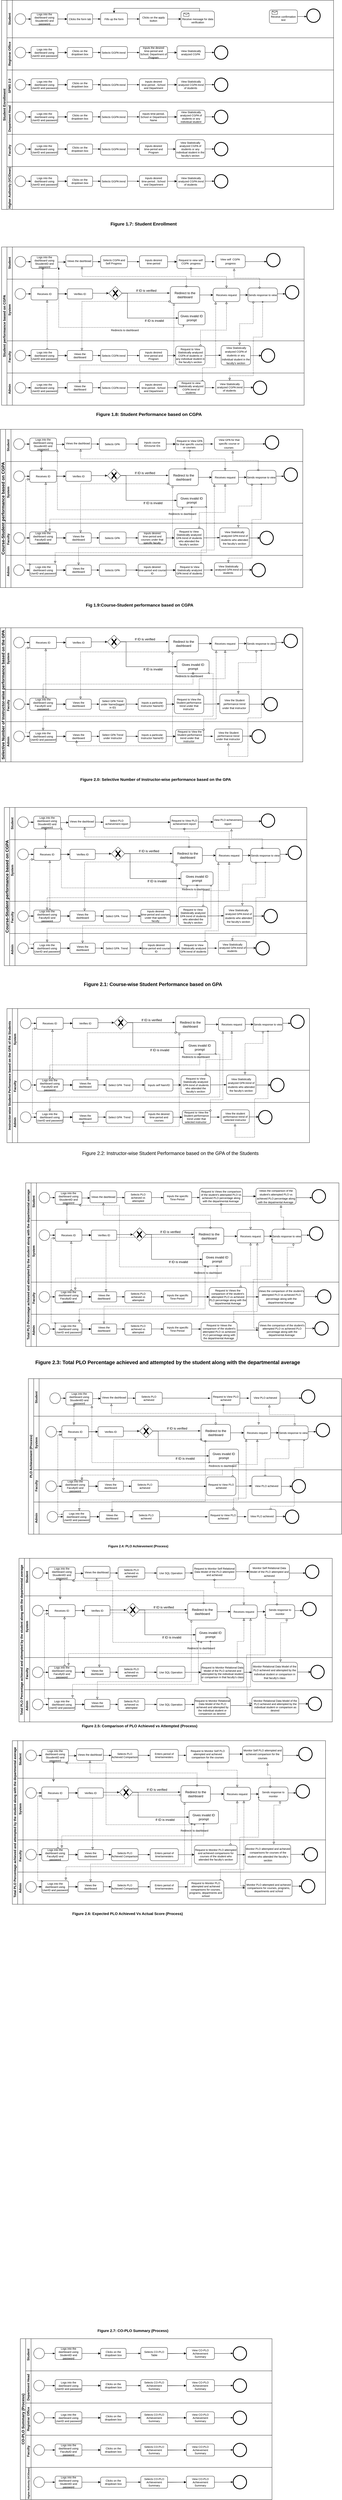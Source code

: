 <mxfile version="20.6.0" type="github">
  <diagram id="jGTitbtS1qTeHCHVZxVC" name="Page-1">
    <mxGraphModel dx="1959" dy="1781" grid="1" gridSize="10" guides="1" tooltips="1" connect="1" arrows="1" fold="1" page="1" pageScale="1" pageWidth="850" pageHeight="1100" math="0" shadow="0">
      <root>
        <mxCell id="0" />
        <mxCell id="1" parent="0" />
        <mxCell id="I3vljjlB6DsRd7WmBtxe-116" value="Figure 2.0: Selective Number of Instructor-wise performance based on the GPA" style="text;html=1;align=center;verticalAlign=middle;resizable=0;points=[];autosize=1;strokeColor=none;fillColor=none;fontSize=15;fontStyle=1" parent="1" vertex="1">
          <mxGeometry x="-210" y="1850" width="590" height="30" as="geometry" />
        </mxCell>
        <mxCell id="I3vljjlB6DsRd7WmBtxe-268" value="&lt;b&gt;&lt;font style=&quot;font-size: 16px;&quot;&gt;Fig 1.9:Course-Student performance based on CGPA&lt;/font&gt;&lt;/b&gt;" style="text;html=1;align=center;verticalAlign=middle;resizable=0;points=[];autosize=1;strokeColor=none;fillColor=none;fontSize=9;" parent="1" vertex="1">
          <mxGeometry x="-190" y="1200" width="430" height="30" as="geometry" />
        </mxCell>
        <mxCell id="tVkq6TzJgMgvvPUvZT2g-1" value="&lt;b style=&quot;font-size: 9px; background-color: rgb(248, 249, 250);&quot;&gt;&lt;font style=&quot;font-size: 13px;&quot;&gt;Student performance based on CGPA&lt;/font&gt;&lt;/b&gt;" style="swimlane;html=1;childLayout=stackLayout;resizeParent=1;resizeParentMax=0;horizontal=0;startSize=20;horizontalStack=0;" parent="1" vertex="1">
          <mxGeometry x="-490" y="-120" width="1130" height="590" as="geometry" />
        </mxCell>
        <mxCell id="tVkq6TzJgMgvvPUvZT2g-2" value="Student" style="swimlane;html=1;startSize=20;horizontal=0;" parent="tVkq6TzJgMgvvPUvZT2g-1" vertex="1">
          <mxGeometry x="20" width="1110" height="120" as="geometry" />
        </mxCell>
        <mxCell id="tVkq6TzJgMgvvPUvZT2g-3" value="" style="ellipse;whiteSpace=wrap;html=1;aspect=fixed;fontSize=10;" parent="tVkq6TzJgMgvvPUvZT2g-2" vertex="1">
          <mxGeometry x="30" y="35" width="40" height="40" as="geometry" />
        </mxCell>
        <mxCell id="tVkq6TzJgMgvvPUvZT2g-4" value="" style="edgeStyle=orthogonalEdgeStyle;rounded=0;orthogonalLoop=1;jettySize=auto;html=1;fontSize=10;" parent="tVkq6TzJgMgvvPUvZT2g-2" source="tVkq6TzJgMgvvPUvZT2g-5" edge="1">
          <mxGeometry relative="1" as="geometry">
            <mxPoint x="220" y="56" as="targetPoint" />
          </mxGeometry>
        </mxCell>
        <mxCell id="tVkq6TzJgMgvvPUvZT2g-5" value="Logs into the dashboard using StuudentID and password" style="rounded=1;whiteSpace=wrap;html=1;fontSize=10;" parent="tVkq6TzJgMgvvPUvZT2g-2" vertex="1">
          <mxGeometry x="90" y="32.5" width="100" height="47.5" as="geometry" />
        </mxCell>
        <mxCell id="tVkq6TzJgMgvvPUvZT2g-6" value="Views the dashboad" style="rounded=1;whiteSpace=wrap;html=1;fontSize=10;" parent="tVkq6TzJgMgvvPUvZT2g-2" vertex="1">
          <mxGeometry x="220" y="30" width="100" height="44" as="geometry" />
        </mxCell>
        <mxCell id="tVkq6TzJgMgvvPUvZT2g-7" value="Selects CGPA and Self Progress&amp;nbsp;" style="rounded=1;whiteSpace=wrap;html=1;fontSize=10;" parent="tVkq6TzJgMgvvPUvZT2g-2" vertex="1">
          <mxGeometry x="350" y="32.5" width="100" height="45" as="geometry" />
        </mxCell>
        <mxCell id="tVkq6TzJgMgvvPUvZT2g-8" value="" style="edgeStyle=orthogonalEdgeStyle;rounded=0;orthogonalLoop=1;jettySize=auto;html=1;fontSize=10;" parent="tVkq6TzJgMgvvPUvZT2g-2" source="tVkq6TzJgMgvvPUvZT2g-9" target="tVkq6TzJgMgvvPUvZT2g-10" edge="1">
          <mxGeometry relative="1" as="geometry" />
        </mxCell>
        <mxCell id="tVkq6TzJgMgvvPUvZT2g-9" value="Inputs desired&lt;br&gt;&amp;nbsp;time-period&amp;nbsp;" style="rounded=1;whiteSpace=wrap;html=1;fontSize=10;" parent="tVkq6TzJgMgvvPUvZT2g-2" vertex="1">
          <mxGeometry x="495" y="32.5" width="105" height="45" as="geometry" />
        </mxCell>
        <mxCell id="tVkq6TzJgMgvvPUvZT2g-10" value="Request to view self&amp;nbsp; CGPA&amp;nbsp; progress" style="rounded=1;whiteSpace=wrap;html=1;fontSize=10;" parent="tVkq6TzJgMgvvPUvZT2g-2" vertex="1">
          <mxGeometry x="635" y="30" width="105" height="50" as="geometry" />
        </mxCell>
        <mxCell id="tVkq6TzJgMgvvPUvZT2g-11" value="" style="points=[[0.145,0.145,0],[0.5,0,0],[0.855,0.145,0],[1,0.5,0],[0.855,0.855,0],[0.5,1,0],[0.145,0.855,0],[0,0.5,0]];shape=mxgraph.bpmn.event;html=1;verticalLabelPosition=bottom;labelBackgroundColor=#ffffff;verticalAlign=top;align=center;perimeter=ellipsePerimeter;outlineConnect=0;aspect=fixed;outline=end;symbol=terminate2;fontSize=10;" parent="tVkq6TzJgMgvvPUvZT2g-2" vertex="1">
          <mxGeometry x="970" y="24" width="50" height="50" as="geometry" />
        </mxCell>
        <mxCell id="tVkq6TzJgMgvvPUvZT2g-12" value="" style="edgeStyle=elbowEdgeStyle;fontSize=12;html=1;endArrow=blockThin;endFill=1;rounded=0;exitX=1;exitY=0.5;exitDx=0;exitDy=0;" parent="tVkq6TzJgMgvvPUvZT2g-2" source="tVkq6TzJgMgvvPUvZT2g-3" edge="1">
          <mxGeometry width="160" relative="1" as="geometry">
            <mxPoint x="75" y="55" as="sourcePoint" />
            <mxPoint x="90" y="55" as="targetPoint" />
            <Array as="points" />
          </mxGeometry>
        </mxCell>
        <mxCell id="tVkq6TzJgMgvvPUvZT2g-14" value="" style="edgeStyle=elbowEdgeStyle;fontSize=12;html=1;endArrow=blockThin;endFill=1;rounded=0;exitX=1;exitY=0.5;exitDx=0;exitDy=0;entryX=0;entryY=0.5;entryDx=0;entryDy=0;" parent="tVkq6TzJgMgvvPUvZT2g-2" target="tVkq6TzJgMgvvPUvZT2g-7" edge="1">
          <mxGeometry width="160" relative="1" as="geometry">
            <mxPoint x="320" y="54.66" as="sourcePoint" />
            <mxPoint x="345" y="55" as="targetPoint" />
            <Array as="points" />
          </mxGeometry>
        </mxCell>
        <mxCell id="tVkq6TzJgMgvvPUvZT2g-15" value="" style="edgeStyle=elbowEdgeStyle;fontSize=12;html=1;endArrow=blockThin;endFill=1;rounded=0;exitX=1;exitY=0.5;exitDx=0;exitDy=0;entryX=0;entryY=0.5;entryDx=0;entryDy=0;" parent="tVkq6TzJgMgvvPUvZT2g-2" target="tVkq6TzJgMgvvPUvZT2g-9" edge="1">
          <mxGeometry width="160" relative="1" as="geometry">
            <mxPoint x="450" y="54.66" as="sourcePoint" />
            <mxPoint x="485" y="54.95" as="targetPoint" />
            <Array as="points" />
          </mxGeometry>
        </mxCell>
        <mxCell id="tVkq6TzJgMgvvPUvZT2g-16" value="" style="edgeStyle=elbowEdgeStyle;fontSize=12;html=1;endArrow=blockThin;endFill=1;rounded=0;exitX=1;exitY=0.5;exitDx=0;exitDy=0;entryX=0;entryY=0.5;entryDx=0;entryDy=0;" parent="tVkq6TzJgMgvvPUvZT2g-2" source="tVkq6TzJgMgvvPUvZT2g-9" edge="1">
          <mxGeometry width="160" relative="1" as="geometry">
            <mxPoint x="590" y="54.66" as="sourcePoint" />
            <mxPoint x="635" y="55" as="targetPoint" />
            <Array as="points" />
          </mxGeometry>
        </mxCell>
        <mxCell id="tVkq6TzJgMgvvPUvZT2g-17" value="" style="edgeStyle=elbowEdgeStyle;fontSize=12;html=1;endArrow=blockThin;endFill=1;rounded=0;exitX=1;exitY=0.5;exitDx=0;exitDy=0;entryX=0;entryY=0.5;entryDx=0;entryDy=0;" parent="tVkq6TzJgMgvvPUvZT2g-2" edge="1">
          <mxGeometry width="160" relative="1" as="geometry">
            <mxPoint x="740" y="54.66" as="sourcePoint" />
            <mxPoint x="775" y="54.66" as="targetPoint" />
            <Array as="points" />
          </mxGeometry>
        </mxCell>
        <mxCell id="i8PSvah8x1csIFjlf5CN-28" value="&lt;span style=&quot;font-size: 10px;&quot;&gt;View self&amp;nbsp; CGPA&amp;nbsp; progress&lt;/span&gt;" style="points=[[0.25,0,0],[0.5,0,0],[0.75,0,0],[1,0.25,0],[1,0.5,0],[1,0.75,0],[0.75,1,0],[0.5,1,0],[0.25,1,0],[0,0.75,0],[0,0.5,0],[0,0.25,0]];shape=mxgraph.bpmn.task;whiteSpace=wrap;rectStyle=rounded;size=10;html=1;taskMarker=abstract;fontSize=12;" parent="tVkq6TzJgMgvvPUvZT2g-2" vertex="1">
          <mxGeometry x="780" y="28.75" width="110" height="48.75" as="geometry" />
        </mxCell>
        <mxCell id="i8PSvah8x1csIFjlf5CN-30" value="" style="edgeStyle=elbowEdgeStyle;fontSize=12;html=1;endArrow=blockThin;endFill=1;rounded=0;elbow=vertical;" parent="tVkq6TzJgMgvvPUvZT2g-2" target="tVkq6TzJgMgvvPUvZT2g-11" edge="1">
          <mxGeometry width="160" relative="1" as="geometry">
            <mxPoint x="890" y="54.58" as="sourcePoint" />
            <mxPoint x="960" y="55" as="targetPoint" />
          </mxGeometry>
        </mxCell>
        <mxCell id="tVkq6TzJgMgvvPUvZT2g-34" value="System" style="swimlane;html=1;startSize=20;horizontal=0;" parent="tVkq6TzJgMgvvPUvZT2g-1" vertex="1">
          <mxGeometry x="20" y="120" width="1110" height="230" as="geometry" />
        </mxCell>
        <mxCell id="tVkq6TzJgMgvvPUvZT2g-35" value="" style="ellipse;whiteSpace=wrap;html=1;aspect=fixed;fontSize=10;" parent="tVkq6TzJgMgvvPUvZT2g-34" vertex="1">
          <mxGeometry x="30" y="35" width="40" height="40" as="geometry" />
        </mxCell>
        <mxCell id="tVkq6TzJgMgvvPUvZT2g-36" value="" style="edgeStyle=orthogonalEdgeStyle;rounded=0;orthogonalLoop=1;jettySize=auto;html=1;fontSize=10;" parent="tVkq6TzJgMgvvPUvZT2g-34" source="tVkq6TzJgMgvvPUvZT2g-37" target="tVkq6TzJgMgvvPUvZT2g-38" edge="1">
          <mxGeometry relative="1" as="geometry" />
        </mxCell>
        <mxCell id="tVkq6TzJgMgvvPUvZT2g-37" value="Receives ID" style="rounded=1;whiteSpace=wrap;html=1;fontSize=10;" parent="tVkq6TzJgMgvvPUvZT2g-34" vertex="1">
          <mxGeometry x="90" y="32.5" width="100" height="45" as="geometry" />
        </mxCell>
        <mxCell id="i8PSvah8x1csIFjlf5CN-47" style="edgeStyle=elbowEdgeStyle;rounded=0;orthogonalLoop=1;jettySize=auto;elbow=vertical;html=1;entryX=0;entryY=0.5;entryDx=0;entryDy=0;entryPerimeter=0;fontSize=10;" parent="tVkq6TzJgMgvvPUvZT2g-34" source="tVkq6TzJgMgvvPUvZT2g-38" target="i8PSvah8x1csIFjlf5CN-1" edge="1">
          <mxGeometry relative="1" as="geometry" />
        </mxCell>
        <mxCell id="tVkq6TzJgMgvvPUvZT2g-38" value="Verifies ID" style="rounded=1;whiteSpace=wrap;html=1;fontSize=10;" parent="tVkq6TzJgMgvvPUvZT2g-34" vertex="1">
          <mxGeometry x="225" y="36" width="95" height="38" as="geometry" />
        </mxCell>
        <mxCell id="tVkq6TzJgMgvvPUvZT2g-43" value="" style="points=[[0.145,0.145,0],[0.5,0,0],[0.855,0.145,0],[1,0.5,0],[0.855,0.855,0],[0.5,1,0],[0.145,0.855,0],[0,0.5,0]];shape=mxgraph.bpmn.event;html=1;verticalLabelPosition=bottom;labelBackgroundColor=#ffffff;verticalAlign=top;align=center;perimeter=ellipsePerimeter;outlineConnect=0;aspect=fixed;outline=end;symbol=terminate2;fontSize=10;" parent="tVkq6TzJgMgvvPUvZT2g-34" vertex="1">
          <mxGeometry x="1040" y="24" width="50" height="50" as="geometry" />
        </mxCell>
        <mxCell id="tVkq6TzJgMgvvPUvZT2g-44" value="" style="edgeStyle=elbowEdgeStyle;fontSize=12;html=1;endArrow=blockThin;endFill=1;rounded=0;exitX=1;exitY=0.5;exitDx=0;exitDy=0;entryX=0;entryY=0.5;entryDx=0;entryDy=0;" parent="tVkq6TzJgMgvvPUvZT2g-34" source="tVkq6TzJgMgvvPUvZT2g-35" target="tVkq6TzJgMgvvPUvZT2g-37" edge="1">
          <mxGeometry width="160" relative="1" as="geometry">
            <mxPoint x="75" y="55" as="sourcePoint" />
            <mxPoint x="85" y="50" as="targetPoint" />
            <Array as="points" />
          </mxGeometry>
        </mxCell>
        <mxCell id="tVkq6TzJgMgvvPUvZT2g-45" value="" style="edgeStyle=elbowEdgeStyle;fontSize=12;html=1;endArrow=blockThin;endFill=1;rounded=0;exitX=1;exitY=0.5;exitDx=0;exitDy=0;entryX=0;entryY=0.5;entryDx=0;entryDy=0;" parent="tVkq6TzJgMgvvPUvZT2g-34" target="tVkq6TzJgMgvvPUvZT2g-38" edge="1">
          <mxGeometry width="160" relative="1" as="geometry">
            <mxPoint x="190" y="54.71" as="sourcePoint" />
            <mxPoint x="210" y="54.71" as="targetPoint" />
            <Array as="points" />
          </mxGeometry>
        </mxCell>
        <mxCell id="i8PSvah8x1csIFjlf5CN-1" value="" style="points=[[0.25,0.25,0],[0.5,0,0],[0.75,0.25,0],[1,0.5,0],[0.75,0.75,0],[0.5,1,0],[0.25,0.75,0],[0,0.5,0]];shape=mxgraph.bpmn.gateway2;html=1;verticalLabelPosition=bottom;labelBackgroundColor=#ffffff;verticalAlign=top;align=center;perimeter=rhombusPerimeter;outlineConnect=0;outline=none;symbol=none;gwType=exclusive;fontSize=12;" parent="tVkq6TzJgMgvvPUvZT2g-34" vertex="1">
          <mxGeometry x="380" y="27.5" width="50" height="50" as="geometry" />
        </mxCell>
        <mxCell id="i8PSvah8x1csIFjlf5CN-46" value="" style="edgeStyle=elbowEdgeStyle;rounded=0;orthogonalLoop=1;jettySize=auto;elbow=vertical;html=1;fontSize=10;" parent="tVkq6TzJgMgvvPUvZT2g-34" source="i8PSvah8x1csIFjlf5CN-5" target="i8PSvah8x1csIFjlf5CN-23" edge="1">
          <mxGeometry relative="1" as="geometry" />
        </mxCell>
        <mxCell id="i8PSvah8x1csIFjlf5CN-5" value="Redirect to the dashboard" style="rounded=1;whiteSpace=wrap;html=1;fontSize=12;" parent="tVkq6TzJgMgvvPUvZT2g-34" vertex="1">
          <mxGeometry x="610" y="27.5" width="110" height="62.5" as="geometry" />
        </mxCell>
        <mxCell id="i8PSvah8x1csIFjlf5CN-6" value="Gives invalid ID prompt" style="rounded=1;whiteSpace=wrap;html=1;fontSize=12;" parent="tVkq6TzJgMgvvPUvZT2g-34" vertex="1">
          <mxGeometry x="640" y="120" width="100" height="50" as="geometry" />
        </mxCell>
        <mxCell id="i8PSvah8x1csIFjlf5CN-8" value="" style="edgeStyle=elbowEdgeStyle;fontSize=12;html=1;endArrow=blockThin;endFill=1;rounded=0;entryX=-0.017;entryY=0.389;entryDx=0;entryDy=0;entryPerimeter=0;" parent="tVkq6TzJgMgvvPUvZT2g-34" target="i8PSvah8x1csIFjlf5CN-5" edge="1">
          <mxGeometry width="160" relative="1" as="geometry">
            <mxPoint x="430" y="52" as="sourcePoint" />
            <mxPoint x="560" y="30" as="targetPoint" />
            <Array as="points">
              <mxPoint x="580" y="30" />
              <mxPoint x="560" y="20" />
              <mxPoint x="550" y="10" />
              <mxPoint x="520" y="20" />
            </Array>
          </mxGeometry>
        </mxCell>
        <mxCell id="i8PSvah8x1csIFjlf5CN-10" value="" style="edgeStyle=elbowEdgeStyle;fontSize=12;html=1;endArrow=blockThin;endFill=1;rounded=0;exitX=1;exitY=0.5;exitDx=0;exitDy=0;exitPerimeter=0;entryX=0;entryY=0.5;entryDx=0;entryDy=0;" parent="tVkq6TzJgMgvvPUvZT2g-34" source="i8PSvah8x1csIFjlf5CN-1" target="i8PSvah8x1csIFjlf5CN-6" edge="1">
          <mxGeometry width="160" relative="1" as="geometry">
            <mxPoint x="430" y="120" as="sourcePoint" />
            <mxPoint x="590" y="120" as="targetPoint" />
            <Array as="points">
              <mxPoint x="450" y="60" />
              <mxPoint x="525" y="120" />
            </Array>
          </mxGeometry>
        </mxCell>
        <mxCell id="i8PSvah8x1csIFjlf5CN-13" value="If ID is invalid" style="text;html=1;align=center;verticalAlign=middle;resizable=0;points=[];autosize=1;strokeColor=none;fillColor=none;fontSize=12;" parent="tVkq6TzJgMgvvPUvZT2g-34" vertex="1">
          <mxGeometry x="505" y="140" width="90" height="30" as="geometry" />
        </mxCell>
        <mxCell id="i8PSvah8x1csIFjlf5CN-45" value="" style="edgeStyle=elbowEdgeStyle;rounded=0;orthogonalLoop=1;jettySize=auto;elbow=vertical;html=1;fontSize=10;" parent="tVkq6TzJgMgvvPUvZT2g-34" source="i8PSvah8x1csIFjlf5CN-23" target="i8PSvah8x1csIFjlf5CN-27" edge="1">
          <mxGeometry relative="1" as="geometry" />
        </mxCell>
        <mxCell id="i8PSvah8x1csIFjlf5CN-23" value="&lt;font style=&quot;font-size: 10px;&quot;&gt;Receives request&lt;/font&gt;" style="points=[[0.25,0,0],[0.5,0,0],[0.75,0,0],[1,0.25,0],[1,0.5,0],[1,0.75,0],[0.75,1,0],[0.5,1,0],[0.25,1,0],[0,0.75,0],[0,0.5,0],[0,0.25,0]];shape=mxgraph.bpmn.task;whiteSpace=wrap;rectStyle=rounded;size=10;html=1;taskMarker=abstract;fontSize=12;" parent="tVkq6TzJgMgvvPUvZT2g-34" vertex="1">
          <mxGeometry x="770" y="33.75" width="100" height="50" as="geometry" />
        </mxCell>
        <mxCell id="i8PSvah8x1csIFjlf5CN-27" value="&lt;font style=&quot;font-size: 10px;&quot;&gt;Sends response to view&lt;/font&gt;" style="points=[[0.25,0,0],[0.5,0,0],[0.75,0,0],[1,0.25,0],[1,0.5,0],[1,0.75,0],[0.75,1,0],[0.5,1,0],[0.25,1,0],[0,0.75,0],[0,0.5,0],[0,0.25,0]];shape=mxgraph.bpmn.task;whiteSpace=wrap;rectStyle=rounded;size=10;html=1;taskMarker=abstract;fontSize=12;" parent="tVkq6TzJgMgvvPUvZT2g-34" vertex="1">
          <mxGeometry x="900" y="32.81" width="110" height="51.87" as="geometry" />
        </mxCell>
        <mxCell id="i8PSvah8x1csIFjlf5CN-32" value="" style="edgeStyle=elbowEdgeStyle;fontSize=12;html=1;endArrow=blockThin;endFill=1;rounded=0;elbow=vertical;" parent="tVkq6TzJgMgvvPUvZT2g-34" edge="1">
          <mxGeometry width="160" relative="1" as="geometry">
            <mxPoint x="1010" y="54.58" as="sourcePoint" />
            <mxPoint x="1040" y="55" as="targetPoint" />
          </mxGeometry>
        </mxCell>
        <mxCell id="i8PSvah8x1csIFjlf5CN-11" value="If ID is verified" style="text;html=1;align=center;verticalAlign=middle;resizable=0;points=[];autosize=1;strokeColor=none;fillColor=none;fontSize=12;" parent="tVkq6TzJgMgvvPUvZT2g-34" vertex="1">
          <mxGeometry x="470" y="27.5" width="100" height="30" as="geometry" />
        </mxCell>
        <mxCell id="i8PSvah8x1csIFjlf5CN-52" value="" style="edgeStyle=elbowEdgeStyle;fontSize=12;html=1;endFill=0;startFill=0;endSize=6;startSize=6;dashed=1;endArrow=block;startArrow=oval;rounded=0;entryX=0.676;entryY=0.987;entryDx=0;entryDy=0;entryPerimeter=0;elbow=vertical;exitX=0.546;exitY=-0.009;exitDx=0;exitDy=0;exitPerimeter=0;" parent="tVkq6TzJgMgvvPUvZT2g-34" source="i8PSvah8x1csIFjlf5CN-5" edge="1">
          <mxGeometry width="160" relative="1" as="geometry">
            <mxPoint x="670" y="20" as="sourcePoint" />
            <mxPoint x="280.22" y="-46.494" as="targetPoint" />
          </mxGeometry>
        </mxCell>
        <mxCell id="i8PSvah8x1csIFjlf5CN-50" value="" style="edgeStyle=elbowEdgeStyle;fontSize=12;html=1;endFill=0;startFill=0;endSize=6;startSize=6;dashed=1;endArrow=block;startArrow=oval;rounded=0;entryX=0.427;entryY=0.981;entryDx=0;entryDy=0;entryPerimeter=0;" parent="tVkq6TzJgMgvvPUvZT2g-34" edge="1">
          <mxGeometry width="160" relative="1" as="geometry">
            <mxPoint x="150.3" y="260.86" as="sourcePoint" />
            <mxPoint x="150.0" y="77.505" as="targetPoint" />
          </mxGeometry>
        </mxCell>
        <mxCell id="i8PSvah8x1csIFjlf5CN-62" value="" style="edgeStyle=elbowEdgeStyle;fontSize=12;html=1;endFill=0;startFill=0;endSize=6;startSize=6;dashed=1;dashPattern=1 4;endArrow=block;startArrow=none;rounded=0;exitX=0.437;exitY=1.055;exitDx=0;exitDy=0;exitPerimeter=0;" parent="tVkq6TzJgMgvvPUvZT2g-1" edge="1">
          <mxGeometry width="160" relative="1" as="geometry">
            <mxPoint x="153.7" y="79.975" as="sourcePoint" />
            <mxPoint x="153.333" y="152.5" as="targetPoint" />
          </mxGeometry>
        </mxCell>
        <mxCell id="i8PSvah8x1csIFjlf5CN-64" value="" style="edgeStyle=elbowEdgeStyle;fontSize=12;html=1;endFill=0;startFill=0;endSize=6;startSize=6;dashed=1;endArrow=block;startArrow=oval;rounded=0;exitX=-0.029;exitY=0.89;exitDx=0;exitDy=0;exitPerimeter=0;" parent="tVkq6TzJgMgvvPUvZT2g-1" target="tVkq6TzJgMgvvPUvZT2g-54" edge="1">
          <mxGeometry width="160" relative="1" as="geometry">
            <mxPoint x="626.81" y="203.125" as="sourcePoint" />
            <mxPoint x="300.005" y="359.99" as="targetPoint" />
            <Array as="points">
              <mxPoint x="300" y="260" />
              <mxPoint x="293" y="320" />
              <mxPoint x="290" y="330" />
              <mxPoint x="480" y="320" />
              <mxPoint x="490" y="220" />
              <mxPoint x="420" y="290" />
              <mxPoint x="480" y="220" />
              <mxPoint x="350" y="370" />
              <mxPoint x="590" y="190" />
              <mxPoint x="460" y="300" />
              <mxPoint x="610" y="180" />
              <mxPoint x="310" y="300" />
              <mxPoint x="300" y="320" />
              <mxPoint x="590" y="210" />
              <mxPoint x="360" y="320" />
              <mxPoint x="500" y="200" />
              <mxPoint x="350" y="200" />
              <mxPoint x="300" y="240" />
              <mxPoint x="300" y="320" />
              <mxPoint x="500" y="310" />
              <mxPoint x="590" y="200" />
              <mxPoint x="510" y="220" />
            </Array>
          </mxGeometry>
        </mxCell>
        <mxCell id="tVkq6TzJgMgvvPUvZT2g-50" value="Faculty" style="swimlane;html=1;startSize=20;horizontal=0;" parent="tVkq6TzJgMgvvPUvZT2g-1" vertex="1">
          <mxGeometry x="20" y="350" width="1110" height="120" as="geometry">
            <mxRectangle x="20" y="320" width="1110" height="30" as="alternateBounds" />
          </mxGeometry>
        </mxCell>
        <mxCell id="tVkq6TzJgMgvvPUvZT2g-51" value="" style="ellipse;whiteSpace=wrap;html=1;aspect=fixed;fontSize=10;" parent="tVkq6TzJgMgvvPUvZT2g-50" vertex="1">
          <mxGeometry x="30" y="35" width="40" height="40" as="geometry" />
        </mxCell>
        <mxCell id="tVkq6TzJgMgvvPUvZT2g-52" value="" style="edgeStyle=orthogonalEdgeStyle;rounded=0;orthogonalLoop=1;jettySize=auto;html=1;fontSize=10;" parent="tVkq6TzJgMgvvPUvZT2g-50" source="tVkq6TzJgMgvvPUvZT2g-53" target="tVkq6TzJgMgvvPUvZT2g-54" edge="1">
          <mxGeometry relative="1" as="geometry" />
        </mxCell>
        <mxCell id="tVkq6TzJgMgvvPUvZT2g-53" value="Logs into the dashboard using UserID and password" style="rounded=1;whiteSpace=wrap;html=1;fontSize=10;" parent="tVkq6TzJgMgvvPUvZT2g-50" vertex="1">
          <mxGeometry x="90" y="32.5" width="100" height="45" as="geometry" />
        </mxCell>
        <mxCell id="tVkq6TzJgMgvvPUvZT2g-54" value="Views the dashboard" style="rounded=1;whiteSpace=wrap;html=1;fontSize=10;" parent="tVkq6TzJgMgvvPUvZT2g-50" vertex="1">
          <mxGeometry x="225" y="36" width="95" height="38" as="geometry" />
        </mxCell>
        <mxCell id="tVkq6TzJgMgvvPUvZT2g-55" value="Selects CGPA trend&amp;nbsp;" style="rounded=1;whiteSpace=wrap;html=1;fontSize=10;" parent="tVkq6TzJgMgvvPUvZT2g-50" vertex="1">
          <mxGeometry x="350" y="32.5" width="100" height="45" as="geometry" />
        </mxCell>
        <mxCell id="tVkq6TzJgMgvvPUvZT2g-56" value="" style="edgeStyle=orthogonalEdgeStyle;rounded=0;orthogonalLoop=1;jettySize=auto;html=1;fontSize=10;" parent="tVkq6TzJgMgvvPUvZT2g-50" source="tVkq6TzJgMgvvPUvZT2g-57" target="tVkq6TzJgMgvvPUvZT2g-58" edge="1">
          <mxGeometry relative="1" as="geometry" />
        </mxCell>
        <mxCell id="tVkq6TzJgMgvvPUvZT2g-57" value="Inputs desired&lt;br&gt;time-period and Program" style="rounded=1;whiteSpace=wrap;html=1;fontSize=10;" parent="tVkq6TzJgMgvvPUvZT2g-50" vertex="1">
          <mxGeometry x="495" y="32.5" width="105" height="45" as="geometry" />
        </mxCell>
        <mxCell id="tVkq6TzJgMgvvPUvZT2g-58" value="Request to View Statistically analyzed CGPA of students or any individual student in the faculty&#39;s section" style="rounded=1;whiteSpace=wrap;html=1;fontSize=10;" parent="tVkq6TzJgMgvvPUvZT2g-50" vertex="1">
          <mxGeometry x="630" y="20" width="110" height="70" as="geometry" />
        </mxCell>
        <mxCell id="tVkq6TzJgMgvvPUvZT2g-59" value="" style="points=[[0.145,0.145,0],[0.5,0,0],[0.855,0.145,0],[1,0.5,0],[0.855,0.855,0],[0.5,1,0],[0.145,0.855,0],[0,0.5,0]];shape=mxgraph.bpmn.event;html=1;verticalLabelPosition=bottom;labelBackgroundColor=#ffffff;verticalAlign=top;align=center;perimeter=ellipsePerimeter;outlineConnect=0;aspect=fixed;outline=end;symbol=terminate2;fontSize=10;" parent="tVkq6TzJgMgvvPUvZT2g-50" vertex="1">
          <mxGeometry x="950" y="30" width="50" height="50" as="geometry" />
        </mxCell>
        <mxCell id="tVkq6TzJgMgvvPUvZT2g-60" value="" style="edgeStyle=elbowEdgeStyle;fontSize=12;html=1;endArrow=blockThin;endFill=1;rounded=0;exitX=1;exitY=0.5;exitDx=0;exitDy=0;entryX=0;entryY=0.5;entryDx=0;entryDy=0;" parent="tVkq6TzJgMgvvPUvZT2g-50" source="tVkq6TzJgMgvvPUvZT2g-51" target="tVkq6TzJgMgvvPUvZT2g-53" edge="1">
          <mxGeometry width="160" relative="1" as="geometry">
            <mxPoint x="75" y="55" as="sourcePoint" />
            <mxPoint x="85" y="50" as="targetPoint" />
            <Array as="points" />
          </mxGeometry>
        </mxCell>
        <mxCell id="tVkq6TzJgMgvvPUvZT2g-61" value="" style="edgeStyle=elbowEdgeStyle;fontSize=12;html=1;endArrow=blockThin;endFill=1;rounded=0;exitX=1;exitY=0.5;exitDx=0;exitDy=0;entryX=0;entryY=0.5;entryDx=0;entryDy=0;" parent="tVkq6TzJgMgvvPUvZT2g-50" target="tVkq6TzJgMgvvPUvZT2g-54" edge="1">
          <mxGeometry width="160" relative="1" as="geometry">
            <mxPoint x="190" y="54.71" as="sourcePoint" />
            <mxPoint x="210" y="54.71" as="targetPoint" />
            <Array as="points" />
          </mxGeometry>
        </mxCell>
        <mxCell id="tVkq6TzJgMgvvPUvZT2g-62" value="" style="edgeStyle=elbowEdgeStyle;fontSize=12;html=1;endArrow=blockThin;endFill=1;rounded=0;exitX=1;exitY=0.5;exitDx=0;exitDy=0;entryX=0;entryY=0.5;entryDx=0;entryDy=0;" parent="tVkq6TzJgMgvvPUvZT2g-50" target="tVkq6TzJgMgvvPUvZT2g-55" edge="1">
          <mxGeometry width="160" relative="1" as="geometry">
            <mxPoint x="320" y="54.66" as="sourcePoint" />
            <mxPoint x="345" y="55" as="targetPoint" />
            <Array as="points" />
          </mxGeometry>
        </mxCell>
        <mxCell id="tVkq6TzJgMgvvPUvZT2g-63" value="" style="edgeStyle=elbowEdgeStyle;fontSize=12;html=1;endArrow=blockThin;endFill=1;rounded=0;exitX=1;exitY=0.5;exitDx=0;exitDy=0;entryX=0;entryY=0.5;entryDx=0;entryDy=0;" parent="tVkq6TzJgMgvvPUvZT2g-50" target="tVkq6TzJgMgvvPUvZT2g-57" edge="1">
          <mxGeometry width="160" relative="1" as="geometry">
            <mxPoint x="450" y="54.66" as="sourcePoint" />
            <mxPoint x="485" y="54.95" as="targetPoint" />
            <Array as="points" />
          </mxGeometry>
        </mxCell>
        <mxCell id="tVkq6TzJgMgvvPUvZT2g-65" value="" style="edgeStyle=elbowEdgeStyle;fontSize=12;html=1;endArrow=blockThin;endFill=1;rounded=0;exitX=1;exitY=0.5;exitDx=0;exitDy=0;entryX=0;entryY=0.5;entryDx=0;entryDy=0;entryPerimeter=0;" parent="tVkq6TzJgMgvvPUvZT2g-50" target="i8PSvah8x1csIFjlf5CN-22" edge="1">
          <mxGeometry width="160" relative="1" as="geometry">
            <mxPoint x="740" y="54.66" as="sourcePoint" />
            <mxPoint x="775" y="54.66" as="targetPoint" />
            <Array as="points" />
          </mxGeometry>
        </mxCell>
        <mxCell id="i8PSvah8x1csIFjlf5CN-38" value="" style="edgeStyle=elbowEdgeStyle;rounded=0;orthogonalLoop=1;jettySize=auto;elbow=vertical;html=1;fontSize=10;" parent="tVkq6TzJgMgvvPUvZT2g-50" source="i8PSvah8x1csIFjlf5CN-22" target="tVkq6TzJgMgvvPUvZT2g-59" edge="1">
          <mxGeometry relative="1" as="geometry" />
        </mxCell>
        <mxCell id="i8PSvah8x1csIFjlf5CN-22" value="&lt;span style=&quot;font-size: 10px;&quot;&gt;&amp;nbsp;View Statistically analyzed CGPA of students or any individual student in the faculty&#39;s section&lt;/span&gt;" style="points=[[0.25,0,0],[0.5,0,0],[0.75,0,0],[1,0.25,0],[1,0.5,0],[1,0.75,0],[0.75,1,0],[0.5,1,0],[0.25,1,0],[0,0.75,0],[0,0.5,0],[0,0.25,0]];shape=mxgraph.bpmn.task;whiteSpace=wrap;rectStyle=rounded;size=10;html=1;taskMarker=abstract;fontSize=12;" parent="tVkq6TzJgMgvvPUvZT2g-50" vertex="1">
          <mxGeometry x="800" y="17.5" width="110" height="72.5" as="geometry" />
        </mxCell>
        <mxCell id="i8PSvah8x1csIFjlf5CN-51" value="" style="edgeStyle=elbowEdgeStyle;fontSize=12;html=1;endFill=0;startFill=0;endSize=6;startSize=6;dashed=1;endArrow=block;startArrow=oval;rounded=0;" parent="tVkq6TzJgMgvvPUvZT2g-1" edge="1">
          <mxGeometry width="160" relative="1" as="geometry">
            <mxPoint x="154" y="80" as="sourcePoint" />
            <mxPoint x="153.667" y="152.5" as="targetPoint" />
          </mxGeometry>
        </mxCell>
        <mxCell id="i8PSvah8x1csIFjlf5CN-54" value="" style="edgeStyle=elbowEdgeStyle;fontSize=12;html=1;endFill=0;startFill=0;endSize=6;startSize=6;dashed=1;endArrow=block;startArrow=oval;rounded=0;elbow=vertical;entryX=0.5;entryY=0;entryDx=0;entryDy=0;entryPerimeter=0;exitX=0.5;exitY=1;exitDx=0;exitDy=0;" parent="tVkq6TzJgMgvvPUvZT2g-1" source="tVkq6TzJgMgvvPUvZT2g-10" edge="1">
          <mxGeometry width="160" relative="1" as="geometry">
            <mxPoint x="710" y="100" as="sourcePoint" />
            <mxPoint x="840" y="153.75" as="targetPoint" />
            <Array as="points">
              <mxPoint x="720" y="110" />
            </Array>
          </mxGeometry>
        </mxCell>
        <mxCell id="i8PSvah8x1csIFjlf5CN-55" value="" style="edgeStyle=elbowEdgeStyle;fontSize=12;html=1;endFill=0;startFill=0;endSize=6;startSize=6;dashed=1;endArrow=block;startArrow=oval;rounded=0;elbow=vertical;entryX=0.624;entryY=1.051;entryDx=0;entryDy=0;entryPerimeter=0;exitX=0.396;exitY=-0.024;exitDx=0;exitDy=0;exitPerimeter=0;" parent="tVkq6TzJgMgvvPUvZT2g-1" source="i8PSvah8x1csIFjlf5CN-27" target="i8PSvah8x1csIFjlf5CN-28" edge="1">
          <mxGeometry width="160" relative="1" as="geometry">
            <mxPoint x="960" y="140" as="sourcePoint" />
            <mxPoint x="868.64" y="82.57" as="targetPoint" />
          </mxGeometry>
        </mxCell>
        <mxCell id="i8PSvah8x1csIFjlf5CN-56" value="" style="edgeStyle=elbowEdgeStyle;fontSize=12;html=1;endFill=0;startFill=0;endSize=6;startSize=6;dashed=1;endArrow=block;startArrow=oval;rounded=0;elbow=vertical;entryX=0.629;entryY=-0.023;entryDx=0;entryDy=0;entryPerimeter=0;exitX=0.182;exitY=1.038;exitDx=0;exitDy=0;exitPerimeter=0;" parent="tVkq6TzJgMgvvPUvZT2g-1" target="i8PSvah8x1csIFjlf5CN-22" edge="1">
          <mxGeometry width="160" relative="1" as="geometry">
            <mxPoint x="940.02" y="206.651" as="sourcePoint" />
            <mxPoint x="888.09" y="335.397" as="targetPoint" />
          </mxGeometry>
        </mxCell>
        <mxCell id="i8PSvah8x1csIFjlf5CN-58" value="" style="edgeStyle=elbowEdgeStyle;fontSize=12;html=1;endFill=0;startFill=0;endSize=6;startSize=6;dashed=1;endArrow=block;startArrow=oval;rounded=0;elbow=vertical;exitX=0.905;exitY=0;exitDx=0;exitDy=0;entryX=0.096;entryY=1.021;entryDx=0;entryDy=0;entryPerimeter=0;exitPerimeter=0;" parent="tVkq6TzJgMgvvPUvZT2g-1" source="tVkq6TzJgMgvvPUvZT2g-74" edge="1">
          <mxGeometry width="160" relative="1" as="geometry">
            <mxPoint x="707.5" y="470" as="sourcePoint" />
            <mxPoint x="799.6" y="204.8" as="targetPoint" />
            <Array as="points">
              <mxPoint x="780" y="450" />
              <mxPoint x="740" y="420" />
            </Array>
          </mxGeometry>
        </mxCell>
        <mxCell id="tVkq6TzJgMgvvPUvZT2g-66" value="&lt;font style=&quot;font-size: 12px;&quot;&gt;Admin&lt;/font&gt;" style="swimlane;html=1;startSize=20;horizontal=0;" parent="tVkq6TzJgMgvvPUvZT2g-1" vertex="1">
          <mxGeometry x="20" y="470" width="1110" height="120" as="geometry" />
        </mxCell>
        <mxCell id="tVkq6TzJgMgvvPUvZT2g-67" value="" style="ellipse;whiteSpace=wrap;html=1;aspect=fixed;fontSize=10;" parent="tVkq6TzJgMgvvPUvZT2g-66" vertex="1">
          <mxGeometry x="30" y="35" width="40" height="40" as="geometry" />
        </mxCell>
        <mxCell id="tVkq6TzJgMgvvPUvZT2g-68" value="" style="edgeStyle=orthogonalEdgeStyle;rounded=0;orthogonalLoop=1;jettySize=auto;html=1;fontSize=10;" parent="tVkq6TzJgMgvvPUvZT2g-66" source="tVkq6TzJgMgvvPUvZT2g-69" target="tVkq6TzJgMgvvPUvZT2g-70" edge="1">
          <mxGeometry relative="1" as="geometry" />
        </mxCell>
        <mxCell id="tVkq6TzJgMgvvPUvZT2g-69" value="Logs into the dashboard using UserID and password" style="rounded=1;whiteSpace=wrap;html=1;fontSize=10;" parent="tVkq6TzJgMgvvPUvZT2g-66" vertex="1">
          <mxGeometry x="90" y="32.5" width="100" height="45" as="geometry" />
        </mxCell>
        <mxCell id="tVkq6TzJgMgvvPUvZT2g-70" value="Views the dashboard" style="rounded=1;whiteSpace=wrap;html=1;fontSize=10;" parent="tVkq6TzJgMgvvPUvZT2g-66" vertex="1">
          <mxGeometry x="225" y="36" width="95" height="38" as="geometry" />
        </mxCell>
        <mxCell id="tVkq6TzJgMgvvPUvZT2g-71" value="Selects CGPA trend&amp;nbsp;" style="rounded=1;whiteSpace=wrap;html=1;fontSize=10;" parent="tVkq6TzJgMgvvPUvZT2g-66" vertex="1">
          <mxGeometry x="350" y="32.5" width="100" height="45" as="geometry" />
        </mxCell>
        <mxCell id="tVkq6TzJgMgvvPUvZT2g-72" value="" style="edgeStyle=orthogonalEdgeStyle;rounded=0;orthogonalLoop=1;jettySize=auto;html=1;fontSize=10;" parent="tVkq6TzJgMgvvPUvZT2g-66" source="tVkq6TzJgMgvvPUvZT2g-73" target="tVkq6TzJgMgvvPUvZT2g-74" edge="1">
          <mxGeometry relative="1" as="geometry" />
        </mxCell>
        <mxCell id="tVkq6TzJgMgvvPUvZT2g-73" value="Inputs desired&lt;br&gt;time-period , School and Department" style="rounded=1;whiteSpace=wrap;html=1;fontSize=10;" parent="tVkq6TzJgMgvvPUvZT2g-66" vertex="1">
          <mxGeometry x="495" y="32.5" width="105" height="45" as="geometry" />
        </mxCell>
        <mxCell id="tVkq6TzJgMgvvPUvZT2g-74" value="Request to view Statistically analyzed CGPA trend of students&amp;nbsp;" style="rounded=1;whiteSpace=wrap;html=1;fontSize=10;" parent="tVkq6TzJgMgvvPUvZT2g-66" vertex="1">
          <mxGeometry x="635" y="30" width="105" height="50" as="geometry" />
        </mxCell>
        <mxCell id="tVkq6TzJgMgvvPUvZT2g-75" value="" style="points=[[0.145,0.145,0],[0.5,0,0],[0.855,0.145,0],[1,0.5,0],[0.855,0.855,0],[0.5,1,0],[0.145,0.855,0],[0,0.5,0]];shape=mxgraph.bpmn.event;html=1;verticalLabelPosition=bottom;labelBackgroundColor=#ffffff;verticalAlign=top;align=center;perimeter=ellipsePerimeter;outlineConnect=0;aspect=fixed;outline=end;symbol=terminate2;fontSize=10;" parent="tVkq6TzJgMgvvPUvZT2g-66" vertex="1">
          <mxGeometry x="920" y="30" width="50" height="50" as="geometry" />
        </mxCell>
        <mxCell id="tVkq6TzJgMgvvPUvZT2g-76" value="" style="edgeStyle=elbowEdgeStyle;fontSize=12;html=1;endArrow=blockThin;endFill=1;rounded=0;exitX=1;exitY=0.5;exitDx=0;exitDy=0;entryX=0;entryY=0.5;entryDx=0;entryDy=0;" parent="tVkq6TzJgMgvvPUvZT2g-66" source="tVkq6TzJgMgvvPUvZT2g-67" target="tVkq6TzJgMgvvPUvZT2g-69" edge="1">
          <mxGeometry width="160" relative="1" as="geometry">
            <mxPoint x="75" y="55" as="sourcePoint" />
            <mxPoint x="85" y="50" as="targetPoint" />
            <Array as="points" />
          </mxGeometry>
        </mxCell>
        <mxCell id="tVkq6TzJgMgvvPUvZT2g-77" value="" style="edgeStyle=elbowEdgeStyle;fontSize=12;html=1;endArrow=blockThin;endFill=1;rounded=0;exitX=1;exitY=0.5;exitDx=0;exitDy=0;entryX=0;entryY=0.5;entryDx=0;entryDy=0;" parent="tVkq6TzJgMgvvPUvZT2g-66" target="tVkq6TzJgMgvvPUvZT2g-70" edge="1">
          <mxGeometry width="160" relative="1" as="geometry">
            <mxPoint x="190" y="54.71" as="sourcePoint" />
            <mxPoint x="210" y="54.71" as="targetPoint" />
            <Array as="points" />
          </mxGeometry>
        </mxCell>
        <mxCell id="tVkq6TzJgMgvvPUvZT2g-78" value="" style="edgeStyle=elbowEdgeStyle;fontSize=12;html=1;endArrow=blockThin;endFill=1;rounded=0;exitX=1;exitY=0.5;exitDx=0;exitDy=0;entryX=0;entryY=0.5;entryDx=0;entryDy=0;" parent="tVkq6TzJgMgvvPUvZT2g-66" target="tVkq6TzJgMgvvPUvZT2g-71" edge="1">
          <mxGeometry width="160" relative="1" as="geometry">
            <mxPoint x="320" y="54.66" as="sourcePoint" />
            <mxPoint x="345" y="55" as="targetPoint" />
            <Array as="points" />
          </mxGeometry>
        </mxCell>
        <mxCell id="tVkq6TzJgMgvvPUvZT2g-79" value="" style="edgeStyle=elbowEdgeStyle;fontSize=12;html=1;endArrow=blockThin;endFill=1;rounded=0;exitX=1;exitY=0.5;exitDx=0;exitDy=0;entryX=0;entryY=0.5;entryDx=0;entryDy=0;" parent="tVkq6TzJgMgvvPUvZT2g-66" target="tVkq6TzJgMgvvPUvZT2g-73" edge="1">
          <mxGeometry width="160" relative="1" as="geometry">
            <mxPoint x="450" y="54.66" as="sourcePoint" />
            <mxPoint x="485" y="54.95" as="targetPoint" />
            <Array as="points" />
          </mxGeometry>
        </mxCell>
        <mxCell id="tVkq6TzJgMgvvPUvZT2g-80" value="" style="edgeStyle=elbowEdgeStyle;fontSize=12;html=1;endArrow=blockThin;endFill=1;rounded=0;exitX=1;exitY=0.5;exitDx=0;exitDy=0;entryX=0;entryY=0.5;entryDx=0;entryDy=0;" parent="tVkq6TzJgMgvvPUvZT2g-66" source="tVkq6TzJgMgvvPUvZT2g-73" edge="1">
          <mxGeometry width="160" relative="1" as="geometry">
            <mxPoint x="590" y="54.66" as="sourcePoint" />
            <mxPoint x="635" y="55" as="targetPoint" />
            <Array as="points" />
          </mxGeometry>
        </mxCell>
        <mxCell id="tVkq6TzJgMgvvPUvZT2g-81" value="" style="edgeStyle=elbowEdgeStyle;fontSize=12;html=1;endArrow=blockThin;endFill=1;rounded=0;exitX=1;exitY=0.5;exitDx=0;exitDy=0;entryX=0;entryY=0.5;entryDx=0;entryDy=0;" parent="tVkq6TzJgMgvvPUvZT2g-66" edge="1">
          <mxGeometry width="160" relative="1" as="geometry">
            <mxPoint x="740" y="54.66" as="sourcePoint" />
            <mxPoint x="775" y="54.66" as="targetPoint" />
            <Array as="points" />
          </mxGeometry>
        </mxCell>
        <mxCell id="i8PSvah8x1csIFjlf5CN-37" value="" style="edgeStyle=elbowEdgeStyle;rounded=0;orthogonalLoop=1;jettySize=auto;elbow=vertical;html=1;fontSize=10;" parent="tVkq6TzJgMgvvPUvZT2g-66" source="i8PSvah8x1csIFjlf5CN-36" target="tVkq6TzJgMgvvPUvZT2g-75" edge="1">
          <mxGeometry relative="1" as="geometry" />
        </mxCell>
        <mxCell id="i8PSvah8x1csIFjlf5CN-36" value="View Statistically analyzed CGPA trend of students&amp;nbsp;" style="rounded=1;whiteSpace=wrap;html=1;fontSize=10;" parent="tVkq6TzJgMgvvPUvZT2g-66" vertex="1">
          <mxGeometry x="780" y="27.5" width="105" height="50" as="geometry" />
        </mxCell>
        <mxCell id="i8PSvah8x1csIFjlf5CN-19" value="" style="edgeStyle=elbowEdgeStyle;fontSize=12;html=1;endFill=0;startFill=0;endSize=6;startSize=6;dashed=1;endArrow=block;startArrow=oval;rounded=0;elbow=vertical;entryX=0.5;entryY=0;entryDx=0;entryDy=0;exitX=0.123;exitY=1.083;exitDx=0;exitDy=0;exitPerimeter=0;" parent="tVkq6TzJgMgvvPUvZT2g-1" source="i8PSvah8x1csIFjlf5CN-5" target="tVkq6TzJgMgvvPUvZT2g-70" edge="1">
          <mxGeometry width="160" relative="1" as="geometry">
            <mxPoint x="660" y="210" as="sourcePoint" />
            <mxPoint x="300" y="460" as="targetPoint" />
            <Array as="points">
              <mxPoint x="500" y="440" />
              <mxPoint x="360" y="410" />
              <mxPoint x="640" y="330" />
              <mxPoint x="320" y="410" />
              <mxPoint x="360" y="290" />
              <mxPoint x="400" y="250" />
              <mxPoint x="670" y="220" />
              <mxPoint x="640" y="310" />
              <mxPoint x="410" y="410" />
            </Array>
          </mxGeometry>
        </mxCell>
        <mxCell id="i8PSvah8x1csIFjlf5CN-25" value="" style="edgeStyle=elbowEdgeStyle;fontSize=12;html=1;endFill=0;startFill=0;endSize=6;startSize=6;dashed=1;endArrow=block;startArrow=oval;rounded=0;elbow=vertical;entryX=0.5;entryY=1;entryDx=0;entryDy=0;entryPerimeter=0;exitX=0.845;exitY=-0.039;exitDx=0;exitDy=0;exitPerimeter=0;" parent="tVkq6TzJgMgvvPUvZT2g-1" source="tVkq6TzJgMgvvPUvZT2g-58" target="i8PSvah8x1csIFjlf5CN-23" edge="1">
          <mxGeometry width="160" relative="1" as="geometry">
            <mxPoint x="744" y="330" as="sourcePoint" />
            <mxPoint x="920" y="290" as="targetPoint" />
            <Array as="points">
              <mxPoint x="790" y="310" />
              <mxPoint x="800" y="330" />
              <mxPoint x="750" y="310" />
              <mxPoint x="800" y="300" />
            </Array>
          </mxGeometry>
        </mxCell>
        <mxCell id="i8PSvah8x1csIFjlf5CN-59" value="" style="dashed=1;endArrow=block;endFill=0;startArrow=oval;startFill=0;endSize=6;startSize=4;html=1;rounded=0;fontSize=10;elbow=vertical;edgeStyle=orthogonalEdgeStyle;exitX=0.5;exitY=1;exitDx=0;exitDy=0;exitPerimeter=0;" parent="tVkq6TzJgMgvvPUvZT2g-1" source="i8PSvah8x1csIFjlf5CN-27" target="i8PSvah8x1csIFjlf5CN-36" edge="1">
          <mxGeometry width="160" relative="1" as="geometry">
            <mxPoint x="975" y="220" as="sourcePoint" />
            <mxPoint x="975" y="300" as="targetPoint" />
            <Array as="points">
              <mxPoint x="975" y="336" />
              <mxPoint x="940" y="336" />
              <mxPoint x="940" y="480" />
              <mxPoint x="852" y="480" />
            </Array>
          </mxGeometry>
        </mxCell>
        <mxCell id="i8PSvah8x1csIFjlf5CN-74" value="" style="dashed=1;endArrow=blockThin;endFill=1;startArrow=oval;startFill=0;endSize=6;startSize=4;html=1;rounded=0;fontSize=10;edgeStyle=elbowEdgeStyle;entryX=1.033;entryY=0.889;entryDx=0;entryDy=0;entryPerimeter=0;exitX=0.192;exitY=1.067;exitDx=0;exitDy=0;exitPerimeter=0;" parent="tVkq6TzJgMgvvPUvZT2g-1" source="i8PSvah8x1csIFjlf5CN-6" target="tVkq6TzJgMgvvPUvZT2g-5" edge="1">
          <mxGeometry width="160" relative="1" as="geometry">
            <mxPoint x="720" y="300" as="sourcePoint" />
            <mxPoint x="220" y="70" as="targetPoint" />
            <Array as="points">
              <mxPoint x="660" y="300" />
              <mxPoint x="230" y="140" />
              <mxPoint x="370" y="100" />
              <mxPoint x="440" y="130" />
            </Array>
          </mxGeometry>
        </mxCell>
        <mxCell id="tVkq6TzJgMgvvPUvZT2g-82" value="&lt;b&gt;&lt;font style=&quot;font-size: 17px;&quot;&gt;Figure 1.8: Student Performance based on CGPA&lt;/font&gt;&lt;/b&gt;" style="text;html=1;align=center;verticalAlign=middle;resizable=0;points=[];autosize=1;strokeColor=none;fillColor=none;" parent="1" vertex="1">
          <mxGeometry x="-150" y="490" width="420" height="30" as="geometry" />
        </mxCell>
        <mxCell id="tVkq6TzJgMgvvPUvZT2g-164" value="&lt;b&gt;&lt;font style=&quot;font-size: 18px;&quot;&gt;Figure 2.1: Course-wise Student Performance based on GPA&lt;/font&gt;&lt;/b&gt;" style="text;html=1;align=center;verticalAlign=middle;resizable=0;points=[];autosize=1;strokeColor=none;fillColor=none;fontSize=17;" parent="1" vertex="1">
          <mxGeometry x="-195" y="2610" width="540" height="40" as="geometry" />
        </mxCell>
        <mxCell id="tVkq6TzJgMgvvPUvZT2g-243" value="Figure 2.2: Instructor-wise Student Performance based on the GPA of the Students" style="text;html=1;align=center;verticalAlign=middle;resizable=0;points=[];autosize=1;strokeColor=none;fillColor=none;fontSize=18;" parent="1" vertex="1">
          <mxGeometry x="-200" y="3240" width="680" height="40" as="geometry" />
        </mxCell>
        <mxCell id="tVkq6TzJgMgvvPUvZT2g-385" value="&lt;b&gt;Figure 2.3: Total PLO Percentage achieved and attempted by the student along with the departmental average&lt;/b&gt;" style="text;html=1;align=center;verticalAlign=middle;resizable=0;points=[];autosize=1;strokeColor=none;fillColor=none;fontSize=19;" parent="1" vertex="1">
          <mxGeometry x="-375" y="4020" width="1010" height="40" as="geometry" />
        </mxCell>
        <mxCell id="LEg9arwi32AiThgLEO_k-137" value="&lt;b&gt;Figure 2.4: PLO Achievement (Process)&lt;/b&gt;" style="text;html=1;align=center;verticalAlign=middle;resizable=0;points=[];autosize=1;strokeColor=none;fillColor=none;" parent="1" vertex="1">
          <mxGeometry x="-105" y="4710" width="250" height="30" as="geometry" />
        </mxCell>
        <mxCell id="LEg9arwi32AiThgLEO_k-248" value="&lt;b&gt;Figure 2.5: Comparison of PLO Achieved vs Attempted (Process)&lt;/b&gt;" style="text;html=1;align=center;verticalAlign=middle;resizable=0;points=[];autosize=1;strokeColor=none;fillColor=none;fontSize=14;" parent="1" vertex="1">
          <mxGeometry x="-205" y="5380" width="460" height="30" as="geometry" />
        </mxCell>
        <mxCell id="LEg9arwi32AiThgLEO_k-325" value="&lt;b&gt;Figure 2.6: Expected PLO Achieved Vs Actual Score (Process)&lt;/b&gt;" style="text;html=1;align=center;verticalAlign=middle;resizable=0;points=[];autosize=1;strokeColor=none;fillColor=none;fontSize=14;" parent="1" vertex="1">
          <mxGeometry x="-240" y="6080" width="440" height="30" as="geometry" />
        </mxCell>
        <mxCell id="LEg9arwi32AiThgLEO_k-326" value="&lt;span style=&quot;font-size: 14px; background-color: rgb(248, 249, 250);&quot;&gt;CO-PLO Summary (Process)&lt;/span&gt;" style="swimlane;html=1;childLayout=stackLayout;resizeParent=1;resizeParentMax=0;horizontal=0;startSize=20;horizontalStack=0;" parent="1" vertex="1">
          <mxGeometry x="-420" y="7680" width="940" height="600" as="geometry" />
        </mxCell>
        <mxCell id="LEg9arwi32AiThgLEO_k-327" value="Student" style="swimlane;html=1;startSize=20;horizontal=0;" parent="LEg9arwi32AiThgLEO_k-326" vertex="1">
          <mxGeometry x="20" width="920" height="120" as="geometry" />
        </mxCell>
        <mxCell id="LEg9arwi32AiThgLEO_k-328" value="" style="ellipse;whiteSpace=wrap;html=1;aspect=fixed;fontSize=10;" parent="LEg9arwi32AiThgLEO_k-327" vertex="1">
          <mxGeometry x="30" y="35" width="40" height="40" as="geometry" />
        </mxCell>
        <mxCell id="LEg9arwi32AiThgLEO_k-329" value="" style="edgeStyle=orthogonalEdgeStyle;rounded=0;orthogonalLoop=1;jettySize=auto;html=1;fontSize=10;" parent="LEg9arwi32AiThgLEO_k-327" source="LEg9arwi32AiThgLEO_k-330" target="LEg9arwi32AiThgLEO_k-331" edge="1">
          <mxGeometry relative="1" as="geometry" />
        </mxCell>
        <mxCell id="LEg9arwi32AiThgLEO_k-330" value="Logs into the dashboard using StudentID and password" style="rounded=1;whiteSpace=wrap;html=1;fontSize=10;" parent="LEg9arwi32AiThgLEO_k-327" vertex="1">
          <mxGeometry x="110" y="32.5" width="100" height="45" as="geometry" />
        </mxCell>
        <mxCell id="LEg9arwi32AiThgLEO_k-331" value="Clicks on the dropdown box" style="rounded=1;whiteSpace=wrap;html=1;fontSize=10;" parent="LEg9arwi32AiThgLEO_k-327" vertex="1">
          <mxGeometry x="280" y="36" width="95" height="38" as="geometry" />
        </mxCell>
        <mxCell id="LEg9arwi32AiThgLEO_k-332" value="" style="edgeStyle=orthogonalEdgeStyle;rounded=0;orthogonalLoop=1;jettySize=auto;html=1;" parent="LEg9arwi32AiThgLEO_k-327" target="LEg9arwi32AiThgLEO_k-334" edge="1">
          <mxGeometry relative="1" as="geometry">
            <mxPoint x="460" y="55" as="sourcePoint" />
          </mxGeometry>
        </mxCell>
        <mxCell id="LEg9arwi32AiThgLEO_k-333" value="Selects CO-PLO Table" style="rounded=1;whiteSpace=wrap;html=1;fontSize=10;" parent="LEg9arwi32AiThgLEO_k-327" vertex="1">
          <mxGeometry x="430" y="32.5" width="100" height="45" as="geometry" />
        </mxCell>
        <mxCell id="LEg9arwi32AiThgLEO_k-334" value="View CO-PLO Achievement Summary" style="rounded=1;whiteSpace=wrap;html=1;fontSize=10;" parent="LEg9arwi32AiThgLEO_k-327" vertex="1">
          <mxGeometry x="600" y="32.5" width="105" height="45" as="geometry" />
        </mxCell>
        <mxCell id="LEg9arwi32AiThgLEO_k-335" value="" style="points=[[0.145,0.145,0],[0.5,0,0],[0.855,0.145,0],[1,0.5,0],[0.855,0.855,0],[0.5,1,0],[0.145,0.855,0],[0,0.5,0]];shape=mxgraph.bpmn.event;html=1;verticalLabelPosition=bottom;labelBackgroundColor=#ffffff;verticalAlign=top;align=center;perimeter=ellipsePerimeter;outlineConnect=0;aspect=fixed;outline=end;symbol=terminate2;fontSize=10;" parent="LEg9arwi32AiThgLEO_k-327" vertex="1">
          <mxGeometry x="775" y="30" width="50" height="50" as="geometry" />
        </mxCell>
        <mxCell id="LEg9arwi32AiThgLEO_k-336" value="" style="edgeStyle=elbowEdgeStyle;fontSize=12;html=1;endArrow=blockThin;endFill=1;rounded=0;exitX=1;exitY=0.5;exitDx=0;exitDy=0;entryX=0;entryY=0.5;entryDx=0;entryDy=0;" parent="LEg9arwi32AiThgLEO_k-327" source="LEg9arwi32AiThgLEO_k-328" target="LEg9arwi32AiThgLEO_k-330" edge="1">
          <mxGeometry width="160" relative="1" as="geometry">
            <mxPoint x="75" y="55" as="sourcePoint" />
            <mxPoint x="85" y="50" as="targetPoint" />
            <Array as="points" />
          </mxGeometry>
        </mxCell>
        <mxCell id="LEg9arwi32AiThgLEO_k-337" value="" style="edgeStyle=elbowEdgeStyle;fontSize=12;html=1;endArrow=blockThin;endFill=1;rounded=0;entryX=0;entryY=0.5;entryDx=0;entryDy=0;" parent="LEg9arwi32AiThgLEO_k-327" target="LEg9arwi32AiThgLEO_k-331" edge="1">
          <mxGeometry width="160" relative="1" as="geometry">
            <mxPoint x="210" y="55" as="sourcePoint" />
            <mxPoint x="210" y="54.71" as="targetPoint" />
            <Array as="points" />
          </mxGeometry>
        </mxCell>
        <mxCell id="LEg9arwi32AiThgLEO_k-338" value="" style="edgeStyle=elbowEdgeStyle;fontSize=12;html=1;endArrow=blockThin;endFill=1;rounded=0;entryX=0;entryY=0.5;entryDx=0;entryDy=0;exitX=1;exitY=0.5;exitDx=0;exitDy=0;" parent="LEg9arwi32AiThgLEO_k-327" source="LEg9arwi32AiThgLEO_k-331" target="LEg9arwi32AiThgLEO_k-333" edge="1">
          <mxGeometry width="160" relative="1" as="geometry">
            <mxPoint x="350" y="55" as="sourcePoint" />
            <mxPoint x="345" y="55" as="targetPoint" />
            <Array as="points" />
          </mxGeometry>
        </mxCell>
        <mxCell id="LEg9arwi32AiThgLEO_k-339" value="" style="edgeStyle=elbowEdgeStyle;fontSize=12;html=1;endArrow=blockThin;endFill=1;rounded=0;entryX=0;entryY=0.5;entryDx=0;entryDy=0;exitX=1;exitY=0.5;exitDx=0;exitDy=0;" parent="LEg9arwi32AiThgLEO_k-327" source="LEg9arwi32AiThgLEO_k-333" target="LEg9arwi32AiThgLEO_k-334" edge="1">
          <mxGeometry width="160" relative="1" as="geometry">
            <mxPoint x="500" y="55" as="sourcePoint" />
            <mxPoint x="485" y="54.95" as="targetPoint" />
            <Array as="points" />
          </mxGeometry>
        </mxCell>
        <mxCell id="LEg9arwi32AiThgLEO_k-340" value="" style="edgeStyle=elbowEdgeStyle;fontSize=12;html=1;endArrow=blockThin;endFill=1;rounded=0;entryX=0;entryY=0.5;entryDx=0;entryDy=0;exitX=1;exitY=0.5;exitDx=0;exitDy=0;" parent="LEg9arwi32AiThgLEO_k-327" source="LEg9arwi32AiThgLEO_k-334" edge="1">
          <mxGeometry width="160" relative="1" as="geometry">
            <mxPoint x="690" y="55" as="sourcePoint" />
            <mxPoint x="775" y="54.66" as="targetPoint" />
            <Array as="points" />
          </mxGeometry>
        </mxCell>
        <mxCell id="LEg9arwi32AiThgLEO_k-341" value="Department Head&amp;nbsp;" style="swimlane;html=1;startSize=20;horizontal=0;" parent="LEg9arwi32AiThgLEO_k-326" vertex="1">
          <mxGeometry x="20" y="120" width="920" height="120" as="geometry" />
        </mxCell>
        <mxCell id="LEg9arwi32AiThgLEO_k-342" value="" style="ellipse;whiteSpace=wrap;html=1;aspect=fixed;fontSize=10;" parent="LEg9arwi32AiThgLEO_k-341" vertex="1">
          <mxGeometry x="30" y="35" width="40" height="40" as="geometry" />
        </mxCell>
        <mxCell id="LEg9arwi32AiThgLEO_k-343" value="" style="edgeStyle=orthogonalEdgeStyle;rounded=0;orthogonalLoop=1;jettySize=auto;html=1;fontSize=10;" parent="LEg9arwi32AiThgLEO_k-341" source="LEg9arwi32AiThgLEO_k-344" target="LEg9arwi32AiThgLEO_k-345" edge="1">
          <mxGeometry relative="1" as="geometry" />
        </mxCell>
        <mxCell id="LEg9arwi32AiThgLEO_k-344" value="Logs into the dashboard using UserID and password" style="rounded=1;whiteSpace=wrap;html=1;fontSize=10;" parent="LEg9arwi32AiThgLEO_k-341" vertex="1">
          <mxGeometry x="110" y="32.5" width="100" height="45" as="geometry" />
        </mxCell>
        <mxCell id="LEg9arwi32AiThgLEO_k-345" value="Clicks on the dropdown box" style="rounded=1;whiteSpace=wrap;html=1;fontSize=10;" parent="LEg9arwi32AiThgLEO_k-341" vertex="1">
          <mxGeometry x="280" y="36" width="95" height="38" as="geometry" />
        </mxCell>
        <mxCell id="LEg9arwi32AiThgLEO_k-346" value="" style="edgeStyle=orthogonalEdgeStyle;rounded=0;orthogonalLoop=1;jettySize=auto;html=1;" parent="LEg9arwi32AiThgLEO_k-341" target="LEg9arwi32AiThgLEO_k-348" edge="1">
          <mxGeometry relative="1" as="geometry">
            <mxPoint x="460" y="55" as="sourcePoint" />
          </mxGeometry>
        </mxCell>
        <mxCell id="LEg9arwi32AiThgLEO_k-347" value="Selects CO-PLO Achievement Summary" style="rounded=1;whiteSpace=wrap;html=1;fontSize=10;" parent="LEg9arwi32AiThgLEO_k-341" vertex="1">
          <mxGeometry x="430" y="32.5" width="100" height="45" as="geometry" />
        </mxCell>
        <mxCell id="LEg9arwi32AiThgLEO_k-348" value="View CO-PLO Achievement Summary" style="rounded=1;whiteSpace=wrap;html=1;fontSize=10;" parent="LEg9arwi32AiThgLEO_k-341" vertex="1">
          <mxGeometry x="600" y="32.5" width="105" height="45" as="geometry" />
        </mxCell>
        <mxCell id="LEg9arwi32AiThgLEO_k-349" value="" style="points=[[0.145,0.145,0],[0.5,0,0],[0.855,0.145,0],[1,0.5,0],[0.855,0.855,0],[0.5,1,0],[0.145,0.855,0],[0,0.5,0]];shape=mxgraph.bpmn.event;html=1;verticalLabelPosition=bottom;labelBackgroundColor=#ffffff;verticalAlign=top;align=center;perimeter=ellipsePerimeter;outlineConnect=0;aspect=fixed;outline=end;symbol=terminate2;fontSize=10;" parent="LEg9arwi32AiThgLEO_k-341" vertex="1">
          <mxGeometry x="775" y="30" width="50" height="50" as="geometry" />
        </mxCell>
        <mxCell id="LEg9arwi32AiThgLEO_k-350" value="" style="edgeStyle=elbowEdgeStyle;fontSize=12;html=1;endArrow=blockThin;endFill=1;rounded=0;exitX=1;exitY=0.5;exitDx=0;exitDy=0;entryX=0;entryY=0.5;entryDx=0;entryDy=0;" parent="LEg9arwi32AiThgLEO_k-341" source="LEg9arwi32AiThgLEO_k-342" target="LEg9arwi32AiThgLEO_k-344" edge="1">
          <mxGeometry width="160" relative="1" as="geometry">
            <mxPoint x="75" y="55" as="sourcePoint" />
            <mxPoint x="85" y="50" as="targetPoint" />
            <Array as="points" />
          </mxGeometry>
        </mxCell>
        <mxCell id="LEg9arwi32AiThgLEO_k-351" value="" style="edgeStyle=elbowEdgeStyle;fontSize=12;html=1;endArrow=blockThin;endFill=1;rounded=0;entryX=0;entryY=0.5;entryDx=0;entryDy=0;" parent="LEg9arwi32AiThgLEO_k-341" target="LEg9arwi32AiThgLEO_k-345" edge="1">
          <mxGeometry width="160" relative="1" as="geometry">
            <mxPoint x="210" y="55" as="sourcePoint" />
            <mxPoint x="210" y="54.71" as="targetPoint" />
            <Array as="points" />
          </mxGeometry>
        </mxCell>
        <mxCell id="LEg9arwi32AiThgLEO_k-352" value="" style="edgeStyle=elbowEdgeStyle;fontSize=12;html=1;endArrow=blockThin;endFill=1;rounded=0;entryX=0;entryY=0.5;entryDx=0;entryDy=0;exitX=1;exitY=0.5;exitDx=0;exitDy=0;" parent="LEg9arwi32AiThgLEO_k-341" source="LEg9arwi32AiThgLEO_k-345" target="LEg9arwi32AiThgLEO_k-347" edge="1">
          <mxGeometry width="160" relative="1" as="geometry">
            <mxPoint x="350" y="55" as="sourcePoint" />
            <mxPoint x="345" y="55" as="targetPoint" />
            <Array as="points" />
          </mxGeometry>
        </mxCell>
        <mxCell id="LEg9arwi32AiThgLEO_k-353" value="" style="edgeStyle=elbowEdgeStyle;fontSize=12;html=1;endArrow=blockThin;endFill=1;rounded=0;entryX=0;entryY=0.5;entryDx=0;entryDy=0;exitX=1;exitY=0.5;exitDx=0;exitDy=0;" parent="LEg9arwi32AiThgLEO_k-341" source="LEg9arwi32AiThgLEO_k-347" target="LEg9arwi32AiThgLEO_k-348" edge="1">
          <mxGeometry width="160" relative="1" as="geometry">
            <mxPoint x="500" y="55" as="sourcePoint" />
            <mxPoint x="485" y="54.95" as="targetPoint" />
            <Array as="points" />
          </mxGeometry>
        </mxCell>
        <mxCell id="LEg9arwi32AiThgLEO_k-354" value="" style="edgeStyle=elbowEdgeStyle;fontSize=12;html=1;endArrow=blockThin;endFill=1;rounded=0;entryX=0;entryY=0.5;entryDx=0;entryDy=0;exitX=1;exitY=0.5;exitDx=0;exitDy=0;" parent="LEg9arwi32AiThgLEO_k-341" source="LEg9arwi32AiThgLEO_k-348" edge="1">
          <mxGeometry width="160" relative="1" as="geometry">
            <mxPoint x="690" y="55" as="sourcePoint" />
            <mxPoint x="775" y="54.66" as="targetPoint" />
            <Array as="points" />
          </mxGeometry>
        </mxCell>
        <mxCell id="LEg9arwi32AiThgLEO_k-355" value="Registrar Office" style="swimlane;html=1;startSize=20;horizontal=0;" parent="LEg9arwi32AiThgLEO_k-326" vertex="1">
          <mxGeometry x="20" y="240" width="920" height="120" as="geometry" />
        </mxCell>
        <mxCell id="LEg9arwi32AiThgLEO_k-356" value="" style="ellipse;whiteSpace=wrap;html=1;aspect=fixed;fontSize=10;" parent="LEg9arwi32AiThgLEO_k-355" vertex="1">
          <mxGeometry x="30" y="35" width="40" height="40" as="geometry" />
        </mxCell>
        <mxCell id="LEg9arwi32AiThgLEO_k-357" value="" style="edgeStyle=orthogonalEdgeStyle;rounded=0;orthogonalLoop=1;jettySize=auto;html=1;fontSize=10;" parent="LEg9arwi32AiThgLEO_k-355" source="LEg9arwi32AiThgLEO_k-358" target="LEg9arwi32AiThgLEO_k-359" edge="1">
          <mxGeometry relative="1" as="geometry" />
        </mxCell>
        <mxCell id="LEg9arwi32AiThgLEO_k-358" value="Logs into the dashboard using UserID and password" style="rounded=1;whiteSpace=wrap;html=1;fontSize=10;" parent="LEg9arwi32AiThgLEO_k-355" vertex="1">
          <mxGeometry x="110" y="32.5" width="100" height="45" as="geometry" />
        </mxCell>
        <mxCell id="LEg9arwi32AiThgLEO_k-359" value="Clicks on the dropdown box" style="rounded=1;whiteSpace=wrap;html=1;fontSize=10;" parent="LEg9arwi32AiThgLEO_k-355" vertex="1">
          <mxGeometry x="280" y="36" width="95" height="38" as="geometry" />
        </mxCell>
        <mxCell id="LEg9arwi32AiThgLEO_k-360" value="" style="edgeStyle=orthogonalEdgeStyle;rounded=0;orthogonalLoop=1;jettySize=auto;html=1;" parent="LEg9arwi32AiThgLEO_k-355" target="LEg9arwi32AiThgLEO_k-362" edge="1">
          <mxGeometry relative="1" as="geometry">
            <mxPoint x="460" y="55" as="sourcePoint" />
          </mxGeometry>
        </mxCell>
        <mxCell id="LEg9arwi32AiThgLEO_k-361" value="Selects CO-PLO Achievement Summary" style="rounded=1;whiteSpace=wrap;html=1;fontSize=10;" parent="LEg9arwi32AiThgLEO_k-355" vertex="1">
          <mxGeometry x="430" y="32.5" width="100" height="45" as="geometry" />
        </mxCell>
        <mxCell id="LEg9arwi32AiThgLEO_k-362" value="View CO-PLO Achievement Summary" style="rounded=1;whiteSpace=wrap;html=1;fontSize=10;" parent="LEg9arwi32AiThgLEO_k-355" vertex="1">
          <mxGeometry x="600" y="32.5" width="105" height="45" as="geometry" />
        </mxCell>
        <mxCell id="LEg9arwi32AiThgLEO_k-363" value="" style="points=[[0.145,0.145,0],[0.5,0,0],[0.855,0.145,0],[1,0.5,0],[0.855,0.855,0],[0.5,1,0],[0.145,0.855,0],[0,0.5,0]];shape=mxgraph.bpmn.event;html=1;verticalLabelPosition=bottom;labelBackgroundColor=#ffffff;verticalAlign=top;align=center;perimeter=ellipsePerimeter;outlineConnect=0;aspect=fixed;outline=end;symbol=terminate2;fontSize=10;" parent="LEg9arwi32AiThgLEO_k-355" vertex="1">
          <mxGeometry x="775" y="30" width="50" height="50" as="geometry" />
        </mxCell>
        <mxCell id="LEg9arwi32AiThgLEO_k-364" value="" style="edgeStyle=elbowEdgeStyle;fontSize=12;html=1;endArrow=blockThin;endFill=1;rounded=0;exitX=1;exitY=0.5;exitDx=0;exitDy=0;entryX=0;entryY=0.5;entryDx=0;entryDy=0;" parent="LEg9arwi32AiThgLEO_k-355" source="LEg9arwi32AiThgLEO_k-356" target="LEg9arwi32AiThgLEO_k-358" edge="1">
          <mxGeometry width="160" relative="1" as="geometry">
            <mxPoint x="75" y="55" as="sourcePoint" />
            <mxPoint x="85" y="50" as="targetPoint" />
            <Array as="points" />
          </mxGeometry>
        </mxCell>
        <mxCell id="LEg9arwi32AiThgLEO_k-365" value="" style="edgeStyle=elbowEdgeStyle;fontSize=12;html=1;endArrow=blockThin;endFill=1;rounded=0;entryX=0;entryY=0.5;entryDx=0;entryDy=0;" parent="LEg9arwi32AiThgLEO_k-355" target="LEg9arwi32AiThgLEO_k-359" edge="1">
          <mxGeometry width="160" relative="1" as="geometry">
            <mxPoint x="210" y="55" as="sourcePoint" />
            <mxPoint x="210" y="54.71" as="targetPoint" />
            <Array as="points" />
          </mxGeometry>
        </mxCell>
        <mxCell id="LEg9arwi32AiThgLEO_k-366" value="" style="edgeStyle=elbowEdgeStyle;fontSize=12;html=1;endArrow=blockThin;endFill=1;rounded=0;entryX=0;entryY=0.5;entryDx=0;entryDy=0;exitX=1;exitY=0.5;exitDx=0;exitDy=0;" parent="LEg9arwi32AiThgLEO_k-355" source="LEg9arwi32AiThgLEO_k-359" target="LEg9arwi32AiThgLEO_k-361" edge="1">
          <mxGeometry width="160" relative="1" as="geometry">
            <mxPoint x="350" y="55" as="sourcePoint" />
            <mxPoint x="345" y="55" as="targetPoint" />
            <Array as="points" />
          </mxGeometry>
        </mxCell>
        <mxCell id="LEg9arwi32AiThgLEO_k-367" value="" style="edgeStyle=elbowEdgeStyle;fontSize=12;html=1;endArrow=blockThin;endFill=1;rounded=0;entryX=0;entryY=0.5;entryDx=0;entryDy=0;exitX=1;exitY=0.5;exitDx=0;exitDy=0;" parent="LEg9arwi32AiThgLEO_k-355" source="LEg9arwi32AiThgLEO_k-361" target="LEg9arwi32AiThgLEO_k-362" edge="1">
          <mxGeometry width="160" relative="1" as="geometry">
            <mxPoint x="500" y="55" as="sourcePoint" />
            <mxPoint x="485" y="54.95" as="targetPoint" />
            <Array as="points" />
          </mxGeometry>
        </mxCell>
        <mxCell id="LEg9arwi32AiThgLEO_k-368" value="" style="edgeStyle=elbowEdgeStyle;fontSize=12;html=1;endArrow=blockThin;endFill=1;rounded=0;entryX=0;entryY=0.5;entryDx=0;entryDy=0;exitX=1;exitY=0.5;exitDx=0;exitDy=0;" parent="LEg9arwi32AiThgLEO_k-355" source="LEg9arwi32AiThgLEO_k-362" edge="1">
          <mxGeometry width="160" relative="1" as="geometry">
            <mxPoint x="690" y="55" as="sourcePoint" />
            <mxPoint x="775" y="54.66" as="targetPoint" />
            <Array as="points" />
          </mxGeometry>
        </mxCell>
        <mxCell id="LEg9arwi32AiThgLEO_k-369" value="Faculty" style="swimlane;html=1;startSize=20;horizontal=0;" parent="LEg9arwi32AiThgLEO_k-326" vertex="1">
          <mxGeometry x="20" y="360" width="920" height="120" as="geometry" />
        </mxCell>
        <mxCell id="LEg9arwi32AiThgLEO_k-370" value="" style="ellipse;whiteSpace=wrap;html=1;aspect=fixed;fontSize=10;" parent="LEg9arwi32AiThgLEO_k-369" vertex="1">
          <mxGeometry x="30" y="35" width="40" height="40" as="geometry" />
        </mxCell>
        <mxCell id="LEg9arwi32AiThgLEO_k-371" value="" style="edgeStyle=orthogonalEdgeStyle;rounded=0;orthogonalLoop=1;jettySize=auto;html=1;fontSize=10;" parent="LEg9arwi32AiThgLEO_k-369" source="LEg9arwi32AiThgLEO_k-372" target="LEg9arwi32AiThgLEO_k-373" edge="1">
          <mxGeometry relative="1" as="geometry" />
        </mxCell>
        <mxCell id="LEg9arwi32AiThgLEO_k-372" value="Logs into the dashboard using FacultyID and password" style="rounded=1;whiteSpace=wrap;html=1;fontSize=10;" parent="LEg9arwi32AiThgLEO_k-369" vertex="1">
          <mxGeometry x="110" y="32.5" width="100" height="45" as="geometry" />
        </mxCell>
        <mxCell id="LEg9arwi32AiThgLEO_k-373" value="Clicks on the dropdown box" style="rounded=1;whiteSpace=wrap;html=1;fontSize=10;" parent="LEg9arwi32AiThgLEO_k-369" vertex="1">
          <mxGeometry x="280" y="36" width="95" height="38" as="geometry" />
        </mxCell>
        <mxCell id="LEg9arwi32AiThgLEO_k-374" value="" style="edgeStyle=orthogonalEdgeStyle;rounded=0;orthogonalLoop=1;jettySize=auto;html=1;" parent="LEg9arwi32AiThgLEO_k-369" target="LEg9arwi32AiThgLEO_k-376" edge="1">
          <mxGeometry relative="1" as="geometry">
            <mxPoint x="460" y="55" as="sourcePoint" />
          </mxGeometry>
        </mxCell>
        <mxCell id="LEg9arwi32AiThgLEO_k-375" value="Selects CO-PLO Achievement Summary" style="rounded=1;whiteSpace=wrap;html=1;fontSize=10;" parent="LEg9arwi32AiThgLEO_k-369" vertex="1">
          <mxGeometry x="430" y="32.5" width="100" height="45" as="geometry" />
        </mxCell>
        <mxCell id="LEg9arwi32AiThgLEO_k-376" value="View CO-PLO Achievement Summary" style="rounded=1;whiteSpace=wrap;html=1;fontSize=10;" parent="LEg9arwi32AiThgLEO_k-369" vertex="1">
          <mxGeometry x="600" y="32.5" width="105" height="45" as="geometry" />
        </mxCell>
        <mxCell id="LEg9arwi32AiThgLEO_k-377" value="" style="points=[[0.145,0.145,0],[0.5,0,0],[0.855,0.145,0],[1,0.5,0],[0.855,0.855,0],[0.5,1,0],[0.145,0.855,0],[0,0.5,0]];shape=mxgraph.bpmn.event;html=1;verticalLabelPosition=bottom;labelBackgroundColor=#ffffff;verticalAlign=top;align=center;perimeter=ellipsePerimeter;outlineConnect=0;aspect=fixed;outline=end;symbol=terminate2;fontSize=10;" parent="LEg9arwi32AiThgLEO_k-369" vertex="1">
          <mxGeometry x="775" y="30" width="50" height="50" as="geometry" />
        </mxCell>
        <mxCell id="LEg9arwi32AiThgLEO_k-378" value="" style="edgeStyle=elbowEdgeStyle;fontSize=12;html=1;endArrow=blockThin;endFill=1;rounded=0;exitX=1;exitY=0.5;exitDx=0;exitDy=0;entryX=0;entryY=0.5;entryDx=0;entryDy=0;" parent="LEg9arwi32AiThgLEO_k-369" source="LEg9arwi32AiThgLEO_k-370" target="LEg9arwi32AiThgLEO_k-372" edge="1">
          <mxGeometry width="160" relative="1" as="geometry">
            <mxPoint x="75" y="55" as="sourcePoint" />
            <mxPoint x="85" y="50" as="targetPoint" />
            <Array as="points" />
          </mxGeometry>
        </mxCell>
        <mxCell id="LEg9arwi32AiThgLEO_k-379" value="" style="edgeStyle=elbowEdgeStyle;fontSize=12;html=1;endArrow=blockThin;endFill=1;rounded=0;entryX=0;entryY=0.5;entryDx=0;entryDy=0;" parent="LEg9arwi32AiThgLEO_k-369" target="LEg9arwi32AiThgLEO_k-373" edge="1">
          <mxGeometry width="160" relative="1" as="geometry">
            <mxPoint x="210" y="55" as="sourcePoint" />
            <mxPoint x="210" y="54.71" as="targetPoint" />
            <Array as="points" />
          </mxGeometry>
        </mxCell>
        <mxCell id="LEg9arwi32AiThgLEO_k-380" value="" style="edgeStyle=elbowEdgeStyle;fontSize=12;html=1;endArrow=blockThin;endFill=1;rounded=0;entryX=0;entryY=0.5;entryDx=0;entryDy=0;exitX=1;exitY=0.5;exitDx=0;exitDy=0;" parent="LEg9arwi32AiThgLEO_k-369" source="LEg9arwi32AiThgLEO_k-373" target="LEg9arwi32AiThgLEO_k-375" edge="1">
          <mxGeometry width="160" relative="1" as="geometry">
            <mxPoint x="350" y="55" as="sourcePoint" />
            <mxPoint x="345" y="55" as="targetPoint" />
            <Array as="points" />
          </mxGeometry>
        </mxCell>
        <mxCell id="LEg9arwi32AiThgLEO_k-381" value="" style="edgeStyle=elbowEdgeStyle;fontSize=12;html=1;endArrow=blockThin;endFill=1;rounded=0;entryX=0;entryY=0.5;entryDx=0;entryDy=0;exitX=1;exitY=0.5;exitDx=0;exitDy=0;" parent="LEg9arwi32AiThgLEO_k-369" source="LEg9arwi32AiThgLEO_k-375" target="LEg9arwi32AiThgLEO_k-376" edge="1">
          <mxGeometry width="160" relative="1" as="geometry">
            <mxPoint x="500" y="55" as="sourcePoint" />
            <mxPoint x="485" y="54.95" as="targetPoint" />
            <Array as="points" />
          </mxGeometry>
        </mxCell>
        <mxCell id="LEg9arwi32AiThgLEO_k-382" value="" style="edgeStyle=elbowEdgeStyle;fontSize=12;html=1;endArrow=blockThin;endFill=1;rounded=0;entryX=0;entryY=0.5;entryDx=0;entryDy=0;exitX=1;exitY=0.5;exitDx=0;exitDy=0;" parent="LEg9arwi32AiThgLEO_k-369" source="LEg9arwi32AiThgLEO_k-376" edge="1">
          <mxGeometry width="160" relative="1" as="geometry">
            <mxPoint x="690" y="55" as="sourcePoint" />
            <mxPoint x="775" y="54.66" as="targetPoint" />
            <Array as="points" />
          </mxGeometry>
        </mxCell>
        <mxCell id="LEg9arwi32AiThgLEO_k-383" value="&lt;span style=&quot;font-size: 9px;&quot;&gt;Higher Authority (VC/Dean)&lt;/span&gt;" style="swimlane;html=1;startSize=20;horizontal=0;" parent="LEg9arwi32AiThgLEO_k-326" vertex="1">
          <mxGeometry x="20" y="480" width="920" height="120" as="geometry" />
        </mxCell>
        <mxCell id="LEg9arwi32AiThgLEO_k-384" value="" style="ellipse;whiteSpace=wrap;html=1;aspect=fixed;fontSize=10;" parent="LEg9arwi32AiThgLEO_k-383" vertex="1">
          <mxGeometry x="30" y="35" width="40" height="40" as="geometry" />
        </mxCell>
        <mxCell id="LEg9arwi32AiThgLEO_k-385" value="" style="edgeStyle=orthogonalEdgeStyle;rounded=0;orthogonalLoop=1;jettySize=auto;html=1;fontSize=10;" parent="LEg9arwi32AiThgLEO_k-383" source="LEg9arwi32AiThgLEO_k-386" target="LEg9arwi32AiThgLEO_k-387" edge="1">
          <mxGeometry relative="1" as="geometry" />
        </mxCell>
        <mxCell id="LEg9arwi32AiThgLEO_k-386" value="Logs into the dashboard using StudentID and password" style="rounded=1;whiteSpace=wrap;html=1;fontSize=10;" parent="LEg9arwi32AiThgLEO_k-383" vertex="1">
          <mxGeometry x="110" y="32.5" width="100" height="45" as="geometry" />
        </mxCell>
        <mxCell id="LEg9arwi32AiThgLEO_k-387" value="Clicks on the dropdown box" style="rounded=1;whiteSpace=wrap;html=1;fontSize=10;" parent="LEg9arwi32AiThgLEO_k-383" vertex="1">
          <mxGeometry x="280" y="36" width="95" height="38" as="geometry" />
        </mxCell>
        <mxCell id="LEg9arwi32AiThgLEO_k-388" value="" style="edgeStyle=orthogonalEdgeStyle;rounded=0;orthogonalLoop=1;jettySize=auto;html=1;" parent="LEg9arwi32AiThgLEO_k-383" target="LEg9arwi32AiThgLEO_k-390" edge="1">
          <mxGeometry relative="1" as="geometry">
            <mxPoint x="460" y="55" as="sourcePoint" />
          </mxGeometry>
        </mxCell>
        <mxCell id="LEg9arwi32AiThgLEO_k-389" value="Selects CO-PLO Achievement Summary" style="rounded=1;whiteSpace=wrap;html=1;fontSize=10;" parent="LEg9arwi32AiThgLEO_k-383" vertex="1">
          <mxGeometry x="430" y="32.5" width="100" height="45" as="geometry" />
        </mxCell>
        <mxCell id="LEg9arwi32AiThgLEO_k-390" value="View CO-PLO Achievement Summary" style="rounded=1;whiteSpace=wrap;html=1;fontSize=10;" parent="LEg9arwi32AiThgLEO_k-383" vertex="1">
          <mxGeometry x="600" y="32.5" width="105" height="45" as="geometry" />
        </mxCell>
        <mxCell id="LEg9arwi32AiThgLEO_k-391" value="" style="points=[[0.145,0.145,0],[0.5,0,0],[0.855,0.145,0],[1,0.5,0],[0.855,0.855,0],[0.5,1,0],[0.145,0.855,0],[0,0.5,0]];shape=mxgraph.bpmn.event;html=1;verticalLabelPosition=bottom;labelBackgroundColor=#ffffff;verticalAlign=top;align=center;perimeter=ellipsePerimeter;outlineConnect=0;aspect=fixed;outline=end;symbol=terminate2;fontSize=10;" parent="LEg9arwi32AiThgLEO_k-383" vertex="1">
          <mxGeometry x="775" y="30" width="50" height="50" as="geometry" />
        </mxCell>
        <mxCell id="LEg9arwi32AiThgLEO_k-392" value="" style="edgeStyle=elbowEdgeStyle;fontSize=12;html=1;endArrow=blockThin;endFill=1;rounded=0;exitX=1;exitY=0.5;exitDx=0;exitDy=0;entryX=0;entryY=0.5;entryDx=0;entryDy=0;" parent="LEg9arwi32AiThgLEO_k-383" source="LEg9arwi32AiThgLEO_k-384" target="LEg9arwi32AiThgLEO_k-386" edge="1">
          <mxGeometry width="160" relative="1" as="geometry">
            <mxPoint x="75" y="55" as="sourcePoint" />
            <mxPoint x="85" y="50" as="targetPoint" />
            <Array as="points" />
          </mxGeometry>
        </mxCell>
        <mxCell id="LEg9arwi32AiThgLEO_k-393" value="" style="edgeStyle=elbowEdgeStyle;fontSize=12;html=1;endArrow=blockThin;endFill=1;rounded=0;entryX=0;entryY=0.5;entryDx=0;entryDy=0;" parent="LEg9arwi32AiThgLEO_k-383" target="LEg9arwi32AiThgLEO_k-387" edge="1">
          <mxGeometry width="160" relative="1" as="geometry">
            <mxPoint x="210" y="55" as="sourcePoint" />
            <mxPoint x="210" y="54.71" as="targetPoint" />
            <Array as="points" />
          </mxGeometry>
        </mxCell>
        <mxCell id="LEg9arwi32AiThgLEO_k-394" value="" style="edgeStyle=elbowEdgeStyle;fontSize=12;html=1;endArrow=blockThin;endFill=1;rounded=0;entryX=0;entryY=0.5;entryDx=0;entryDy=0;exitX=1;exitY=0.5;exitDx=0;exitDy=0;" parent="LEg9arwi32AiThgLEO_k-383" source="LEg9arwi32AiThgLEO_k-387" target="LEg9arwi32AiThgLEO_k-389" edge="1">
          <mxGeometry width="160" relative="1" as="geometry">
            <mxPoint x="350" y="55" as="sourcePoint" />
            <mxPoint x="345" y="55" as="targetPoint" />
            <Array as="points" />
          </mxGeometry>
        </mxCell>
        <mxCell id="LEg9arwi32AiThgLEO_k-395" value="" style="edgeStyle=elbowEdgeStyle;fontSize=12;html=1;endArrow=blockThin;endFill=1;rounded=0;entryX=0;entryY=0.5;entryDx=0;entryDy=0;exitX=1;exitY=0.5;exitDx=0;exitDy=0;" parent="LEg9arwi32AiThgLEO_k-383" source="LEg9arwi32AiThgLEO_k-389" target="LEg9arwi32AiThgLEO_k-390" edge="1">
          <mxGeometry width="160" relative="1" as="geometry">
            <mxPoint x="500" y="55" as="sourcePoint" />
            <mxPoint x="485" y="54.95" as="targetPoint" />
            <Array as="points" />
          </mxGeometry>
        </mxCell>
        <mxCell id="LEg9arwi32AiThgLEO_k-396" value="" style="edgeStyle=elbowEdgeStyle;fontSize=12;html=1;endArrow=blockThin;endFill=1;rounded=0;entryX=0;entryY=0.5;entryDx=0;entryDy=0;exitX=1;exitY=0.5;exitDx=0;exitDy=0;" parent="LEg9arwi32AiThgLEO_k-383" source="LEg9arwi32AiThgLEO_k-390" edge="1">
          <mxGeometry width="160" relative="1" as="geometry">
            <mxPoint x="690" y="55" as="sourcePoint" />
            <mxPoint x="775" y="54.66" as="targetPoint" />
            <Array as="points" />
          </mxGeometry>
        </mxCell>
        <mxCell id="LEg9arwi32AiThgLEO_k-397" value="&lt;b&gt;Figure 2.7: CO-PLO Summary (Process)&lt;/b&gt;" style="text;html=1;align=center;verticalAlign=middle;resizable=0;points=[];autosize=1;strokeColor=none;fillColor=none;fontSize=14;" parent="1" vertex="1">
          <mxGeometry x="-145" y="7635" width="290" height="30" as="geometry" />
        </mxCell>
        <mxCell id="2KnROP8ypt7qyce7UDl7-1" value="&lt;b style=&quot;font-size: 9px; background-color: rgb(248, 249, 250);&quot;&gt;&lt;font style=&quot;font-size: 13px;&quot;&gt;Student Enrollment&lt;/font&gt;&lt;/b&gt;" style="swimlane;html=1;childLayout=stackLayout;resizeParent=1;resizeParentMax=0;horizontal=0;startSize=20;horizontalStack=0;" parent="1" vertex="1">
          <mxGeometry x="-490" y="-1040" width="1240" height="780" as="geometry">
            <mxRectangle x="-410" y="-250" width="40" height="150" as="alternateBounds" />
          </mxGeometry>
        </mxCell>
        <mxCell id="2KnROP8ypt7qyce7UDl7-2" value="Student" style="swimlane;html=1;startSize=20;horizontal=0;" parent="2KnROP8ypt7qyce7UDl7-1" vertex="1">
          <mxGeometry x="20" width="1220" height="140" as="geometry" />
        </mxCell>
        <mxCell id="2KnROP8ypt7qyce7UDl7-3" value="" style="ellipse;whiteSpace=wrap;html=1;aspect=fixed;fontSize=10;" parent="2KnROP8ypt7qyce7UDl7-2" vertex="1">
          <mxGeometry x="30" y="50" width="40" height="40" as="geometry" />
        </mxCell>
        <mxCell id="2KnROP8ypt7qyce7UDl7-4" value="" style="edgeStyle=orthogonalEdgeStyle;rounded=0;orthogonalLoop=1;jettySize=auto;html=1;fontSize=10;" parent="2KnROP8ypt7qyce7UDl7-2" source="2KnROP8ypt7qyce7UDl7-5" target="2KnROP8ypt7qyce7UDl7-6" edge="1">
          <mxGeometry relative="1" as="geometry" />
        </mxCell>
        <mxCell id="2KnROP8ypt7qyce7UDl7-5" value="Logs into the dashboard using StuudentID and password" style="rounded=1;whiteSpace=wrap;html=1;fontSize=10;" parent="2KnROP8ypt7qyce7UDl7-2" vertex="1">
          <mxGeometry x="90" y="47.5" width="100" height="45" as="geometry" />
        </mxCell>
        <mxCell id="2KnROP8ypt7qyce7UDl7-6" value="Clicks the form tab" style="rounded=1;whiteSpace=wrap;html=1;fontSize=10;" parent="2KnROP8ypt7qyce7UDl7-2" vertex="1">
          <mxGeometry x="225" y="51" width="95" height="38" as="geometry" />
        </mxCell>
        <mxCell id="2KnROP8ypt7qyce7UDl7-7" value="Fills up the form" style="rounded=1;whiteSpace=wrap;html=1;fontSize=10;" parent="2KnROP8ypt7qyce7UDl7-2" vertex="1">
          <mxGeometry x="350" y="47.5" width="100" height="45" as="geometry" />
        </mxCell>
        <mxCell id="2KnROP8ypt7qyce7UDl7-8" value="" style="edgeStyle=orthogonalEdgeStyle;rounded=0;orthogonalLoop=1;jettySize=auto;html=1;fontSize=10;" parent="2KnROP8ypt7qyce7UDl7-2" source="2KnROP8ypt7qyce7UDl7-9" target="2KnROP8ypt7qyce7UDl7-10" edge="1">
          <mxGeometry relative="1" as="geometry" />
        </mxCell>
        <mxCell id="2KnROP8ypt7qyce7UDl7-9" value="Clicks on the apply button" style="rounded=1;whiteSpace=wrap;html=1;fontSize=10;" parent="2KnROP8ypt7qyce7UDl7-2" vertex="1">
          <mxGeometry x="495" y="47.5" width="105" height="45" as="geometry" />
        </mxCell>
        <mxCell id="2KnROP8ypt7qyce7UDl7-10" value="&lt;br&gt;Receive message for data verification" style="rounded=1;whiteSpace=wrap;html=1;fontSize=10;" parent="2KnROP8ypt7qyce7UDl7-2" vertex="1">
          <mxGeometry x="650" y="40" width="125" height="60" as="geometry" />
        </mxCell>
        <mxCell id="2KnROP8ypt7qyce7UDl7-11" value="" style="points=[[0.145,0.145,0],[0.5,0,0],[0.855,0.145,0],[1,0.5,0],[0.855,0.855,0],[0.5,1,0],[0.145,0.855,0],[0,0.5,0]];shape=mxgraph.bpmn.event;html=1;verticalLabelPosition=bottom;labelBackgroundColor=#ffffff;verticalAlign=top;align=center;perimeter=ellipsePerimeter;outlineConnect=0;aspect=fixed;outline=end;symbol=terminate2;fontSize=10;" parent="2KnROP8ypt7qyce7UDl7-2" vertex="1">
          <mxGeometry x="1120" y="32.5" width="50" height="50" as="geometry" />
        </mxCell>
        <mxCell id="2KnROP8ypt7qyce7UDl7-12" value="" style="edgeStyle=elbowEdgeStyle;fontSize=12;html=1;endArrow=blockThin;endFill=1;rounded=0;exitX=1;exitY=0.5;exitDx=0;exitDy=0;entryX=0;entryY=0.5;entryDx=0;entryDy=0;" parent="2KnROP8ypt7qyce7UDl7-2" source="2KnROP8ypt7qyce7UDl7-3" target="2KnROP8ypt7qyce7UDl7-5" edge="1">
          <mxGeometry width="160" relative="1" as="geometry">
            <mxPoint x="75" y="70" as="sourcePoint" />
            <mxPoint x="85" y="65" as="targetPoint" />
            <Array as="points" />
          </mxGeometry>
        </mxCell>
        <mxCell id="2KnROP8ypt7qyce7UDl7-13" value="" style="edgeStyle=elbowEdgeStyle;fontSize=12;html=1;endArrow=blockThin;endFill=1;rounded=0;exitX=1;exitY=0.5;exitDx=0;exitDy=0;entryX=0;entryY=0.5;entryDx=0;entryDy=0;" parent="2KnROP8ypt7qyce7UDl7-2" target="2KnROP8ypt7qyce7UDl7-6" edge="1">
          <mxGeometry width="160" relative="1" as="geometry">
            <mxPoint x="190" y="69.71" as="sourcePoint" />
            <mxPoint x="210" y="69.71" as="targetPoint" />
            <Array as="points" />
          </mxGeometry>
        </mxCell>
        <mxCell id="2KnROP8ypt7qyce7UDl7-14" value="" style="edgeStyle=elbowEdgeStyle;fontSize=12;html=1;endArrow=blockThin;endFill=1;rounded=0;exitX=1;exitY=0.5;exitDx=0;exitDy=0;entryX=0;entryY=0.5;entryDx=0;entryDy=0;" parent="2KnROP8ypt7qyce7UDl7-2" target="2KnROP8ypt7qyce7UDl7-7" edge="1">
          <mxGeometry width="160" relative="1" as="geometry">
            <mxPoint x="320" y="69.66" as="sourcePoint" />
            <mxPoint x="345" y="70" as="targetPoint" />
            <Array as="points" />
          </mxGeometry>
        </mxCell>
        <mxCell id="2KnROP8ypt7qyce7UDl7-15" value="" style="edgeStyle=elbowEdgeStyle;fontSize=12;html=1;endArrow=blockThin;endFill=1;rounded=0;exitX=1;exitY=0.5;exitDx=0;exitDy=0;entryX=0;entryY=0.5;entryDx=0;entryDy=0;" parent="2KnROP8ypt7qyce7UDl7-2" target="2KnROP8ypt7qyce7UDl7-9" edge="1">
          <mxGeometry width="160" relative="1" as="geometry">
            <mxPoint x="450" y="69.66" as="sourcePoint" />
            <mxPoint x="485" y="69.95" as="targetPoint" />
            <Array as="points" />
          </mxGeometry>
        </mxCell>
        <mxCell id="2KnROP8ypt7qyce7UDl7-101" value="&lt;br&gt;Receive confirmation text" style="rounded=1;whiteSpace=wrap;html=1;fontSize=10;" parent="2KnROP8ypt7qyce7UDl7-2" vertex="1">
          <mxGeometry x="980" y="36" width="105" height="50" as="geometry" />
        </mxCell>
        <mxCell id="2KnROP8ypt7qyce7UDl7-102" value="" style="edgeStyle=elbowEdgeStyle;fontSize=12;html=1;endArrow=blockThin;endFill=1;rounded=0;exitX=1;exitY=0.5;exitDx=0;exitDy=0;entryX=0;entryY=0.5;entryDx=0;entryDy=0;" parent="2KnROP8ypt7qyce7UDl7-2" edge="1">
          <mxGeometry width="160" relative="1" as="geometry">
            <mxPoint x="1085" y="60.66" as="sourcePoint" />
            <mxPoint x="1120" y="60.66" as="targetPoint" />
            <Array as="points" />
          </mxGeometry>
        </mxCell>
        <mxCell id="2KnROP8ypt7qyce7UDl7-103" style="edgeStyle=orthogonalEdgeStyle;rounded=0;orthogonalLoop=1;jettySize=auto;html=1;fontSize=12;entryX=0.5;entryY=0;entryDx=0;entryDy=0;exitX=0.556;exitY=0.023;exitDx=0;exitDy=0;exitPerimeter=0;" parent="2KnROP8ypt7qyce7UDl7-2" source="2KnROP8ypt7qyce7UDl7-10" target="2KnROP8ypt7qyce7UDl7-7" edge="1">
          <mxGeometry relative="1" as="geometry">
            <mxPoint x="550" y="30" as="targetPoint" />
            <mxPoint x="720" y="20" as="sourcePoint" />
            <Array as="points">
              <mxPoint x="719" y="30" />
              <mxPoint x="400" y="30" />
            </Array>
          </mxGeometry>
        </mxCell>
        <mxCell id="2KnROP8ypt7qyce7UDl7-104" value="" style="shape=message;html=1;whiteSpace=wrap;html=1;outlineConnect=0;fontSize=12;" parent="2KnROP8ypt7qyce7UDl7-2" vertex="1">
          <mxGeometry x="660" y="47.5" width="20" height="12.5" as="geometry" />
        </mxCell>
        <mxCell id="2KnROP8ypt7qyce7UDl7-105" value="" style="shape=message;html=1;whiteSpace=wrap;html=1;outlineConnect=0;fontSize=12;" parent="2KnROP8ypt7qyce7UDl7-2" vertex="1">
          <mxGeometry x="990" y="40" width="20" height="12.5" as="geometry" />
        </mxCell>
        <mxCell id="2KnROP8ypt7qyce7UDl7-34" value="Registrar Office" style="swimlane;html=1;startSize=20;horizontal=0;" parent="2KnROP8ypt7qyce7UDl7-1" vertex="1">
          <mxGeometry x="20" y="140" width="1220" height="120" as="geometry" />
        </mxCell>
        <mxCell id="2KnROP8ypt7qyce7UDl7-35" value="" style="ellipse;whiteSpace=wrap;html=1;aspect=fixed;fontSize=10;" parent="2KnROP8ypt7qyce7UDl7-34" vertex="1">
          <mxGeometry x="30" y="35" width="40" height="40" as="geometry" />
        </mxCell>
        <mxCell id="2KnROP8ypt7qyce7UDl7-36" value="" style="edgeStyle=orthogonalEdgeStyle;rounded=0;orthogonalLoop=1;jettySize=auto;html=1;fontSize=10;" parent="2KnROP8ypt7qyce7UDl7-34" source="2KnROP8ypt7qyce7UDl7-37" target="2KnROP8ypt7qyce7UDl7-38" edge="1">
          <mxGeometry relative="1" as="geometry" />
        </mxCell>
        <mxCell id="2KnROP8ypt7qyce7UDl7-37" value="Logs into the dashboard using UserID and password" style="rounded=1;whiteSpace=wrap;html=1;fontSize=10;" parent="2KnROP8ypt7qyce7UDl7-34" vertex="1">
          <mxGeometry x="90" y="32.5" width="100" height="45" as="geometry" />
        </mxCell>
        <mxCell id="2KnROP8ypt7qyce7UDl7-38" value="Clicks on the dropdown box" style="rounded=1;whiteSpace=wrap;html=1;fontSize=10;" parent="2KnROP8ypt7qyce7UDl7-34" vertex="1">
          <mxGeometry x="225" y="36" width="95" height="38" as="geometry" />
        </mxCell>
        <mxCell id="2KnROP8ypt7qyce7UDl7-39" value="Selects GGPA trend&amp;nbsp;" style="rounded=1;whiteSpace=wrap;html=1;fontSize=10;" parent="2KnROP8ypt7qyce7UDl7-34" vertex="1">
          <mxGeometry x="350" y="32.5" width="100" height="45" as="geometry" />
        </mxCell>
        <mxCell id="2KnROP8ypt7qyce7UDl7-40" value="" style="edgeStyle=orthogonalEdgeStyle;rounded=0;orthogonalLoop=1;jettySize=auto;html=1;fontSize=10;" parent="2KnROP8ypt7qyce7UDl7-34" source="2KnROP8ypt7qyce7UDl7-41" target="2KnROP8ypt7qyce7UDl7-42" edge="1">
          <mxGeometry relative="1" as="geometry" />
        </mxCell>
        <mxCell id="2KnROP8ypt7qyce7UDl7-41" value="Inputs the desired time-period and School, Department of Program" style="rounded=1;whiteSpace=wrap;html=1;fontSize=10;" parent="2KnROP8ypt7qyce7UDl7-34" vertex="1">
          <mxGeometry x="495" y="32.5" width="105" height="45" as="geometry" />
        </mxCell>
        <mxCell id="2KnROP8ypt7qyce7UDl7-42" value="View Statistically analyzed CGPA&amp;nbsp;" style="rounded=1;whiteSpace=wrap;html=1;fontSize=10;" parent="2KnROP8ypt7qyce7UDl7-34" vertex="1">
          <mxGeometry x="635" y="30" width="105" height="50" as="geometry" />
        </mxCell>
        <mxCell id="2KnROP8ypt7qyce7UDl7-43" value="" style="points=[[0.145,0.145,0],[0.5,0,0],[0.855,0.145,0],[1,0.5,0],[0.855,0.855,0],[0.5,1,0],[0.145,0.855,0],[0,0.5,0]];shape=mxgraph.bpmn.event;html=1;verticalLabelPosition=bottom;labelBackgroundColor=#ffffff;verticalAlign=top;align=center;perimeter=ellipsePerimeter;outlineConnect=0;aspect=fixed;outline=end;symbol=terminate2;fontSize=10;" parent="2KnROP8ypt7qyce7UDl7-34" vertex="1">
          <mxGeometry x="775" y="30" width="50" height="50" as="geometry" />
        </mxCell>
        <mxCell id="2KnROP8ypt7qyce7UDl7-44" value="" style="edgeStyle=elbowEdgeStyle;fontSize=12;html=1;endArrow=blockThin;endFill=1;rounded=0;exitX=1;exitY=0.5;exitDx=0;exitDy=0;entryX=0;entryY=0.5;entryDx=0;entryDy=0;" parent="2KnROP8ypt7qyce7UDl7-34" source="2KnROP8ypt7qyce7UDl7-35" target="2KnROP8ypt7qyce7UDl7-37" edge="1">
          <mxGeometry width="160" relative="1" as="geometry">
            <mxPoint x="75" y="55" as="sourcePoint" />
            <mxPoint x="85" y="50" as="targetPoint" />
            <Array as="points" />
          </mxGeometry>
        </mxCell>
        <mxCell id="2KnROP8ypt7qyce7UDl7-45" value="" style="edgeStyle=elbowEdgeStyle;fontSize=12;html=1;endArrow=blockThin;endFill=1;rounded=0;exitX=1;exitY=0.5;exitDx=0;exitDy=0;entryX=0;entryY=0.5;entryDx=0;entryDy=0;" parent="2KnROP8ypt7qyce7UDl7-34" target="2KnROP8ypt7qyce7UDl7-38" edge="1">
          <mxGeometry width="160" relative="1" as="geometry">
            <mxPoint x="190" y="54.71" as="sourcePoint" />
            <mxPoint x="210" y="54.71" as="targetPoint" />
            <Array as="points" />
          </mxGeometry>
        </mxCell>
        <mxCell id="2KnROP8ypt7qyce7UDl7-46" value="" style="edgeStyle=elbowEdgeStyle;fontSize=12;html=1;endArrow=blockThin;endFill=1;rounded=0;exitX=1;exitY=0.5;exitDx=0;exitDy=0;entryX=0;entryY=0.5;entryDx=0;entryDy=0;" parent="2KnROP8ypt7qyce7UDl7-34" target="2KnROP8ypt7qyce7UDl7-39" edge="1">
          <mxGeometry width="160" relative="1" as="geometry">
            <mxPoint x="320" y="54.66" as="sourcePoint" />
            <mxPoint x="345" y="55" as="targetPoint" />
            <Array as="points" />
          </mxGeometry>
        </mxCell>
        <mxCell id="2KnROP8ypt7qyce7UDl7-47" value="" style="edgeStyle=elbowEdgeStyle;fontSize=12;html=1;endArrow=blockThin;endFill=1;rounded=0;exitX=1;exitY=0.5;exitDx=0;exitDy=0;entryX=0;entryY=0.5;entryDx=0;entryDy=0;" parent="2KnROP8ypt7qyce7UDl7-34" target="2KnROP8ypt7qyce7UDl7-41" edge="1">
          <mxGeometry width="160" relative="1" as="geometry">
            <mxPoint x="450" y="54.66" as="sourcePoint" />
            <mxPoint x="485" y="54.95" as="targetPoint" />
            <Array as="points" />
          </mxGeometry>
        </mxCell>
        <mxCell id="2KnROP8ypt7qyce7UDl7-48" value="" style="edgeStyle=elbowEdgeStyle;fontSize=12;html=1;endArrow=blockThin;endFill=1;rounded=0;exitX=1;exitY=0.5;exitDx=0;exitDy=0;entryX=0;entryY=0.5;entryDx=0;entryDy=0;" parent="2KnROP8ypt7qyce7UDl7-34" source="2KnROP8ypt7qyce7UDl7-41" edge="1">
          <mxGeometry width="160" relative="1" as="geometry">
            <mxPoint x="590" y="54.66" as="sourcePoint" />
            <mxPoint x="635" y="55" as="targetPoint" />
            <Array as="points" />
          </mxGeometry>
        </mxCell>
        <mxCell id="2KnROP8ypt7qyce7UDl7-49" value="" style="edgeStyle=elbowEdgeStyle;fontSize=12;html=1;endArrow=blockThin;endFill=1;rounded=0;exitX=1;exitY=0.5;exitDx=0;exitDy=0;entryX=0;entryY=0.5;entryDx=0;entryDy=0;" parent="2KnROP8ypt7qyce7UDl7-34" edge="1">
          <mxGeometry width="160" relative="1" as="geometry">
            <mxPoint x="740" y="54.66" as="sourcePoint" />
            <mxPoint x="775" y="54.66" as="targetPoint" />
            <Array as="points" />
          </mxGeometry>
        </mxCell>
        <mxCell id="2KnROP8ypt7qyce7UDl7-65" value="&lt;font style=&quot;font-size: 12px;&quot;&gt;SPMS 2.0&lt;/font&gt;" style="swimlane;html=1;startSize=20;horizontal=0;" parent="2KnROP8ypt7qyce7UDl7-1" vertex="1">
          <mxGeometry x="20" y="260" width="1220" height="120" as="geometry">
            <mxRectangle x="20" y="480" width="920" height="30" as="alternateBounds" />
          </mxGeometry>
        </mxCell>
        <mxCell id="2KnROP8ypt7qyce7UDl7-66" value="" style="ellipse;whiteSpace=wrap;html=1;aspect=fixed;fontSize=10;" parent="2KnROP8ypt7qyce7UDl7-65" vertex="1">
          <mxGeometry x="30" y="35" width="40" height="40" as="geometry" />
        </mxCell>
        <mxCell id="2KnROP8ypt7qyce7UDl7-67" value="" style="edgeStyle=orthogonalEdgeStyle;rounded=0;orthogonalLoop=1;jettySize=auto;html=1;fontSize=10;" parent="2KnROP8ypt7qyce7UDl7-65" source="2KnROP8ypt7qyce7UDl7-68" target="2KnROP8ypt7qyce7UDl7-69" edge="1">
          <mxGeometry relative="1" as="geometry" />
        </mxCell>
        <mxCell id="2KnROP8ypt7qyce7UDl7-68" value="Logs into the dashboard using UserID and password" style="rounded=1;whiteSpace=wrap;html=1;fontSize=10;" parent="2KnROP8ypt7qyce7UDl7-65" vertex="1">
          <mxGeometry x="90" y="32.5" width="100" height="45" as="geometry" />
        </mxCell>
        <mxCell id="2KnROP8ypt7qyce7UDl7-69" value="Clicks on the dropdown box" style="rounded=1;whiteSpace=wrap;html=1;fontSize=10;" parent="2KnROP8ypt7qyce7UDl7-65" vertex="1">
          <mxGeometry x="225" y="36" width="95" height="38" as="geometry" />
        </mxCell>
        <mxCell id="2KnROP8ypt7qyce7UDl7-70" value="Selects GGPA trend&amp;nbsp;" style="rounded=1;whiteSpace=wrap;html=1;fontSize=10;" parent="2KnROP8ypt7qyce7UDl7-65" vertex="1">
          <mxGeometry x="350" y="32.5" width="100" height="45" as="geometry" />
        </mxCell>
        <mxCell id="2KnROP8ypt7qyce7UDl7-71" value="" style="edgeStyle=orthogonalEdgeStyle;rounded=0;orthogonalLoop=1;jettySize=auto;html=1;fontSize=10;" parent="2KnROP8ypt7qyce7UDl7-65" source="2KnROP8ypt7qyce7UDl7-72" target="2KnROP8ypt7qyce7UDl7-73" edge="1">
          <mxGeometry relative="1" as="geometry" />
        </mxCell>
        <mxCell id="2KnROP8ypt7qyce7UDl7-72" value="Inputs desired&lt;br&gt;time-period , School and Department" style="rounded=1;whiteSpace=wrap;html=1;fontSize=10;" parent="2KnROP8ypt7qyce7UDl7-65" vertex="1">
          <mxGeometry x="495" y="32.5" width="105" height="45" as="geometry" />
        </mxCell>
        <mxCell id="2KnROP8ypt7qyce7UDl7-73" value="View Statistically analyzed CGPA trend of students&amp;nbsp;" style="rounded=1;whiteSpace=wrap;html=1;fontSize=10;" parent="2KnROP8ypt7qyce7UDl7-65" vertex="1">
          <mxGeometry x="635" y="30" width="105" height="50" as="geometry" />
        </mxCell>
        <mxCell id="2KnROP8ypt7qyce7UDl7-74" value="" style="points=[[0.145,0.145,0],[0.5,0,0],[0.855,0.145,0],[1,0.5,0],[0.855,0.855,0],[0.5,1,0],[0.145,0.855,0],[0,0.5,0]];shape=mxgraph.bpmn.event;html=1;verticalLabelPosition=bottom;labelBackgroundColor=#ffffff;verticalAlign=top;align=center;perimeter=ellipsePerimeter;outlineConnect=0;aspect=fixed;outline=end;symbol=terminate2;fontSize=10;" parent="2KnROP8ypt7qyce7UDl7-65" vertex="1">
          <mxGeometry x="775" y="30" width="50" height="50" as="geometry" />
        </mxCell>
        <mxCell id="2KnROP8ypt7qyce7UDl7-75" value="" style="edgeStyle=elbowEdgeStyle;fontSize=12;html=1;endArrow=blockThin;endFill=1;rounded=0;exitX=1;exitY=0.5;exitDx=0;exitDy=0;entryX=0;entryY=0.5;entryDx=0;entryDy=0;" parent="2KnROP8ypt7qyce7UDl7-65" source="2KnROP8ypt7qyce7UDl7-66" target="2KnROP8ypt7qyce7UDl7-68" edge="1">
          <mxGeometry width="160" relative="1" as="geometry">
            <mxPoint x="75" y="55" as="sourcePoint" />
            <mxPoint x="85" y="50" as="targetPoint" />
            <Array as="points" />
          </mxGeometry>
        </mxCell>
        <mxCell id="2KnROP8ypt7qyce7UDl7-76" value="" style="edgeStyle=elbowEdgeStyle;fontSize=12;html=1;endArrow=blockThin;endFill=1;rounded=0;exitX=1;exitY=0.5;exitDx=0;exitDy=0;entryX=0;entryY=0.5;entryDx=0;entryDy=0;" parent="2KnROP8ypt7qyce7UDl7-65" target="2KnROP8ypt7qyce7UDl7-69" edge="1">
          <mxGeometry width="160" relative="1" as="geometry">
            <mxPoint x="190" y="54.71" as="sourcePoint" />
            <mxPoint x="210" y="54.71" as="targetPoint" />
            <Array as="points" />
          </mxGeometry>
        </mxCell>
        <mxCell id="2KnROP8ypt7qyce7UDl7-77" value="" style="edgeStyle=elbowEdgeStyle;fontSize=12;html=1;endArrow=blockThin;endFill=1;rounded=0;exitX=1;exitY=0.5;exitDx=0;exitDy=0;entryX=0;entryY=0.5;entryDx=0;entryDy=0;" parent="2KnROP8ypt7qyce7UDl7-65" target="2KnROP8ypt7qyce7UDl7-70" edge="1">
          <mxGeometry width="160" relative="1" as="geometry">
            <mxPoint x="320" y="54.66" as="sourcePoint" />
            <mxPoint x="345" y="55" as="targetPoint" />
            <Array as="points" />
          </mxGeometry>
        </mxCell>
        <mxCell id="2KnROP8ypt7qyce7UDl7-78" value="" style="edgeStyle=elbowEdgeStyle;fontSize=12;html=1;endArrow=blockThin;endFill=1;rounded=0;exitX=1;exitY=0.5;exitDx=0;exitDy=0;entryX=0;entryY=0.5;entryDx=0;entryDy=0;" parent="2KnROP8ypt7qyce7UDl7-65" target="2KnROP8ypt7qyce7UDl7-72" edge="1">
          <mxGeometry width="160" relative="1" as="geometry">
            <mxPoint x="450" y="54.66" as="sourcePoint" />
            <mxPoint x="485" y="54.95" as="targetPoint" />
            <Array as="points" />
          </mxGeometry>
        </mxCell>
        <mxCell id="2KnROP8ypt7qyce7UDl7-79" value="" style="edgeStyle=elbowEdgeStyle;fontSize=12;html=1;endArrow=blockThin;endFill=1;rounded=0;exitX=1;exitY=0.5;exitDx=0;exitDy=0;entryX=0;entryY=0.5;entryDx=0;entryDy=0;" parent="2KnROP8ypt7qyce7UDl7-65" source="2KnROP8ypt7qyce7UDl7-72" edge="1">
          <mxGeometry width="160" relative="1" as="geometry">
            <mxPoint x="590" y="54.66" as="sourcePoint" />
            <mxPoint x="635" y="55" as="targetPoint" />
            <Array as="points" />
          </mxGeometry>
        </mxCell>
        <mxCell id="2KnROP8ypt7qyce7UDl7-80" value="" style="edgeStyle=elbowEdgeStyle;fontSize=12;html=1;endArrow=blockThin;endFill=1;rounded=0;exitX=1;exitY=0.5;exitDx=0;exitDy=0;entryX=0;entryY=0.5;entryDx=0;entryDy=0;" parent="2KnROP8ypt7qyce7UDl7-65" edge="1">
          <mxGeometry width="160" relative="1" as="geometry">
            <mxPoint x="740" y="54.66" as="sourcePoint" />
            <mxPoint x="775" y="54.66" as="targetPoint" />
            <Array as="points" />
          </mxGeometry>
        </mxCell>
        <mxCell id="2KnROP8ypt7qyce7UDl7-18" value="Department Head&amp;nbsp;" style="swimlane;html=1;startSize=20;horizontal=0;" parent="2KnROP8ypt7qyce7UDl7-1" vertex="1">
          <mxGeometry x="20" y="380" width="1220" height="120" as="geometry" />
        </mxCell>
        <mxCell id="2KnROP8ypt7qyce7UDl7-19" value="" style="ellipse;whiteSpace=wrap;html=1;aspect=fixed;fontSize=10;" parent="2KnROP8ypt7qyce7UDl7-18" vertex="1">
          <mxGeometry x="30" y="35" width="40" height="40" as="geometry" />
        </mxCell>
        <mxCell id="2KnROP8ypt7qyce7UDl7-20" value="" style="edgeStyle=orthogonalEdgeStyle;rounded=0;orthogonalLoop=1;jettySize=auto;html=1;fontSize=10;" parent="2KnROP8ypt7qyce7UDl7-18" source="2KnROP8ypt7qyce7UDl7-21" target="2KnROP8ypt7qyce7UDl7-22" edge="1">
          <mxGeometry relative="1" as="geometry" />
        </mxCell>
        <mxCell id="2KnROP8ypt7qyce7UDl7-21" value="Logs into the dashboard using UserID and password" style="rounded=1;whiteSpace=wrap;html=1;fontSize=10;" parent="2KnROP8ypt7qyce7UDl7-18" vertex="1">
          <mxGeometry x="90" y="32.5" width="100" height="45" as="geometry" />
        </mxCell>
        <mxCell id="2KnROP8ypt7qyce7UDl7-22" value="Clicks on the dropdown box" style="rounded=1;whiteSpace=wrap;html=1;fontSize=10;" parent="2KnROP8ypt7qyce7UDl7-18" vertex="1">
          <mxGeometry x="225" y="36" width="95" height="38" as="geometry" />
        </mxCell>
        <mxCell id="2KnROP8ypt7qyce7UDl7-23" value="Selects GGPA trend&amp;nbsp;" style="rounded=1;whiteSpace=wrap;html=1;fontSize=10;" parent="2KnROP8ypt7qyce7UDl7-18" vertex="1">
          <mxGeometry x="350" y="32.5" width="100" height="45" as="geometry" />
        </mxCell>
        <mxCell id="2KnROP8ypt7qyce7UDl7-24" value="" style="edgeStyle=orthogonalEdgeStyle;rounded=0;orthogonalLoop=1;jettySize=auto;html=1;fontSize=10;" parent="2KnROP8ypt7qyce7UDl7-18" source="2KnROP8ypt7qyce7UDl7-25" target="2KnROP8ypt7qyce7UDl7-26" edge="1">
          <mxGeometry relative="1" as="geometry" />
        </mxCell>
        <mxCell id="2KnROP8ypt7qyce7UDl7-25" value="Inputs time-period, School or Department Name" style="rounded=1;whiteSpace=wrap;html=1;fontSize=10;" parent="2KnROP8ypt7qyce7UDl7-18" vertex="1">
          <mxGeometry x="495" y="32.5" width="105" height="45" as="geometry" />
        </mxCell>
        <mxCell id="2KnROP8ypt7qyce7UDl7-26" value="View Statistically analyzed CGPA of students or any individual student" style="rounded=1;whiteSpace=wrap;html=1;fontSize=10;" parent="2KnROP8ypt7qyce7UDl7-18" vertex="1">
          <mxGeometry x="635" y="30" width="105" height="50" as="geometry" />
        </mxCell>
        <mxCell id="2KnROP8ypt7qyce7UDl7-27" value="" style="points=[[0.145,0.145,0],[0.5,0,0],[0.855,0.145,0],[1,0.5,0],[0.855,0.855,0],[0.5,1,0],[0.145,0.855,0],[0,0.5,0]];shape=mxgraph.bpmn.event;html=1;verticalLabelPosition=bottom;labelBackgroundColor=#ffffff;verticalAlign=top;align=center;perimeter=ellipsePerimeter;outlineConnect=0;aspect=fixed;outline=end;symbol=terminate2;fontSize=10;" parent="2KnROP8ypt7qyce7UDl7-18" vertex="1">
          <mxGeometry x="775" y="30" width="50" height="50" as="geometry" />
        </mxCell>
        <mxCell id="2KnROP8ypt7qyce7UDl7-28" value="" style="edgeStyle=elbowEdgeStyle;fontSize=12;html=1;endArrow=blockThin;endFill=1;rounded=0;exitX=1;exitY=0.5;exitDx=0;exitDy=0;entryX=0;entryY=0.5;entryDx=0;entryDy=0;" parent="2KnROP8ypt7qyce7UDl7-18" source="2KnROP8ypt7qyce7UDl7-19" target="2KnROP8ypt7qyce7UDl7-21" edge="1">
          <mxGeometry width="160" relative="1" as="geometry">
            <mxPoint x="75" y="55" as="sourcePoint" />
            <mxPoint x="85" y="50" as="targetPoint" />
            <Array as="points" />
          </mxGeometry>
        </mxCell>
        <mxCell id="2KnROP8ypt7qyce7UDl7-29" value="" style="edgeStyle=elbowEdgeStyle;fontSize=12;html=1;endArrow=blockThin;endFill=1;rounded=0;exitX=1;exitY=0.5;exitDx=0;exitDy=0;entryX=0;entryY=0.5;entryDx=0;entryDy=0;" parent="2KnROP8ypt7qyce7UDl7-18" target="2KnROP8ypt7qyce7UDl7-22" edge="1">
          <mxGeometry width="160" relative="1" as="geometry">
            <mxPoint x="190" y="54.71" as="sourcePoint" />
            <mxPoint x="210" y="54.71" as="targetPoint" />
            <Array as="points" />
          </mxGeometry>
        </mxCell>
        <mxCell id="2KnROP8ypt7qyce7UDl7-30" value="" style="edgeStyle=elbowEdgeStyle;fontSize=12;html=1;endArrow=blockThin;endFill=1;rounded=0;exitX=1;exitY=0.5;exitDx=0;exitDy=0;entryX=0;entryY=0.5;entryDx=0;entryDy=0;" parent="2KnROP8ypt7qyce7UDl7-18" target="2KnROP8ypt7qyce7UDl7-23" edge="1">
          <mxGeometry width="160" relative="1" as="geometry">
            <mxPoint x="320" y="54.66" as="sourcePoint" />
            <mxPoint x="345" y="55" as="targetPoint" />
            <Array as="points" />
          </mxGeometry>
        </mxCell>
        <mxCell id="2KnROP8ypt7qyce7UDl7-31" value="" style="edgeStyle=elbowEdgeStyle;fontSize=12;html=1;endArrow=blockThin;endFill=1;rounded=0;exitX=1;exitY=0.5;exitDx=0;exitDy=0;entryX=0;entryY=0.5;entryDx=0;entryDy=0;" parent="2KnROP8ypt7qyce7UDl7-18" target="2KnROP8ypt7qyce7UDl7-25" edge="1">
          <mxGeometry width="160" relative="1" as="geometry">
            <mxPoint x="450" y="54.66" as="sourcePoint" />
            <mxPoint x="485" y="54.95" as="targetPoint" />
            <Array as="points" />
          </mxGeometry>
        </mxCell>
        <mxCell id="2KnROP8ypt7qyce7UDl7-32" value="" style="edgeStyle=elbowEdgeStyle;fontSize=12;html=1;endArrow=blockThin;endFill=1;rounded=0;exitX=1;exitY=0.5;exitDx=0;exitDy=0;entryX=0;entryY=0.5;entryDx=0;entryDy=0;" parent="2KnROP8ypt7qyce7UDl7-18" source="2KnROP8ypt7qyce7UDl7-25" edge="1">
          <mxGeometry width="160" relative="1" as="geometry">
            <mxPoint x="590" y="54.66" as="sourcePoint" />
            <mxPoint x="635" y="55" as="targetPoint" />
            <Array as="points" />
          </mxGeometry>
        </mxCell>
        <mxCell id="2KnROP8ypt7qyce7UDl7-33" value="" style="edgeStyle=elbowEdgeStyle;fontSize=12;html=1;endArrow=blockThin;endFill=1;rounded=0;exitX=1;exitY=0.5;exitDx=0;exitDy=0;entryX=0;entryY=0.5;entryDx=0;entryDy=0;" parent="2KnROP8ypt7qyce7UDl7-18" edge="1">
          <mxGeometry width="160" relative="1" as="geometry">
            <mxPoint x="740" y="54.66" as="sourcePoint" />
            <mxPoint x="775" y="54.66" as="targetPoint" />
            <Array as="points" />
          </mxGeometry>
        </mxCell>
        <mxCell id="2KnROP8ypt7qyce7UDl7-50" value="Faculty" style="swimlane;html=1;startSize=20;horizontal=0;" parent="2KnROP8ypt7qyce7UDl7-1" vertex="1">
          <mxGeometry x="20" y="500" width="1220" height="120" as="geometry" />
        </mxCell>
        <mxCell id="2KnROP8ypt7qyce7UDl7-51" value="" style="ellipse;whiteSpace=wrap;html=1;aspect=fixed;fontSize=10;" parent="2KnROP8ypt7qyce7UDl7-50" vertex="1">
          <mxGeometry x="30" y="35" width="40" height="40" as="geometry" />
        </mxCell>
        <mxCell id="2KnROP8ypt7qyce7UDl7-52" value="" style="edgeStyle=orthogonalEdgeStyle;rounded=0;orthogonalLoop=1;jettySize=auto;html=1;fontSize=10;" parent="2KnROP8ypt7qyce7UDl7-50" source="2KnROP8ypt7qyce7UDl7-53" target="2KnROP8ypt7qyce7UDl7-54" edge="1">
          <mxGeometry relative="1" as="geometry" />
        </mxCell>
        <mxCell id="2KnROP8ypt7qyce7UDl7-53" value="Logs into the dashboard using UserID and password" style="rounded=1;whiteSpace=wrap;html=1;fontSize=10;" parent="2KnROP8ypt7qyce7UDl7-50" vertex="1">
          <mxGeometry x="90" y="32.5" width="100" height="45" as="geometry" />
        </mxCell>
        <mxCell id="2KnROP8ypt7qyce7UDl7-54" value="Clicks on the dropdown box" style="rounded=1;whiteSpace=wrap;html=1;fontSize=10;" parent="2KnROP8ypt7qyce7UDl7-50" vertex="1">
          <mxGeometry x="225" y="36" width="95" height="38" as="geometry" />
        </mxCell>
        <mxCell id="2KnROP8ypt7qyce7UDl7-55" value="Selects GGPA trend&amp;nbsp;" style="rounded=1;whiteSpace=wrap;html=1;fontSize=10;" parent="2KnROP8ypt7qyce7UDl7-50" vertex="1">
          <mxGeometry x="350" y="32.5" width="100" height="45" as="geometry" />
        </mxCell>
        <mxCell id="2KnROP8ypt7qyce7UDl7-56" value="" style="edgeStyle=orthogonalEdgeStyle;rounded=0;orthogonalLoop=1;jettySize=auto;html=1;fontSize=10;" parent="2KnROP8ypt7qyce7UDl7-50" source="2KnROP8ypt7qyce7UDl7-57" target="2KnROP8ypt7qyce7UDl7-58" edge="1">
          <mxGeometry relative="1" as="geometry" />
        </mxCell>
        <mxCell id="2KnROP8ypt7qyce7UDl7-57" value="Inputs desired&lt;br&gt;time-period and Program" style="rounded=1;whiteSpace=wrap;html=1;fontSize=10;" parent="2KnROP8ypt7qyce7UDl7-50" vertex="1">
          <mxGeometry x="495" y="32.5" width="105" height="45" as="geometry" />
        </mxCell>
        <mxCell id="2KnROP8ypt7qyce7UDl7-58" value="View Statistically analyzed CGPA of students or any individual student in the faculty&#39;s secton" style="rounded=1;whiteSpace=wrap;html=1;fontSize=10;" parent="2KnROP8ypt7qyce7UDl7-50" vertex="1">
          <mxGeometry x="630" y="20" width="110" height="70" as="geometry" />
        </mxCell>
        <mxCell id="2KnROP8ypt7qyce7UDl7-59" value="" style="points=[[0.145,0.145,0],[0.5,0,0],[0.855,0.145,0],[1,0.5,0],[0.855,0.855,0],[0.5,1,0],[0.145,0.855,0],[0,0.5,0]];shape=mxgraph.bpmn.event;html=1;verticalLabelPosition=bottom;labelBackgroundColor=#ffffff;verticalAlign=top;align=center;perimeter=ellipsePerimeter;outlineConnect=0;aspect=fixed;outline=end;symbol=terminate2;fontSize=10;" parent="2KnROP8ypt7qyce7UDl7-50" vertex="1">
          <mxGeometry x="775" y="30" width="50" height="50" as="geometry" />
        </mxCell>
        <mxCell id="2KnROP8ypt7qyce7UDl7-60" value="" style="edgeStyle=elbowEdgeStyle;fontSize=12;html=1;endArrow=blockThin;endFill=1;rounded=0;exitX=1;exitY=0.5;exitDx=0;exitDy=0;entryX=0;entryY=0.5;entryDx=0;entryDy=0;" parent="2KnROP8ypt7qyce7UDl7-50" source="2KnROP8ypt7qyce7UDl7-51" target="2KnROP8ypt7qyce7UDl7-53" edge="1">
          <mxGeometry width="160" relative="1" as="geometry">
            <mxPoint x="75" y="55" as="sourcePoint" />
            <mxPoint x="85" y="50" as="targetPoint" />
            <Array as="points" />
          </mxGeometry>
        </mxCell>
        <mxCell id="2KnROP8ypt7qyce7UDl7-61" value="" style="edgeStyle=elbowEdgeStyle;fontSize=12;html=1;endArrow=blockThin;endFill=1;rounded=0;exitX=1;exitY=0.5;exitDx=0;exitDy=0;entryX=0;entryY=0.5;entryDx=0;entryDy=0;" parent="2KnROP8ypt7qyce7UDl7-50" target="2KnROP8ypt7qyce7UDl7-54" edge="1">
          <mxGeometry width="160" relative="1" as="geometry">
            <mxPoint x="190" y="54.71" as="sourcePoint" />
            <mxPoint x="210" y="54.71" as="targetPoint" />
            <Array as="points" />
          </mxGeometry>
        </mxCell>
        <mxCell id="2KnROP8ypt7qyce7UDl7-62" value="" style="edgeStyle=elbowEdgeStyle;fontSize=12;html=1;endArrow=blockThin;endFill=1;rounded=0;exitX=1;exitY=0.5;exitDx=0;exitDy=0;entryX=0;entryY=0.5;entryDx=0;entryDy=0;" parent="2KnROP8ypt7qyce7UDl7-50" target="2KnROP8ypt7qyce7UDl7-55" edge="1">
          <mxGeometry width="160" relative="1" as="geometry">
            <mxPoint x="320" y="54.66" as="sourcePoint" />
            <mxPoint x="345" y="55" as="targetPoint" />
            <Array as="points" />
          </mxGeometry>
        </mxCell>
        <mxCell id="2KnROP8ypt7qyce7UDl7-63" value="" style="edgeStyle=elbowEdgeStyle;fontSize=12;html=1;endArrow=blockThin;endFill=1;rounded=0;exitX=1;exitY=0.5;exitDx=0;exitDy=0;entryX=0;entryY=0.5;entryDx=0;entryDy=0;" parent="2KnROP8ypt7qyce7UDl7-50" target="2KnROP8ypt7qyce7UDl7-57" edge="1">
          <mxGeometry width="160" relative="1" as="geometry">
            <mxPoint x="450" y="54.66" as="sourcePoint" />
            <mxPoint x="485" y="54.95" as="targetPoint" />
            <Array as="points" />
          </mxGeometry>
        </mxCell>
        <mxCell id="2KnROP8ypt7qyce7UDl7-64" value="" style="edgeStyle=elbowEdgeStyle;fontSize=12;html=1;endArrow=blockThin;endFill=1;rounded=0;exitX=1;exitY=0.5;exitDx=0;exitDy=0;entryX=0;entryY=0.5;entryDx=0;entryDy=0;" parent="2KnROP8ypt7qyce7UDl7-50" edge="1">
          <mxGeometry width="160" relative="1" as="geometry">
            <mxPoint x="740" y="54.66" as="sourcePoint" />
            <mxPoint x="775" y="54.66" as="targetPoint" />
            <Array as="points" />
          </mxGeometry>
        </mxCell>
        <mxCell id="2KnROP8ypt7qyce7UDl7-84" value="&lt;font style=&quot;font-size: 12px;&quot;&gt;Higher Authority (VC/Dean)&lt;/font&gt;" style="swimlane;html=1;startSize=20;horizontal=0;" parent="2KnROP8ypt7qyce7UDl7-1" vertex="1">
          <mxGeometry x="20" y="620" width="1220" height="160" as="geometry">
            <mxRectangle x="20" y="480" width="920" height="30" as="alternateBounds" />
          </mxGeometry>
        </mxCell>
        <mxCell id="2KnROP8ypt7qyce7UDl7-85" value="" style="ellipse;whiteSpace=wrap;html=1;aspect=fixed;fontSize=10;" parent="2KnROP8ypt7qyce7UDl7-84" vertex="1">
          <mxGeometry x="30" y="35" width="40" height="40" as="geometry" />
        </mxCell>
        <mxCell id="2KnROP8ypt7qyce7UDl7-86" value="" style="edgeStyle=orthogonalEdgeStyle;rounded=0;orthogonalLoop=1;jettySize=auto;html=1;fontSize=10;" parent="2KnROP8ypt7qyce7UDl7-84" source="2KnROP8ypt7qyce7UDl7-87" target="2KnROP8ypt7qyce7UDl7-88" edge="1">
          <mxGeometry relative="1" as="geometry" />
        </mxCell>
        <mxCell id="2KnROP8ypt7qyce7UDl7-87" value="Logs into the dashboard using UserID and password" style="rounded=1;whiteSpace=wrap;html=1;fontSize=10;" parent="2KnROP8ypt7qyce7UDl7-84" vertex="1">
          <mxGeometry x="90" y="32.5" width="100" height="45" as="geometry" />
        </mxCell>
        <mxCell id="2KnROP8ypt7qyce7UDl7-88" value="Clicks on the dropdown box" style="rounded=1;whiteSpace=wrap;html=1;fontSize=10;" parent="2KnROP8ypt7qyce7UDl7-84" vertex="1">
          <mxGeometry x="225" y="36" width="95" height="38" as="geometry" />
        </mxCell>
        <mxCell id="2KnROP8ypt7qyce7UDl7-89" value="Selects GGPA trend&amp;nbsp;" style="rounded=1;whiteSpace=wrap;html=1;fontSize=10;" parent="2KnROP8ypt7qyce7UDl7-84" vertex="1">
          <mxGeometry x="350" y="32.5" width="100" height="45" as="geometry" />
        </mxCell>
        <mxCell id="2KnROP8ypt7qyce7UDl7-90" value="" style="edgeStyle=orthogonalEdgeStyle;rounded=0;orthogonalLoop=1;jettySize=auto;html=1;fontSize=10;" parent="2KnROP8ypt7qyce7UDl7-84" source="2KnROP8ypt7qyce7UDl7-91" target="2KnROP8ypt7qyce7UDl7-92" edge="1">
          <mxGeometry relative="1" as="geometry" />
        </mxCell>
        <mxCell id="2KnROP8ypt7qyce7UDl7-91" value="Inputs desired&lt;br&gt;time-period , School and Department" style="rounded=1;whiteSpace=wrap;html=1;fontSize=10;" parent="2KnROP8ypt7qyce7UDl7-84" vertex="1">
          <mxGeometry x="495" y="32.5" width="105" height="45" as="geometry" />
        </mxCell>
        <mxCell id="2KnROP8ypt7qyce7UDl7-92" value="View Statistically analyzed CGPA trend of students&amp;nbsp;" style="rounded=1;whiteSpace=wrap;html=1;fontSize=10;" parent="2KnROP8ypt7qyce7UDl7-84" vertex="1">
          <mxGeometry x="635" y="30" width="105" height="50" as="geometry" />
        </mxCell>
        <mxCell id="2KnROP8ypt7qyce7UDl7-93" value="" style="points=[[0.145,0.145,0],[0.5,0,0],[0.855,0.145,0],[1,0.5,0],[0.855,0.855,0],[0.5,1,0],[0.145,0.855,0],[0,0.5,0]];shape=mxgraph.bpmn.event;html=1;verticalLabelPosition=bottom;labelBackgroundColor=#ffffff;verticalAlign=top;align=center;perimeter=ellipsePerimeter;outlineConnect=0;aspect=fixed;outline=end;symbol=terminate2;fontSize=10;" parent="2KnROP8ypt7qyce7UDl7-84" vertex="1">
          <mxGeometry x="775" y="30" width="50" height="50" as="geometry" />
        </mxCell>
        <mxCell id="2KnROP8ypt7qyce7UDl7-94" value="" style="edgeStyle=elbowEdgeStyle;fontSize=12;html=1;endArrow=blockThin;endFill=1;rounded=0;exitX=1;exitY=0.5;exitDx=0;exitDy=0;entryX=0;entryY=0.5;entryDx=0;entryDy=0;" parent="2KnROP8ypt7qyce7UDl7-84" source="2KnROP8ypt7qyce7UDl7-85" target="2KnROP8ypt7qyce7UDl7-87" edge="1">
          <mxGeometry width="160" relative="1" as="geometry">
            <mxPoint x="75" y="55" as="sourcePoint" />
            <mxPoint x="85" y="50" as="targetPoint" />
            <Array as="points" />
          </mxGeometry>
        </mxCell>
        <mxCell id="2KnROP8ypt7qyce7UDl7-95" value="" style="edgeStyle=elbowEdgeStyle;fontSize=12;html=1;endArrow=blockThin;endFill=1;rounded=0;exitX=1;exitY=0.5;exitDx=0;exitDy=0;entryX=0;entryY=0.5;entryDx=0;entryDy=0;" parent="2KnROP8ypt7qyce7UDl7-84" target="2KnROP8ypt7qyce7UDl7-88" edge="1">
          <mxGeometry width="160" relative="1" as="geometry">
            <mxPoint x="190" y="54.71" as="sourcePoint" />
            <mxPoint x="210" y="54.71" as="targetPoint" />
            <Array as="points" />
          </mxGeometry>
        </mxCell>
        <mxCell id="2KnROP8ypt7qyce7UDl7-96" value="" style="edgeStyle=elbowEdgeStyle;fontSize=12;html=1;endArrow=blockThin;endFill=1;rounded=0;exitX=1;exitY=0.5;exitDx=0;exitDy=0;entryX=0;entryY=0.5;entryDx=0;entryDy=0;" parent="2KnROP8ypt7qyce7UDl7-84" target="2KnROP8ypt7qyce7UDl7-89" edge="1">
          <mxGeometry width="160" relative="1" as="geometry">
            <mxPoint x="320" y="54.66" as="sourcePoint" />
            <mxPoint x="345" y="55" as="targetPoint" />
            <Array as="points" />
          </mxGeometry>
        </mxCell>
        <mxCell id="2KnROP8ypt7qyce7UDl7-97" value="" style="edgeStyle=elbowEdgeStyle;fontSize=12;html=1;endArrow=blockThin;endFill=1;rounded=0;exitX=1;exitY=0.5;exitDx=0;exitDy=0;entryX=0;entryY=0.5;entryDx=0;entryDy=0;" parent="2KnROP8ypt7qyce7UDl7-84" target="2KnROP8ypt7qyce7UDl7-91" edge="1">
          <mxGeometry width="160" relative="1" as="geometry">
            <mxPoint x="450" y="54.66" as="sourcePoint" />
            <mxPoint x="485" y="54.95" as="targetPoint" />
            <Array as="points" />
          </mxGeometry>
        </mxCell>
        <mxCell id="2KnROP8ypt7qyce7UDl7-98" value="" style="edgeStyle=elbowEdgeStyle;fontSize=12;html=1;endArrow=blockThin;endFill=1;rounded=0;exitX=1;exitY=0.5;exitDx=0;exitDy=0;entryX=0;entryY=0.5;entryDx=0;entryDy=0;" parent="2KnROP8ypt7qyce7UDl7-84" source="2KnROP8ypt7qyce7UDl7-91" edge="1">
          <mxGeometry width="160" relative="1" as="geometry">
            <mxPoint x="590" y="54.66" as="sourcePoint" />
            <mxPoint x="635" y="55" as="targetPoint" />
            <Array as="points" />
          </mxGeometry>
        </mxCell>
        <mxCell id="2KnROP8ypt7qyce7UDl7-99" value="" style="edgeStyle=elbowEdgeStyle;fontSize=12;html=1;endArrow=blockThin;endFill=1;rounded=0;exitX=1;exitY=0.5;exitDx=0;exitDy=0;entryX=0;entryY=0.5;entryDx=0;entryDy=0;" parent="2KnROP8ypt7qyce7UDl7-84" edge="1">
          <mxGeometry width="160" relative="1" as="geometry">
            <mxPoint x="740" y="54.66" as="sourcePoint" />
            <mxPoint x="775" y="54.66" as="targetPoint" />
            <Array as="points" />
          </mxGeometry>
        </mxCell>
        <mxCell id="2KnROP8ypt7qyce7UDl7-81" value="&lt;b&gt;&lt;font style=&quot;font-size: 17px;&quot;&gt;Figure 1.7: Student Enrollment&lt;/font&gt;&lt;/b&gt;" style="text;html=1;align=center;verticalAlign=middle;resizable=0;points=[];autosize=1;strokeColor=none;fillColor=none;" parent="1" vertex="1">
          <mxGeometry x="-95" y="-220" width="270" height="30" as="geometry" />
        </mxCell>
        <mxCell id="i8PSvah8x1csIFjlf5CN-75" value="Redirects to dashboard" style="text;html=1;align=center;verticalAlign=middle;resizable=0;points=[];autosize=1;strokeColor=none;fillColor=none;fontSize=10;" parent="1" vertex="1">
          <mxGeometry x="-95" y="175" width="130" height="30" as="geometry" />
        </mxCell>
        <mxCell id="i8PSvah8x1csIFjlf5CN-77" value="&lt;b style=&quot;font-size: 9px; background-color: rgb(248, 249, 250);&quot;&gt;&lt;font style=&quot;font-size: 16px;&quot;&gt;Course-Student performance based on CGPA&lt;/font&gt;&lt;/b&gt;" style="swimlane;html=1;childLayout=stackLayout;resizeParent=1;resizeParentMax=0;horizontal=0;startSize=20;horizontalStack=0;" parent="1" vertex="1">
          <mxGeometry x="-495" y="560" width="1130" height="590" as="geometry" />
        </mxCell>
        <mxCell id="i8PSvah8x1csIFjlf5CN-78" value="Student" style="swimlane;html=1;startSize=20;horizontal=0;" parent="i8PSvah8x1csIFjlf5CN-77" vertex="1">
          <mxGeometry x="20" width="1110" height="120" as="geometry" />
        </mxCell>
        <mxCell id="i8PSvah8x1csIFjlf5CN-79" value="" style="ellipse;whiteSpace=wrap;html=1;aspect=fixed;fontSize=10;" parent="i8PSvah8x1csIFjlf5CN-78" vertex="1">
          <mxGeometry x="30" y="35" width="40" height="40" as="geometry" />
        </mxCell>
        <mxCell id="i8PSvah8x1csIFjlf5CN-80" value="" style="edgeStyle=orthogonalEdgeStyle;rounded=0;orthogonalLoop=1;jettySize=auto;html=1;fontSize=10;" parent="i8PSvah8x1csIFjlf5CN-78" source="i8PSvah8x1csIFjlf5CN-81" edge="1">
          <mxGeometry relative="1" as="geometry">
            <mxPoint x="220" y="56" as="targetPoint" />
          </mxGeometry>
        </mxCell>
        <mxCell id="i8PSvah8x1csIFjlf5CN-81" value="Logs into the dashboard using StuudentID and password" style="rounded=1;whiteSpace=wrap;html=1;fontSize=10;" parent="i8PSvah8x1csIFjlf5CN-78" vertex="1">
          <mxGeometry x="90" y="32.5" width="100" height="47.5" as="geometry" />
        </mxCell>
        <mxCell id="i8PSvah8x1csIFjlf5CN-82" value="Views the dashboad" style="rounded=1;whiteSpace=wrap;html=1;fontSize=10;" parent="i8PSvah8x1csIFjlf5CN-78" vertex="1">
          <mxGeometry x="220" y="30" width="100" height="44" as="geometry" />
        </mxCell>
        <mxCell id="i8PSvah8x1csIFjlf5CN-83" value="Selects GPA&amp;nbsp;" style="rounded=1;whiteSpace=wrap;html=1;fontSize=10;" parent="i8PSvah8x1csIFjlf5CN-78" vertex="1">
          <mxGeometry x="350" y="32.5" width="100" height="45" as="geometry" />
        </mxCell>
        <mxCell id="i8PSvah8x1csIFjlf5CN-84" value="" style="edgeStyle=orthogonalEdgeStyle;rounded=0;orthogonalLoop=1;jettySize=auto;html=1;fontSize=10;" parent="i8PSvah8x1csIFjlf5CN-78" source="i8PSvah8x1csIFjlf5CN-85" target="i8PSvah8x1csIFjlf5CN-86" edge="1">
          <mxGeometry relative="1" as="geometry" />
        </mxCell>
        <mxCell id="i8PSvah8x1csIFjlf5CN-85" value="Inputs course ID/course IDs" style="rounded=1;whiteSpace=wrap;html=1;fontSize=10;" parent="i8PSvah8x1csIFjlf5CN-78" vertex="1">
          <mxGeometry x="495" y="32.5" width="105" height="45" as="geometry" />
        </mxCell>
        <mxCell id="i8PSvah8x1csIFjlf5CN-86" value="Request to View GPA for that specific course or courses&amp;nbsp;" style="rounded=1;whiteSpace=wrap;html=1;fontSize=10;" parent="i8PSvah8x1csIFjlf5CN-78" vertex="1">
          <mxGeometry x="635" y="30" width="105" height="50" as="geometry" />
        </mxCell>
        <mxCell id="i8PSvah8x1csIFjlf5CN-87" value="" style="points=[[0.145,0.145,0],[0.5,0,0],[0.855,0.145,0],[1,0.5,0],[0.855,0.855,0],[0.5,1,0],[0.145,0.855,0],[0,0.5,0]];shape=mxgraph.bpmn.event;html=1;verticalLabelPosition=bottom;labelBackgroundColor=#ffffff;verticalAlign=top;align=center;perimeter=ellipsePerimeter;outlineConnect=0;aspect=fixed;outline=end;symbol=terminate2;fontSize=10;" parent="i8PSvah8x1csIFjlf5CN-78" vertex="1">
          <mxGeometry x="970" y="24" width="50" height="50" as="geometry" />
        </mxCell>
        <mxCell id="i8PSvah8x1csIFjlf5CN-88" value="" style="edgeStyle=elbowEdgeStyle;fontSize=12;html=1;endArrow=blockThin;endFill=1;rounded=0;exitX=1;exitY=0.5;exitDx=0;exitDy=0;" parent="i8PSvah8x1csIFjlf5CN-78" source="i8PSvah8x1csIFjlf5CN-79" edge="1">
          <mxGeometry width="160" relative="1" as="geometry">
            <mxPoint x="75" y="55" as="sourcePoint" />
            <mxPoint x="90" y="55" as="targetPoint" />
            <Array as="points" />
          </mxGeometry>
        </mxCell>
        <mxCell id="i8PSvah8x1csIFjlf5CN-89" value="" style="edgeStyle=elbowEdgeStyle;fontSize=12;html=1;endArrow=blockThin;endFill=1;rounded=0;exitX=1;exitY=0.5;exitDx=0;exitDy=0;entryX=0;entryY=0.5;entryDx=0;entryDy=0;" parent="i8PSvah8x1csIFjlf5CN-78" target="i8PSvah8x1csIFjlf5CN-83" edge="1">
          <mxGeometry width="160" relative="1" as="geometry">
            <mxPoint x="320" y="54.66" as="sourcePoint" />
            <mxPoint x="345" y="55" as="targetPoint" />
            <Array as="points" />
          </mxGeometry>
        </mxCell>
        <mxCell id="i8PSvah8x1csIFjlf5CN-90" value="" style="edgeStyle=elbowEdgeStyle;fontSize=12;html=1;endArrow=blockThin;endFill=1;rounded=0;exitX=1;exitY=0.5;exitDx=0;exitDy=0;entryX=0;entryY=0.5;entryDx=0;entryDy=0;" parent="i8PSvah8x1csIFjlf5CN-78" target="i8PSvah8x1csIFjlf5CN-85" edge="1">
          <mxGeometry width="160" relative="1" as="geometry">
            <mxPoint x="450" y="54.66" as="sourcePoint" />
            <mxPoint x="485" y="54.95" as="targetPoint" />
            <Array as="points" />
          </mxGeometry>
        </mxCell>
        <mxCell id="i8PSvah8x1csIFjlf5CN-91" value="" style="edgeStyle=elbowEdgeStyle;fontSize=12;html=1;endArrow=blockThin;endFill=1;rounded=0;exitX=1;exitY=0.5;exitDx=0;exitDy=0;entryX=0;entryY=0.5;entryDx=0;entryDy=0;" parent="i8PSvah8x1csIFjlf5CN-78" source="i8PSvah8x1csIFjlf5CN-85" edge="1">
          <mxGeometry width="160" relative="1" as="geometry">
            <mxPoint x="590" y="54.66" as="sourcePoint" />
            <mxPoint x="635" y="55" as="targetPoint" />
            <Array as="points" />
          </mxGeometry>
        </mxCell>
        <mxCell id="i8PSvah8x1csIFjlf5CN-92" value="" style="edgeStyle=elbowEdgeStyle;fontSize=12;html=1;endArrow=blockThin;endFill=1;rounded=0;exitX=1;exitY=0.5;exitDx=0;exitDy=0;entryX=0;entryY=0.5;entryDx=0;entryDy=0;" parent="i8PSvah8x1csIFjlf5CN-78" edge="1">
          <mxGeometry width="160" relative="1" as="geometry">
            <mxPoint x="740" y="54.66" as="sourcePoint" />
            <mxPoint x="775" y="54.66" as="targetPoint" />
            <Array as="points" />
          </mxGeometry>
        </mxCell>
        <mxCell id="i8PSvah8x1csIFjlf5CN-93" value="&lt;span style=&quot;font-size: 10px;&quot;&gt;View GPA for that specific course or courses&amp;nbsp;&lt;/span&gt;" style="points=[[0.25,0,0],[0.5,0,0],[0.75,0,0],[1,0.25,0],[1,0.5,0],[1,0.75,0],[0.75,1,0],[0.5,1,0],[0.25,1,0],[0,0.75,0],[0,0.5,0],[0,0.25,0]];shape=mxgraph.bpmn.task;whiteSpace=wrap;rectStyle=rounded;size=10;html=1;taskMarker=abstract;fontSize=12;" parent="i8PSvah8x1csIFjlf5CN-78" vertex="1">
          <mxGeometry x="780" y="28.75" width="110" height="48.75" as="geometry" />
        </mxCell>
        <mxCell id="i8PSvah8x1csIFjlf5CN-94" value="" style="edgeStyle=elbowEdgeStyle;fontSize=12;html=1;endArrow=blockThin;endFill=1;rounded=0;elbow=vertical;" parent="i8PSvah8x1csIFjlf5CN-78" target="i8PSvah8x1csIFjlf5CN-87" edge="1">
          <mxGeometry width="160" relative="1" as="geometry">
            <mxPoint x="890" y="54.58" as="sourcePoint" />
            <mxPoint x="960" y="55" as="targetPoint" />
          </mxGeometry>
        </mxCell>
        <mxCell id="i8PSvah8x1csIFjlf5CN-118" value="" style="edgeStyle=elbowEdgeStyle;fontSize=12;html=1;endFill=0;startFill=0;endSize=6;startSize=6;dashed=1;dashPattern=1 4;endArrow=block;startArrow=none;rounded=0;exitX=0.437;exitY=1.055;exitDx=0;exitDy=0;exitPerimeter=0;" parent="i8PSvah8x1csIFjlf5CN-77" edge="1">
          <mxGeometry width="160" relative="1" as="geometry">
            <mxPoint x="153.7" y="79.975" as="sourcePoint" />
            <mxPoint x="153.333" y="152.5" as="targetPoint" />
          </mxGeometry>
        </mxCell>
        <mxCell id="i8PSvah8x1csIFjlf5CN-119" value="" style="edgeStyle=elbowEdgeStyle;fontSize=12;html=1;endFill=0;startFill=0;endSize=6;startSize=6;dashed=1;endArrow=block;startArrow=oval;rounded=0;exitX=-0.029;exitY=0.89;exitDx=0;exitDy=0;exitPerimeter=0;" parent="i8PSvah8x1csIFjlf5CN-77" target="i8PSvah8x1csIFjlf5CN-124" edge="1">
          <mxGeometry width="160" relative="1" as="geometry">
            <mxPoint x="626.81" y="203.125" as="sourcePoint" />
            <mxPoint x="300.005" y="359.99" as="targetPoint" />
            <Array as="points">
              <mxPoint x="300" y="260" />
              <mxPoint x="293" y="320" />
              <mxPoint x="290" y="330" />
              <mxPoint x="480" y="320" />
              <mxPoint x="490" y="220" />
              <mxPoint x="420" y="290" />
              <mxPoint x="480" y="220" />
              <mxPoint x="350" y="370" />
              <mxPoint x="590" y="190" />
              <mxPoint x="460" y="300" />
              <mxPoint x="610" y="180" />
              <mxPoint x="310" y="300" />
              <mxPoint x="300" y="320" />
              <mxPoint x="590" y="210" />
              <mxPoint x="360" y="320" />
              <mxPoint x="500" y="200" />
              <mxPoint x="350" y="200" />
              <mxPoint x="300" y="240" />
              <mxPoint x="300" y="320" />
              <mxPoint x="500" y="310" />
              <mxPoint x="590" y="200" />
              <mxPoint x="510" y="220" />
            </Array>
          </mxGeometry>
        </mxCell>
        <mxCell id="i8PSvah8x1csIFjlf5CN-95" value="System" style="swimlane;html=1;startSize=20;horizontal=0;" parent="i8PSvah8x1csIFjlf5CN-77" vertex="1">
          <mxGeometry x="20" y="120" width="1110" height="230" as="geometry" />
        </mxCell>
        <mxCell id="i8PSvah8x1csIFjlf5CN-96" value="" style="ellipse;whiteSpace=wrap;html=1;aspect=fixed;fontSize=10;" parent="i8PSvah8x1csIFjlf5CN-95" vertex="1">
          <mxGeometry x="30" y="35" width="40" height="40" as="geometry" />
        </mxCell>
        <mxCell id="i8PSvah8x1csIFjlf5CN-97" value="" style="edgeStyle=orthogonalEdgeStyle;rounded=0;orthogonalLoop=1;jettySize=auto;html=1;fontSize=10;" parent="i8PSvah8x1csIFjlf5CN-95" source="i8PSvah8x1csIFjlf5CN-98" target="i8PSvah8x1csIFjlf5CN-100" edge="1">
          <mxGeometry relative="1" as="geometry" />
        </mxCell>
        <mxCell id="i8PSvah8x1csIFjlf5CN-98" value="Receives ID" style="rounded=1;whiteSpace=wrap;html=1;fontSize=10;" parent="i8PSvah8x1csIFjlf5CN-95" vertex="1">
          <mxGeometry x="90" y="32.5" width="100" height="45" as="geometry" />
        </mxCell>
        <mxCell id="i8PSvah8x1csIFjlf5CN-99" style="edgeStyle=elbowEdgeStyle;rounded=0;orthogonalLoop=1;jettySize=auto;elbow=vertical;html=1;entryX=0;entryY=0.5;entryDx=0;entryDy=0;entryPerimeter=0;fontSize=10;" parent="i8PSvah8x1csIFjlf5CN-95" source="i8PSvah8x1csIFjlf5CN-100" target="i8PSvah8x1csIFjlf5CN-104" edge="1">
          <mxGeometry relative="1" as="geometry" />
        </mxCell>
        <mxCell id="i8PSvah8x1csIFjlf5CN-100" value="Verifies ID" style="rounded=1;whiteSpace=wrap;html=1;fontSize=10;" parent="i8PSvah8x1csIFjlf5CN-95" vertex="1">
          <mxGeometry x="225" y="36" width="95" height="38" as="geometry" />
        </mxCell>
        <mxCell id="i8PSvah8x1csIFjlf5CN-101" value="" style="points=[[0.145,0.145,0],[0.5,0,0],[0.855,0.145,0],[1,0.5,0],[0.855,0.855,0],[0.5,1,0],[0.145,0.855,0],[0,0.5,0]];shape=mxgraph.bpmn.event;html=1;verticalLabelPosition=bottom;labelBackgroundColor=#ffffff;verticalAlign=top;align=center;perimeter=ellipsePerimeter;outlineConnect=0;aspect=fixed;outline=end;symbol=terminate2;fontSize=10;" parent="i8PSvah8x1csIFjlf5CN-95" vertex="1">
          <mxGeometry x="1040" y="24" width="50" height="50" as="geometry" />
        </mxCell>
        <mxCell id="i8PSvah8x1csIFjlf5CN-102" value="" style="edgeStyle=elbowEdgeStyle;fontSize=12;html=1;endArrow=blockThin;endFill=1;rounded=0;exitX=1;exitY=0.5;exitDx=0;exitDy=0;entryX=0;entryY=0.5;entryDx=0;entryDy=0;" parent="i8PSvah8x1csIFjlf5CN-95" source="i8PSvah8x1csIFjlf5CN-96" target="i8PSvah8x1csIFjlf5CN-98" edge="1">
          <mxGeometry width="160" relative="1" as="geometry">
            <mxPoint x="75" y="55" as="sourcePoint" />
            <mxPoint x="85" y="50" as="targetPoint" />
            <Array as="points" />
          </mxGeometry>
        </mxCell>
        <mxCell id="i8PSvah8x1csIFjlf5CN-103" value="" style="edgeStyle=elbowEdgeStyle;fontSize=12;html=1;endArrow=blockThin;endFill=1;rounded=0;exitX=1;exitY=0.5;exitDx=0;exitDy=0;entryX=0;entryY=0.5;entryDx=0;entryDy=0;" parent="i8PSvah8x1csIFjlf5CN-95" target="i8PSvah8x1csIFjlf5CN-100" edge="1">
          <mxGeometry width="160" relative="1" as="geometry">
            <mxPoint x="190" y="54.71" as="sourcePoint" />
            <mxPoint x="210" y="54.71" as="targetPoint" />
            <Array as="points" />
          </mxGeometry>
        </mxCell>
        <mxCell id="i8PSvah8x1csIFjlf5CN-104" value="" style="points=[[0.25,0.25,0],[0.5,0,0],[0.75,0.25,0],[1,0.5,0],[0.75,0.75,0],[0.5,1,0],[0.25,0.75,0],[0,0.5,0]];shape=mxgraph.bpmn.gateway2;html=1;verticalLabelPosition=bottom;labelBackgroundColor=#ffffff;verticalAlign=top;align=center;perimeter=rhombusPerimeter;outlineConnect=0;outline=none;symbol=none;gwType=exclusive;fontSize=12;" parent="i8PSvah8x1csIFjlf5CN-95" vertex="1">
          <mxGeometry x="380" y="27.5" width="50" height="50" as="geometry" />
        </mxCell>
        <mxCell id="i8PSvah8x1csIFjlf5CN-105" value="" style="edgeStyle=elbowEdgeStyle;rounded=0;orthogonalLoop=1;jettySize=auto;elbow=vertical;html=1;fontSize=10;" parent="i8PSvah8x1csIFjlf5CN-95" source="i8PSvah8x1csIFjlf5CN-106" target="i8PSvah8x1csIFjlf5CN-112" edge="1">
          <mxGeometry relative="1" as="geometry" />
        </mxCell>
        <mxCell id="i8PSvah8x1csIFjlf5CN-106" value="Redirect to the dashboard" style="rounded=1;whiteSpace=wrap;html=1;fontSize=12;" parent="i8PSvah8x1csIFjlf5CN-95" vertex="1">
          <mxGeometry x="610" y="27.5" width="110" height="62.5" as="geometry" />
        </mxCell>
        <mxCell id="i8PSvah8x1csIFjlf5CN-107" value="Gives invalid ID prompt" style="rounded=1;whiteSpace=wrap;html=1;fontSize=12;" parent="i8PSvah8x1csIFjlf5CN-95" vertex="1">
          <mxGeometry x="640" y="120" width="110" height="50" as="geometry" />
        </mxCell>
        <mxCell id="i8PSvah8x1csIFjlf5CN-108" value="" style="edgeStyle=elbowEdgeStyle;fontSize=12;html=1;endArrow=blockThin;endFill=1;rounded=0;entryX=-0.017;entryY=0.389;entryDx=0;entryDy=0;entryPerimeter=0;" parent="i8PSvah8x1csIFjlf5CN-95" target="i8PSvah8x1csIFjlf5CN-106" edge="1">
          <mxGeometry width="160" relative="1" as="geometry">
            <mxPoint x="430" y="52" as="sourcePoint" />
            <mxPoint x="560" y="30" as="targetPoint" />
            <Array as="points">
              <mxPoint x="580" y="30" />
              <mxPoint x="560" y="20" />
              <mxPoint x="550" y="10" />
              <mxPoint x="520" y="20" />
            </Array>
          </mxGeometry>
        </mxCell>
        <mxCell id="i8PSvah8x1csIFjlf5CN-109" value="" style="edgeStyle=elbowEdgeStyle;fontSize=12;html=1;endArrow=blockThin;endFill=1;rounded=0;exitX=1;exitY=0.5;exitDx=0;exitDy=0;exitPerimeter=0;entryX=0;entryY=0.5;entryDx=0;entryDy=0;" parent="i8PSvah8x1csIFjlf5CN-95" source="i8PSvah8x1csIFjlf5CN-104" target="i8PSvah8x1csIFjlf5CN-107" edge="1">
          <mxGeometry width="160" relative="1" as="geometry">
            <mxPoint x="430" y="120" as="sourcePoint" />
            <mxPoint x="590" y="120" as="targetPoint" />
            <Array as="points">
              <mxPoint x="450" y="60" />
              <mxPoint x="525" y="120" />
            </Array>
          </mxGeometry>
        </mxCell>
        <mxCell id="i8PSvah8x1csIFjlf5CN-110" value="If ID is invalid" style="text;html=1;align=center;verticalAlign=middle;resizable=0;points=[];autosize=1;strokeColor=none;fillColor=none;fontSize=12;" parent="i8PSvah8x1csIFjlf5CN-95" vertex="1">
          <mxGeometry x="505" y="140" width="90" height="30" as="geometry" />
        </mxCell>
        <mxCell id="i8PSvah8x1csIFjlf5CN-111" value="" style="edgeStyle=elbowEdgeStyle;rounded=0;orthogonalLoop=1;jettySize=auto;elbow=vertical;html=1;fontSize=10;" parent="i8PSvah8x1csIFjlf5CN-95" source="i8PSvah8x1csIFjlf5CN-112" target="i8PSvah8x1csIFjlf5CN-113" edge="1">
          <mxGeometry relative="1" as="geometry" />
        </mxCell>
        <mxCell id="i8PSvah8x1csIFjlf5CN-112" value="&lt;font style=&quot;font-size: 10px;&quot;&gt;Receives request&lt;/font&gt;" style="points=[[0.25,0,0],[0.5,0,0],[0.75,0,0],[1,0.25,0],[1,0.5,0],[1,0.75,0],[0.75,1,0],[0.5,1,0],[0.25,1,0],[0,0.75,0],[0,0.5,0],[0,0.25,0]];shape=mxgraph.bpmn.task;whiteSpace=wrap;rectStyle=rounded;size=10;html=1;taskMarker=abstract;fontSize=12;" parent="i8PSvah8x1csIFjlf5CN-95" vertex="1">
          <mxGeometry x="770" y="33.75" width="100" height="50" as="geometry" />
        </mxCell>
        <mxCell id="i8PSvah8x1csIFjlf5CN-113" value="&lt;font style=&quot;font-size: 10px;&quot;&gt;Sends response to view&lt;/font&gt;" style="points=[[0.25,0,0],[0.5,0,0],[0.75,0,0],[1,0.25,0],[1,0.5,0],[1,0.75,0],[0.75,1,0],[0.5,1,0],[0.25,1,0],[0,0.75,0],[0,0.5,0],[0,0.25,0]];shape=mxgraph.bpmn.task;whiteSpace=wrap;rectStyle=rounded;size=10;html=1;taskMarker=abstract;fontSize=12;" parent="i8PSvah8x1csIFjlf5CN-95" vertex="1">
          <mxGeometry x="900" y="32.81" width="110" height="51.87" as="geometry" />
        </mxCell>
        <mxCell id="i8PSvah8x1csIFjlf5CN-114" value="" style="edgeStyle=elbowEdgeStyle;fontSize=12;html=1;endArrow=blockThin;endFill=1;rounded=0;elbow=vertical;" parent="i8PSvah8x1csIFjlf5CN-95" edge="1">
          <mxGeometry width="160" relative="1" as="geometry">
            <mxPoint x="1010" y="54.58" as="sourcePoint" />
            <mxPoint x="1040" y="55" as="targetPoint" />
          </mxGeometry>
        </mxCell>
        <mxCell id="i8PSvah8x1csIFjlf5CN-115" value="If ID is verified" style="text;html=1;align=center;verticalAlign=middle;resizable=0;points=[];autosize=1;strokeColor=none;fillColor=none;fontSize=12;" parent="i8PSvah8x1csIFjlf5CN-95" vertex="1">
          <mxGeometry x="470" y="27.5" width="100" height="30" as="geometry" />
        </mxCell>
        <mxCell id="i8PSvah8x1csIFjlf5CN-116" value="" style="edgeStyle=elbowEdgeStyle;fontSize=12;html=1;endFill=0;startFill=0;endSize=6;startSize=6;dashed=1;endArrow=block;startArrow=oval;rounded=0;entryX=0.676;entryY=0.987;entryDx=0;entryDy=0;entryPerimeter=0;elbow=vertical;exitX=0.546;exitY=-0.009;exitDx=0;exitDy=0;exitPerimeter=0;" parent="i8PSvah8x1csIFjlf5CN-95" source="i8PSvah8x1csIFjlf5CN-106" edge="1">
          <mxGeometry width="160" relative="1" as="geometry">
            <mxPoint x="670" y="20" as="sourcePoint" />
            <mxPoint x="280.22" y="-46.494" as="targetPoint" />
          </mxGeometry>
        </mxCell>
        <mxCell id="i8PSvah8x1csIFjlf5CN-117" value="" style="edgeStyle=elbowEdgeStyle;fontSize=12;html=1;endFill=0;startFill=0;endSize=6;startSize=6;dashed=1;endArrow=block;startArrow=oval;rounded=0;entryX=0.427;entryY=0.981;entryDx=0;entryDy=0;entryPerimeter=0;" parent="i8PSvah8x1csIFjlf5CN-95" edge="1">
          <mxGeometry width="160" relative="1" as="geometry">
            <mxPoint x="150.3" y="260.86" as="sourcePoint" />
            <mxPoint x="150.0" y="77.505" as="targetPoint" />
          </mxGeometry>
        </mxCell>
        <mxCell id="i8PSvah8x1csIFjlf5CN-269" value="" style="dashed=1;endArrow=block;endFill=0;startArrow=oval;startFill=0;endSize=6;startSize=4;html=1;rounded=0;fontSize=10;edgeStyle=elbowEdgeStyle;elbow=vertical;exitX=0.5;exitY=1;exitDx=0;exitDy=0;" parent="i8PSvah8x1csIFjlf5CN-95" source="i8PSvah8x1csIFjlf5CN-107" edge="1">
          <mxGeometry width="160" relative="1" as="geometry">
            <mxPoint x="685" y="190" as="sourcePoint" />
            <mxPoint x="165" y="260" as="targetPoint" />
          </mxGeometry>
        </mxCell>
        <mxCell id="i8PSvah8x1csIFjlf5CN-272" value="Redirects to dashboard" style="text;html=1;align=center;verticalAlign=middle;resizable=0;points=[];autosize=1;strokeColor=none;fillColor=none;fontSize=10;" parent="i8PSvah8x1csIFjlf5CN-95" vertex="1">
          <mxGeometry x="595" y="180" width="130" height="30" as="geometry" />
        </mxCell>
        <mxCell id="i8PSvah8x1csIFjlf5CN-120" value="Faculty" style="swimlane;html=1;startSize=20;horizontal=0;" parent="i8PSvah8x1csIFjlf5CN-77" vertex="1">
          <mxGeometry x="20" y="350" width="1110" height="120" as="geometry">
            <mxRectangle x="20" y="320" width="1110" height="30" as="alternateBounds" />
          </mxGeometry>
        </mxCell>
        <mxCell id="i8PSvah8x1csIFjlf5CN-121" value="" style="ellipse;whiteSpace=wrap;html=1;aspect=fixed;fontSize=10;" parent="i8PSvah8x1csIFjlf5CN-120" vertex="1">
          <mxGeometry x="30" y="35" width="40" height="40" as="geometry" />
        </mxCell>
        <mxCell id="i8PSvah8x1csIFjlf5CN-122" value="" style="edgeStyle=orthogonalEdgeStyle;rounded=0;orthogonalLoop=1;jettySize=auto;html=1;fontSize=10;" parent="i8PSvah8x1csIFjlf5CN-120" source="i8PSvah8x1csIFjlf5CN-123" target="i8PSvah8x1csIFjlf5CN-124" edge="1">
          <mxGeometry relative="1" as="geometry" />
        </mxCell>
        <mxCell id="i8PSvah8x1csIFjlf5CN-123" value="Logs into the dashboard using FacultyID and password" style="rounded=1;whiteSpace=wrap;html=1;fontSize=10;" parent="i8PSvah8x1csIFjlf5CN-120" vertex="1">
          <mxGeometry x="90" y="32.5" width="100" height="45" as="geometry" />
        </mxCell>
        <mxCell id="i8PSvah8x1csIFjlf5CN-124" value="Views the dashboard" style="rounded=1;whiteSpace=wrap;html=1;fontSize=10;" parent="i8PSvah8x1csIFjlf5CN-120" vertex="1">
          <mxGeometry x="225" y="36" width="95" height="38" as="geometry" />
        </mxCell>
        <mxCell id="i8PSvah8x1csIFjlf5CN-125" value="Selects GPA&amp;nbsp;" style="rounded=1;whiteSpace=wrap;html=1;fontSize=10;" parent="i8PSvah8x1csIFjlf5CN-120" vertex="1">
          <mxGeometry x="350" y="32.5" width="100" height="45" as="geometry" />
        </mxCell>
        <mxCell id="i8PSvah8x1csIFjlf5CN-126" value="" style="edgeStyle=orthogonalEdgeStyle;rounded=0;orthogonalLoop=1;jettySize=auto;html=1;fontSize=10;" parent="i8PSvah8x1csIFjlf5CN-120" source="i8PSvah8x1csIFjlf5CN-127" target="i8PSvah8x1csIFjlf5CN-128" edge="1">
          <mxGeometry relative="1" as="geometry" />
        </mxCell>
        <mxCell id="i8PSvah8x1csIFjlf5CN-127" value="Inputs desired&lt;br&gt;time-period and courses under that specific faculty" style="rounded=1;whiteSpace=wrap;html=1;fontSize=10;" parent="i8PSvah8x1csIFjlf5CN-120" vertex="1">
          <mxGeometry x="495" y="32.5" width="105" height="45" as="geometry" />
        </mxCell>
        <mxCell id="i8PSvah8x1csIFjlf5CN-128" value="Request to View Statistically analyzed GPA trend of students who attended the faculty&#39;s section" style="rounded=1;whiteSpace=wrap;html=1;fontSize=10;" parent="i8PSvah8x1csIFjlf5CN-120" vertex="1">
          <mxGeometry x="630" y="20" width="110" height="70" as="geometry" />
        </mxCell>
        <mxCell id="i8PSvah8x1csIFjlf5CN-129" value="" style="points=[[0.145,0.145,0],[0.5,0,0],[0.855,0.145,0],[1,0.5,0],[0.855,0.855,0],[0.5,1,0],[0.145,0.855,0],[0,0.5,0]];shape=mxgraph.bpmn.event;html=1;verticalLabelPosition=bottom;labelBackgroundColor=#ffffff;verticalAlign=top;align=center;perimeter=ellipsePerimeter;outlineConnect=0;aspect=fixed;outline=end;symbol=terminate2;fontSize=10;" parent="i8PSvah8x1csIFjlf5CN-120" vertex="1">
          <mxGeometry x="950" y="30" width="50" height="50" as="geometry" />
        </mxCell>
        <mxCell id="i8PSvah8x1csIFjlf5CN-130" value="" style="edgeStyle=elbowEdgeStyle;fontSize=12;html=1;endArrow=blockThin;endFill=1;rounded=0;exitX=1;exitY=0.5;exitDx=0;exitDy=0;entryX=0;entryY=0.5;entryDx=0;entryDy=0;" parent="i8PSvah8x1csIFjlf5CN-120" source="i8PSvah8x1csIFjlf5CN-121" target="i8PSvah8x1csIFjlf5CN-123" edge="1">
          <mxGeometry width="160" relative="1" as="geometry">
            <mxPoint x="75" y="55" as="sourcePoint" />
            <mxPoint x="85" y="50" as="targetPoint" />
            <Array as="points" />
          </mxGeometry>
        </mxCell>
        <mxCell id="i8PSvah8x1csIFjlf5CN-131" value="" style="edgeStyle=elbowEdgeStyle;fontSize=12;html=1;endArrow=blockThin;endFill=1;rounded=0;exitX=1;exitY=0.5;exitDx=0;exitDy=0;entryX=0;entryY=0.5;entryDx=0;entryDy=0;" parent="i8PSvah8x1csIFjlf5CN-120" target="i8PSvah8x1csIFjlf5CN-124" edge="1">
          <mxGeometry width="160" relative="1" as="geometry">
            <mxPoint x="190" y="54.71" as="sourcePoint" />
            <mxPoint x="210" y="54.71" as="targetPoint" />
            <Array as="points" />
          </mxGeometry>
        </mxCell>
        <mxCell id="i8PSvah8x1csIFjlf5CN-132" value="" style="edgeStyle=elbowEdgeStyle;fontSize=12;html=1;endArrow=blockThin;endFill=1;rounded=0;exitX=1;exitY=0.5;exitDx=0;exitDy=0;entryX=0;entryY=0.5;entryDx=0;entryDy=0;" parent="i8PSvah8x1csIFjlf5CN-120" target="i8PSvah8x1csIFjlf5CN-125" edge="1">
          <mxGeometry width="160" relative="1" as="geometry">
            <mxPoint x="320" y="54.66" as="sourcePoint" />
            <mxPoint x="345" y="55" as="targetPoint" />
            <Array as="points" />
          </mxGeometry>
        </mxCell>
        <mxCell id="i8PSvah8x1csIFjlf5CN-133" value="" style="edgeStyle=elbowEdgeStyle;fontSize=12;html=1;endArrow=blockThin;endFill=1;rounded=0;exitX=1;exitY=0.5;exitDx=0;exitDy=0;entryX=0;entryY=0.5;entryDx=0;entryDy=0;" parent="i8PSvah8x1csIFjlf5CN-120" target="i8PSvah8x1csIFjlf5CN-127" edge="1">
          <mxGeometry width="160" relative="1" as="geometry">
            <mxPoint x="450" y="54.66" as="sourcePoint" />
            <mxPoint x="485" y="54.95" as="targetPoint" />
            <Array as="points" />
          </mxGeometry>
        </mxCell>
        <mxCell id="i8PSvah8x1csIFjlf5CN-134" value="" style="edgeStyle=elbowEdgeStyle;fontSize=12;html=1;endArrow=blockThin;endFill=1;rounded=0;exitX=1;exitY=0.5;exitDx=0;exitDy=0;entryX=0;entryY=0.5;entryDx=0;entryDy=0;entryPerimeter=0;" parent="i8PSvah8x1csIFjlf5CN-120" target="i8PSvah8x1csIFjlf5CN-136" edge="1">
          <mxGeometry width="160" relative="1" as="geometry">
            <mxPoint x="740" y="54.66" as="sourcePoint" />
            <mxPoint x="775" y="54.66" as="targetPoint" />
            <Array as="points" />
          </mxGeometry>
        </mxCell>
        <mxCell id="i8PSvah8x1csIFjlf5CN-135" value="" style="edgeStyle=elbowEdgeStyle;rounded=0;orthogonalLoop=1;jettySize=auto;elbow=vertical;html=1;fontSize=10;" parent="i8PSvah8x1csIFjlf5CN-120" source="i8PSvah8x1csIFjlf5CN-136" target="i8PSvah8x1csIFjlf5CN-129" edge="1">
          <mxGeometry relative="1" as="geometry" />
        </mxCell>
        <mxCell id="i8PSvah8x1csIFjlf5CN-136" value="&lt;span style=&quot;font-size: 10px;&quot;&gt;View Statistically analyzed GPA trend of students who attended the faculty&#39;s section&lt;/span&gt;" style="points=[[0.25,0,0],[0.5,0,0],[0.75,0,0],[1,0.25,0],[1,0.5,0],[1,0.75,0],[0.75,1,0],[0.5,1,0],[0.25,1,0],[0,0.75,0],[0,0.5,0],[0,0.25,0]];shape=mxgraph.bpmn.task;whiteSpace=wrap;rectStyle=rounded;size=10;html=1;taskMarker=abstract;fontSize=12;" parent="i8PSvah8x1csIFjlf5CN-120" vertex="1">
          <mxGeometry x="800" y="17.5" width="110" height="72.5" as="geometry" />
        </mxCell>
        <mxCell id="i8PSvah8x1csIFjlf5CN-137" value="" style="edgeStyle=elbowEdgeStyle;fontSize=12;html=1;endFill=0;startFill=0;endSize=6;startSize=6;dashed=1;endArrow=block;startArrow=oval;rounded=0;" parent="i8PSvah8x1csIFjlf5CN-77" edge="1">
          <mxGeometry width="160" relative="1" as="geometry">
            <mxPoint x="154" y="80" as="sourcePoint" />
            <mxPoint x="153.667" y="152.5" as="targetPoint" />
          </mxGeometry>
        </mxCell>
        <mxCell id="i8PSvah8x1csIFjlf5CN-138" value="" style="edgeStyle=elbowEdgeStyle;fontSize=12;html=1;endFill=0;startFill=0;endSize=6;startSize=6;dashed=1;endArrow=block;startArrow=oval;rounded=0;elbow=vertical;entryX=0.5;entryY=0;entryDx=0;entryDy=0;entryPerimeter=0;exitX=0.5;exitY=1;exitDx=0;exitDy=0;" parent="i8PSvah8x1csIFjlf5CN-77" source="i8PSvah8x1csIFjlf5CN-86" edge="1">
          <mxGeometry width="160" relative="1" as="geometry">
            <mxPoint x="710" y="100" as="sourcePoint" />
            <mxPoint x="840" y="153.75" as="targetPoint" />
            <Array as="points">
              <mxPoint x="720" y="110" />
            </Array>
          </mxGeometry>
        </mxCell>
        <mxCell id="i8PSvah8x1csIFjlf5CN-139" value="" style="edgeStyle=elbowEdgeStyle;fontSize=12;html=1;endFill=0;startFill=0;endSize=6;startSize=6;dashed=1;endArrow=block;startArrow=oval;rounded=0;elbow=vertical;entryX=0.624;entryY=1.051;entryDx=0;entryDy=0;entryPerimeter=0;exitX=0.396;exitY=-0.024;exitDx=0;exitDy=0;exitPerimeter=0;" parent="i8PSvah8x1csIFjlf5CN-77" source="i8PSvah8x1csIFjlf5CN-113" target="i8PSvah8x1csIFjlf5CN-93" edge="1">
          <mxGeometry width="160" relative="1" as="geometry">
            <mxPoint x="960" y="140" as="sourcePoint" />
            <mxPoint x="868.64" y="82.57" as="targetPoint" />
          </mxGeometry>
        </mxCell>
        <mxCell id="i8PSvah8x1csIFjlf5CN-140" value="" style="edgeStyle=elbowEdgeStyle;fontSize=12;html=1;endFill=0;startFill=0;endSize=6;startSize=6;dashed=1;endArrow=block;startArrow=oval;rounded=0;elbow=vertical;entryX=0.629;entryY=-0.023;entryDx=0;entryDy=0;entryPerimeter=0;exitX=0.182;exitY=1.038;exitDx=0;exitDy=0;exitPerimeter=0;" parent="i8PSvah8x1csIFjlf5CN-77" target="i8PSvah8x1csIFjlf5CN-136" edge="1">
          <mxGeometry width="160" relative="1" as="geometry">
            <mxPoint x="940.02" y="206.651" as="sourcePoint" />
            <mxPoint x="888.09" y="335.397" as="targetPoint" />
          </mxGeometry>
        </mxCell>
        <mxCell id="i8PSvah8x1csIFjlf5CN-141" value="" style="edgeStyle=elbowEdgeStyle;fontSize=12;html=1;endFill=0;startFill=0;endSize=6;startSize=6;dashed=1;endArrow=block;startArrow=oval;rounded=0;elbow=vertical;exitX=0.905;exitY=0;exitDx=0;exitDy=0;entryX=0.096;entryY=1.021;entryDx=0;entryDy=0;entryPerimeter=0;exitPerimeter=0;" parent="i8PSvah8x1csIFjlf5CN-77" source="i8PSvah8x1csIFjlf5CN-150" edge="1">
          <mxGeometry width="160" relative="1" as="geometry">
            <mxPoint x="707.5" y="470" as="sourcePoint" />
            <mxPoint x="799.6" y="204.8" as="targetPoint" />
            <Array as="points">
              <mxPoint x="780" y="450" />
              <mxPoint x="740" y="420" />
            </Array>
          </mxGeometry>
        </mxCell>
        <mxCell id="i8PSvah8x1csIFjlf5CN-142" value="&lt;font style=&quot;font-size: 12px;&quot;&gt;Admin&lt;/font&gt;" style="swimlane;html=1;startSize=20;horizontal=0;" parent="i8PSvah8x1csIFjlf5CN-77" vertex="1">
          <mxGeometry x="20" y="470" width="1110" height="120" as="geometry" />
        </mxCell>
        <mxCell id="i8PSvah8x1csIFjlf5CN-143" value="" style="ellipse;whiteSpace=wrap;html=1;aspect=fixed;fontSize=10;" parent="i8PSvah8x1csIFjlf5CN-142" vertex="1">
          <mxGeometry x="30" y="35" width="40" height="40" as="geometry" />
        </mxCell>
        <mxCell id="i8PSvah8x1csIFjlf5CN-144" value="" style="edgeStyle=orthogonalEdgeStyle;rounded=0;orthogonalLoop=1;jettySize=auto;html=1;fontSize=10;" parent="i8PSvah8x1csIFjlf5CN-142" source="i8PSvah8x1csIFjlf5CN-145" target="i8PSvah8x1csIFjlf5CN-146" edge="1">
          <mxGeometry relative="1" as="geometry" />
        </mxCell>
        <mxCell id="i8PSvah8x1csIFjlf5CN-145" value="Logs into the dashboard using UserID and password" style="rounded=1;whiteSpace=wrap;html=1;fontSize=10;" parent="i8PSvah8x1csIFjlf5CN-142" vertex="1">
          <mxGeometry x="90" y="32.5" width="100" height="45" as="geometry" />
        </mxCell>
        <mxCell id="i8PSvah8x1csIFjlf5CN-146" value="Views the dashboard" style="rounded=1;whiteSpace=wrap;html=1;fontSize=10;" parent="i8PSvah8x1csIFjlf5CN-142" vertex="1">
          <mxGeometry x="225" y="36" width="95" height="38" as="geometry" />
        </mxCell>
        <mxCell id="i8PSvah8x1csIFjlf5CN-147" value="Selects GPA&amp;nbsp;" style="rounded=1;whiteSpace=wrap;html=1;fontSize=10;" parent="i8PSvah8x1csIFjlf5CN-142" vertex="1">
          <mxGeometry x="350" y="32.5" width="100" height="45" as="geometry" />
        </mxCell>
        <mxCell id="i8PSvah8x1csIFjlf5CN-148" value="" style="edgeStyle=orthogonalEdgeStyle;rounded=0;orthogonalLoop=1;jettySize=auto;html=1;fontSize=10;" parent="i8PSvah8x1csIFjlf5CN-142" source="i8PSvah8x1csIFjlf5CN-149" target="i8PSvah8x1csIFjlf5CN-150" edge="1">
          <mxGeometry relative="1" as="geometry" />
        </mxCell>
        <mxCell id="i8PSvah8x1csIFjlf5CN-149" value="Inputs desired&lt;br&gt;time-period and course ID" style="rounded=1;whiteSpace=wrap;html=1;fontSize=10;" parent="i8PSvah8x1csIFjlf5CN-142" vertex="1">
          <mxGeometry x="495" y="32.5" width="105" height="45" as="geometry" />
        </mxCell>
        <mxCell id="i8PSvah8x1csIFjlf5CN-150" value="Request to View Statistically analyzed GPA trend of students&amp;nbsp;" style="rounded=1;whiteSpace=wrap;html=1;fontSize=10;" parent="i8PSvah8x1csIFjlf5CN-142" vertex="1">
          <mxGeometry x="635" y="30" width="105" height="50" as="geometry" />
        </mxCell>
        <mxCell id="i8PSvah8x1csIFjlf5CN-151" value="" style="points=[[0.145,0.145,0],[0.5,0,0],[0.855,0.145,0],[1,0.5,0],[0.855,0.855,0],[0.5,1,0],[0.145,0.855,0],[0,0.5,0]];shape=mxgraph.bpmn.event;html=1;verticalLabelPosition=bottom;labelBackgroundColor=#ffffff;verticalAlign=top;align=center;perimeter=ellipsePerimeter;outlineConnect=0;aspect=fixed;outline=end;symbol=terminate2;fontSize=10;" parent="i8PSvah8x1csIFjlf5CN-142" vertex="1">
          <mxGeometry x="920" y="30" width="50" height="50" as="geometry" />
        </mxCell>
        <mxCell id="i8PSvah8x1csIFjlf5CN-152" value="" style="edgeStyle=elbowEdgeStyle;fontSize=12;html=1;endArrow=blockThin;endFill=1;rounded=0;exitX=1;exitY=0.5;exitDx=0;exitDy=0;entryX=0;entryY=0.5;entryDx=0;entryDy=0;" parent="i8PSvah8x1csIFjlf5CN-142" source="i8PSvah8x1csIFjlf5CN-143" target="i8PSvah8x1csIFjlf5CN-145" edge="1">
          <mxGeometry width="160" relative="1" as="geometry">
            <mxPoint x="75" y="55" as="sourcePoint" />
            <mxPoint x="85" y="50" as="targetPoint" />
            <Array as="points" />
          </mxGeometry>
        </mxCell>
        <mxCell id="i8PSvah8x1csIFjlf5CN-153" value="" style="edgeStyle=elbowEdgeStyle;fontSize=12;html=1;endArrow=blockThin;endFill=1;rounded=0;exitX=1;exitY=0.5;exitDx=0;exitDy=0;entryX=0;entryY=0.5;entryDx=0;entryDy=0;" parent="i8PSvah8x1csIFjlf5CN-142" target="i8PSvah8x1csIFjlf5CN-146" edge="1">
          <mxGeometry width="160" relative="1" as="geometry">
            <mxPoint x="190" y="54.71" as="sourcePoint" />
            <mxPoint x="210" y="54.71" as="targetPoint" />
            <Array as="points" />
          </mxGeometry>
        </mxCell>
        <mxCell id="i8PSvah8x1csIFjlf5CN-154" value="" style="edgeStyle=elbowEdgeStyle;fontSize=12;html=1;endArrow=blockThin;endFill=1;rounded=0;exitX=1;exitY=0.5;exitDx=0;exitDy=0;entryX=0;entryY=0.5;entryDx=0;entryDy=0;" parent="i8PSvah8x1csIFjlf5CN-142" target="i8PSvah8x1csIFjlf5CN-147" edge="1">
          <mxGeometry width="160" relative="1" as="geometry">
            <mxPoint x="320" y="54.66" as="sourcePoint" />
            <mxPoint x="345" y="55" as="targetPoint" />
            <Array as="points" />
          </mxGeometry>
        </mxCell>
        <mxCell id="i8PSvah8x1csIFjlf5CN-155" value="" style="edgeStyle=elbowEdgeStyle;fontSize=12;html=1;endArrow=blockThin;endFill=1;rounded=0;exitX=1;exitY=0.5;exitDx=0;exitDy=0;entryX=0;entryY=0.5;entryDx=0;entryDy=0;" parent="i8PSvah8x1csIFjlf5CN-142" target="i8PSvah8x1csIFjlf5CN-149" edge="1">
          <mxGeometry width="160" relative="1" as="geometry">
            <mxPoint x="450" y="54.66" as="sourcePoint" />
            <mxPoint x="485" y="54.95" as="targetPoint" />
            <Array as="points" />
          </mxGeometry>
        </mxCell>
        <mxCell id="i8PSvah8x1csIFjlf5CN-156" value="" style="edgeStyle=elbowEdgeStyle;fontSize=12;html=1;endArrow=blockThin;endFill=1;rounded=0;exitX=1;exitY=0.5;exitDx=0;exitDy=0;entryX=0;entryY=0.5;entryDx=0;entryDy=0;" parent="i8PSvah8x1csIFjlf5CN-142" source="i8PSvah8x1csIFjlf5CN-149" edge="1">
          <mxGeometry width="160" relative="1" as="geometry">
            <mxPoint x="590" y="54.66" as="sourcePoint" />
            <mxPoint x="635" y="55" as="targetPoint" />
            <Array as="points" />
          </mxGeometry>
        </mxCell>
        <mxCell id="i8PSvah8x1csIFjlf5CN-157" value="" style="edgeStyle=elbowEdgeStyle;fontSize=12;html=1;endArrow=blockThin;endFill=1;rounded=0;exitX=1;exitY=0.5;exitDx=0;exitDy=0;entryX=0;entryY=0.5;entryDx=0;entryDy=0;" parent="i8PSvah8x1csIFjlf5CN-142" edge="1">
          <mxGeometry width="160" relative="1" as="geometry">
            <mxPoint x="740" y="54.66" as="sourcePoint" />
            <mxPoint x="775" y="54.66" as="targetPoint" />
            <Array as="points" />
          </mxGeometry>
        </mxCell>
        <mxCell id="i8PSvah8x1csIFjlf5CN-158" value="" style="edgeStyle=elbowEdgeStyle;rounded=0;orthogonalLoop=1;jettySize=auto;elbow=vertical;html=1;fontSize=10;" parent="i8PSvah8x1csIFjlf5CN-142" source="i8PSvah8x1csIFjlf5CN-159" target="i8PSvah8x1csIFjlf5CN-151" edge="1">
          <mxGeometry relative="1" as="geometry" />
        </mxCell>
        <mxCell id="i8PSvah8x1csIFjlf5CN-159" value="View Statistically analyzed GPA trend of students&amp;nbsp;" style="rounded=1;whiteSpace=wrap;html=1;fontSize=10;" parent="i8PSvah8x1csIFjlf5CN-142" vertex="1">
          <mxGeometry x="780" y="27.5" width="105" height="50" as="geometry" />
        </mxCell>
        <mxCell id="i8PSvah8x1csIFjlf5CN-160" value="" style="edgeStyle=elbowEdgeStyle;fontSize=12;html=1;endFill=0;startFill=0;endSize=6;startSize=6;dashed=1;endArrow=block;startArrow=oval;rounded=0;elbow=vertical;entryX=0.5;entryY=0;entryDx=0;entryDy=0;exitX=0.123;exitY=1.083;exitDx=0;exitDy=0;exitPerimeter=0;" parent="i8PSvah8x1csIFjlf5CN-77" source="i8PSvah8x1csIFjlf5CN-106" target="i8PSvah8x1csIFjlf5CN-146" edge="1">
          <mxGeometry width="160" relative="1" as="geometry">
            <mxPoint x="660" y="210" as="sourcePoint" />
            <mxPoint x="300" y="460" as="targetPoint" />
            <Array as="points">
              <mxPoint x="500" y="440" />
              <mxPoint x="360" y="410" />
              <mxPoint x="640" y="330" />
              <mxPoint x="320" y="410" />
              <mxPoint x="360" y="290" />
              <mxPoint x="400" y="250" />
              <mxPoint x="670" y="220" />
              <mxPoint x="640" y="310" />
              <mxPoint x="410" y="410" />
            </Array>
          </mxGeometry>
        </mxCell>
        <mxCell id="i8PSvah8x1csIFjlf5CN-161" value="" style="edgeStyle=elbowEdgeStyle;fontSize=12;html=1;endFill=0;startFill=0;endSize=6;startSize=6;dashed=1;endArrow=block;startArrow=oval;rounded=0;elbow=vertical;entryX=0.5;entryY=1;entryDx=0;entryDy=0;entryPerimeter=0;exitX=0.845;exitY=-0.039;exitDx=0;exitDy=0;exitPerimeter=0;" parent="i8PSvah8x1csIFjlf5CN-77" source="i8PSvah8x1csIFjlf5CN-128" target="i8PSvah8x1csIFjlf5CN-112" edge="1">
          <mxGeometry width="160" relative="1" as="geometry">
            <mxPoint x="744" y="330" as="sourcePoint" />
            <mxPoint x="920" y="290" as="targetPoint" />
            <Array as="points">
              <mxPoint x="790" y="310" />
              <mxPoint x="800" y="330" />
              <mxPoint x="750" y="310" />
              <mxPoint x="800" y="300" />
            </Array>
          </mxGeometry>
        </mxCell>
        <mxCell id="i8PSvah8x1csIFjlf5CN-162" value="" style="dashed=1;endArrow=block;endFill=0;startArrow=oval;startFill=0;endSize=6;startSize=4;html=1;rounded=0;fontSize=10;elbow=vertical;edgeStyle=orthogonalEdgeStyle;exitX=0.5;exitY=1;exitDx=0;exitDy=0;exitPerimeter=0;" parent="i8PSvah8x1csIFjlf5CN-77" source="i8PSvah8x1csIFjlf5CN-113" target="i8PSvah8x1csIFjlf5CN-159" edge="1">
          <mxGeometry width="160" relative="1" as="geometry">
            <mxPoint x="975" y="220" as="sourcePoint" />
            <mxPoint x="975" y="300" as="targetPoint" />
            <Array as="points">
              <mxPoint x="975" y="336" />
              <mxPoint x="940" y="336" />
              <mxPoint x="940" y="480" />
              <mxPoint x="852" y="480" />
            </Array>
          </mxGeometry>
        </mxCell>
        <mxCell id="i8PSvah8x1csIFjlf5CN-163" value="" style="dashed=1;endArrow=block;endFill=0;startArrow=oval;startFill=0;endSize=6;startSize=4;html=1;rounded=0;fontSize=10;edgeStyle=elbowEdgeStyle;entryX=1.033;entryY=0.889;entryDx=0;entryDy=0;entryPerimeter=0;exitX=0.192;exitY=1.067;exitDx=0;exitDy=0;exitPerimeter=0;" parent="i8PSvah8x1csIFjlf5CN-77" source="i8PSvah8x1csIFjlf5CN-107" target="i8PSvah8x1csIFjlf5CN-81" edge="1">
          <mxGeometry width="160" relative="1" as="geometry">
            <mxPoint x="720" y="300" as="sourcePoint" />
            <mxPoint x="220" y="70" as="targetPoint" />
            <Array as="points">
              <mxPoint x="660" y="300" />
              <mxPoint x="230" y="140" />
              <mxPoint x="370" y="100" />
              <mxPoint x="440" y="130" />
            </Array>
          </mxGeometry>
        </mxCell>
        <mxCell id="LpWaMu_HebaHu43Ym2DY-352" value="" style="dashed=1;endArrow=block;endFill=0;startArrow=oval;startFill=0;endSize=6;startSize=4;html=1;rounded=0;edgeStyle=elbowEdgeStyle;entryX=0;entryY=0.75;entryDx=0;entryDy=0;exitX=0;exitY=0;exitDx=0;exitDy=0;" parent="i8PSvah8x1csIFjlf5CN-77" source="i8PSvah8x1csIFjlf5CN-145" target="i8PSvah8x1csIFjlf5CN-98" edge="1">
          <mxGeometry width="160" relative="1" as="geometry">
            <mxPoint x="145" y="490" as="sourcePoint" />
            <mxPoint x="65" y="220" as="targetPoint" />
            <Array as="points">
              <mxPoint x="95" y="250" />
            </Array>
          </mxGeometry>
        </mxCell>
        <mxCell id="i8PSvah8x1csIFjlf5CN-180" value="&lt;span style=&quot;font-size: 15px; background-color: rgb(248, 249, 250);&quot;&gt;Selective Number of Instructor-wise performance based on the GPA&lt;/span&gt;" style="swimlane;html=1;childLayout=stackLayout;resizeParent=1;resizeParentMax=0;horizontal=0;startSize=20;horizontalStack=0;" parent="1" vertex="1">
          <mxGeometry x="-495" y="1300" width="1130" height="500" as="geometry" />
        </mxCell>
        <mxCell id="i8PSvah8x1csIFjlf5CN-198" value="System" style="swimlane;html=1;startSize=20;horizontal=0;" parent="i8PSvah8x1csIFjlf5CN-180" vertex="1">
          <mxGeometry x="20" width="1110" height="230" as="geometry" />
        </mxCell>
        <mxCell id="i8PSvah8x1csIFjlf5CN-199" value="" style="ellipse;whiteSpace=wrap;html=1;aspect=fixed;fontSize=10;" parent="i8PSvah8x1csIFjlf5CN-198" vertex="1">
          <mxGeometry x="30" y="35" width="40" height="40" as="geometry" />
        </mxCell>
        <mxCell id="i8PSvah8x1csIFjlf5CN-200" value="" style="edgeStyle=orthogonalEdgeStyle;rounded=0;orthogonalLoop=1;jettySize=auto;html=1;fontSize=10;" parent="i8PSvah8x1csIFjlf5CN-198" source="i8PSvah8x1csIFjlf5CN-201" target="i8PSvah8x1csIFjlf5CN-203" edge="1">
          <mxGeometry relative="1" as="geometry" />
        </mxCell>
        <mxCell id="i8PSvah8x1csIFjlf5CN-201" value="Receives ID" style="rounded=1;whiteSpace=wrap;html=1;fontSize=10;" parent="i8PSvah8x1csIFjlf5CN-198" vertex="1">
          <mxGeometry x="90" y="32.5" width="100" height="45" as="geometry" />
        </mxCell>
        <mxCell id="i8PSvah8x1csIFjlf5CN-202" style="edgeStyle=elbowEdgeStyle;rounded=0;orthogonalLoop=1;jettySize=auto;elbow=vertical;html=1;entryX=0;entryY=0.5;entryDx=0;entryDy=0;entryPerimeter=0;fontSize=10;" parent="i8PSvah8x1csIFjlf5CN-198" source="i8PSvah8x1csIFjlf5CN-203" target="i8PSvah8x1csIFjlf5CN-207" edge="1">
          <mxGeometry relative="1" as="geometry" />
        </mxCell>
        <mxCell id="i8PSvah8x1csIFjlf5CN-203" value="Verifies ID" style="rounded=1;whiteSpace=wrap;html=1;fontSize=10;" parent="i8PSvah8x1csIFjlf5CN-198" vertex="1">
          <mxGeometry x="225" y="36" width="95" height="38" as="geometry" />
        </mxCell>
        <mxCell id="i8PSvah8x1csIFjlf5CN-204" value="" style="points=[[0.145,0.145,0],[0.5,0,0],[0.855,0.145,0],[1,0.5,0],[0.855,0.855,0],[0.5,1,0],[0.145,0.855,0],[0,0.5,0]];shape=mxgraph.bpmn.event;html=1;verticalLabelPosition=bottom;labelBackgroundColor=#ffffff;verticalAlign=top;align=center;perimeter=ellipsePerimeter;outlineConnect=0;aspect=fixed;outline=end;symbol=terminate2;fontSize=10;" parent="i8PSvah8x1csIFjlf5CN-198" vertex="1">
          <mxGeometry x="1040" y="24" width="50" height="50" as="geometry" />
        </mxCell>
        <mxCell id="i8PSvah8x1csIFjlf5CN-205" value="" style="edgeStyle=elbowEdgeStyle;fontSize=12;html=1;endArrow=blockThin;endFill=1;rounded=0;exitX=1;exitY=0.5;exitDx=0;exitDy=0;entryX=0;entryY=0.5;entryDx=0;entryDy=0;" parent="i8PSvah8x1csIFjlf5CN-198" source="i8PSvah8x1csIFjlf5CN-199" target="i8PSvah8x1csIFjlf5CN-201" edge="1">
          <mxGeometry width="160" relative="1" as="geometry">
            <mxPoint x="75" y="55" as="sourcePoint" />
            <mxPoint x="85" y="50" as="targetPoint" />
            <Array as="points" />
          </mxGeometry>
        </mxCell>
        <mxCell id="i8PSvah8x1csIFjlf5CN-206" value="" style="edgeStyle=elbowEdgeStyle;fontSize=12;html=1;endArrow=blockThin;endFill=1;rounded=0;exitX=1;exitY=0.5;exitDx=0;exitDy=0;entryX=0;entryY=0.5;entryDx=0;entryDy=0;" parent="i8PSvah8x1csIFjlf5CN-198" target="i8PSvah8x1csIFjlf5CN-203" edge="1">
          <mxGeometry width="160" relative="1" as="geometry">
            <mxPoint x="190" y="54.71" as="sourcePoint" />
            <mxPoint x="210" y="54.71" as="targetPoint" />
            <Array as="points" />
          </mxGeometry>
        </mxCell>
        <mxCell id="i8PSvah8x1csIFjlf5CN-207" value="" style="points=[[0.25,0.25,0],[0.5,0,0],[0.75,0.25,0],[1,0.5,0],[0.75,0.75,0],[0.5,1,0],[0.25,0.75,0],[0,0.5,0]];shape=mxgraph.bpmn.gateway2;html=1;verticalLabelPosition=bottom;labelBackgroundColor=#ffffff;verticalAlign=top;align=center;perimeter=rhombusPerimeter;outlineConnect=0;outline=none;symbol=none;gwType=exclusive;fontSize=12;" parent="i8PSvah8x1csIFjlf5CN-198" vertex="1">
          <mxGeometry x="380" y="27.5" width="50" height="50" as="geometry" />
        </mxCell>
        <mxCell id="i8PSvah8x1csIFjlf5CN-208" value="" style="edgeStyle=elbowEdgeStyle;rounded=0;orthogonalLoop=1;jettySize=auto;elbow=vertical;html=1;fontSize=10;" parent="i8PSvah8x1csIFjlf5CN-198" source="i8PSvah8x1csIFjlf5CN-209" target="i8PSvah8x1csIFjlf5CN-215" edge="1">
          <mxGeometry relative="1" as="geometry" />
        </mxCell>
        <mxCell id="i8PSvah8x1csIFjlf5CN-209" value="Redirect to the dashboard" style="rounded=1;whiteSpace=wrap;html=1;fontSize=12;" parent="i8PSvah8x1csIFjlf5CN-198" vertex="1">
          <mxGeometry x="610" y="27.5" width="110" height="62.5" as="geometry" />
        </mxCell>
        <mxCell id="i8PSvah8x1csIFjlf5CN-210" value="Gives invalid ID prompt" style="rounded=1;whiteSpace=wrap;html=1;fontSize=12;" parent="i8PSvah8x1csIFjlf5CN-198" vertex="1">
          <mxGeometry x="640" y="120" width="120" height="50" as="geometry" />
        </mxCell>
        <mxCell id="i8PSvah8x1csIFjlf5CN-211" value="" style="edgeStyle=elbowEdgeStyle;fontSize=12;html=1;endArrow=blockThin;endFill=1;rounded=0;entryX=-0.017;entryY=0.389;entryDx=0;entryDy=0;entryPerimeter=0;" parent="i8PSvah8x1csIFjlf5CN-198" target="i8PSvah8x1csIFjlf5CN-209" edge="1">
          <mxGeometry width="160" relative="1" as="geometry">
            <mxPoint x="430" y="52" as="sourcePoint" />
            <mxPoint x="560" y="30" as="targetPoint" />
            <Array as="points">
              <mxPoint x="580" y="30" />
              <mxPoint x="560" y="20" />
              <mxPoint x="550" y="10" />
              <mxPoint x="520" y="20" />
            </Array>
          </mxGeometry>
        </mxCell>
        <mxCell id="i8PSvah8x1csIFjlf5CN-212" value="" style="edgeStyle=elbowEdgeStyle;fontSize=12;html=1;endArrow=blockThin;endFill=1;rounded=0;exitX=1;exitY=0.5;exitDx=0;exitDy=0;exitPerimeter=0;entryX=0;entryY=0.5;entryDx=0;entryDy=0;" parent="i8PSvah8x1csIFjlf5CN-198" source="i8PSvah8x1csIFjlf5CN-207" target="i8PSvah8x1csIFjlf5CN-210" edge="1">
          <mxGeometry width="160" relative="1" as="geometry">
            <mxPoint x="430" y="120" as="sourcePoint" />
            <mxPoint x="590" y="120" as="targetPoint" />
            <Array as="points">
              <mxPoint x="450" y="60" />
              <mxPoint x="525" y="120" />
            </Array>
          </mxGeometry>
        </mxCell>
        <mxCell id="i8PSvah8x1csIFjlf5CN-213" value="If ID is invalid" style="text;html=1;align=center;verticalAlign=middle;resizable=0;points=[];autosize=1;strokeColor=none;fillColor=none;fontSize=12;" parent="i8PSvah8x1csIFjlf5CN-198" vertex="1">
          <mxGeometry x="505" y="140" width="90" height="30" as="geometry" />
        </mxCell>
        <mxCell id="i8PSvah8x1csIFjlf5CN-214" value="" style="edgeStyle=elbowEdgeStyle;rounded=0;orthogonalLoop=1;jettySize=auto;elbow=vertical;html=1;fontSize=10;" parent="i8PSvah8x1csIFjlf5CN-198" source="i8PSvah8x1csIFjlf5CN-215" target="i8PSvah8x1csIFjlf5CN-216" edge="1">
          <mxGeometry relative="1" as="geometry" />
        </mxCell>
        <mxCell id="i8PSvah8x1csIFjlf5CN-215" value="&lt;font style=&quot;font-size: 10px;&quot;&gt;Receives request&lt;/font&gt;" style="points=[[0.25,0,0],[0.5,0,0],[0.75,0,0],[1,0.25,0],[1,0.5,0],[1,0.75,0],[0.75,1,0],[0.5,1,0],[0.25,1,0],[0,0.75,0],[0,0.5,0],[0,0.25,0]];shape=mxgraph.bpmn.task;whiteSpace=wrap;rectStyle=rounded;size=10;html=1;taskMarker=abstract;fontSize=12;" parent="i8PSvah8x1csIFjlf5CN-198" vertex="1">
          <mxGeometry x="770" y="33.75" width="100" height="50" as="geometry" />
        </mxCell>
        <mxCell id="i8PSvah8x1csIFjlf5CN-216" value="&lt;font style=&quot;font-size: 10px;&quot;&gt;Sends response to view&lt;/font&gt;" style="points=[[0.25,0,0],[0.5,0,0],[0.75,0,0],[1,0.25,0],[1,0.5,0],[1,0.75,0],[0.75,1,0],[0.5,1,0],[0.25,1,0],[0,0.75,0],[0,0.5,0],[0,0.25,0]];shape=mxgraph.bpmn.task;whiteSpace=wrap;rectStyle=rounded;size=10;html=1;taskMarker=abstract;fontSize=12;" parent="i8PSvah8x1csIFjlf5CN-198" vertex="1">
          <mxGeometry x="900" y="32.81" width="110" height="51.87" as="geometry" />
        </mxCell>
        <mxCell id="i8PSvah8x1csIFjlf5CN-217" value="" style="edgeStyle=elbowEdgeStyle;fontSize=12;html=1;endArrow=blockThin;endFill=1;rounded=0;elbow=vertical;" parent="i8PSvah8x1csIFjlf5CN-198" edge="1">
          <mxGeometry width="160" relative="1" as="geometry">
            <mxPoint x="1010" y="54.58" as="sourcePoint" />
            <mxPoint x="1040" y="55" as="targetPoint" />
          </mxGeometry>
        </mxCell>
        <mxCell id="i8PSvah8x1csIFjlf5CN-218" value="If ID is verified" style="text;html=1;align=center;verticalAlign=middle;resizable=0;points=[];autosize=1;strokeColor=none;fillColor=none;fontSize=12;" parent="i8PSvah8x1csIFjlf5CN-198" vertex="1">
          <mxGeometry x="470" y="27.5" width="100" height="30" as="geometry" />
        </mxCell>
        <mxCell id="i8PSvah8x1csIFjlf5CN-220" value="" style="edgeStyle=elbowEdgeStyle;fontSize=12;html=1;endFill=0;startFill=0;endSize=6;startSize=6;dashed=1;endArrow=block;startArrow=oval;rounded=0;entryX=0.427;entryY=0.981;entryDx=0;entryDy=0;entryPerimeter=0;" parent="i8PSvah8x1csIFjlf5CN-198" edge="1">
          <mxGeometry width="160" relative="1" as="geometry">
            <mxPoint x="150.3" y="260.86" as="sourcePoint" />
            <mxPoint x="150.0" y="77.505" as="targetPoint" />
          </mxGeometry>
        </mxCell>
        <mxCell id="LpWaMu_HebaHu43Ym2DY-355" value="" style="dashed=1;endArrow=block;endFill=0;startArrow=oval;startFill=0;endSize=6;startSize=4;html=1;rounded=0;edgeStyle=elbowEdgeStyle;entryX=0;entryY=0.75;entryDx=0;entryDy=0;exitX=0;exitY=0;exitDx=0;exitDy=0;" parent="i8PSvah8x1csIFjlf5CN-198" edge="1">
          <mxGeometry width="160" relative="1" as="geometry">
            <mxPoint x="90" y="391.25" as="sourcePoint" />
            <mxPoint x="90" y="75" as="targetPoint" />
            <Array as="points">
              <mxPoint x="75" y="138.75" />
            </Array>
          </mxGeometry>
        </mxCell>
        <mxCell id="i8PSvah8x1csIFjlf5CN-222" value="" style="edgeStyle=elbowEdgeStyle;fontSize=12;html=1;endFill=0;startFill=0;endSize=6;startSize=6;dashed=1;endArrow=block;startArrow=oval;rounded=0;exitX=0;exitY=1;exitDx=0;exitDy=0;" parent="i8PSvah8x1csIFjlf5CN-180" source="i8PSvah8x1csIFjlf5CN-209" target="i8PSvah8x1csIFjlf5CN-227" edge="1">
          <mxGeometry width="160" relative="1" as="geometry">
            <mxPoint x="626.81" y="203.125" as="sourcePoint" />
            <mxPoint x="300.005" y="359.99" as="targetPoint" />
            <Array as="points">
              <mxPoint x="300" y="260" />
              <mxPoint x="293" y="320" />
              <mxPoint x="290" y="330" />
              <mxPoint x="480" y="320" />
              <mxPoint x="490" y="220" />
              <mxPoint x="420" y="290" />
              <mxPoint x="480" y="220" />
              <mxPoint x="350" y="370" />
              <mxPoint x="590" y="190" />
              <mxPoint x="460" y="300" />
              <mxPoint x="610" y="180" />
              <mxPoint x="310" y="300" />
              <mxPoint x="300" y="320" />
              <mxPoint x="590" y="210" />
              <mxPoint x="360" y="320" />
              <mxPoint x="500" y="200" />
              <mxPoint x="350" y="200" />
              <mxPoint x="300" y="240" />
              <mxPoint x="300" y="320" />
              <mxPoint x="500" y="310" />
              <mxPoint x="590" y="200" />
              <mxPoint x="510" y="220" />
            </Array>
          </mxGeometry>
        </mxCell>
        <mxCell id="i8PSvah8x1csIFjlf5CN-223" value="Faculty" style="swimlane;html=1;startSize=20;horizontal=0;" parent="i8PSvah8x1csIFjlf5CN-180" vertex="1">
          <mxGeometry x="20" y="230" width="1110" height="120" as="geometry">
            <mxRectangle x="20" y="320" width="1110" height="30" as="alternateBounds" />
          </mxGeometry>
        </mxCell>
        <mxCell id="i8PSvah8x1csIFjlf5CN-224" value="" style="ellipse;whiteSpace=wrap;html=1;aspect=fixed;fontSize=10;" parent="i8PSvah8x1csIFjlf5CN-223" vertex="1">
          <mxGeometry x="30" y="35" width="40" height="40" as="geometry" />
        </mxCell>
        <mxCell id="i8PSvah8x1csIFjlf5CN-225" value="" style="edgeStyle=orthogonalEdgeStyle;rounded=0;orthogonalLoop=1;jettySize=auto;html=1;fontSize=10;" parent="i8PSvah8x1csIFjlf5CN-223" source="i8PSvah8x1csIFjlf5CN-226" target="i8PSvah8x1csIFjlf5CN-227" edge="1">
          <mxGeometry relative="1" as="geometry" />
        </mxCell>
        <mxCell id="i8PSvah8x1csIFjlf5CN-226" value="Logs into the dashboard using FacultyID and password" style="rounded=1;whiteSpace=wrap;html=1;fontSize=10;" parent="i8PSvah8x1csIFjlf5CN-223" vertex="1">
          <mxGeometry x="90" y="32.5" width="100" height="45" as="geometry" />
        </mxCell>
        <mxCell id="i8PSvah8x1csIFjlf5CN-227" value="Views the dashboard" style="rounded=1;whiteSpace=wrap;html=1;fontSize=10;" parent="i8PSvah8x1csIFjlf5CN-223" vertex="1">
          <mxGeometry x="225" y="36" width="95" height="38" as="geometry" />
        </mxCell>
        <mxCell id="i8PSvah8x1csIFjlf5CN-228" value="Select GPA Trend under Name(logged in ID)" style="rounded=1;whiteSpace=wrap;html=1;fontSize=10;" parent="i8PSvah8x1csIFjlf5CN-223" vertex="1">
          <mxGeometry x="350" y="32.5" width="100" height="45" as="geometry" />
        </mxCell>
        <mxCell id="i8PSvah8x1csIFjlf5CN-229" value="" style="edgeStyle=orthogonalEdgeStyle;rounded=0;orthogonalLoop=1;jettySize=auto;html=1;fontSize=10;" parent="i8PSvah8x1csIFjlf5CN-223" source="i8PSvah8x1csIFjlf5CN-230" target="i8PSvah8x1csIFjlf5CN-231" edge="1">
          <mxGeometry relative="1" as="geometry" />
        </mxCell>
        <mxCell id="i8PSvah8x1csIFjlf5CN-230" value="Inputs a particular Instructor Name/ID" style="rounded=1;whiteSpace=wrap;html=1;fontSize=10;" parent="i8PSvah8x1csIFjlf5CN-223" vertex="1">
          <mxGeometry x="495" y="32.5" width="105" height="45" as="geometry" />
        </mxCell>
        <mxCell id="i8PSvah8x1csIFjlf5CN-231" value="Request to View the Student performance trend under that instructor&amp;nbsp;" style="rounded=1;whiteSpace=wrap;html=1;fontSize=10;" parent="i8PSvah8x1csIFjlf5CN-223" vertex="1">
          <mxGeometry x="630" y="20" width="110" height="70" as="geometry" />
        </mxCell>
        <mxCell id="i8PSvah8x1csIFjlf5CN-232" value="" style="points=[[0.145,0.145,0],[0.5,0,0],[0.855,0.145,0],[1,0.5,0],[0.855,0.855,0],[0.5,1,0],[0.145,0.855,0],[0,0.5,0]];shape=mxgraph.bpmn.event;html=1;verticalLabelPosition=bottom;labelBackgroundColor=#ffffff;verticalAlign=top;align=center;perimeter=ellipsePerimeter;outlineConnect=0;aspect=fixed;outline=end;symbol=terminate2;fontSize=10;" parent="i8PSvah8x1csIFjlf5CN-223" vertex="1">
          <mxGeometry x="965" y="30" width="50" height="50" as="geometry" />
        </mxCell>
        <mxCell id="i8PSvah8x1csIFjlf5CN-233" value="" style="edgeStyle=elbowEdgeStyle;fontSize=12;html=1;endArrow=blockThin;endFill=1;rounded=0;exitX=1;exitY=0.5;exitDx=0;exitDy=0;entryX=0;entryY=0.5;entryDx=0;entryDy=0;" parent="i8PSvah8x1csIFjlf5CN-223" source="i8PSvah8x1csIFjlf5CN-224" target="i8PSvah8x1csIFjlf5CN-226" edge="1">
          <mxGeometry width="160" relative="1" as="geometry">
            <mxPoint x="75" y="55" as="sourcePoint" />
            <mxPoint x="85" y="50" as="targetPoint" />
            <Array as="points" />
          </mxGeometry>
        </mxCell>
        <mxCell id="i8PSvah8x1csIFjlf5CN-234" value="" style="edgeStyle=elbowEdgeStyle;fontSize=12;html=1;endArrow=blockThin;endFill=1;rounded=0;exitX=1;exitY=0.5;exitDx=0;exitDy=0;entryX=0;entryY=0.5;entryDx=0;entryDy=0;" parent="i8PSvah8x1csIFjlf5CN-223" target="i8PSvah8x1csIFjlf5CN-227" edge="1">
          <mxGeometry width="160" relative="1" as="geometry">
            <mxPoint x="190" y="54.71" as="sourcePoint" />
            <mxPoint x="210" y="54.71" as="targetPoint" />
            <Array as="points" />
          </mxGeometry>
        </mxCell>
        <mxCell id="i8PSvah8x1csIFjlf5CN-235" value="" style="edgeStyle=elbowEdgeStyle;fontSize=12;html=1;endArrow=blockThin;endFill=1;rounded=0;exitX=1;exitY=0.5;exitDx=0;exitDy=0;entryX=0;entryY=0.5;entryDx=0;entryDy=0;" parent="i8PSvah8x1csIFjlf5CN-223" target="i8PSvah8x1csIFjlf5CN-228" edge="1">
          <mxGeometry width="160" relative="1" as="geometry">
            <mxPoint x="320" y="54.66" as="sourcePoint" />
            <mxPoint x="345" y="55" as="targetPoint" />
            <Array as="points" />
          </mxGeometry>
        </mxCell>
        <mxCell id="i8PSvah8x1csIFjlf5CN-236" value="" style="edgeStyle=elbowEdgeStyle;fontSize=12;html=1;endArrow=blockThin;endFill=1;rounded=0;exitX=1;exitY=0.5;exitDx=0;exitDy=0;entryX=0;entryY=0.5;entryDx=0;entryDy=0;" parent="i8PSvah8x1csIFjlf5CN-223" target="i8PSvah8x1csIFjlf5CN-230" edge="1">
          <mxGeometry width="160" relative="1" as="geometry">
            <mxPoint x="450" y="54.66" as="sourcePoint" />
            <mxPoint x="485" y="54.95" as="targetPoint" />
            <Array as="points" />
          </mxGeometry>
        </mxCell>
        <mxCell id="i8PSvah8x1csIFjlf5CN-237" value="" style="edgeStyle=elbowEdgeStyle;fontSize=12;html=1;endArrow=blockThin;endFill=1;rounded=0;exitX=1;exitY=0.5;exitDx=0;exitDy=0;entryX=0;entryY=0.5;entryDx=0;entryDy=0;entryPerimeter=0;" parent="i8PSvah8x1csIFjlf5CN-223" target="i8PSvah8x1csIFjlf5CN-239" edge="1">
          <mxGeometry width="160" relative="1" as="geometry">
            <mxPoint x="740" y="54.66" as="sourcePoint" />
            <mxPoint x="775" y="54.66" as="targetPoint" />
            <Array as="points" />
          </mxGeometry>
        </mxCell>
        <mxCell id="i8PSvah8x1csIFjlf5CN-238" value="" style="edgeStyle=elbowEdgeStyle;rounded=0;orthogonalLoop=1;jettySize=auto;elbow=vertical;html=1;fontSize=10;" parent="i8PSvah8x1csIFjlf5CN-223" source="i8PSvah8x1csIFjlf5CN-239" target="i8PSvah8x1csIFjlf5CN-232" edge="1">
          <mxGeometry relative="1" as="geometry" />
        </mxCell>
        <mxCell id="i8PSvah8x1csIFjlf5CN-239" value="&lt;span style=&quot;font-size: 10px;&quot;&gt;View the Student performance trend under that instructor&amp;nbsp;&lt;/span&gt;" style="points=[[0.25,0,0],[0.5,0,0],[0.75,0,0],[1,0.25,0],[1,0.5,0],[1,0.75,0],[0.75,1,0],[0.5,1,0],[0.25,1,0],[0,0.75,0],[0,0.5,0],[0,0.25,0]];shape=mxgraph.bpmn.task;whiteSpace=wrap;rectStyle=rounded;size=10;html=1;taskMarker=abstract;fontSize=12;" parent="i8PSvah8x1csIFjlf5CN-223" vertex="1">
          <mxGeometry x="800" y="17.5" width="110" height="72.5" as="geometry" />
        </mxCell>
        <mxCell id="i8PSvah8x1csIFjlf5CN-243" value="" style="edgeStyle=elbowEdgeStyle;fontSize=12;html=1;endFill=0;startFill=0;endSize=6;startSize=6;dashed=1;endArrow=block;startArrow=oval;rounded=0;elbow=vertical;entryX=0.629;entryY=-0.023;entryDx=0;entryDy=0;entryPerimeter=0;exitX=0.329;exitY=1.061;exitDx=0;exitDy=0;exitPerimeter=0;" parent="i8PSvah8x1csIFjlf5CN-180" source="i8PSvah8x1csIFjlf5CN-216" target="i8PSvah8x1csIFjlf5CN-239" edge="1">
          <mxGeometry width="160" relative="1" as="geometry">
            <mxPoint x="940.02" y="206.651" as="sourcePoint" />
            <mxPoint x="888.09" y="335.397" as="targetPoint" />
            <Array as="points">
              <mxPoint x="965" y="130" />
            </Array>
          </mxGeometry>
        </mxCell>
        <mxCell id="i8PSvah8x1csIFjlf5CN-244" value="" style="edgeStyle=elbowEdgeStyle;fontSize=12;html=1;endFill=0;startFill=0;endSize=6;startSize=6;dashed=1;endArrow=block;startArrow=oval;rounded=0;elbow=vertical;exitX=1;exitY=0;exitDx=0;exitDy=0;entryX=0.165;entryY=1.018;entryDx=0;entryDy=0;entryPerimeter=0;" parent="i8PSvah8x1csIFjlf5CN-180" source="i8PSvah8x1csIFjlf5CN-253" target="i8PSvah8x1csIFjlf5CN-215" edge="1">
          <mxGeometry width="160" relative="1" as="geometry">
            <mxPoint x="707.5" y="470" as="sourcePoint" />
            <mxPoint x="799.6" y="204.8" as="targetPoint" />
            <Array as="points">
              <mxPoint x="795" y="340" />
              <mxPoint x="755" y="330" />
              <mxPoint x="805" y="240" />
              <mxPoint x="765" y="220" />
              <mxPoint x="780" y="450" />
              <mxPoint x="740" y="420" />
            </Array>
          </mxGeometry>
        </mxCell>
        <mxCell id="i8PSvah8x1csIFjlf5CN-245" value="&lt;font style=&quot;font-size: 12px;&quot;&gt;Admin&lt;/font&gt;" style="swimlane;html=1;startSize=20;horizontal=0;" parent="i8PSvah8x1csIFjlf5CN-180" vertex="1">
          <mxGeometry x="20" y="350" width="1110" height="150" as="geometry" />
        </mxCell>
        <mxCell id="i8PSvah8x1csIFjlf5CN-246" value="" style="ellipse;whiteSpace=wrap;html=1;aspect=fixed;fontSize=10;" parent="i8PSvah8x1csIFjlf5CN-245" vertex="1">
          <mxGeometry x="30" y="35" width="40" height="40" as="geometry" />
        </mxCell>
        <mxCell id="i8PSvah8x1csIFjlf5CN-247" value="" style="edgeStyle=orthogonalEdgeStyle;rounded=0;orthogonalLoop=1;jettySize=auto;html=1;fontSize=10;" parent="i8PSvah8x1csIFjlf5CN-245" source="i8PSvah8x1csIFjlf5CN-248" target="i8PSvah8x1csIFjlf5CN-249" edge="1">
          <mxGeometry relative="1" as="geometry" />
        </mxCell>
        <mxCell id="i8PSvah8x1csIFjlf5CN-248" value="Logs into the dashboard using UserID and password" style="rounded=1;whiteSpace=wrap;html=1;fontSize=10;" parent="i8PSvah8x1csIFjlf5CN-245" vertex="1">
          <mxGeometry x="90" y="32.5" width="100" height="45" as="geometry" />
        </mxCell>
        <mxCell id="i8PSvah8x1csIFjlf5CN-249" value="Views the dashboard" style="rounded=1;whiteSpace=wrap;html=1;fontSize=10;" parent="i8PSvah8x1csIFjlf5CN-245" vertex="1">
          <mxGeometry x="225" y="36" width="95" height="38" as="geometry" />
        </mxCell>
        <mxCell id="i8PSvah8x1csIFjlf5CN-250" value="Select GPA Trend under Instructor" style="rounded=1;whiteSpace=wrap;html=1;fontSize=10;" parent="i8PSvah8x1csIFjlf5CN-245" vertex="1">
          <mxGeometry x="350" y="32.5" width="100" height="45" as="geometry" />
        </mxCell>
        <mxCell id="i8PSvah8x1csIFjlf5CN-251" value="" style="edgeStyle=orthogonalEdgeStyle;rounded=0;orthogonalLoop=1;jettySize=auto;html=1;fontSize=10;" parent="i8PSvah8x1csIFjlf5CN-245" source="i8PSvah8x1csIFjlf5CN-252" target="i8PSvah8x1csIFjlf5CN-253" edge="1">
          <mxGeometry relative="1" as="geometry" />
        </mxCell>
        <mxCell id="i8PSvah8x1csIFjlf5CN-252" value="Inputs a particular Instructor Name/ID" style="rounded=1;whiteSpace=wrap;html=1;fontSize=10;" parent="i8PSvah8x1csIFjlf5CN-245" vertex="1">
          <mxGeometry x="495" y="32.5" width="105" height="45" as="geometry" />
        </mxCell>
        <mxCell id="i8PSvah8x1csIFjlf5CN-253" value="Request to View the Student performance trend under that instructor&amp;nbsp;&amp;nbsp;" style="rounded=1;whiteSpace=wrap;html=1;fontSize=10;" parent="i8PSvah8x1csIFjlf5CN-245" vertex="1">
          <mxGeometry x="635" y="30" width="105" height="50" as="geometry" />
        </mxCell>
        <mxCell id="i8PSvah8x1csIFjlf5CN-254" value="" style="points=[[0.145,0.145,0],[0.5,0,0],[0.855,0.145,0],[1,0.5,0],[0.855,0.855,0],[0.5,1,0],[0.145,0.855,0],[0,0.5,0]];shape=mxgraph.bpmn.event;html=1;verticalLabelPosition=bottom;labelBackgroundColor=#ffffff;verticalAlign=top;align=center;perimeter=ellipsePerimeter;outlineConnect=0;aspect=fixed;outline=end;symbol=terminate2;fontSize=10;" parent="i8PSvah8x1csIFjlf5CN-245" vertex="1">
          <mxGeometry x="920" y="30" width="50" height="50" as="geometry" />
        </mxCell>
        <mxCell id="i8PSvah8x1csIFjlf5CN-255" value="" style="edgeStyle=elbowEdgeStyle;fontSize=12;html=1;endArrow=blockThin;endFill=1;rounded=0;exitX=1;exitY=0.5;exitDx=0;exitDy=0;entryX=0;entryY=0.5;entryDx=0;entryDy=0;" parent="i8PSvah8x1csIFjlf5CN-245" source="i8PSvah8x1csIFjlf5CN-246" target="i8PSvah8x1csIFjlf5CN-248" edge="1">
          <mxGeometry width="160" relative="1" as="geometry">
            <mxPoint x="75" y="55" as="sourcePoint" />
            <mxPoint x="85" y="50" as="targetPoint" />
            <Array as="points" />
          </mxGeometry>
        </mxCell>
        <mxCell id="i8PSvah8x1csIFjlf5CN-256" value="" style="edgeStyle=elbowEdgeStyle;fontSize=12;html=1;endArrow=blockThin;endFill=1;rounded=0;exitX=1;exitY=0.5;exitDx=0;exitDy=0;entryX=0;entryY=0.5;entryDx=0;entryDy=0;" parent="i8PSvah8x1csIFjlf5CN-245" target="i8PSvah8x1csIFjlf5CN-249" edge="1">
          <mxGeometry width="160" relative="1" as="geometry">
            <mxPoint x="190" y="54.71" as="sourcePoint" />
            <mxPoint x="210" y="54.71" as="targetPoint" />
            <Array as="points" />
          </mxGeometry>
        </mxCell>
        <mxCell id="i8PSvah8x1csIFjlf5CN-257" value="" style="edgeStyle=elbowEdgeStyle;fontSize=12;html=1;endArrow=blockThin;endFill=1;rounded=0;exitX=1;exitY=0.5;exitDx=0;exitDy=0;entryX=0;entryY=0.5;entryDx=0;entryDy=0;" parent="i8PSvah8x1csIFjlf5CN-245" target="i8PSvah8x1csIFjlf5CN-250" edge="1">
          <mxGeometry width="160" relative="1" as="geometry">
            <mxPoint x="320" y="54.66" as="sourcePoint" />
            <mxPoint x="345" y="55" as="targetPoint" />
            <Array as="points" />
          </mxGeometry>
        </mxCell>
        <mxCell id="i8PSvah8x1csIFjlf5CN-258" value="" style="edgeStyle=elbowEdgeStyle;fontSize=12;html=1;endArrow=blockThin;endFill=1;rounded=0;exitX=1;exitY=0.5;exitDx=0;exitDy=0;entryX=0;entryY=0.5;entryDx=0;entryDy=0;" parent="i8PSvah8x1csIFjlf5CN-245" target="i8PSvah8x1csIFjlf5CN-252" edge="1">
          <mxGeometry width="160" relative="1" as="geometry">
            <mxPoint x="450" y="54.66" as="sourcePoint" />
            <mxPoint x="485" y="54.95" as="targetPoint" />
            <Array as="points" />
          </mxGeometry>
        </mxCell>
        <mxCell id="i8PSvah8x1csIFjlf5CN-259" value="" style="edgeStyle=elbowEdgeStyle;fontSize=12;html=1;endArrow=blockThin;endFill=1;rounded=0;exitX=1;exitY=0.5;exitDx=0;exitDy=0;entryX=0;entryY=0.5;entryDx=0;entryDy=0;" parent="i8PSvah8x1csIFjlf5CN-245" source="i8PSvah8x1csIFjlf5CN-252" edge="1">
          <mxGeometry width="160" relative="1" as="geometry">
            <mxPoint x="590" y="54.66" as="sourcePoint" />
            <mxPoint x="635" y="55" as="targetPoint" />
            <Array as="points" />
          </mxGeometry>
        </mxCell>
        <mxCell id="i8PSvah8x1csIFjlf5CN-260" value="" style="edgeStyle=elbowEdgeStyle;fontSize=12;html=1;endArrow=blockThin;endFill=1;rounded=0;exitX=1;exitY=0.5;exitDx=0;exitDy=0;entryX=0;entryY=0.5;entryDx=0;entryDy=0;" parent="i8PSvah8x1csIFjlf5CN-245" edge="1">
          <mxGeometry width="160" relative="1" as="geometry">
            <mxPoint x="740" y="54.66" as="sourcePoint" />
            <mxPoint x="775" y="54.66" as="targetPoint" />
            <Array as="points" />
          </mxGeometry>
        </mxCell>
        <mxCell id="i8PSvah8x1csIFjlf5CN-261" value="" style="edgeStyle=elbowEdgeStyle;rounded=0;orthogonalLoop=1;jettySize=auto;elbow=vertical;html=1;fontSize=10;" parent="i8PSvah8x1csIFjlf5CN-245" source="i8PSvah8x1csIFjlf5CN-262" target="i8PSvah8x1csIFjlf5CN-254" edge="1">
          <mxGeometry relative="1" as="geometry" />
        </mxCell>
        <mxCell id="i8PSvah8x1csIFjlf5CN-262" value="View the Student performance trend under that instructor&amp;nbsp;" style="rounded=1;whiteSpace=wrap;html=1;fontSize=10;" parent="i8PSvah8x1csIFjlf5CN-245" vertex="1">
          <mxGeometry x="780" y="27.5" width="105" height="50" as="geometry" />
        </mxCell>
        <mxCell id="i8PSvah8x1csIFjlf5CN-263" value="" style="edgeStyle=elbowEdgeStyle;fontSize=12;html=1;endFill=0;startFill=0;endSize=6;startSize=6;dashed=1;endArrow=block;startArrow=oval;rounded=0;elbow=vertical;exitX=0.123;exitY=1.083;exitDx=0;exitDy=0;exitPerimeter=0;entryX=0.421;entryY=0.895;entryDx=0;entryDy=0;entryPerimeter=0;" parent="i8PSvah8x1csIFjlf5CN-180" source="i8PSvah8x1csIFjlf5CN-209" target="i8PSvah8x1csIFjlf5CN-249" edge="1">
          <mxGeometry width="160" relative="1" as="geometry">
            <mxPoint x="660" y="210" as="sourcePoint" />
            <mxPoint x="285" y="430" as="targetPoint" />
            <Array as="points">
              <mxPoint x="500" y="440" />
              <mxPoint x="360" y="410" />
              <mxPoint x="640" y="330" />
              <mxPoint x="320" y="410" />
              <mxPoint x="360" y="290" />
              <mxPoint x="400" y="250" />
              <mxPoint x="670" y="220" />
              <mxPoint x="640" y="310" />
              <mxPoint x="410" y="410" />
            </Array>
          </mxGeometry>
        </mxCell>
        <mxCell id="i8PSvah8x1csIFjlf5CN-264" value="" style="edgeStyle=elbowEdgeStyle;fontSize=12;html=1;endFill=0;startFill=0;endSize=6;startSize=6;dashed=1;endArrow=block;startArrow=oval;rounded=0;elbow=vertical;entryX=0.5;entryY=1;entryDx=0;entryDy=0;entryPerimeter=0;exitX=0.845;exitY=-0.039;exitDx=0;exitDy=0;exitPerimeter=0;" parent="i8PSvah8x1csIFjlf5CN-180" source="i8PSvah8x1csIFjlf5CN-231" target="i8PSvah8x1csIFjlf5CN-215" edge="1">
          <mxGeometry width="160" relative="1" as="geometry">
            <mxPoint x="744" y="330" as="sourcePoint" />
            <mxPoint x="920" y="290" as="targetPoint" />
            <Array as="points">
              <mxPoint x="775" y="190" />
              <mxPoint x="800" y="330" />
              <mxPoint x="750" y="310" />
              <mxPoint x="800" y="300" />
            </Array>
          </mxGeometry>
        </mxCell>
        <mxCell id="i8PSvah8x1csIFjlf5CN-265" value="" style="dashed=1;endArrow=block;endFill=0;startArrow=oval;startFill=0;endSize=6;startSize=4;html=1;rounded=0;fontSize=10;elbow=vertical;edgeStyle=orthogonalEdgeStyle;exitX=0.5;exitY=1;exitDx=0;exitDy=0;exitPerimeter=0;" parent="i8PSvah8x1csIFjlf5CN-180" source="i8PSvah8x1csIFjlf5CN-216" edge="1">
          <mxGeometry width="160" relative="1" as="geometry">
            <mxPoint x="975" y="220" as="sourcePoint" />
            <mxPoint x="852" y="430" as="targetPoint" />
            <Array as="points">
              <mxPoint x="975" y="336" />
              <mxPoint x="925" y="336" />
              <mxPoint x="925" y="480" />
              <mxPoint x="852" y="480" />
            </Array>
          </mxGeometry>
        </mxCell>
        <mxCell id="i8PSvah8x1csIFjlf5CN-267" value="" style="edgeStyle=elbowEdgeStyle;fontSize=12;html=1;endFill=0;startFill=0;endSize=6;startSize=6;dashed=1;endArrow=block;startArrow=oval;rounded=0;elbow=vertical;exitX=0.5;exitY=1;exitDx=0;exitDy=0;" parent="i8PSvah8x1csIFjlf5CN-180" source="i8PSvah8x1csIFjlf5CN-210" target="i8PSvah8x1csIFjlf5CN-226" edge="1">
          <mxGeometry width="160" relative="1" as="geometry">
            <mxPoint x="495" y="200" as="sourcePoint" />
            <mxPoint x="185" y="260" as="targetPoint" />
            <Array as="points">
              <mxPoint x="275" y="210" />
              <mxPoint x="235" y="190" />
            </Array>
          </mxGeometry>
        </mxCell>
        <mxCell id="i8PSvah8x1csIFjlf5CN-268" value="&lt;span style=&quot;background-color: rgb(248, 249, 250);&quot;&gt;Redirects to dashboard&lt;/span&gt;" style="edgeLabel;html=1;align=center;verticalAlign=middle;resizable=0;points=[];fontSize=10;" parent="i8PSvah8x1csIFjlf5CN-267" vertex="1" connectable="0">
          <mxGeometry x="0.111" y="-5" relative="1" as="geometry">
            <mxPoint x="307" y="-25" as="offset" />
          </mxGeometry>
        </mxCell>
        <mxCell id="i8PSvah8x1csIFjlf5CN-274" value="" style="dashed=1;endArrow=block;endFill=0;startArrow=oval;startFill=0;endSize=6;startSize=4;html=1;rounded=0;fontSize=10;edgeStyle=orthogonalEdgeStyle;exitX=1;exitY=1;exitDx=0;exitDy=0;" parent="i8PSvah8x1csIFjlf5CN-180" source="i8PSvah8x1csIFjlf5CN-210" target="i8PSvah8x1csIFjlf5CN-248" edge="1">
          <mxGeometry width="160" relative="1" as="geometry">
            <mxPoint x="795" y="180" as="sourcePoint" />
            <mxPoint x="225" y="470" as="targetPoint" />
            <Array as="points">
              <mxPoint x="795" y="170" />
              <mxPoint x="795" y="330" />
              <mxPoint x="160" y="330" />
            </Array>
          </mxGeometry>
        </mxCell>
        <mxCell id="i8PSvah8x1csIFjlf5CN-273" value="" style="dashed=1;endArrow=block;endFill=0;startArrow=oval;startFill=0;endSize=6;startSize=4;html=1;rounded=0;fontSize=10;elbow=vertical;edgeStyle=elbowEdgeStyle;exitX=1;exitY=1;exitDx=0;exitDy=0;" parent="1" source="i8PSvah8x1csIFjlf5CN-107" edge="1">
          <mxGeometry width="160" relative="1" as="geometry">
            <mxPoint y="950" as="sourcePoint" />
            <mxPoint x="-290" y="1060" as="targetPoint" />
            <Array as="points">
              <mxPoint x="215" y="1020" />
            </Array>
          </mxGeometry>
        </mxCell>
        <mxCell id="i8PSvah8x1csIFjlf5CN-275" value="&lt;b style=&quot;font-size: 9px; background-color: rgb(248, 249, 250);&quot;&gt;&lt;font style=&quot;font-size: 16px;&quot;&gt;Course-Student performance based on CGPA&lt;/font&gt;&lt;/b&gt;" style="swimlane;html=1;childLayout=stackLayout;resizeParent=1;resizeParentMax=0;horizontal=0;startSize=20;horizontalStack=0;" parent="1" vertex="1">
          <mxGeometry x="-480" y="1970" width="1130" height="590" as="geometry" />
        </mxCell>
        <mxCell id="i8PSvah8x1csIFjlf5CN-276" value="Student" style="swimlane;html=1;startSize=20;horizontal=0;" parent="i8PSvah8x1csIFjlf5CN-275" vertex="1">
          <mxGeometry x="20" width="1110" height="120" as="geometry" />
        </mxCell>
        <mxCell id="i8PSvah8x1csIFjlf5CN-277" value="" style="ellipse;whiteSpace=wrap;html=1;aspect=fixed;fontSize=10;" parent="i8PSvah8x1csIFjlf5CN-276" vertex="1">
          <mxGeometry x="30" y="35" width="40" height="40" as="geometry" />
        </mxCell>
        <mxCell id="i8PSvah8x1csIFjlf5CN-278" value="" style="edgeStyle=orthogonalEdgeStyle;rounded=0;orthogonalLoop=1;jettySize=auto;html=1;fontSize=10;" parent="i8PSvah8x1csIFjlf5CN-276" source="i8PSvah8x1csIFjlf5CN-279" edge="1">
          <mxGeometry relative="1" as="geometry">
            <mxPoint x="220" y="56" as="targetPoint" />
          </mxGeometry>
        </mxCell>
        <mxCell id="i8PSvah8x1csIFjlf5CN-279" value="Logs into the dashboard using StuudentID and password" style="rounded=1;whiteSpace=wrap;html=1;fontSize=10;" parent="i8PSvah8x1csIFjlf5CN-276" vertex="1">
          <mxGeometry x="90" y="32.5" width="100" height="47.5" as="geometry" />
        </mxCell>
        <mxCell id="i8PSvah8x1csIFjlf5CN-280" value="Views the dashboad" style="rounded=1;whiteSpace=wrap;html=1;fontSize=10;" parent="i8PSvah8x1csIFjlf5CN-276" vertex="1">
          <mxGeometry x="220" y="30" width="100" height="44" as="geometry" />
        </mxCell>
        <mxCell id="i8PSvah8x1csIFjlf5CN-366" style="edgeStyle=elbowEdgeStyle;rounded=0;orthogonalLoop=1;jettySize=auto;elbow=vertical;html=1;entryX=0;entryY=0.5;entryDx=0;entryDy=0;fontSize=10;startArrow=none;startFill=0;endArrow=classic;endFill=1;" parent="i8PSvah8x1csIFjlf5CN-276" source="i8PSvah8x1csIFjlf5CN-281" target="i8PSvah8x1csIFjlf5CN-284" edge="1">
          <mxGeometry relative="1" as="geometry" />
        </mxCell>
        <mxCell id="i8PSvah8x1csIFjlf5CN-281" value="Select PLO achievement report" style="rounded=1;whiteSpace=wrap;html=1;fontSize=10;" parent="i8PSvah8x1csIFjlf5CN-276" vertex="1">
          <mxGeometry x="350" y="32.5" width="100" height="45" as="geometry" />
        </mxCell>
        <mxCell id="i8PSvah8x1csIFjlf5CN-365" value="" style="edgeStyle=elbowEdgeStyle;rounded=0;orthogonalLoop=1;jettySize=auto;elbow=vertical;html=1;fontSize=10;startArrow=none;startFill=0;endArrow=classic;endFill=1;" parent="i8PSvah8x1csIFjlf5CN-276" source="i8PSvah8x1csIFjlf5CN-284" target="i8PSvah8x1csIFjlf5CN-291" edge="1">
          <mxGeometry relative="1" as="geometry" />
        </mxCell>
        <mxCell id="i8PSvah8x1csIFjlf5CN-284" value="Request to View PLO achievement report" style="rounded=1;whiteSpace=wrap;html=1;fontSize=10;" parent="i8PSvah8x1csIFjlf5CN-276" vertex="1">
          <mxGeometry x="600" y="30" width="105" height="50" as="geometry" />
        </mxCell>
        <mxCell id="i8PSvah8x1csIFjlf5CN-285" value="" style="points=[[0.145,0.145,0],[0.5,0,0],[0.855,0.145,0],[1,0.5,0],[0.855,0.855,0],[0.5,1,0],[0.145,0.855,0],[0,0.5,0]];shape=mxgraph.bpmn.event;html=1;verticalLabelPosition=bottom;labelBackgroundColor=#ffffff;verticalAlign=top;align=center;perimeter=ellipsePerimeter;outlineConnect=0;aspect=fixed;outline=end;symbol=terminate2;fontSize=10;" parent="i8PSvah8x1csIFjlf5CN-276" vertex="1">
          <mxGeometry x="940" y="24" width="50" height="50" as="geometry" />
        </mxCell>
        <mxCell id="i8PSvah8x1csIFjlf5CN-286" value="" style="edgeStyle=elbowEdgeStyle;fontSize=12;html=1;endArrow=blockThin;endFill=1;rounded=0;exitX=1;exitY=0.5;exitDx=0;exitDy=0;" parent="i8PSvah8x1csIFjlf5CN-276" source="i8PSvah8x1csIFjlf5CN-277" edge="1">
          <mxGeometry width="160" relative="1" as="geometry">
            <mxPoint x="75" y="55" as="sourcePoint" />
            <mxPoint x="90" y="55" as="targetPoint" />
            <Array as="points" />
          </mxGeometry>
        </mxCell>
        <mxCell id="i8PSvah8x1csIFjlf5CN-287" value="" style="edgeStyle=elbowEdgeStyle;fontSize=12;html=1;endArrow=blockThin;endFill=1;rounded=0;exitX=1;exitY=0.5;exitDx=0;exitDy=0;entryX=0;entryY=0.5;entryDx=0;entryDy=0;" parent="i8PSvah8x1csIFjlf5CN-276" target="i8PSvah8x1csIFjlf5CN-281" edge="1">
          <mxGeometry width="160" relative="1" as="geometry">
            <mxPoint x="320" y="54.66" as="sourcePoint" />
            <mxPoint x="345" y="55" as="targetPoint" />
            <Array as="points" />
          </mxGeometry>
        </mxCell>
        <mxCell id="i8PSvah8x1csIFjlf5CN-367" value="" style="edgeStyle=elbowEdgeStyle;rounded=0;orthogonalLoop=1;jettySize=auto;elbow=vertical;html=1;fontSize=10;startArrow=none;startFill=0;endArrow=classic;endFill=1;" parent="i8PSvah8x1csIFjlf5CN-276" source="i8PSvah8x1csIFjlf5CN-291" target="i8PSvah8x1csIFjlf5CN-285" edge="1">
          <mxGeometry relative="1" as="geometry" />
        </mxCell>
        <mxCell id="i8PSvah8x1csIFjlf5CN-291" value="&lt;span style=&quot;font-size: 10px;&quot;&gt;View PLO achievement report&lt;/span&gt;" style="points=[[0.25,0,0],[0.5,0,0],[0.75,0,0],[1,0.25,0],[1,0.5,0],[1,0.75,0],[0.75,1,0],[0.5,1,0],[0.25,1,0],[0,0.75,0],[0,0.5,0],[0,0.25,0]];shape=mxgraph.bpmn.task;whiteSpace=wrap;rectStyle=rounded;size=10;html=1;taskMarker=abstract;fontSize=12;" parent="i8PSvah8x1csIFjlf5CN-276" vertex="1">
          <mxGeometry x="760" y="28.75" width="110" height="48.75" as="geometry" />
        </mxCell>
        <mxCell id="i8PSvah8x1csIFjlf5CN-293" value="" style="edgeStyle=elbowEdgeStyle;fontSize=12;html=1;endFill=0;startFill=0;endSize=6;startSize=6;dashed=1;dashPattern=1 4;endArrow=block;startArrow=none;rounded=0;exitX=0.437;exitY=1.055;exitDx=0;exitDy=0;exitPerimeter=0;" parent="i8PSvah8x1csIFjlf5CN-275" edge="1">
          <mxGeometry width="160" relative="1" as="geometry">
            <mxPoint x="153.7" y="79.975" as="sourcePoint" />
            <mxPoint x="153.333" y="152.5" as="targetPoint" />
          </mxGeometry>
        </mxCell>
        <mxCell id="i8PSvah8x1csIFjlf5CN-294" value="" style="edgeStyle=elbowEdgeStyle;fontSize=12;html=1;endFill=0;startFill=0;endSize=6;startSize=6;dashed=1;endArrow=block;startArrow=oval;rounded=0;exitX=-0.029;exitY=0.89;exitDx=0;exitDy=0;exitPerimeter=0;" parent="i8PSvah8x1csIFjlf5CN-275" target="i8PSvah8x1csIFjlf5CN-324" edge="1">
          <mxGeometry width="160" relative="1" as="geometry">
            <mxPoint x="626.81" y="203.125" as="sourcePoint" />
            <mxPoint x="300.005" y="359.99" as="targetPoint" />
            <Array as="points">
              <mxPoint x="300" y="260" />
              <mxPoint x="293" y="320" />
              <mxPoint x="290" y="330" />
              <mxPoint x="480" y="320" />
              <mxPoint x="490" y="220" />
              <mxPoint x="420" y="290" />
              <mxPoint x="480" y="220" />
              <mxPoint x="350" y="370" />
              <mxPoint x="590" y="190" />
              <mxPoint x="460" y="300" />
              <mxPoint x="610" y="180" />
              <mxPoint x="310" y="300" />
              <mxPoint x="300" y="320" />
              <mxPoint x="590" y="210" />
              <mxPoint x="360" y="320" />
              <mxPoint x="500" y="200" />
              <mxPoint x="350" y="200" />
              <mxPoint x="300" y="240" />
              <mxPoint x="300" y="320" />
              <mxPoint x="500" y="310" />
              <mxPoint x="590" y="200" />
              <mxPoint x="510" y="220" />
            </Array>
          </mxGeometry>
        </mxCell>
        <mxCell id="i8PSvah8x1csIFjlf5CN-295" value="System" style="swimlane;html=1;startSize=20;horizontal=0;" parent="i8PSvah8x1csIFjlf5CN-275" vertex="1">
          <mxGeometry x="20" y="120" width="1110" height="230" as="geometry" />
        </mxCell>
        <mxCell id="i8PSvah8x1csIFjlf5CN-296" value="" style="ellipse;whiteSpace=wrap;html=1;aspect=fixed;fontSize=10;" parent="i8PSvah8x1csIFjlf5CN-295" vertex="1">
          <mxGeometry x="30" y="35" width="40" height="40" as="geometry" />
        </mxCell>
        <mxCell id="i8PSvah8x1csIFjlf5CN-297" value="" style="edgeStyle=orthogonalEdgeStyle;rounded=0;orthogonalLoop=1;jettySize=auto;html=1;fontSize=10;" parent="i8PSvah8x1csIFjlf5CN-295" source="i8PSvah8x1csIFjlf5CN-298" target="i8PSvah8x1csIFjlf5CN-300" edge="1">
          <mxGeometry relative="1" as="geometry" />
        </mxCell>
        <mxCell id="i8PSvah8x1csIFjlf5CN-298" value="Receives ID" style="rounded=1;whiteSpace=wrap;html=1;fontSize=10;" parent="i8PSvah8x1csIFjlf5CN-295" vertex="1">
          <mxGeometry x="90" y="32.5" width="100" height="45" as="geometry" />
        </mxCell>
        <mxCell id="i8PSvah8x1csIFjlf5CN-299" style="edgeStyle=elbowEdgeStyle;rounded=0;orthogonalLoop=1;jettySize=auto;elbow=vertical;html=1;entryX=0;entryY=0.5;entryDx=0;entryDy=0;entryPerimeter=0;fontSize=10;" parent="i8PSvah8x1csIFjlf5CN-295" source="i8PSvah8x1csIFjlf5CN-300" target="i8PSvah8x1csIFjlf5CN-304" edge="1">
          <mxGeometry relative="1" as="geometry" />
        </mxCell>
        <mxCell id="i8PSvah8x1csIFjlf5CN-300" value="Verifies ID" style="rounded=1;whiteSpace=wrap;html=1;fontSize=10;" parent="i8PSvah8x1csIFjlf5CN-295" vertex="1">
          <mxGeometry x="225" y="36" width="95" height="38" as="geometry" />
        </mxCell>
        <mxCell id="i8PSvah8x1csIFjlf5CN-301" value="" style="points=[[0.145,0.145,0],[0.5,0,0],[0.855,0.145,0],[1,0.5,0],[0.855,0.855,0],[0.5,1,0],[0.145,0.855,0],[0,0.5,0]];shape=mxgraph.bpmn.event;html=1;verticalLabelPosition=bottom;labelBackgroundColor=#ffffff;verticalAlign=top;align=center;perimeter=ellipsePerimeter;outlineConnect=0;aspect=fixed;outline=end;symbol=terminate2;fontSize=10;" parent="i8PSvah8x1csIFjlf5CN-295" vertex="1">
          <mxGeometry x="1040" y="24" width="50" height="50" as="geometry" />
        </mxCell>
        <mxCell id="i8PSvah8x1csIFjlf5CN-302" value="" style="edgeStyle=elbowEdgeStyle;fontSize=12;html=1;endArrow=blockThin;endFill=1;rounded=0;exitX=1;exitY=0.5;exitDx=0;exitDy=0;entryX=0;entryY=0.5;entryDx=0;entryDy=0;" parent="i8PSvah8x1csIFjlf5CN-295" source="i8PSvah8x1csIFjlf5CN-296" target="i8PSvah8x1csIFjlf5CN-298" edge="1">
          <mxGeometry width="160" relative="1" as="geometry">
            <mxPoint x="75" y="55" as="sourcePoint" />
            <mxPoint x="85" y="50" as="targetPoint" />
            <Array as="points" />
          </mxGeometry>
        </mxCell>
        <mxCell id="i8PSvah8x1csIFjlf5CN-303" value="" style="edgeStyle=elbowEdgeStyle;fontSize=12;html=1;endArrow=blockThin;endFill=1;rounded=0;exitX=1;exitY=0.5;exitDx=0;exitDy=0;entryX=0;entryY=0.5;entryDx=0;entryDy=0;" parent="i8PSvah8x1csIFjlf5CN-295" target="i8PSvah8x1csIFjlf5CN-300" edge="1">
          <mxGeometry width="160" relative="1" as="geometry">
            <mxPoint x="190" y="54.71" as="sourcePoint" />
            <mxPoint x="210" y="54.71" as="targetPoint" />
            <Array as="points" />
          </mxGeometry>
        </mxCell>
        <mxCell id="i8PSvah8x1csIFjlf5CN-304" value="" style="points=[[0.25,0.25,0],[0.5,0,0],[0.75,0.25,0],[1,0.5,0],[0.75,0.75,0],[0.5,1,0],[0.25,0.75,0],[0,0.5,0]];shape=mxgraph.bpmn.gateway2;html=1;verticalLabelPosition=bottom;labelBackgroundColor=#ffffff;verticalAlign=top;align=center;perimeter=rhombusPerimeter;outlineConnect=0;outline=none;symbol=none;gwType=exclusive;fontSize=12;" parent="i8PSvah8x1csIFjlf5CN-295" vertex="1">
          <mxGeometry x="380" y="27.5" width="50" height="50" as="geometry" />
        </mxCell>
        <mxCell id="i8PSvah8x1csIFjlf5CN-305" value="" style="edgeStyle=elbowEdgeStyle;rounded=0;orthogonalLoop=1;jettySize=auto;elbow=vertical;html=1;fontSize=10;" parent="i8PSvah8x1csIFjlf5CN-295" source="i8PSvah8x1csIFjlf5CN-306" target="i8PSvah8x1csIFjlf5CN-312" edge="1">
          <mxGeometry relative="1" as="geometry" />
        </mxCell>
        <mxCell id="i8PSvah8x1csIFjlf5CN-306" value="Redirect to the dashboard" style="rounded=1;whiteSpace=wrap;html=1;fontSize=12;" parent="i8PSvah8x1csIFjlf5CN-295" vertex="1">
          <mxGeometry x="610" y="27.5" width="110" height="62.5" as="geometry" />
        </mxCell>
        <mxCell id="i8PSvah8x1csIFjlf5CN-307" value="Gives invalid ID prompt" style="rounded=1;whiteSpace=wrap;html=1;fontSize=12;" parent="i8PSvah8x1csIFjlf5CN-295" vertex="1">
          <mxGeometry x="640" y="120" width="120" height="50" as="geometry" />
        </mxCell>
        <mxCell id="i8PSvah8x1csIFjlf5CN-308" value="" style="edgeStyle=elbowEdgeStyle;fontSize=12;html=1;endArrow=blockThin;endFill=1;rounded=0;entryX=-0.017;entryY=0.389;entryDx=0;entryDy=0;entryPerimeter=0;" parent="i8PSvah8x1csIFjlf5CN-295" target="i8PSvah8x1csIFjlf5CN-306" edge="1">
          <mxGeometry width="160" relative="1" as="geometry">
            <mxPoint x="430" y="52" as="sourcePoint" />
            <mxPoint x="560" y="30" as="targetPoint" />
            <Array as="points">
              <mxPoint x="580" y="30" />
              <mxPoint x="560" y="20" />
              <mxPoint x="550" y="10" />
              <mxPoint x="520" y="20" />
            </Array>
          </mxGeometry>
        </mxCell>
        <mxCell id="i8PSvah8x1csIFjlf5CN-309" value="" style="edgeStyle=elbowEdgeStyle;fontSize=12;html=1;endArrow=blockThin;endFill=1;rounded=0;exitX=1;exitY=0.5;exitDx=0;exitDy=0;exitPerimeter=0;entryX=0;entryY=0.5;entryDx=0;entryDy=0;" parent="i8PSvah8x1csIFjlf5CN-295" source="i8PSvah8x1csIFjlf5CN-304" target="i8PSvah8x1csIFjlf5CN-307" edge="1">
          <mxGeometry width="160" relative="1" as="geometry">
            <mxPoint x="430" y="120" as="sourcePoint" />
            <mxPoint x="590" y="120" as="targetPoint" />
            <Array as="points">
              <mxPoint x="450" y="60" />
              <mxPoint x="525" y="120" />
            </Array>
          </mxGeometry>
        </mxCell>
        <mxCell id="i8PSvah8x1csIFjlf5CN-310" value="If ID is invalid" style="text;html=1;align=center;verticalAlign=middle;resizable=0;points=[];autosize=1;strokeColor=none;fillColor=none;fontSize=12;" parent="i8PSvah8x1csIFjlf5CN-295" vertex="1">
          <mxGeometry x="505" y="140" width="90" height="30" as="geometry" />
        </mxCell>
        <mxCell id="i8PSvah8x1csIFjlf5CN-311" value="" style="edgeStyle=elbowEdgeStyle;rounded=0;orthogonalLoop=1;jettySize=auto;elbow=vertical;html=1;fontSize=10;" parent="i8PSvah8x1csIFjlf5CN-295" source="i8PSvah8x1csIFjlf5CN-312" target="i8PSvah8x1csIFjlf5CN-313" edge="1">
          <mxGeometry relative="1" as="geometry" />
        </mxCell>
        <mxCell id="i8PSvah8x1csIFjlf5CN-312" value="&lt;font style=&quot;font-size: 10px;&quot;&gt;Receives request&lt;/font&gt;" style="points=[[0.25,0,0],[0.5,0,0],[0.75,0,0],[1,0.25,0],[1,0.5,0],[1,0.75,0],[0.75,1,0],[0.5,1,0],[0.25,1,0],[0,0.75,0],[0,0.5,0],[0,0.25,0]];shape=mxgraph.bpmn.task;whiteSpace=wrap;rectStyle=rounded;size=10;html=1;taskMarker=abstract;fontSize=12;" parent="i8PSvah8x1csIFjlf5CN-295" vertex="1">
          <mxGeometry x="770" y="33.75" width="100" height="50" as="geometry" />
        </mxCell>
        <mxCell id="i8PSvah8x1csIFjlf5CN-313" value="&lt;font style=&quot;font-size: 10px;&quot;&gt;Sends response to view&lt;/font&gt;" style="points=[[0.25,0,0],[0.5,0,0],[0.75,0,0],[1,0.25,0],[1,0.5,0],[1,0.75,0],[0.75,1,0],[0.5,1,0],[0.25,1,0],[0,0.75,0],[0,0.5,0],[0,0.25,0]];shape=mxgraph.bpmn.task;whiteSpace=wrap;rectStyle=rounded;size=10;html=1;taskMarker=abstract;fontSize=12;" parent="i8PSvah8x1csIFjlf5CN-295" vertex="1">
          <mxGeometry x="900" y="32.81" width="110" height="51.87" as="geometry" />
        </mxCell>
        <mxCell id="i8PSvah8x1csIFjlf5CN-314" value="" style="edgeStyle=elbowEdgeStyle;fontSize=12;html=1;endArrow=blockThin;endFill=1;rounded=0;elbow=vertical;" parent="i8PSvah8x1csIFjlf5CN-295" edge="1">
          <mxGeometry width="160" relative="1" as="geometry">
            <mxPoint x="1010" y="54.58" as="sourcePoint" />
            <mxPoint x="1040" y="55" as="targetPoint" />
          </mxGeometry>
        </mxCell>
        <mxCell id="i8PSvah8x1csIFjlf5CN-315" value="If ID is verified" style="text;html=1;align=center;verticalAlign=middle;resizable=0;points=[];autosize=1;strokeColor=none;fillColor=none;fontSize=12;" parent="i8PSvah8x1csIFjlf5CN-295" vertex="1">
          <mxGeometry x="470" y="27.5" width="100" height="30" as="geometry" />
        </mxCell>
        <mxCell id="i8PSvah8x1csIFjlf5CN-316" value="" style="edgeStyle=elbowEdgeStyle;fontSize=12;html=1;endFill=0;startFill=0;endSize=6;startSize=6;dashed=1;endArrow=block;startArrow=oval;rounded=0;entryX=0.676;entryY=0.987;entryDx=0;entryDy=0;entryPerimeter=0;elbow=vertical;exitX=0.546;exitY=-0.009;exitDx=0;exitDy=0;exitPerimeter=0;" parent="i8PSvah8x1csIFjlf5CN-295" source="i8PSvah8x1csIFjlf5CN-306" edge="1">
          <mxGeometry width="160" relative="1" as="geometry">
            <mxPoint x="670" y="20" as="sourcePoint" />
            <mxPoint x="280.22" y="-46.494" as="targetPoint" />
          </mxGeometry>
        </mxCell>
        <mxCell id="i8PSvah8x1csIFjlf5CN-317" value="" style="edgeStyle=elbowEdgeStyle;fontSize=12;html=1;endFill=0;startFill=0;endSize=6;startSize=6;dashed=1;endArrow=block;startArrow=oval;rounded=0;entryX=0.427;entryY=0.981;entryDx=0;entryDy=0;entryPerimeter=0;" parent="i8PSvah8x1csIFjlf5CN-295" edge="1">
          <mxGeometry width="160" relative="1" as="geometry">
            <mxPoint x="150.3" y="260.86" as="sourcePoint" />
            <mxPoint x="150.0" y="77.505" as="targetPoint" />
          </mxGeometry>
        </mxCell>
        <mxCell id="i8PSvah8x1csIFjlf5CN-319" value="Redirects to dashboard" style="text;html=1;align=center;verticalAlign=middle;resizable=0;points=[];autosize=1;strokeColor=none;fillColor=none;fontSize=10;" parent="i8PSvah8x1csIFjlf5CN-295" vertex="1">
          <mxGeometry x="630" y="170" width="130" height="30" as="geometry" />
        </mxCell>
        <mxCell id="LpWaMu_HebaHu43Ym2DY-353" value="" style="dashed=1;endArrow=block;endFill=0;startArrow=oval;startFill=0;endSize=6;startSize=4;html=1;rounded=0;edgeStyle=elbowEdgeStyle;entryX=0;entryY=0.75;entryDx=0;entryDy=0;exitX=0;exitY=0;exitDx=0;exitDy=0;" parent="i8PSvah8x1csIFjlf5CN-295" edge="1">
          <mxGeometry width="160" relative="1" as="geometry">
            <mxPoint x="90" y="390.25" as="sourcePoint" />
            <mxPoint x="90" y="74" as="targetPoint" />
            <Array as="points">
              <mxPoint x="75" y="137.75" />
            </Array>
          </mxGeometry>
        </mxCell>
        <mxCell id="i8PSvah8x1csIFjlf5CN-320" value="Faculty" style="swimlane;html=1;startSize=20;horizontal=0;" parent="i8PSvah8x1csIFjlf5CN-275" vertex="1">
          <mxGeometry x="20" y="350" width="1110" height="120" as="geometry">
            <mxRectangle x="20" y="320" width="1110" height="30" as="alternateBounds" />
          </mxGeometry>
        </mxCell>
        <mxCell id="i8PSvah8x1csIFjlf5CN-321" value="" style="ellipse;whiteSpace=wrap;html=1;aspect=fixed;fontSize=10;" parent="i8PSvah8x1csIFjlf5CN-320" vertex="1">
          <mxGeometry x="30" y="35" width="40" height="40" as="geometry" />
        </mxCell>
        <mxCell id="i8PSvah8x1csIFjlf5CN-322" value="" style="edgeStyle=orthogonalEdgeStyle;rounded=0;orthogonalLoop=1;jettySize=auto;html=1;fontSize=10;" parent="i8PSvah8x1csIFjlf5CN-320" source="i8PSvah8x1csIFjlf5CN-323" target="i8PSvah8x1csIFjlf5CN-324" edge="1">
          <mxGeometry relative="1" as="geometry" />
        </mxCell>
        <mxCell id="i8PSvah8x1csIFjlf5CN-323" value="Logs into the dashboard using FacultyID and password" style="rounded=1;whiteSpace=wrap;html=1;fontSize=10;" parent="i8PSvah8x1csIFjlf5CN-320" vertex="1">
          <mxGeometry x="90" y="32.5" width="100" height="45" as="geometry" />
        </mxCell>
        <mxCell id="i8PSvah8x1csIFjlf5CN-324" value="Views the dashboard" style="rounded=1;whiteSpace=wrap;html=1;fontSize=10;" parent="i8PSvah8x1csIFjlf5CN-320" vertex="1">
          <mxGeometry x="225" y="36" width="95" height="38" as="geometry" />
        </mxCell>
        <mxCell id="i8PSvah8x1csIFjlf5CN-325" value="Select GPA&amp;nbsp; Trend" style="rounded=1;whiteSpace=wrap;html=1;fontSize=10;" parent="i8PSvah8x1csIFjlf5CN-320" vertex="1">
          <mxGeometry x="350" y="32.5" width="100" height="45" as="geometry" />
        </mxCell>
        <mxCell id="i8PSvah8x1csIFjlf5CN-326" value="" style="edgeStyle=orthogonalEdgeStyle;rounded=0;orthogonalLoop=1;jettySize=auto;html=1;fontSize=10;" parent="i8PSvah8x1csIFjlf5CN-320" source="i8PSvah8x1csIFjlf5CN-327" target="i8PSvah8x1csIFjlf5CN-328" edge="1">
          <mxGeometry relative="1" as="geometry" />
        </mxCell>
        <mxCell id="i8PSvah8x1csIFjlf5CN-327" value="Inputs desired&lt;br&gt;time-period and courses under that specific faculty" style="rounded=1;whiteSpace=wrap;html=1;fontSize=10;" parent="i8PSvah8x1csIFjlf5CN-320" vertex="1">
          <mxGeometry x="490" y="30" width="110" height="50" as="geometry" />
        </mxCell>
        <mxCell id="i8PSvah8x1csIFjlf5CN-328" value="Request to View Statistically analyzed GPA trend of students who attended the faculty&#39;s section" style="rounded=1;whiteSpace=wrap;html=1;fontSize=10;" parent="i8PSvah8x1csIFjlf5CN-320" vertex="1">
          <mxGeometry x="630" y="20" width="110" height="70" as="geometry" />
        </mxCell>
        <mxCell id="i8PSvah8x1csIFjlf5CN-329" value="" style="points=[[0.145,0.145,0],[0.5,0,0],[0.855,0.145,0],[1,0.5,0],[0.855,0.855,0],[0.5,1,0],[0.145,0.855,0],[0,0.5,0]];shape=mxgraph.bpmn.event;html=1;verticalLabelPosition=bottom;labelBackgroundColor=#ffffff;verticalAlign=top;align=center;perimeter=ellipsePerimeter;outlineConnect=0;aspect=fixed;outline=end;symbol=terminate2;fontSize=10;" parent="i8PSvah8x1csIFjlf5CN-320" vertex="1">
          <mxGeometry x="950" y="30" width="50" height="50" as="geometry" />
        </mxCell>
        <mxCell id="i8PSvah8x1csIFjlf5CN-330" value="" style="edgeStyle=elbowEdgeStyle;fontSize=12;html=1;endArrow=blockThin;endFill=1;rounded=0;exitX=1;exitY=0.5;exitDx=0;exitDy=0;entryX=0;entryY=0.5;entryDx=0;entryDy=0;" parent="i8PSvah8x1csIFjlf5CN-320" source="i8PSvah8x1csIFjlf5CN-321" target="i8PSvah8x1csIFjlf5CN-323" edge="1">
          <mxGeometry width="160" relative="1" as="geometry">
            <mxPoint x="75" y="55" as="sourcePoint" />
            <mxPoint x="85" y="50" as="targetPoint" />
            <Array as="points" />
          </mxGeometry>
        </mxCell>
        <mxCell id="i8PSvah8x1csIFjlf5CN-331" value="" style="edgeStyle=elbowEdgeStyle;fontSize=12;html=1;endArrow=blockThin;endFill=1;rounded=0;exitX=1;exitY=0.5;exitDx=0;exitDy=0;entryX=0;entryY=0.5;entryDx=0;entryDy=0;" parent="i8PSvah8x1csIFjlf5CN-320" target="i8PSvah8x1csIFjlf5CN-324" edge="1">
          <mxGeometry width="160" relative="1" as="geometry">
            <mxPoint x="190" y="54.71" as="sourcePoint" />
            <mxPoint x="210" y="54.71" as="targetPoint" />
            <Array as="points" />
          </mxGeometry>
        </mxCell>
        <mxCell id="i8PSvah8x1csIFjlf5CN-332" value="" style="edgeStyle=elbowEdgeStyle;fontSize=12;html=1;endArrow=blockThin;endFill=1;rounded=0;exitX=1;exitY=0.5;exitDx=0;exitDy=0;entryX=0;entryY=0.5;entryDx=0;entryDy=0;" parent="i8PSvah8x1csIFjlf5CN-320" target="i8PSvah8x1csIFjlf5CN-325" edge="1">
          <mxGeometry width="160" relative="1" as="geometry">
            <mxPoint x="320" y="54.66" as="sourcePoint" />
            <mxPoint x="345" y="55" as="targetPoint" />
            <Array as="points" />
          </mxGeometry>
        </mxCell>
        <mxCell id="i8PSvah8x1csIFjlf5CN-333" value="" style="edgeStyle=elbowEdgeStyle;fontSize=12;html=1;endArrow=blockThin;endFill=1;rounded=0;exitX=1;exitY=0.5;exitDx=0;exitDy=0;entryX=0;entryY=0.5;entryDx=0;entryDy=0;" parent="i8PSvah8x1csIFjlf5CN-320" target="i8PSvah8x1csIFjlf5CN-327" edge="1">
          <mxGeometry width="160" relative="1" as="geometry">
            <mxPoint x="450" y="54.66" as="sourcePoint" />
            <mxPoint x="485" y="54.95" as="targetPoint" />
            <Array as="points" />
          </mxGeometry>
        </mxCell>
        <mxCell id="i8PSvah8x1csIFjlf5CN-334" value="" style="edgeStyle=elbowEdgeStyle;fontSize=12;html=1;endArrow=blockThin;endFill=1;rounded=0;exitX=1;exitY=0.5;exitDx=0;exitDy=0;entryX=0;entryY=0.5;entryDx=0;entryDy=0;entryPerimeter=0;" parent="i8PSvah8x1csIFjlf5CN-320" target="i8PSvah8x1csIFjlf5CN-336" edge="1">
          <mxGeometry width="160" relative="1" as="geometry">
            <mxPoint x="740" y="54.66" as="sourcePoint" />
            <mxPoint x="775" y="54.66" as="targetPoint" />
            <Array as="points" />
          </mxGeometry>
        </mxCell>
        <mxCell id="i8PSvah8x1csIFjlf5CN-335" value="" style="edgeStyle=elbowEdgeStyle;rounded=0;orthogonalLoop=1;jettySize=auto;elbow=vertical;html=1;fontSize=10;" parent="i8PSvah8x1csIFjlf5CN-320" source="i8PSvah8x1csIFjlf5CN-336" target="i8PSvah8x1csIFjlf5CN-329" edge="1">
          <mxGeometry relative="1" as="geometry" />
        </mxCell>
        <mxCell id="i8PSvah8x1csIFjlf5CN-336" value="&lt;span style=&quot;font-size: 10px;&quot;&gt;View Statistically analyzed GPA trend of students who attended the faculty&#39;s section&lt;/span&gt;" style="points=[[0.25,0,0],[0.5,0,0],[0.75,0,0],[1,0.25,0],[1,0.5,0],[1,0.75,0],[0.75,1,0],[0.5,1,0],[0.25,1,0],[0,0.75,0],[0,0.5,0],[0,0.25,0]];shape=mxgraph.bpmn.task;whiteSpace=wrap;rectStyle=rounded;size=10;html=1;taskMarker=abstract;fontSize=12;" parent="i8PSvah8x1csIFjlf5CN-320" vertex="1">
          <mxGeometry x="800" y="17.5" width="110" height="72.5" as="geometry" />
        </mxCell>
        <mxCell id="i8PSvah8x1csIFjlf5CN-337" value="" style="edgeStyle=elbowEdgeStyle;fontSize=12;html=1;endFill=0;startFill=0;endSize=6;startSize=6;dashed=1;endArrow=block;startArrow=oval;rounded=0;" parent="i8PSvah8x1csIFjlf5CN-275" edge="1">
          <mxGeometry width="160" relative="1" as="geometry">
            <mxPoint x="154" y="80" as="sourcePoint" />
            <mxPoint x="153.667" y="152.5" as="targetPoint" />
          </mxGeometry>
        </mxCell>
        <mxCell id="i8PSvah8x1csIFjlf5CN-338" value="" style="edgeStyle=elbowEdgeStyle;fontSize=12;html=1;endFill=0;startFill=0;endSize=6;startSize=6;dashed=1;endArrow=block;startArrow=oval;rounded=0;elbow=vertical;entryX=0.5;entryY=0;entryDx=0;entryDy=0;entryPerimeter=0;exitX=0.5;exitY=1;exitDx=0;exitDy=0;" parent="i8PSvah8x1csIFjlf5CN-275" source="i8PSvah8x1csIFjlf5CN-284" edge="1">
          <mxGeometry width="160" relative="1" as="geometry">
            <mxPoint x="710" y="100" as="sourcePoint" />
            <mxPoint x="840" y="153.75" as="targetPoint" />
            <Array as="points">
              <mxPoint x="760" y="90" />
              <mxPoint x="720" y="110" />
            </Array>
          </mxGeometry>
        </mxCell>
        <mxCell id="i8PSvah8x1csIFjlf5CN-339" value="" style="edgeStyle=elbowEdgeStyle;fontSize=12;html=1;endFill=0;startFill=0;endSize=6;startSize=6;dashed=1;endArrow=block;startArrow=oval;rounded=0;elbow=vertical;entryX=0.624;entryY=1.051;entryDx=0;entryDy=0;entryPerimeter=0;exitX=0.396;exitY=-0.024;exitDx=0;exitDy=0;exitPerimeter=0;" parent="i8PSvah8x1csIFjlf5CN-275" source="i8PSvah8x1csIFjlf5CN-313" target="i8PSvah8x1csIFjlf5CN-291" edge="1">
          <mxGeometry width="160" relative="1" as="geometry">
            <mxPoint x="960" y="140" as="sourcePoint" />
            <mxPoint x="868.64" y="82.57" as="targetPoint" />
          </mxGeometry>
        </mxCell>
        <mxCell id="i8PSvah8x1csIFjlf5CN-340" value="" style="edgeStyle=elbowEdgeStyle;fontSize=12;html=1;endFill=0;startFill=0;endSize=6;startSize=6;dashed=1;endArrow=block;startArrow=oval;rounded=0;elbow=vertical;entryX=0.629;entryY=-0.023;entryDx=0;entryDy=0;entryPerimeter=0;exitX=0.182;exitY=1.038;exitDx=0;exitDy=0;exitPerimeter=0;" parent="i8PSvah8x1csIFjlf5CN-275" target="i8PSvah8x1csIFjlf5CN-336" edge="1">
          <mxGeometry width="160" relative="1" as="geometry">
            <mxPoint x="940.02" y="206.651" as="sourcePoint" />
            <mxPoint x="888.09" y="335.397" as="targetPoint" />
          </mxGeometry>
        </mxCell>
        <mxCell id="i8PSvah8x1csIFjlf5CN-341" value="" style="edgeStyle=elbowEdgeStyle;fontSize=12;html=1;endFill=0;startFill=0;endSize=6;startSize=6;dashed=1;endArrow=block;startArrow=oval;rounded=0;elbow=vertical;exitX=0.905;exitY=0;exitDx=0;exitDy=0;entryX=0.096;entryY=1.021;entryDx=0;entryDy=0;entryPerimeter=0;exitPerimeter=0;" parent="i8PSvah8x1csIFjlf5CN-275" source="i8PSvah8x1csIFjlf5CN-350" edge="1">
          <mxGeometry width="160" relative="1" as="geometry">
            <mxPoint x="707.5" y="470" as="sourcePoint" />
            <mxPoint x="799.6" y="204.8" as="targetPoint" />
            <Array as="points">
              <mxPoint x="790" y="460" />
              <mxPoint x="780" y="450" />
              <mxPoint x="740" y="420" />
            </Array>
          </mxGeometry>
        </mxCell>
        <mxCell id="i8PSvah8x1csIFjlf5CN-342" value="&lt;font style=&quot;font-size: 12px;&quot;&gt;Admin&lt;/font&gt;" style="swimlane;html=1;startSize=20;horizontal=0;" parent="i8PSvah8x1csIFjlf5CN-275" vertex="1">
          <mxGeometry x="20" y="470" width="1110" height="120" as="geometry" />
        </mxCell>
        <mxCell id="i8PSvah8x1csIFjlf5CN-343" value="" style="ellipse;whiteSpace=wrap;html=1;aspect=fixed;fontSize=10;" parent="i8PSvah8x1csIFjlf5CN-342" vertex="1">
          <mxGeometry x="30" y="35" width="40" height="40" as="geometry" />
        </mxCell>
        <mxCell id="i8PSvah8x1csIFjlf5CN-344" value="" style="edgeStyle=orthogonalEdgeStyle;rounded=0;orthogonalLoop=1;jettySize=auto;html=1;fontSize=10;" parent="i8PSvah8x1csIFjlf5CN-342" source="i8PSvah8x1csIFjlf5CN-345" target="i8PSvah8x1csIFjlf5CN-346" edge="1">
          <mxGeometry relative="1" as="geometry" />
        </mxCell>
        <mxCell id="i8PSvah8x1csIFjlf5CN-345" value="Logs into the dashboard using UserID and password" style="rounded=1;whiteSpace=wrap;html=1;fontSize=10;" parent="i8PSvah8x1csIFjlf5CN-342" vertex="1">
          <mxGeometry x="90" y="32.5" width="100" height="45" as="geometry" />
        </mxCell>
        <mxCell id="i8PSvah8x1csIFjlf5CN-346" value="Views the dashboard" style="rounded=1;whiteSpace=wrap;html=1;fontSize=10;" parent="i8PSvah8x1csIFjlf5CN-342" vertex="1">
          <mxGeometry x="225" y="36" width="95" height="38" as="geometry" />
        </mxCell>
        <mxCell id="i8PSvah8x1csIFjlf5CN-347" value="Select GPA&amp;nbsp; Trend" style="rounded=1;whiteSpace=wrap;html=1;fontSize=10;" parent="i8PSvah8x1csIFjlf5CN-342" vertex="1">
          <mxGeometry x="350" y="32.5" width="100" height="45" as="geometry" />
        </mxCell>
        <mxCell id="i8PSvah8x1csIFjlf5CN-348" value="" style="edgeStyle=orthogonalEdgeStyle;rounded=0;orthogonalLoop=1;jettySize=auto;html=1;fontSize=10;" parent="i8PSvah8x1csIFjlf5CN-342" source="i8PSvah8x1csIFjlf5CN-349" target="i8PSvah8x1csIFjlf5CN-350" edge="1">
          <mxGeometry relative="1" as="geometry" />
        </mxCell>
        <mxCell id="i8PSvah8x1csIFjlf5CN-349" value="Inputs desired&lt;br&gt;time-period and course ID" style="rounded=1;whiteSpace=wrap;html=1;fontSize=10;" parent="i8PSvah8x1csIFjlf5CN-342" vertex="1">
          <mxGeometry x="495" y="32.5" width="105" height="45" as="geometry" />
        </mxCell>
        <mxCell id="i8PSvah8x1csIFjlf5CN-350" value="Request to View Statistically analyzed GPA trend of students&amp;nbsp;" style="rounded=1;whiteSpace=wrap;html=1;fontSize=10;" parent="i8PSvah8x1csIFjlf5CN-342" vertex="1">
          <mxGeometry x="635" y="30" width="105" height="50" as="geometry" />
        </mxCell>
        <mxCell id="i8PSvah8x1csIFjlf5CN-351" value="" style="points=[[0.145,0.145,0],[0.5,0,0],[0.855,0.145,0],[1,0.5,0],[0.855,0.855,0],[0.5,1,0],[0.145,0.855,0],[0,0.5,0]];shape=mxgraph.bpmn.event;html=1;verticalLabelPosition=bottom;labelBackgroundColor=#ffffff;verticalAlign=top;align=center;perimeter=ellipsePerimeter;outlineConnect=0;aspect=fixed;outline=end;symbol=terminate2;fontSize=10;" parent="i8PSvah8x1csIFjlf5CN-342" vertex="1">
          <mxGeometry x="920" y="30" width="50" height="50" as="geometry" />
        </mxCell>
        <mxCell id="i8PSvah8x1csIFjlf5CN-352" value="" style="edgeStyle=elbowEdgeStyle;fontSize=12;html=1;endArrow=blockThin;endFill=1;rounded=0;exitX=1;exitY=0.5;exitDx=0;exitDy=0;entryX=0;entryY=0.5;entryDx=0;entryDy=0;" parent="i8PSvah8x1csIFjlf5CN-342" source="i8PSvah8x1csIFjlf5CN-343" target="i8PSvah8x1csIFjlf5CN-345" edge="1">
          <mxGeometry width="160" relative="1" as="geometry">
            <mxPoint x="75" y="55" as="sourcePoint" />
            <mxPoint x="85" y="50" as="targetPoint" />
            <Array as="points" />
          </mxGeometry>
        </mxCell>
        <mxCell id="i8PSvah8x1csIFjlf5CN-353" value="" style="edgeStyle=elbowEdgeStyle;fontSize=12;html=1;endArrow=blockThin;endFill=1;rounded=0;exitX=1;exitY=0.5;exitDx=0;exitDy=0;entryX=0;entryY=0.5;entryDx=0;entryDy=0;" parent="i8PSvah8x1csIFjlf5CN-342" target="i8PSvah8x1csIFjlf5CN-346" edge="1">
          <mxGeometry width="160" relative="1" as="geometry">
            <mxPoint x="190" y="54.71" as="sourcePoint" />
            <mxPoint x="210" y="54.71" as="targetPoint" />
            <Array as="points" />
          </mxGeometry>
        </mxCell>
        <mxCell id="i8PSvah8x1csIFjlf5CN-354" value="" style="edgeStyle=elbowEdgeStyle;fontSize=12;html=1;endArrow=blockThin;endFill=1;rounded=0;exitX=1;exitY=0.5;exitDx=0;exitDy=0;entryX=0;entryY=0.5;entryDx=0;entryDy=0;" parent="i8PSvah8x1csIFjlf5CN-342" target="i8PSvah8x1csIFjlf5CN-347" edge="1">
          <mxGeometry width="160" relative="1" as="geometry">
            <mxPoint x="320" y="54.66" as="sourcePoint" />
            <mxPoint x="345" y="55" as="targetPoint" />
            <Array as="points" />
          </mxGeometry>
        </mxCell>
        <mxCell id="i8PSvah8x1csIFjlf5CN-355" value="" style="edgeStyle=elbowEdgeStyle;fontSize=12;html=1;endArrow=blockThin;endFill=1;rounded=0;exitX=1;exitY=0.5;exitDx=0;exitDy=0;entryX=0;entryY=0.5;entryDx=0;entryDy=0;" parent="i8PSvah8x1csIFjlf5CN-342" target="i8PSvah8x1csIFjlf5CN-349" edge="1">
          <mxGeometry width="160" relative="1" as="geometry">
            <mxPoint x="450" y="54.66" as="sourcePoint" />
            <mxPoint x="485" y="54.95" as="targetPoint" />
            <Array as="points" />
          </mxGeometry>
        </mxCell>
        <mxCell id="i8PSvah8x1csIFjlf5CN-356" value="" style="edgeStyle=elbowEdgeStyle;fontSize=12;html=1;endArrow=blockThin;endFill=1;rounded=0;exitX=1;exitY=0.5;exitDx=0;exitDy=0;entryX=0;entryY=0.5;entryDx=0;entryDy=0;" parent="i8PSvah8x1csIFjlf5CN-342" source="i8PSvah8x1csIFjlf5CN-349" edge="1">
          <mxGeometry width="160" relative="1" as="geometry">
            <mxPoint x="590" y="54.66" as="sourcePoint" />
            <mxPoint x="635" y="55" as="targetPoint" />
            <Array as="points" />
          </mxGeometry>
        </mxCell>
        <mxCell id="i8PSvah8x1csIFjlf5CN-357" value="" style="edgeStyle=elbowEdgeStyle;fontSize=12;html=1;endArrow=blockThin;endFill=1;rounded=0;exitX=1;exitY=0.5;exitDx=0;exitDy=0;entryX=0;entryY=0.5;entryDx=0;entryDy=0;" parent="i8PSvah8x1csIFjlf5CN-342" edge="1">
          <mxGeometry width="160" relative="1" as="geometry">
            <mxPoint x="740" y="54.66" as="sourcePoint" />
            <mxPoint x="775" y="54.66" as="targetPoint" />
            <Array as="points" />
          </mxGeometry>
        </mxCell>
        <mxCell id="i8PSvah8x1csIFjlf5CN-358" value="" style="edgeStyle=elbowEdgeStyle;rounded=0;orthogonalLoop=1;jettySize=auto;elbow=vertical;html=1;fontSize=10;" parent="i8PSvah8x1csIFjlf5CN-342" source="i8PSvah8x1csIFjlf5CN-359" target="i8PSvah8x1csIFjlf5CN-351" edge="1">
          <mxGeometry relative="1" as="geometry" />
        </mxCell>
        <mxCell id="i8PSvah8x1csIFjlf5CN-359" value="View Statistically analyzed GPA trend of students&amp;nbsp;" style="rounded=1;whiteSpace=wrap;html=1;fontSize=10;" parent="i8PSvah8x1csIFjlf5CN-342" vertex="1">
          <mxGeometry x="780" y="27.5" width="105" height="50" as="geometry" />
        </mxCell>
        <mxCell id="i8PSvah8x1csIFjlf5CN-360" value="" style="edgeStyle=elbowEdgeStyle;fontSize=12;html=1;endFill=0;startFill=0;endSize=6;startSize=6;dashed=1;endArrow=block;startArrow=oval;rounded=0;elbow=vertical;entryX=0.5;entryY=0;entryDx=0;entryDy=0;exitX=0.123;exitY=1.083;exitDx=0;exitDy=0;exitPerimeter=0;" parent="i8PSvah8x1csIFjlf5CN-275" source="i8PSvah8x1csIFjlf5CN-306" target="i8PSvah8x1csIFjlf5CN-346" edge="1">
          <mxGeometry width="160" relative="1" as="geometry">
            <mxPoint x="660" y="210" as="sourcePoint" />
            <mxPoint x="300" y="460" as="targetPoint" />
            <Array as="points">
              <mxPoint x="500" y="440" />
              <mxPoint x="360" y="410" />
              <mxPoint x="640" y="330" />
              <mxPoint x="320" y="410" />
              <mxPoint x="360" y="290" />
              <mxPoint x="400" y="250" />
              <mxPoint x="670" y="220" />
              <mxPoint x="640" y="310" />
              <mxPoint x="410" y="410" />
            </Array>
          </mxGeometry>
        </mxCell>
        <mxCell id="i8PSvah8x1csIFjlf5CN-361" value="" style="edgeStyle=elbowEdgeStyle;fontSize=12;html=1;endFill=0;startFill=0;endSize=6;startSize=6;dashed=1;endArrow=block;startArrow=oval;rounded=0;elbow=vertical;entryX=0.5;entryY=1;entryDx=0;entryDy=0;entryPerimeter=0;exitX=0.845;exitY=-0.039;exitDx=0;exitDy=0;exitPerimeter=0;" parent="i8PSvah8x1csIFjlf5CN-275" source="i8PSvah8x1csIFjlf5CN-328" target="i8PSvah8x1csIFjlf5CN-312" edge="1">
          <mxGeometry width="160" relative="1" as="geometry">
            <mxPoint x="744" y="330" as="sourcePoint" />
            <mxPoint x="920" y="290" as="targetPoint" />
            <Array as="points">
              <mxPoint x="790" y="310" />
              <mxPoint x="800" y="330" />
              <mxPoint x="750" y="310" />
              <mxPoint x="800" y="300" />
            </Array>
          </mxGeometry>
        </mxCell>
        <mxCell id="i8PSvah8x1csIFjlf5CN-362" value="" style="dashed=1;endArrow=block;endFill=0;startArrow=oval;startFill=0;endSize=6;startSize=4;html=1;rounded=0;fontSize=10;elbow=vertical;edgeStyle=orthogonalEdgeStyle;exitX=0.5;exitY=1;exitDx=0;exitDy=0;exitPerimeter=0;" parent="i8PSvah8x1csIFjlf5CN-275" source="i8PSvah8x1csIFjlf5CN-313" target="i8PSvah8x1csIFjlf5CN-359" edge="1">
          <mxGeometry width="160" relative="1" as="geometry">
            <mxPoint x="975" y="220" as="sourcePoint" />
            <mxPoint x="975" y="300" as="targetPoint" />
            <Array as="points">
              <mxPoint x="975" y="336" />
              <mxPoint x="940" y="336" />
              <mxPoint x="940" y="480" />
              <mxPoint x="852" y="480" />
            </Array>
          </mxGeometry>
        </mxCell>
        <mxCell id="i8PSvah8x1csIFjlf5CN-363" value="" style="dashed=1;endArrow=block;endFill=0;startArrow=oval;startFill=0;endSize=6;startSize=4;html=1;rounded=0;fontSize=10;edgeStyle=elbowEdgeStyle;entryX=1.033;entryY=0.889;entryDx=0;entryDy=0;entryPerimeter=0;exitX=0.192;exitY=1.067;exitDx=0;exitDy=0;exitPerimeter=0;" parent="i8PSvah8x1csIFjlf5CN-275" source="i8PSvah8x1csIFjlf5CN-307" target="i8PSvah8x1csIFjlf5CN-279" edge="1">
          <mxGeometry width="160" relative="1" as="geometry">
            <mxPoint x="720" y="300" as="sourcePoint" />
            <mxPoint x="220" y="70" as="targetPoint" />
            <Array as="points">
              <mxPoint x="660" y="300" />
              <mxPoint x="230" y="140" />
              <mxPoint x="370" y="100" />
              <mxPoint x="440" y="130" />
            </Array>
          </mxGeometry>
        </mxCell>
        <mxCell id="i8PSvah8x1csIFjlf5CN-368" value="" style="dashed=1;endArrow=block;endFill=0;startArrow=oval;startFill=0;endSize=6;startSize=4;html=1;rounded=0;fontSize=10;elbow=vertical;edgeStyle=elbowEdgeStyle;exitX=0.935;exitY=1.033;exitDx=0;exitDy=0;exitPerimeter=0;entryX=0.5;entryY=0;entryDx=0;entryDy=0;" parent="i8PSvah8x1csIFjlf5CN-275" source="i8PSvah8x1csIFjlf5CN-307" target="i8PSvah8x1csIFjlf5CN-345" edge="1">
          <mxGeometry width="160" relative="1" as="geometry">
            <mxPoint x="480" y="270" as="sourcePoint" />
            <mxPoint x="200" y="500" as="targetPoint" />
            <Array as="points">
              <mxPoint x="510" y="450" />
            </Array>
          </mxGeometry>
        </mxCell>
        <mxCell id="i8PSvah8x1csIFjlf5CN-318" value="" style="dashed=1;endArrow=block;endFill=0;startArrow=oval;startFill=0;endSize=6;startSize=4;html=1;rounded=0;fontSize=10;edgeStyle=elbowEdgeStyle;elbow=vertical;exitX=0.5;exitY=1;exitDx=0;exitDy=0;" parent="i8PSvah8x1csIFjlf5CN-275" source="i8PSvah8x1csIFjlf5CN-307" target="i8PSvah8x1csIFjlf5CN-323" edge="1">
          <mxGeometry width="160" relative="1" as="geometry">
            <mxPoint x="705" y="310" as="sourcePoint" />
            <mxPoint x="185" y="380" as="targetPoint" />
          </mxGeometry>
        </mxCell>
        <mxCell id="LpWaMu_HebaHu43Ym2DY-198" value="&lt;span style=&quot;background-color: rgb(248, 249, 250);&quot;&gt;Instructor-wise Student Performance based on the GPA of the Stude&lt;/span&gt;&lt;span style=&quot;background-color: rgb(248, 249, 250);&quot;&gt;nt&lt;/span&gt;&lt;span style=&quot;background-color: rgb(248, 249, 250);&quot;&gt;s&lt;/span&gt;" style="swimlane;html=1;childLayout=stackLayout;resizeParent=1;resizeParentMax=0;horizontal=0;startSize=20;horizontalStack=0;" parent="1" vertex="1">
          <mxGeometry x="-470" y="2720" width="1130" height="500" as="geometry" />
        </mxCell>
        <mxCell id="LpWaMu_HebaHu43Ym2DY-199" value="System" style="swimlane;html=1;startSize=20;horizontal=0;" parent="LpWaMu_HebaHu43Ym2DY-198" vertex="1">
          <mxGeometry x="20" width="1110" height="230" as="geometry" />
        </mxCell>
        <mxCell id="LpWaMu_HebaHu43Ym2DY-200" value="" style="ellipse;whiteSpace=wrap;html=1;aspect=fixed;fontSize=10;" parent="LpWaMu_HebaHu43Ym2DY-199" vertex="1">
          <mxGeometry x="30" y="35" width="40" height="40" as="geometry" />
        </mxCell>
        <mxCell id="LpWaMu_HebaHu43Ym2DY-201" value="" style="edgeStyle=orthogonalEdgeStyle;rounded=0;orthogonalLoop=1;jettySize=auto;html=1;fontSize=10;" parent="LpWaMu_HebaHu43Ym2DY-199" source="LpWaMu_HebaHu43Ym2DY-202" target="LpWaMu_HebaHu43Ym2DY-204" edge="1">
          <mxGeometry relative="1" as="geometry" />
        </mxCell>
        <mxCell id="LpWaMu_HebaHu43Ym2DY-202" value="Receives ID" style="rounded=1;whiteSpace=wrap;html=1;fontSize=10;" parent="LpWaMu_HebaHu43Ym2DY-199" vertex="1">
          <mxGeometry x="90" y="32.5" width="100" height="45" as="geometry" />
        </mxCell>
        <mxCell id="LpWaMu_HebaHu43Ym2DY-203" style="edgeStyle=elbowEdgeStyle;rounded=0;orthogonalLoop=1;jettySize=auto;elbow=vertical;html=1;entryX=0;entryY=0.5;entryDx=0;entryDy=0;entryPerimeter=0;fontSize=10;" parent="LpWaMu_HebaHu43Ym2DY-199" source="LpWaMu_HebaHu43Ym2DY-204" target="LpWaMu_HebaHu43Ym2DY-208" edge="1">
          <mxGeometry relative="1" as="geometry" />
        </mxCell>
        <mxCell id="LpWaMu_HebaHu43Ym2DY-204" value="Verifies ID" style="rounded=1;whiteSpace=wrap;html=1;fontSize=10;" parent="LpWaMu_HebaHu43Ym2DY-199" vertex="1">
          <mxGeometry x="225" y="36" width="95" height="38" as="geometry" />
        </mxCell>
        <mxCell id="LpWaMu_HebaHu43Ym2DY-205" value="" style="points=[[0.145,0.145,0],[0.5,0,0],[0.855,0.145,0],[1,0.5,0],[0.855,0.855,0],[0.5,1,0],[0.145,0.855,0],[0,0.5,0]];shape=mxgraph.bpmn.event;html=1;verticalLabelPosition=bottom;labelBackgroundColor=#ffffff;verticalAlign=top;align=center;perimeter=ellipsePerimeter;outlineConnect=0;aspect=fixed;outline=end;symbol=terminate2;fontSize=10;" parent="LpWaMu_HebaHu43Ym2DY-199" vertex="1">
          <mxGeometry x="1040" y="24" width="50" height="50" as="geometry" />
        </mxCell>
        <mxCell id="LpWaMu_HebaHu43Ym2DY-206" value="" style="edgeStyle=elbowEdgeStyle;fontSize=12;html=1;endArrow=blockThin;endFill=1;rounded=0;exitX=1;exitY=0.5;exitDx=0;exitDy=0;entryX=0;entryY=0.5;entryDx=0;entryDy=0;" parent="LpWaMu_HebaHu43Ym2DY-199" source="LpWaMu_HebaHu43Ym2DY-200" target="LpWaMu_HebaHu43Ym2DY-202" edge="1">
          <mxGeometry width="160" relative="1" as="geometry">
            <mxPoint x="75" y="55" as="sourcePoint" />
            <mxPoint x="85" y="50" as="targetPoint" />
            <Array as="points" />
          </mxGeometry>
        </mxCell>
        <mxCell id="LpWaMu_HebaHu43Ym2DY-207" value="" style="edgeStyle=elbowEdgeStyle;fontSize=12;html=1;endArrow=blockThin;endFill=1;rounded=0;exitX=1;exitY=0.5;exitDx=0;exitDy=0;entryX=0;entryY=0.5;entryDx=0;entryDy=0;" parent="LpWaMu_HebaHu43Ym2DY-199" target="LpWaMu_HebaHu43Ym2DY-204" edge="1">
          <mxGeometry width="160" relative="1" as="geometry">
            <mxPoint x="190" y="54.71" as="sourcePoint" />
            <mxPoint x="210" y="54.71" as="targetPoint" />
            <Array as="points" />
          </mxGeometry>
        </mxCell>
        <mxCell id="LpWaMu_HebaHu43Ym2DY-208" value="" style="points=[[0.25,0.25,0],[0.5,0,0],[0.75,0.25,0],[1,0.5,0],[0.75,0.75,0],[0.5,1,0],[0.25,0.75,0],[0,0.5,0]];shape=mxgraph.bpmn.gateway2;html=1;verticalLabelPosition=bottom;labelBackgroundColor=#ffffff;verticalAlign=top;align=center;perimeter=rhombusPerimeter;outlineConnect=0;outline=none;symbol=none;gwType=exclusive;fontSize=12;" parent="LpWaMu_HebaHu43Ym2DY-199" vertex="1">
          <mxGeometry x="380" y="27.5" width="50" height="50" as="geometry" />
        </mxCell>
        <mxCell id="LpWaMu_HebaHu43Ym2DY-209" value="" style="edgeStyle=elbowEdgeStyle;rounded=0;orthogonalLoop=1;jettySize=auto;elbow=vertical;html=1;fontSize=10;" parent="LpWaMu_HebaHu43Ym2DY-199" source="LpWaMu_HebaHu43Ym2DY-210" target="LpWaMu_HebaHu43Ym2DY-216" edge="1">
          <mxGeometry relative="1" as="geometry" />
        </mxCell>
        <mxCell id="LpWaMu_HebaHu43Ym2DY-210" value="Redirect to the dashboard" style="rounded=1;whiteSpace=wrap;html=1;fontSize=12;" parent="LpWaMu_HebaHu43Ym2DY-199" vertex="1">
          <mxGeometry x="610" y="27.5" width="110" height="62.5" as="geometry" />
        </mxCell>
        <mxCell id="LpWaMu_HebaHu43Ym2DY-211" value="Gives invalid ID prompt" style="rounded=1;whiteSpace=wrap;html=1;fontSize=12;" parent="LpWaMu_HebaHu43Ym2DY-199" vertex="1">
          <mxGeometry x="640" y="120" width="120" height="50" as="geometry" />
        </mxCell>
        <mxCell id="LpWaMu_HebaHu43Ym2DY-212" value="" style="edgeStyle=elbowEdgeStyle;fontSize=12;html=1;endArrow=blockThin;endFill=1;rounded=0;entryX=-0.017;entryY=0.389;entryDx=0;entryDy=0;entryPerimeter=0;" parent="LpWaMu_HebaHu43Ym2DY-199" target="LpWaMu_HebaHu43Ym2DY-210" edge="1">
          <mxGeometry width="160" relative="1" as="geometry">
            <mxPoint x="430" y="52" as="sourcePoint" />
            <mxPoint x="560" y="30" as="targetPoint" />
            <Array as="points">
              <mxPoint x="580" y="30" />
              <mxPoint x="560" y="20" />
              <mxPoint x="550" y="10" />
              <mxPoint x="520" y="20" />
            </Array>
          </mxGeometry>
        </mxCell>
        <mxCell id="LpWaMu_HebaHu43Ym2DY-213" value="" style="edgeStyle=elbowEdgeStyle;fontSize=12;html=1;endArrow=blockThin;endFill=1;rounded=0;exitX=1;exitY=0.5;exitDx=0;exitDy=0;exitPerimeter=0;entryX=0;entryY=0.5;entryDx=0;entryDy=0;" parent="LpWaMu_HebaHu43Ym2DY-199" source="LpWaMu_HebaHu43Ym2DY-208" target="LpWaMu_HebaHu43Ym2DY-211" edge="1">
          <mxGeometry width="160" relative="1" as="geometry">
            <mxPoint x="430" y="120" as="sourcePoint" />
            <mxPoint x="590" y="120" as="targetPoint" />
            <Array as="points">
              <mxPoint x="450" y="60" />
              <mxPoint x="525" y="120" />
            </Array>
          </mxGeometry>
        </mxCell>
        <mxCell id="LpWaMu_HebaHu43Ym2DY-214" value="If ID is invalid" style="text;html=1;align=center;verticalAlign=middle;resizable=0;points=[];autosize=1;strokeColor=none;fillColor=none;fontSize=12;" parent="LpWaMu_HebaHu43Ym2DY-199" vertex="1">
          <mxGeometry x="505" y="140" width="90" height="30" as="geometry" />
        </mxCell>
        <mxCell id="LpWaMu_HebaHu43Ym2DY-215" value="" style="edgeStyle=elbowEdgeStyle;rounded=0;orthogonalLoop=1;jettySize=auto;elbow=vertical;html=1;fontSize=10;" parent="LpWaMu_HebaHu43Ym2DY-199" source="LpWaMu_HebaHu43Ym2DY-216" target="LpWaMu_HebaHu43Ym2DY-217" edge="1">
          <mxGeometry relative="1" as="geometry" />
        </mxCell>
        <mxCell id="LpWaMu_HebaHu43Ym2DY-216" value="&lt;font style=&quot;font-size: 10px;&quot;&gt;Receives request&lt;/font&gt;" style="points=[[0.25,0,0],[0.5,0,0],[0.75,0,0],[1,0.25,0],[1,0.5,0],[1,0.75,0],[0.75,1,0],[0.5,1,0],[0.25,1,0],[0,0.75,0],[0,0.5,0],[0,0.25,0]];shape=mxgraph.bpmn.task;whiteSpace=wrap;rectStyle=rounded;size=10;html=1;taskMarker=abstract;fontSize=12;" parent="LpWaMu_HebaHu43Ym2DY-199" vertex="1">
          <mxGeometry x="770" y="33.75" width="100" height="50" as="geometry" />
        </mxCell>
        <mxCell id="LpWaMu_HebaHu43Ym2DY-217" value="&lt;font style=&quot;font-size: 10px;&quot;&gt;Sends response to view&lt;/font&gt;" style="points=[[0.25,0,0],[0.5,0,0],[0.75,0,0],[1,0.25,0],[1,0.5,0],[1,0.75,0],[0.75,1,0],[0.5,1,0],[0.25,1,0],[0,0.75,0],[0,0.5,0],[0,0.25,0]];shape=mxgraph.bpmn.task;whiteSpace=wrap;rectStyle=rounded;size=10;html=1;taskMarker=abstract;fontSize=12;" parent="LpWaMu_HebaHu43Ym2DY-199" vertex="1">
          <mxGeometry x="900" y="32.81" width="110" height="51.87" as="geometry" />
        </mxCell>
        <mxCell id="LpWaMu_HebaHu43Ym2DY-218" value="" style="edgeStyle=elbowEdgeStyle;fontSize=12;html=1;endArrow=blockThin;endFill=1;rounded=0;elbow=vertical;" parent="LpWaMu_HebaHu43Ym2DY-199" edge="1">
          <mxGeometry width="160" relative="1" as="geometry">
            <mxPoint x="1010" y="54.58" as="sourcePoint" />
            <mxPoint x="1040" y="55" as="targetPoint" />
          </mxGeometry>
        </mxCell>
        <mxCell id="LpWaMu_HebaHu43Ym2DY-219" value="If ID is verified" style="text;html=1;align=center;verticalAlign=middle;resizable=0;points=[];autosize=1;strokeColor=none;fillColor=none;fontSize=12;" parent="LpWaMu_HebaHu43Ym2DY-199" vertex="1">
          <mxGeometry x="470" y="27.5" width="100" height="30" as="geometry" />
        </mxCell>
        <mxCell id="LpWaMu_HebaHu43Ym2DY-220" value="" style="edgeStyle=elbowEdgeStyle;fontSize=12;html=1;endFill=0;startFill=0;endSize=6;startSize=6;dashed=1;endArrow=block;startArrow=oval;rounded=0;entryX=0.427;entryY=0.981;entryDx=0;entryDy=0;entryPerimeter=0;" parent="LpWaMu_HebaHu43Ym2DY-199" edge="1">
          <mxGeometry width="160" relative="1" as="geometry">
            <mxPoint x="150.3" y="260.86" as="sourcePoint" />
            <mxPoint x="150.0" y="77.505" as="targetPoint" />
          </mxGeometry>
        </mxCell>
        <mxCell id="LpWaMu_HebaHu43Ym2DY-354" value="" style="dashed=1;endArrow=block;endFill=0;startArrow=oval;startFill=0;endSize=6;startSize=4;html=1;rounded=0;edgeStyle=elbowEdgeStyle;entryX=0;entryY=0.75;entryDx=0;entryDy=0;exitX=0;exitY=0;exitDx=0;exitDy=0;" parent="LpWaMu_HebaHu43Ym2DY-199" edge="1">
          <mxGeometry width="160" relative="1" as="geometry">
            <mxPoint x="90" y="391.25" as="sourcePoint" />
            <mxPoint x="90" y="75" as="targetPoint" />
            <Array as="points">
              <mxPoint x="75" y="138.75" />
            </Array>
          </mxGeometry>
        </mxCell>
        <mxCell id="LpWaMu_HebaHu43Ym2DY-221" value="" style="edgeStyle=elbowEdgeStyle;fontSize=12;html=1;endFill=0;startFill=0;endSize=6;startSize=6;dashed=1;endArrow=block;startArrow=oval;rounded=0;exitX=0;exitY=1;exitDx=0;exitDy=0;" parent="LpWaMu_HebaHu43Ym2DY-198" source="LpWaMu_HebaHu43Ym2DY-210" target="LpWaMu_HebaHu43Ym2DY-226" edge="1">
          <mxGeometry width="160" relative="1" as="geometry">
            <mxPoint x="626.81" y="203.125" as="sourcePoint" />
            <mxPoint x="300.005" y="359.99" as="targetPoint" />
            <Array as="points">
              <mxPoint x="300" y="260" />
              <mxPoint x="293" y="320" />
              <mxPoint x="290" y="330" />
              <mxPoint x="480" y="320" />
              <mxPoint x="490" y="220" />
              <mxPoint x="420" y="290" />
              <mxPoint x="480" y="220" />
              <mxPoint x="350" y="370" />
              <mxPoint x="590" y="190" />
              <mxPoint x="460" y="300" />
              <mxPoint x="610" y="180" />
              <mxPoint x="310" y="300" />
              <mxPoint x="300" y="320" />
              <mxPoint x="590" y="210" />
              <mxPoint x="360" y="320" />
              <mxPoint x="500" y="200" />
              <mxPoint x="350" y="200" />
              <mxPoint x="300" y="240" />
              <mxPoint x="300" y="320" />
              <mxPoint x="500" y="310" />
              <mxPoint x="590" y="200" />
              <mxPoint x="510" y="220" />
            </Array>
          </mxGeometry>
        </mxCell>
        <mxCell id="LpWaMu_HebaHu43Ym2DY-222" value="Faculty" style="swimlane;html=1;startSize=20;horizontal=0;" parent="LpWaMu_HebaHu43Ym2DY-198" vertex="1">
          <mxGeometry x="20" y="230" width="1110" height="120" as="geometry">
            <mxRectangle x="20" y="320" width="1110" height="30" as="alternateBounds" />
          </mxGeometry>
        </mxCell>
        <mxCell id="LpWaMu_HebaHu43Ym2DY-223" value="" style="ellipse;whiteSpace=wrap;html=1;aspect=fixed;fontSize=10;" parent="LpWaMu_HebaHu43Ym2DY-222" vertex="1">
          <mxGeometry x="30" y="35" width="40" height="40" as="geometry" />
        </mxCell>
        <mxCell id="LpWaMu_HebaHu43Ym2DY-224" value="" style="edgeStyle=orthogonalEdgeStyle;rounded=0;orthogonalLoop=1;jettySize=auto;html=1;fontSize=10;" parent="LpWaMu_HebaHu43Ym2DY-222" source="LpWaMu_HebaHu43Ym2DY-225" target="LpWaMu_HebaHu43Ym2DY-226" edge="1">
          <mxGeometry relative="1" as="geometry" />
        </mxCell>
        <mxCell id="LpWaMu_HebaHu43Ym2DY-225" value="Logs into the dashboard using FacultyID and password" style="rounded=1;whiteSpace=wrap;html=1;fontSize=10;" parent="LpWaMu_HebaHu43Ym2DY-222" vertex="1">
          <mxGeometry x="90" y="32.5" width="100" height="45" as="geometry" />
        </mxCell>
        <mxCell id="LpWaMu_HebaHu43Ym2DY-226" value="Views the dashboard" style="rounded=1;whiteSpace=wrap;html=1;fontSize=10;" parent="LpWaMu_HebaHu43Ym2DY-222" vertex="1">
          <mxGeometry x="225" y="36" width="95" height="38" as="geometry" />
        </mxCell>
        <mxCell id="LpWaMu_HebaHu43Ym2DY-227" value="Select GPA&amp;nbsp; Trend" style="rounded=1;whiteSpace=wrap;html=1;fontSize=10;" parent="LpWaMu_HebaHu43Ym2DY-222" vertex="1">
          <mxGeometry x="350" y="32.5" width="100" height="45" as="geometry" />
        </mxCell>
        <mxCell id="LpWaMu_HebaHu43Ym2DY-228" value="" style="edgeStyle=orthogonalEdgeStyle;rounded=0;orthogonalLoop=1;jettySize=auto;html=1;fontSize=10;" parent="LpWaMu_HebaHu43Ym2DY-222" source="LpWaMu_HebaHu43Ym2DY-229" target="LpWaMu_HebaHu43Ym2DY-230" edge="1">
          <mxGeometry relative="1" as="geometry" />
        </mxCell>
        <mxCell id="LpWaMu_HebaHu43Ym2DY-229" value="Inputs self Nam/ID" style="rounded=1;whiteSpace=wrap;html=1;fontSize=10;" parent="LpWaMu_HebaHu43Ym2DY-222" vertex="1">
          <mxGeometry x="495" y="32.5" width="105" height="45" as="geometry" />
        </mxCell>
        <mxCell id="LpWaMu_HebaHu43Ym2DY-230" value="Request to View Statistically analyzed GPA trend of students who attended the faculty&#39;s section" style="rounded=1;whiteSpace=wrap;html=1;fontSize=10;" parent="LpWaMu_HebaHu43Ym2DY-222" vertex="1">
          <mxGeometry x="630" y="20" width="110" height="70" as="geometry" />
        </mxCell>
        <mxCell id="LpWaMu_HebaHu43Ym2DY-231" value="" style="points=[[0.145,0.145,0],[0.5,0,0],[0.855,0.145,0],[1,0.5,0],[0.855,0.855,0],[0.5,1,0],[0.145,0.855,0],[0,0.5,0]];shape=mxgraph.bpmn.event;html=1;verticalLabelPosition=bottom;labelBackgroundColor=#ffffff;verticalAlign=top;align=center;perimeter=ellipsePerimeter;outlineConnect=0;aspect=fixed;outline=end;symbol=terminate2;fontSize=10;" parent="LpWaMu_HebaHu43Ym2DY-222" vertex="1">
          <mxGeometry x="965" y="30" width="50" height="50" as="geometry" />
        </mxCell>
        <mxCell id="LpWaMu_HebaHu43Ym2DY-232" value="" style="edgeStyle=elbowEdgeStyle;fontSize=12;html=1;endArrow=blockThin;endFill=1;rounded=0;exitX=1;exitY=0.5;exitDx=0;exitDy=0;entryX=0;entryY=0.5;entryDx=0;entryDy=0;" parent="LpWaMu_HebaHu43Ym2DY-222" source="LpWaMu_HebaHu43Ym2DY-223" target="LpWaMu_HebaHu43Ym2DY-225" edge="1">
          <mxGeometry width="160" relative="1" as="geometry">
            <mxPoint x="75" y="55" as="sourcePoint" />
            <mxPoint x="85" y="50" as="targetPoint" />
            <Array as="points" />
          </mxGeometry>
        </mxCell>
        <mxCell id="LpWaMu_HebaHu43Ym2DY-233" value="" style="edgeStyle=elbowEdgeStyle;fontSize=12;html=1;endArrow=blockThin;endFill=1;rounded=0;exitX=1;exitY=0.5;exitDx=0;exitDy=0;entryX=0;entryY=0.5;entryDx=0;entryDy=0;" parent="LpWaMu_HebaHu43Ym2DY-222" target="LpWaMu_HebaHu43Ym2DY-226" edge="1">
          <mxGeometry width="160" relative="1" as="geometry">
            <mxPoint x="190" y="54.71" as="sourcePoint" />
            <mxPoint x="210" y="54.71" as="targetPoint" />
            <Array as="points" />
          </mxGeometry>
        </mxCell>
        <mxCell id="LpWaMu_HebaHu43Ym2DY-234" value="" style="edgeStyle=elbowEdgeStyle;fontSize=12;html=1;endArrow=blockThin;endFill=1;rounded=0;exitX=1;exitY=0.5;exitDx=0;exitDy=0;entryX=0;entryY=0.5;entryDx=0;entryDy=0;" parent="LpWaMu_HebaHu43Ym2DY-222" target="LpWaMu_HebaHu43Ym2DY-227" edge="1">
          <mxGeometry width="160" relative="1" as="geometry">
            <mxPoint x="320" y="54.66" as="sourcePoint" />
            <mxPoint x="345" y="55" as="targetPoint" />
            <Array as="points" />
          </mxGeometry>
        </mxCell>
        <mxCell id="LpWaMu_HebaHu43Ym2DY-235" value="" style="edgeStyle=elbowEdgeStyle;fontSize=12;html=1;endArrow=blockThin;endFill=1;rounded=0;exitX=1;exitY=0.5;exitDx=0;exitDy=0;entryX=0;entryY=0.5;entryDx=0;entryDy=0;" parent="LpWaMu_HebaHu43Ym2DY-222" target="LpWaMu_HebaHu43Ym2DY-229" edge="1">
          <mxGeometry width="160" relative="1" as="geometry">
            <mxPoint x="450" y="54.66" as="sourcePoint" />
            <mxPoint x="485" y="54.95" as="targetPoint" />
            <Array as="points" />
          </mxGeometry>
        </mxCell>
        <mxCell id="LpWaMu_HebaHu43Ym2DY-236" value="" style="edgeStyle=elbowEdgeStyle;fontSize=12;html=1;endArrow=blockThin;endFill=1;rounded=0;exitX=1;exitY=0.5;exitDx=0;exitDy=0;entryX=0;entryY=0.5;entryDx=0;entryDy=0;entryPerimeter=0;" parent="LpWaMu_HebaHu43Ym2DY-222" target="LpWaMu_HebaHu43Ym2DY-238" edge="1">
          <mxGeometry width="160" relative="1" as="geometry">
            <mxPoint x="740" y="54.66" as="sourcePoint" />
            <mxPoint x="775" y="54.66" as="targetPoint" />
            <Array as="points" />
          </mxGeometry>
        </mxCell>
        <mxCell id="LpWaMu_HebaHu43Ym2DY-237" value="" style="edgeStyle=elbowEdgeStyle;rounded=0;orthogonalLoop=1;jettySize=auto;elbow=vertical;html=1;fontSize=10;" parent="LpWaMu_HebaHu43Ym2DY-222" source="LpWaMu_HebaHu43Ym2DY-238" target="LpWaMu_HebaHu43Ym2DY-231" edge="1">
          <mxGeometry relative="1" as="geometry" />
        </mxCell>
        <mxCell id="LpWaMu_HebaHu43Ym2DY-238" value="&lt;span style=&quot;font-size: 10px;&quot;&gt;View Statistically analyzed GPA trend of students who attended the faculty&#39;s section&lt;/span&gt;" style="points=[[0.25,0,0],[0.5,0,0],[0.75,0,0],[1,0.25,0],[1,0.5,0],[1,0.75,0],[0.75,1,0],[0.5,1,0],[0.25,1,0],[0,0.75,0],[0,0.5,0],[0,0.25,0]];shape=mxgraph.bpmn.task;whiteSpace=wrap;rectStyle=rounded;size=10;html=1;taskMarker=abstract;fontSize=12;" parent="LpWaMu_HebaHu43Ym2DY-222" vertex="1">
          <mxGeometry x="800" y="17.5" width="110" height="72.5" as="geometry" />
        </mxCell>
        <mxCell id="LpWaMu_HebaHu43Ym2DY-239" value="" style="edgeStyle=elbowEdgeStyle;fontSize=12;html=1;endFill=0;startFill=0;endSize=6;startSize=6;dashed=1;endArrow=block;startArrow=oval;rounded=0;elbow=vertical;entryX=0.629;entryY=-0.023;entryDx=0;entryDy=0;entryPerimeter=0;exitX=0.329;exitY=1.061;exitDx=0;exitDy=0;exitPerimeter=0;" parent="LpWaMu_HebaHu43Ym2DY-198" source="LpWaMu_HebaHu43Ym2DY-217" target="LpWaMu_HebaHu43Ym2DY-238" edge="1">
          <mxGeometry width="160" relative="1" as="geometry">
            <mxPoint x="940.02" y="206.651" as="sourcePoint" />
            <mxPoint x="888.09" y="335.397" as="targetPoint" />
            <Array as="points">
              <mxPoint x="965" y="130" />
            </Array>
          </mxGeometry>
        </mxCell>
        <mxCell id="LpWaMu_HebaHu43Ym2DY-240" value="" style="edgeStyle=elbowEdgeStyle;fontSize=12;html=1;endFill=0;startFill=0;endSize=6;startSize=6;dashed=1;endArrow=block;startArrow=oval;rounded=0;elbow=vertical;exitX=1;exitY=0;exitDx=0;exitDy=0;entryX=0.165;entryY=1.018;entryDx=0;entryDy=0;entryPerimeter=0;" parent="LpWaMu_HebaHu43Ym2DY-198" source="LpWaMu_HebaHu43Ym2DY-249" target="LpWaMu_HebaHu43Ym2DY-216" edge="1">
          <mxGeometry width="160" relative="1" as="geometry">
            <mxPoint x="707.5" y="470" as="sourcePoint" />
            <mxPoint x="799.6" y="204.8" as="targetPoint" />
            <Array as="points">
              <mxPoint x="795" y="340" />
              <mxPoint x="755" y="330" />
              <mxPoint x="805" y="240" />
              <mxPoint x="765" y="220" />
              <mxPoint x="780" y="450" />
              <mxPoint x="740" y="420" />
            </Array>
          </mxGeometry>
        </mxCell>
        <mxCell id="LpWaMu_HebaHu43Ym2DY-241" value="&lt;font style=&quot;font-size: 12px;&quot;&gt;Admin&lt;/font&gt;" style="swimlane;html=1;startSize=20;horizontal=0;" parent="LpWaMu_HebaHu43Ym2DY-198" vertex="1">
          <mxGeometry x="20" y="350" width="1110" height="150" as="geometry" />
        </mxCell>
        <mxCell id="LpWaMu_HebaHu43Ym2DY-242" value="" style="ellipse;whiteSpace=wrap;html=1;aspect=fixed;fontSize=10;" parent="LpWaMu_HebaHu43Ym2DY-241" vertex="1">
          <mxGeometry x="30" y="35" width="40" height="40" as="geometry" />
        </mxCell>
        <mxCell id="LpWaMu_HebaHu43Ym2DY-243" value="" style="edgeStyle=orthogonalEdgeStyle;rounded=0;orthogonalLoop=1;jettySize=auto;html=1;fontSize=10;" parent="LpWaMu_HebaHu43Ym2DY-241" source="LpWaMu_HebaHu43Ym2DY-244" target="LpWaMu_HebaHu43Ym2DY-245" edge="1">
          <mxGeometry relative="1" as="geometry" />
        </mxCell>
        <mxCell id="LpWaMu_HebaHu43Ym2DY-244" value="Logs into the dashboard using UserID and password" style="rounded=1;whiteSpace=wrap;html=1;fontSize=10;" parent="LpWaMu_HebaHu43Ym2DY-241" vertex="1">
          <mxGeometry x="90" y="32.5" width="100" height="45" as="geometry" />
        </mxCell>
        <mxCell id="LpWaMu_HebaHu43Ym2DY-245" value="Views the dashboard" style="rounded=1;whiteSpace=wrap;html=1;fontSize=10;" parent="LpWaMu_HebaHu43Ym2DY-241" vertex="1">
          <mxGeometry x="225" y="36" width="95" height="38" as="geometry" />
        </mxCell>
        <mxCell id="LpWaMu_HebaHu43Ym2DY-246" value="Select GPA&amp;nbsp; Trend" style="rounded=1;whiteSpace=wrap;html=1;fontSize=10;" parent="LpWaMu_HebaHu43Ym2DY-241" vertex="1">
          <mxGeometry x="350" y="32.5" width="100" height="45" as="geometry" />
        </mxCell>
        <mxCell id="LpWaMu_HebaHu43Ym2DY-247" value="" style="edgeStyle=orthogonalEdgeStyle;rounded=0;orthogonalLoop=1;jettySize=auto;html=1;fontSize=10;" parent="LpWaMu_HebaHu43Ym2DY-241" source="LpWaMu_HebaHu43Ym2DY-248" target="LpWaMu_HebaHu43Ym2DY-249" edge="1">
          <mxGeometry relative="1" as="geometry" />
        </mxCell>
        <mxCell id="LpWaMu_HebaHu43Ym2DY-248" value="Inputs the desired time-period and courses" style="rounded=1;whiteSpace=wrap;html=1;fontSize=10;" parent="LpWaMu_HebaHu43Ym2DY-241" vertex="1">
          <mxGeometry x="495" y="32.5" width="105" height="45" as="geometry" />
        </mxCell>
        <mxCell id="LpWaMu_HebaHu43Ym2DY-249" value="Request to View the Student performance trend under that selected instructor&amp;nbsp;&amp;nbsp;" style="rounded=1;whiteSpace=wrap;html=1;fontSize=10;" parent="LpWaMu_HebaHu43Ym2DY-241" vertex="1">
          <mxGeometry x="635" y="30" width="105" height="50" as="geometry" />
        </mxCell>
        <mxCell id="LpWaMu_HebaHu43Ym2DY-250" value="" style="points=[[0.145,0.145,0],[0.5,0,0],[0.855,0.145,0],[1,0.5,0],[0.855,0.855,0],[0.5,1,0],[0.145,0.855,0],[0,0.5,0]];shape=mxgraph.bpmn.event;html=1;verticalLabelPosition=bottom;labelBackgroundColor=#ffffff;verticalAlign=top;align=center;perimeter=ellipsePerimeter;outlineConnect=0;aspect=fixed;outline=end;symbol=terminate2;fontSize=10;" parent="LpWaMu_HebaHu43Ym2DY-241" vertex="1">
          <mxGeometry x="920" y="30" width="50" height="50" as="geometry" />
        </mxCell>
        <mxCell id="LpWaMu_HebaHu43Ym2DY-251" value="" style="edgeStyle=elbowEdgeStyle;fontSize=12;html=1;endArrow=blockThin;endFill=1;rounded=0;exitX=1;exitY=0.5;exitDx=0;exitDy=0;entryX=0;entryY=0.5;entryDx=0;entryDy=0;" parent="LpWaMu_HebaHu43Ym2DY-241" source="LpWaMu_HebaHu43Ym2DY-242" target="LpWaMu_HebaHu43Ym2DY-244" edge="1">
          <mxGeometry width="160" relative="1" as="geometry">
            <mxPoint x="75" y="55" as="sourcePoint" />
            <mxPoint x="85" y="50" as="targetPoint" />
            <Array as="points" />
          </mxGeometry>
        </mxCell>
        <mxCell id="LpWaMu_HebaHu43Ym2DY-252" value="" style="edgeStyle=elbowEdgeStyle;fontSize=12;html=1;endArrow=blockThin;endFill=1;rounded=0;exitX=1;exitY=0.5;exitDx=0;exitDy=0;entryX=0;entryY=0.5;entryDx=0;entryDy=0;" parent="LpWaMu_HebaHu43Ym2DY-241" target="LpWaMu_HebaHu43Ym2DY-245" edge="1">
          <mxGeometry width="160" relative="1" as="geometry">
            <mxPoint x="190" y="54.71" as="sourcePoint" />
            <mxPoint x="210" y="54.71" as="targetPoint" />
            <Array as="points" />
          </mxGeometry>
        </mxCell>
        <mxCell id="LpWaMu_HebaHu43Ym2DY-253" value="" style="edgeStyle=elbowEdgeStyle;fontSize=12;html=1;endArrow=blockThin;endFill=1;rounded=0;exitX=1;exitY=0.5;exitDx=0;exitDy=0;entryX=0;entryY=0.5;entryDx=0;entryDy=0;" parent="LpWaMu_HebaHu43Ym2DY-241" target="LpWaMu_HebaHu43Ym2DY-246" edge="1">
          <mxGeometry width="160" relative="1" as="geometry">
            <mxPoint x="320" y="54.66" as="sourcePoint" />
            <mxPoint x="345" y="55" as="targetPoint" />
            <Array as="points" />
          </mxGeometry>
        </mxCell>
        <mxCell id="LpWaMu_HebaHu43Ym2DY-254" value="" style="edgeStyle=elbowEdgeStyle;fontSize=12;html=1;endArrow=blockThin;endFill=1;rounded=0;exitX=1;exitY=0.5;exitDx=0;exitDy=0;entryX=0;entryY=0.5;entryDx=0;entryDy=0;" parent="LpWaMu_HebaHu43Ym2DY-241" target="LpWaMu_HebaHu43Ym2DY-248" edge="1">
          <mxGeometry width="160" relative="1" as="geometry">
            <mxPoint x="450" y="54.66" as="sourcePoint" />
            <mxPoint x="485" y="54.95" as="targetPoint" />
            <Array as="points" />
          </mxGeometry>
        </mxCell>
        <mxCell id="LpWaMu_HebaHu43Ym2DY-255" value="" style="edgeStyle=elbowEdgeStyle;fontSize=12;html=1;endArrow=blockThin;endFill=1;rounded=0;exitX=1;exitY=0.5;exitDx=0;exitDy=0;entryX=0;entryY=0.5;entryDx=0;entryDy=0;" parent="LpWaMu_HebaHu43Ym2DY-241" source="LpWaMu_HebaHu43Ym2DY-248" edge="1">
          <mxGeometry width="160" relative="1" as="geometry">
            <mxPoint x="590" y="54.66" as="sourcePoint" />
            <mxPoint x="635" y="55" as="targetPoint" />
            <Array as="points" />
          </mxGeometry>
        </mxCell>
        <mxCell id="LpWaMu_HebaHu43Ym2DY-256" value="" style="edgeStyle=elbowEdgeStyle;fontSize=12;html=1;endArrow=blockThin;endFill=1;rounded=0;exitX=1;exitY=0.5;exitDx=0;exitDy=0;entryX=0;entryY=0.5;entryDx=0;entryDy=0;" parent="LpWaMu_HebaHu43Ym2DY-241" edge="1">
          <mxGeometry width="160" relative="1" as="geometry">
            <mxPoint x="740" y="54.66" as="sourcePoint" />
            <mxPoint x="775" y="54.66" as="targetPoint" />
            <Array as="points" />
          </mxGeometry>
        </mxCell>
        <mxCell id="LpWaMu_HebaHu43Ym2DY-257" value="" style="edgeStyle=elbowEdgeStyle;rounded=0;orthogonalLoop=1;jettySize=auto;elbow=vertical;html=1;fontSize=10;" parent="LpWaMu_HebaHu43Ym2DY-241" source="LpWaMu_HebaHu43Ym2DY-258" target="LpWaMu_HebaHu43Ym2DY-250" edge="1">
          <mxGeometry relative="1" as="geometry" />
        </mxCell>
        <mxCell id="LpWaMu_HebaHu43Ym2DY-258" value="View the student performance trend of selected instructor" style="rounded=1;whiteSpace=wrap;html=1;fontSize=10;" parent="LpWaMu_HebaHu43Ym2DY-241" vertex="1">
          <mxGeometry x="780" y="27.5" width="105" height="50" as="geometry" />
        </mxCell>
        <mxCell id="LpWaMu_HebaHu43Ym2DY-259" value="" style="edgeStyle=elbowEdgeStyle;fontSize=12;html=1;endFill=0;startFill=0;endSize=6;startSize=6;dashed=1;endArrow=block;startArrow=oval;rounded=0;elbow=vertical;exitX=0.123;exitY=1.083;exitDx=0;exitDy=0;exitPerimeter=0;entryX=0.421;entryY=0.895;entryDx=0;entryDy=0;entryPerimeter=0;" parent="LpWaMu_HebaHu43Ym2DY-198" source="LpWaMu_HebaHu43Ym2DY-210" target="LpWaMu_HebaHu43Ym2DY-245" edge="1">
          <mxGeometry width="160" relative="1" as="geometry">
            <mxPoint x="660" y="210" as="sourcePoint" />
            <mxPoint x="285" y="430" as="targetPoint" />
            <Array as="points">
              <mxPoint x="500" y="440" />
              <mxPoint x="360" y="410" />
              <mxPoint x="640" y="330" />
              <mxPoint x="320" y="410" />
              <mxPoint x="360" y="290" />
              <mxPoint x="400" y="250" />
              <mxPoint x="670" y="220" />
              <mxPoint x="640" y="310" />
              <mxPoint x="410" y="410" />
            </Array>
          </mxGeometry>
        </mxCell>
        <mxCell id="LpWaMu_HebaHu43Ym2DY-260" value="" style="edgeStyle=elbowEdgeStyle;fontSize=12;html=1;endFill=0;startFill=0;endSize=6;startSize=6;dashed=1;endArrow=block;startArrow=oval;rounded=0;elbow=vertical;entryX=0.5;entryY=1;entryDx=0;entryDy=0;entryPerimeter=0;exitX=0.845;exitY=-0.039;exitDx=0;exitDy=0;exitPerimeter=0;" parent="LpWaMu_HebaHu43Ym2DY-198" source="LpWaMu_HebaHu43Ym2DY-230" target="LpWaMu_HebaHu43Ym2DY-216" edge="1">
          <mxGeometry width="160" relative="1" as="geometry">
            <mxPoint x="744" y="330" as="sourcePoint" />
            <mxPoint x="920" y="290" as="targetPoint" />
            <Array as="points">
              <mxPoint x="775" y="190" />
              <mxPoint x="800" y="330" />
              <mxPoint x="750" y="310" />
              <mxPoint x="800" y="300" />
            </Array>
          </mxGeometry>
        </mxCell>
        <mxCell id="LpWaMu_HebaHu43Ym2DY-261" value="" style="dashed=1;endArrow=block;endFill=0;startArrow=oval;startFill=0;endSize=6;startSize=4;html=1;rounded=0;fontSize=10;elbow=vertical;edgeStyle=orthogonalEdgeStyle;exitX=0.5;exitY=1;exitDx=0;exitDy=0;exitPerimeter=0;" parent="LpWaMu_HebaHu43Ym2DY-198" source="LpWaMu_HebaHu43Ym2DY-217" edge="1">
          <mxGeometry width="160" relative="1" as="geometry">
            <mxPoint x="975" y="220" as="sourcePoint" />
            <mxPoint x="852" y="430" as="targetPoint" />
            <Array as="points">
              <mxPoint x="975" y="336" />
              <mxPoint x="925" y="336" />
              <mxPoint x="925" y="480" />
              <mxPoint x="852" y="480" />
            </Array>
          </mxGeometry>
        </mxCell>
        <mxCell id="LpWaMu_HebaHu43Ym2DY-262" value="" style="edgeStyle=elbowEdgeStyle;fontSize=12;html=1;endFill=0;startFill=0;endSize=6;startSize=6;dashed=1;endArrow=block;startArrow=oval;rounded=0;elbow=vertical;exitX=0.5;exitY=1;exitDx=0;exitDy=0;" parent="LpWaMu_HebaHu43Ym2DY-198" source="LpWaMu_HebaHu43Ym2DY-211" target="LpWaMu_HebaHu43Ym2DY-225" edge="1">
          <mxGeometry width="160" relative="1" as="geometry">
            <mxPoint x="495" y="200" as="sourcePoint" />
            <mxPoint x="185" y="260" as="targetPoint" />
            <Array as="points">
              <mxPoint x="275" y="210" />
              <mxPoint x="235" y="190" />
            </Array>
          </mxGeometry>
        </mxCell>
        <mxCell id="LpWaMu_HebaHu43Ym2DY-263" value="&lt;span style=&quot;background-color: rgb(248, 249, 250);&quot;&gt;Redirects to dashboard&lt;/span&gt;" style="edgeLabel;html=1;align=center;verticalAlign=middle;resizable=0;points=[];fontSize=10;" parent="LpWaMu_HebaHu43Ym2DY-262" vertex="1" connectable="0">
          <mxGeometry x="0.111" y="-5" relative="1" as="geometry">
            <mxPoint x="307" y="-25" as="offset" />
          </mxGeometry>
        </mxCell>
        <mxCell id="LpWaMu_HebaHu43Ym2DY-264" value="" style="dashed=1;endArrow=block;endFill=0;startArrow=oval;startFill=0;endSize=6;startSize=4;html=1;rounded=0;fontSize=10;edgeStyle=orthogonalEdgeStyle;exitX=1;exitY=1;exitDx=0;exitDy=0;" parent="LpWaMu_HebaHu43Ym2DY-198" source="LpWaMu_HebaHu43Ym2DY-211" target="LpWaMu_HebaHu43Ym2DY-244" edge="1">
          <mxGeometry width="160" relative="1" as="geometry">
            <mxPoint x="795" y="180" as="sourcePoint" />
            <mxPoint x="225" y="470" as="targetPoint" />
            <Array as="points">
              <mxPoint x="795" y="170" />
              <mxPoint x="795" y="330" />
              <mxPoint x="160" y="330" />
            </Array>
          </mxGeometry>
        </mxCell>
        <mxCell id="LpWaMu_HebaHu43Ym2DY-356" value="&lt;span style=&quot;background-color: rgb(248, 249, 250);&quot;&gt;Total PLO Percentage achieved and attempted by the student along with the departmental average&lt;/span&gt;" style="swimlane;html=1;childLayout=stackLayout;resizeParent=1;resizeParentMax=0;horizontal=0;startSize=20;horizontalStack=0;" parent="1" vertex="1">
          <mxGeometry x="-400" y="3370" width="1170" height="610" as="geometry" />
        </mxCell>
        <mxCell id="LpWaMu_HebaHu43Ym2DY-374" value="" style="edgeStyle=elbowEdgeStyle;fontSize=12;html=1;endFill=0;startFill=0;endSize=6;startSize=6;dashed=1;dashPattern=1 4;endArrow=block;startArrow=none;rounded=0;exitX=0.437;exitY=1.055;exitDx=0;exitDy=0;exitPerimeter=0;" parent="LpWaMu_HebaHu43Ym2DY-356" edge="1">
          <mxGeometry width="160" relative="1" as="geometry">
            <mxPoint x="153.7" y="79.975" as="sourcePoint" />
            <mxPoint x="153.333" y="152.5" as="targetPoint" />
          </mxGeometry>
        </mxCell>
        <mxCell id="LpWaMu_HebaHu43Ym2DY-375" value="" style="edgeStyle=elbowEdgeStyle;fontSize=12;html=1;endFill=0;startFill=0;endSize=6;startSize=6;dashed=1;endArrow=block;startArrow=oval;rounded=0;exitX=-0.029;exitY=0.89;exitDx=0;exitDy=0;exitPerimeter=0;" parent="LpWaMu_HebaHu43Ym2DY-356" target="LpWaMu_HebaHu43Ym2DY-405" edge="1">
          <mxGeometry width="160" relative="1" as="geometry">
            <mxPoint x="626.81" y="203.125" as="sourcePoint" />
            <mxPoint x="300.005" y="359.99" as="targetPoint" />
            <Array as="points">
              <mxPoint x="300" y="260" />
              <mxPoint x="293" y="320" />
              <mxPoint x="290" y="330" />
              <mxPoint x="480" y="320" />
              <mxPoint x="490" y="220" />
              <mxPoint x="420" y="290" />
              <mxPoint x="480" y="220" />
              <mxPoint x="350" y="370" />
              <mxPoint x="590" y="190" />
              <mxPoint x="460" y="300" />
              <mxPoint x="610" y="180" />
              <mxPoint x="310" y="300" />
              <mxPoint x="300" y="320" />
              <mxPoint x="590" y="210" />
              <mxPoint x="360" y="320" />
              <mxPoint x="500" y="200" />
              <mxPoint x="350" y="200" />
              <mxPoint x="300" y="240" />
              <mxPoint x="300" y="320" />
              <mxPoint x="500" y="310" />
              <mxPoint x="590" y="200" />
              <mxPoint x="510" y="220" />
            </Array>
          </mxGeometry>
        </mxCell>
        <mxCell id="LpWaMu_HebaHu43Ym2DY-357" value="Student" style="swimlane;html=1;startSize=20;horizontal=0;" parent="LpWaMu_HebaHu43Ym2DY-356" vertex="1">
          <mxGeometry x="20" width="1150" height="140" as="geometry" />
        </mxCell>
        <mxCell id="LpWaMu_HebaHu43Ym2DY-358" value="" style="ellipse;whiteSpace=wrap;html=1;aspect=fixed;fontSize=10;" parent="LpWaMu_HebaHu43Ym2DY-357" vertex="1">
          <mxGeometry x="30" y="35" width="40" height="40" as="geometry" />
        </mxCell>
        <mxCell id="LpWaMu_HebaHu43Ym2DY-359" value="" style="edgeStyle=orthogonalEdgeStyle;rounded=0;orthogonalLoop=1;jettySize=auto;html=1;fontSize=10;" parent="LpWaMu_HebaHu43Ym2DY-357" source="LpWaMu_HebaHu43Ym2DY-360" edge="1">
          <mxGeometry relative="1" as="geometry">
            <mxPoint x="220" y="56" as="targetPoint" />
          </mxGeometry>
        </mxCell>
        <mxCell id="LpWaMu_HebaHu43Ym2DY-360" value="Logs into the dashboard using StuudentID and password" style="rounded=1;whiteSpace=wrap;html=1;fontSize=10;" parent="LpWaMu_HebaHu43Ym2DY-357" vertex="1">
          <mxGeometry x="90" y="32.5" width="100" height="47.5" as="geometry" />
        </mxCell>
        <mxCell id="LpWaMu_HebaHu43Ym2DY-361" value="Views the dashboad" style="rounded=1;whiteSpace=wrap;html=1;fontSize=10;" parent="LpWaMu_HebaHu43Ym2DY-357" vertex="1">
          <mxGeometry x="220" y="30" width="100" height="44" as="geometry" />
        </mxCell>
        <mxCell id="LpWaMu_HebaHu43Ym2DY-362" value="Selects PLO achieved vs attempted" style="rounded=1;whiteSpace=wrap;html=1;fontSize=10;" parent="LpWaMu_HebaHu43Ym2DY-357" vertex="1">
          <mxGeometry x="350" y="32.5" width="100" height="45" as="geometry" />
        </mxCell>
        <mxCell id="LpWaMu_HebaHu43Ym2DY-364" value="Inputs the specific Time-Period&amp;nbsp;" style="rounded=1;whiteSpace=wrap;html=1;fontSize=10;" parent="LpWaMu_HebaHu43Ym2DY-357" vertex="1">
          <mxGeometry x="495" y="32.5" width="105" height="45" as="geometry" />
        </mxCell>
        <mxCell id="LpWaMu_HebaHu43Ym2DY-449" value="" style="edgeStyle=elbowEdgeStyle;rounded=0;orthogonalLoop=1;jettySize=auto;html=1;dashed=1;endArrow=block;endFill=0;" parent="LpWaMu_HebaHu43Ym2DY-357" target="LpWaMu_HebaHu43Ym2DY-372" edge="1">
          <mxGeometry relative="1" as="geometry">
            <mxPoint x="780" y="50" as="sourcePoint" />
          </mxGeometry>
        </mxCell>
        <mxCell id="LpWaMu_HebaHu43Ym2DY-365" value="Request to Views the comparison of the student&#39;s attempted PLO vs achieved PLO percentage along with the departmental Average&amp;nbsp;" style="rounded=1;whiteSpace=wrap;html=1;fontSize=10;" parent="LpWaMu_HebaHu43Ym2DY-357" vertex="1">
          <mxGeometry x="630" y="20" width="160" height="60" as="geometry" />
        </mxCell>
        <mxCell id="LpWaMu_HebaHu43Ym2DY-366" value="" style="points=[[0.145,0.145,0],[0.5,0,0],[0.855,0.145,0],[1,0.5,0],[0.855,0.855,0],[0.5,1,0],[0.145,0.855,0],[0,0.5,0]];shape=mxgraph.bpmn.event;html=1;verticalLabelPosition=bottom;labelBackgroundColor=#ffffff;verticalAlign=top;align=center;perimeter=ellipsePerimeter;outlineConnect=0;aspect=fixed;outline=end;symbol=terminate2;fontSize=10;" parent="LpWaMu_HebaHu43Ym2DY-357" vertex="1">
          <mxGeometry x="1050" y="25" width="50" height="50" as="geometry" />
        </mxCell>
        <mxCell id="LpWaMu_HebaHu43Ym2DY-367" value="" style="edgeStyle=elbowEdgeStyle;fontSize=12;html=1;endArrow=blockThin;endFill=1;rounded=0;exitX=1;exitY=0.5;exitDx=0;exitDy=0;" parent="LpWaMu_HebaHu43Ym2DY-357" source="LpWaMu_HebaHu43Ym2DY-358" edge="1">
          <mxGeometry width="160" relative="1" as="geometry">
            <mxPoint x="75" y="55" as="sourcePoint" />
            <mxPoint x="90" y="55" as="targetPoint" />
            <Array as="points" />
          </mxGeometry>
        </mxCell>
        <mxCell id="LpWaMu_HebaHu43Ym2DY-368" value="" style="edgeStyle=elbowEdgeStyle;fontSize=12;html=1;endArrow=blockThin;endFill=1;rounded=0;exitX=1;exitY=0.5;exitDx=0;exitDy=0;entryX=0;entryY=0.5;entryDx=0;entryDy=0;" parent="LpWaMu_HebaHu43Ym2DY-357" target="LpWaMu_HebaHu43Ym2DY-362" edge="1">
          <mxGeometry width="160" relative="1" as="geometry">
            <mxPoint x="320" y="54.66" as="sourcePoint" />
            <mxPoint x="345" y="55" as="targetPoint" />
            <Array as="points" />
          </mxGeometry>
        </mxCell>
        <mxCell id="LpWaMu_HebaHu43Ym2DY-369" value="" style="edgeStyle=elbowEdgeStyle;fontSize=12;html=1;endArrow=blockThin;endFill=1;rounded=0;exitX=1;exitY=0.5;exitDx=0;exitDy=0;entryX=0;entryY=0.5;entryDx=0;entryDy=0;" parent="LpWaMu_HebaHu43Ym2DY-357" target="LpWaMu_HebaHu43Ym2DY-364" edge="1">
          <mxGeometry width="160" relative="1" as="geometry">
            <mxPoint x="450" y="54.66" as="sourcePoint" />
            <mxPoint x="485" y="54.95" as="targetPoint" />
            <Array as="points" />
          </mxGeometry>
        </mxCell>
        <mxCell id="LpWaMu_HebaHu43Ym2DY-371" value="" style="edgeStyle=elbowEdgeStyle;fontSize=12;html=1;endArrow=blockThin;endFill=1;rounded=0;entryX=0;entryY=0.5;entryDx=0;entryDy=0;entryPerimeter=0;" parent="LpWaMu_HebaHu43Ym2DY-357" target="LpWaMu_HebaHu43Ym2DY-372" edge="1">
          <mxGeometry width="160" relative="1" as="geometry">
            <mxPoint x="790" y="50" as="sourcePoint" />
            <mxPoint x="760" y="55" as="targetPoint" />
            <Array as="points" />
          </mxGeometry>
        </mxCell>
        <mxCell id="LpWaMu_HebaHu43Ym2DY-372" value="&lt;span style=&quot;font-size: 10px;&quot;&gt;Views the comparison of the student&#39;s attempted PLO vs achieved PLO percentage along with the depatmental Average&amp;nbsp;&lt;/span&gt;" style="points=[[0.25,0,0],[0.5,0,0],[0.75,0,0],[1,0.25,0],[1,0.5,0],[1,0.75,0],[0.75,1,0],[0.5,1,0],[0.25,1,0],[0,0.75,0],[0,0.5,0],[0,0.25,0]];shape=mxgraph.bpmn.task;whiteSpace=wrap;rectStyle=rounded;size=10;html=1;taskMarker=abstract;fontSize=12;" parent="LpWaMu_HebaHu43Ym2DY-357" vertex="1">
          <mxGeometry x="840" y="20" width="150" height="60" as="geometry" />
        </mxCell>
        <mxCell id="LpWaMu_HebaHu43Ym2DY-373" value="" style="edgeStyle=elbowEdgeStyle;fontSize=12;html=1;endArrow=blockThin;endFill=1;rounded=0;elbow=vertical;" parent="LpWaMu_HebaHu43Ym2DY-357" target="LpWaMu_HebaHu43Ym2DY-366" edge="1">
          <mxGeometry width="160" relative="1" as="geometry">
            <mxPoint x="990" y="55" as="sourcePoint" />
            <mxPoint x="960" y="55" as="targetPoint" />
          </mxGeometry>
        </mxCell>
        <mxCell id="LpWaMu_HebaHu43Ym2DY-451" value="" style="edgeStyle=elbowEdgeStyle;fontSize=12;html=1;endArrow=blockThin;endFill=1;rounded=0;exitX=1;exitY=0.5;exitDx=0;exitDy=0;entryX=0;entryY=0.5;entryDx=0;entryDy=0;" parent="LpWaMu_HebaHu43Ym2DY-357" edge="1">
          <mxGeometry width="160" relative="1" as="geometry">
            <mxPoint x="600" y="54.5" as="sourcePoint" />
            <mxPoint x="630" y="54.84" as="targetPoint" />
            <Array as="points" />
          </mxGeometry>
        </mxCell>
        <mxCell id="LpWaMu_HebaHu43Ym2DY-376" value="System" style="swimlane;html=1;startSize=20;horizontal=0;" parent="LpWaMu_HebaHu43Ym2DY-356" vertex="1">
          <mxGeometry x="20" y="140" width="1150" height="230" as="geometry" />
        </mxCell>
        <mxCell id="LpWaMu_HebaHu43Ym2DY-377" value="" style="ellipse;whiteSpace=wrap;html=1;aspect=fixed;fontSize=10;" parent="LpWaMu_HebaHu43Ym2DY-376" vertex="1">
          <mxGeometry x="30" y="35" width="40" height="40" as="geometry" />
        </mxCell>
        <mxCell id="LpWaMu_HebaHu43Ym2DY-378" value="" style="edgeStyle=orthogonalEdgeStyle;rounded=0;orthogonalLoop=1;jettySize=auto;html=1;fontSize=10;" parent="LpWaMu_HebaHu43Ym2DY-376" source="LpWaMu_HebaHu43Ym2DY-379" target="LpWaMu_HebaHu43Ym2DY-381" edge="1">
          <mxGeometry relative="1" as="geometry" />
        </mxCell>
        <mxCell id="LpWaMu_HebaHu43Ym2DY-379" value="Receives ID" style="rounded=1;whiteSpace=wrap;html=1;fontSize=10;" parent="LpWaMu_HebaHu43Ym2DY-376" vertex="1">
          <mxGeometry x="90" y="32.5" width="100" height="45" as="geometry" />
        </mxCell>
        <mxCell id="LpWaMu_HebaHu43Ym2DY-380" style="edgeStyle=elbowEdgeStyle;rounded=0;orthogonalLoop=1;jettySize=auto;elbow=vertical;html=1;entryX=0;entryY=0.5;entryDx=0;entryDy=0;entryPerimeter=0;fontSize=10;" parent="LpWaMu_HebaHu43Ym2DY-376" source="LpWaMu_HebaHu43Ym2DY-381" target="LpWaMu_HebaHu43Ym2DY-385" edge="1">
          <mxGeometry relative="1" as="geometry" />
        </mxCell>
        <mxCell id="LpWaMu_HebaHu43Ym2DY-381" value="Verifies ID" style="rounded=1;whiteSpace=wrap;html=1;fontSize=10;" parent="LpWaMu_HebaHu43Ym2DY-376" vertex="1">
          <mxGeometry x="225" y="36" width="95" height="38" as="geometry" />
        </mxCell>
        <mxCell id="LpWaMu_HebaHu43Ym2DY-382" value="" style="points=[[0.145,0.145,0],[0.5,0,0],[0.855,0.145,0],[1,0.5,0],[0.855,0.855,0],[0.5,1,0],[0.145,0.855,0],[0,0.5,0]];shape=mxgraph.bpmn.event;html=1;verticalLabelPosition=bottom;labelBackgroundColor=#ffffff;verticalAlign=top;align=center;perimeter=ellipsePerimeter;outlineConnect=0;aspect=fixed;outline=end;symbol=terminate2;fontSize=10;" parent="LpWaMu_HebaHu43Ym2DY-376" vertex="1">
          <mxGeometry x="1040" y="24" width="50" height="50" as="geometry" />
        </mxCell>
        <mxCell id="LpWaMu_HebaHu43Ym2DY-383" value="" style="edgeStyle=elbowEdgeStyle;fontSize=12;html=1;endArrow=blockThin;endFill=1;rounded=0;exitX=1;exitY=0.5;exitDx=0;exitDy=0;entryX=0;entryY=0.5;entryDx=0;entryDy=0;" parent="LpWaMu_HebaHu43Ym2DY-376" source="LpWaMu_HebaHu43Ym2DY-377" target="LpWaMu_HebaHu43Ym2DY-379" edge="1">
          <mxGeometry width="160" relative="1" as="geometry">
            <mxPoint x="75" y="55" as="sourcePoint" />
            <mxPoint x="85" y="50" as="targetPoint" />
            <Array as="points" />
          </mxGeometry>
        </mxCell>
        <mxCell id="LpWaMu_HebaHu43Ym2DY-384" value="" style="edgeStyle=elbowEdgeStyle;fontSize=12;html=1;endArrow=blockThin;endFill=1;rounded=0;exitX=1;exitY=0.5;exitDx=0;exitDy=0;entryX=0;entryY=0.5;entryDx=0;entryDy=0;" parent="LpWaMu_HebaHu43Ym2DY-376" target="LpWaMu_HebaHu43Ym2DY-381" edge="1">
          <mxGeometry width="160" relative="1" as="geometry">
            <mxPoint x="190" y="54.71" as="sourcePoint" />
            <mxPoint x="210" y="54.71" as="targetPoint" />
            <Array as="points" />
          </mxGeometry>
        </mxCell>
        <mxCell id="LpWaMu_HebaHu43Ym2DY-385" value="" style="points=[[0.25,0.25,0],[0.5,0,0],[0.75,0.25,0],[1,0.5,0],[0.75,0.75,0],[0.5,1,0],[0.25,0.75,0],[0,0.5,0]];shape=mxgraph.bpmn.gateway2;html=1;verticalLabelPosition=bottom;labelBackgroundColor=#ffffff;verticalAlign=top;align=center;perimeter=rhombusPerimeter;outlineConnect=0;outline=none;symbol=none;gwType=exclusive;fontSize=12;" parent="LpWaMu_HebaHu43Ym2DY-376" vertex="1">
          <mxGeometry x="380" y="27.5" width="50" height="50" as="geometry" />
        </mxCell>
        <mxCell id="LpWaMu_HebaHu43Ym2DY-386" value="" style="edgeStyle=elbowEdgeStyle;rounded=0;orthogonalLoop=1;jettySize=auto;elbow=vertical;html=1;fontSize=10;" parent="LpWaMu_HebaHu43Ym2DY-376" source="LpWaMu_HebaHu43Ym2DY-387" target="LpWaMu_HebaHu43Ym2DY-393" edge="1">
          <mxGeometry relative="1" as="geometry" />
        </mxCell>
        <mxCell id="LpWaMu_HebaHu43Ym2DY-387" value="Redirect to the dashboard" style="rounded=1;whiteSpace=wrap;html=1;fontSize=12;" parent="LpWaMu_HebaHu43Ym2DY-376" vertex="1">
          <mxGeometry x="610" y="27.5" width="110" height="62.5" as="geometry" />
        </mxCell>
        <mxCell id="LpWaMu_HebaHu43Ym2DY-388" value="Gives invalid ID prompt" style="rounded=1;whiteSpace=wrap;html=1;fontSize=12;" parent="LpWaMu_HebaHu43Ym2DY-376" vertex="1">
          <mxGeometry x="640" y="120" width="110" height="50" as="geometry" />
        </mxCell>
        <mxCell id="LpWaMu_HebaHu43Ym2DY-389" value="" style="edgeStyle=elbowEdgeStyle;fontSize=12;html=1;endArrow=blockThin;endFill=1;rounded=0;entryX=-0.017;entryY=0.389;entryDx=0;entryDy=0;entryPerimeter=0;" parent="LpWaMu_HebaHu43Ym2DY-376" target="LpWaMu_HebaHu43Ym2DY-387" edge="1">
          <mxGeometry width="160" relative="1" as="geometry">
            <mxPoint x="430" y="52" as="sourcePoint" />
            <mxPoint x="560" y="30" as="targetPoint" />
            <Array as="points">
              <mxPoint x="580" y="30" />
              <mxPoint x="560" y="20" />
              <mxPoint x="550" y="10" />
              <mxPoint x="520" y="20" />
            </Array>
          </mxGeometry>
        </mxCell>
        <mxCell id="LpWaMu_HebaHu43Ym2DY-390" value="" style="edgeStyle=elbowEdgeStyle;fontSize=12;html=1;endArrow=blockThin;endFill=1;rounded=0;exitX=1;exitY=0.5;exitDx=0;exitDy=0;exitPerimeter=0;entryX=0;entryY=0.5;entryDx=0;entryDy=0;" parent="LpWaMu_HebaHu43Ym2DY-376" source="LpWaMu_HebaHu43Ym2DY-385" target="LpWaMu_HebaHu43Ym2DY-388" edge="1">
          <mxGeometry width="160" relative="1" as="geometry">
            <mxPoint x="430" y="120" as="sourcePoint" />
            <mxPoint x="590" y="120" as="targetPoint" />
            <Array as="points">
              <mxPoint x="450" y="60" />
              <mxPoint x="525" y="120" />
            </Array>
          </mxGeometry>
        </mxCell>
        <mxCell id="LpWaMu_HebaHu43Ym2DY-391" value="If ID is invalid" style="text;html=1;align=center;verticalAlign=middle;resizable=0;points=[];autosize=1;strokeColor=none;fillColor=none;fontSize=12;" parent="LpWaMu_HebaHu43Ym2DY-376" vertex="1">
          <mxGeometry x="505" y="140" width="90" height="30" as="geometry" />
        </mxCell>
        <mxCell id="LpWaMu_HebaHu43Ym2DY-392" value="" style="edgeStyle=elbowEdgeStyle;rounded=0;orthogonalLoop=1;jettySize=auto;elbow=vertical;html=1;fontSize=10;" parent="LpWaMu_HebaHu43Ym2DY-376" source="LpWaMu_HebaHu43Ym2DY-393" target="LpWaMu_HebaHu43Ym2DY-394" edge="1">
          <mxGeometry relative="1" as="geometry" />
        </mxCell>
        <mxCell id="LpWaMu_HebaHu43Ym2DY-393" value="&lt;font style=&quot;font-size: 10px;&quot;&gt;Receives request&lt;/font&gt;" style="points=[[0.25,0,0],[0.5,0,0],[0.75,0,0],[1,0.25,0],[1,0.5,0],[1,0.75,0],[0.75,1,0],[0.5,1,0],[0.25,1,0],[0,0.75,0],[0,0.5,0],[0,0.25,0]];shape=mxgraph.bpmn.task;whiteSpace=wrap;rectStyle=rounded;size=10;html=1;taskMarker=abstract;fontSize=12;" parent="LpWaMu_HebaHu43Ym2DY-376" vertex="1">
          <mxGeometry x="770" y="33.75" width="100" height="50" as="geometry" />
        </mxCell>
        <mxCell id="LpWaMu_HebaHu43Ym2DY-394" value="&lt;font style=&quot;font-size: 10px;&quot;&gt;Sends response to view&lt;/font&gt;" style="points=[[0.25,0,0],[0.5,0,0],[0.75,0,0],[1,0.25,0],[1,0.5,0],[1,0.75,0],[0.75,1,0],[0.5,1,0],[0.25,1,0],[0,0.75,0],[0,0.5,0],[0,0.25,0]];shape=mxgraph.bpmn.task;whiteSpace=wrap;rectStyle=rounded;size=10;html=1;taskMarker=abstract;fontSize=12;" parent="LpWaMu_HebaHu43Ym2DY-376" vertex="1">
          <mxGeometry x="900" y="32.81" width="110" height="51.87" as="geometry" />
        </mxCell>
        <mxCell id="LpWaMu_HebaHu43Ym2DY-395" value="" style="edgeStyle=elbowEdgeStyle;fontSize=12;html=1;endArrow=blockThin;endFill=1;rounded=0;elbow=vertical;" parent="LpWaMu_HebaHu43Ym2DY-376" edge="1">
          <mxGeometry width="160" relative="1" as="geometry">
            <mxPoint x="1010" y="54.58" as="sourcePoint" />
            <mxPoint x="1040" y="55" as="targetPoint" />
          </mxGeometry>
        </mxCell>
        <mxCell id="LpWaMu_HebaHu43Ym2DY-396" value="If ID is verified" style="text;html=1;align=center;verticalAlign=middle;resizable=0;points=[];autosize=1;strokeColor=none;fillColor=none;fontSize=12;" parent="LpWaMu_HebaHu43Ym2DY-376" vertex="1">
          <mxGeometry x="470" y="27.5" width="100" height="30" as="geometry" />
        </mxCell>
        <mxCell id="LpWaMu_HebaHu43Ym2DY-398" value="" style="edgeStyle=elbowEdgeStyle;fontSize=12;html=1;endFill=0;startFill=0;endSize=6;startSize=6;dashed=1;endArrow=block;startArrow=oval;rounded=0;entryX=0.427;entryY=0.981;entryDx=0;entryDy=0;entryPerimeter=0;" parent="LpWaMu_HebaHu43Ym2DY-376" edge="1">
          <mxGeometry width="160" relative="1" as="geometry">
            <mxPoint x="150.3" y="260.86" as="sourcePoint" />
            <mxPoint x="150.0" y="77.505" as="targetPoint" />
          </mxGeometry>
        </mxCell>
        <mxCell id="LpWaMu_HebaHu43Ym2DY-399" value="" style="dashed=1;endArrow=block;endFill=0;startArrow=oval;startFill=0;endSize=6;startSize=4;html=1;rounded=0;fontSize=10;edgeStyle=elbowEdgeStyle;elbow=vertical;exitX=0.5;exitY=1;exitDx=0;exitDy=0;" parent="LpWaMu_HebaHu43Ym2DY-376" source="LpWaMu_HebaHu43Ym2DY-388" edge="1">
          <mxGeometry width="160" relative="1" as="geometry">
            <mxPoint x="685" y="190" as="sourcePoint" />
            <mxPoint x="165" y="260" as="targetPoint" />
          </mxGeometry>
        </mxCell>
        <mxCell id="LpWaMu_HebaHu43Ym2DY-400" value="Redirects to dashboard" style="text;html=1;align=center;verticalAlign=middle;resizable=0;points=[];autosize=1;strokeColor=none;fillColor=none;fontSize=10;" parent="LpWaMu_HebaHu43Ym2DY-376" vertex="1">
          <mxGeometry x="595" y="180" width="130" height="30" as="geometry" />
        </mxCell>
        <mxCell id="LpWaMu_HebaHu43Ym2DY-401" value="Faculty" style="swimlane;html=1;startSize=20;horizontal=0;" parent="LpWaMu_HebaHu43Ym2DY-356" vertex="1">
          <mxGeometry x="20" y="370" width="1150" height="120" as="geometry">
            <mxRectangle x="20" y="320" width="1110" height="30" as="alternateBounds" />
          </mxGeometry>
        </mxCell>
        <mxCell id="LpWaMu_HebaHu43Ym2DY-402" value="" style="ellipse;whiteSpace=wrap;html=1;aspect=fixed;fontSize=10;" parent="LpWaMu_HebaHu43Ym2DY-401" vertex="1">
          <mxGeometry x="30" y="35" width="40" height="40" as="geometry" />
        </mxCell>
        <mxCell id="LpWaMu_HebaHu43Ym2DY-403" value="" style="edgeStyle=orthogonalEdgeStyle;rounded=0;orthogonalLoop=1;jettySize=auto;html=1;fontSize=10;" parent="LpWaMu_HebaHu43Ym2DY-401" source="LpWaMu_HebaHu43Ym2DY-404" target="LpWaMu_HebaHu43Ym2DY-405" edge="1">
          <mxGeometry relative="1" as="geometry" />
        </mxCell>
        <mxCell id="LpWaMu_HebaHu43Ym2DY-404" value="Logs into the dashboard using FacultyID and password" style="rounded=1;whiteSpace=wrap;html=1;fontSize=10;" parent="LpWaMu_HebaHu43Ym2DY-401" vertex="1">
          <mxGeometry x="90" y="32.5" width="100" height="45" as="geometry" />
        </mxCell>
        <mxCell id="LpWaMu_HebaHu43Ym2DY-405" value="Views the dashboard" style="rounded=1;whiteSpace=wrap;html=1;fontSize=10;" parent="LpWaMu_HebaHu43Ym2DY-401" vertex="1">
          <mxGeometry x="225" y="36" width="95" height="38" as="geometry" />
        </mxCell>
        <mxCell id="LpWaMu_HebaHu43Ym2DY-406" value="Selects PLO achieved vs attempted" style="rounded=1;whiteSpace=wrap;html=1;fontSize=10;" parent="LpWaMu_HebaHu43Ym2DY-401" vertex="1">
          <mxGeometry x="350" y="32.5" width="100" height="45" as="geometry" />
        </mxCell>
        <mxCell id="LpWaMu_HebaHu43Ym2DY-407" value="" style="edgeStyle=orthogonalEdgeStyle;rounded=0;orthogonalLoop=1;jettySize=auto;html=1;fontSize=10;" parent="LpWaMu_HebaHu43Ym2DY-401" source="LpWaMu_HebaHu43Ym2DY-408" target="LpWaMu_HebaHu43Ym2DY-409" edge="1">
          <mxGeometry relative="1" as="geometry" />
        </mxCell>
        <mxCell id="LpWaMu_HebaHu43Ym2DY-408" value="Inputs the specific Time-Period&amp;nbsp;" style="rounded=1;whiteSpace=wrap;html=1;fontSize=10;" parent="LpWaMu_HebaHu43Ym2DY-401" vertex="1">
          <mxGeometry x="495" y="32.5" width="105" height="45" as="geometry" />
        </mxCell>
        <mxCell id="LpWaMu_HebaHu43Ym2DY-409" value="Request to Views the comparison of the student&#39;s attempted PLO vs achieved PLO percentage along with the departmental Average" style="rounded=1;whiteSpace=wrap;html=1;fontSize=10;" parent="LpWaMu_HebaHu43Ym2DY-401" vertex="1">
          <mxGeometry x="665" y="20" width="140" height="70" as="geometry" />
        </mxCell>
        <mxCell id="LpWaMu_HebaHu43Ym2DY-410" value="" style="points=[[0.145,0.145,0],[0.5,0,0],[0.855,0.145,0],[1,0.5,0],[0.855,0.855,0],[0.5,1,0],[0.145,0.855,0],[0,0.5,0]];shape=mxgraph.bpmn.event;html=1;verticalLabelPosition=bottom;labelBackgroundColor=#ffffff;verticalAlign=top;align=center;perimeter=ellipsePerimeter;outlineConnect=0;aspect=fixed;outline=end;symbol=terminate2;fontSize=10;" parent="LpWaMu_HebaHu43Ym2DY-401" vertex="1">
          <mxGeometry x="1070" y="28.75" width="50" height="50" as="geometry" />
        </mxCell>
        <mxCell id="LpWaMu_HebaHu43Ym2DY-411" value="" style="edgeStyle=elbowEdgeStyle;fontSize=12;html=1;endArrow=blockThin;endFill=1;rounded=0;exitX=1;exitY=0.5;exitDx=0;exitDy=0;entryX=0;entryY=0.5;entryDx=0;entryDy=0;" parent="LpWaMu_HebaHu43Ym2DY-401" source="LpWaMu_HebaHu43Ym2DY-402" target="LpWaMu_HebaHu43Ym2DY-404" edge="1">
          <mxGeometry width="160" relative="1" as="geometry">
            <mxPoint x="75" y="55" as="sourcePoint" />
            <mxPoint x="85" y="50" as="targetPoint" />
            <Array as="points" />
          </mxGeometry>
        </mxCell>
        <mxCell id="LpWaMu_HebaHu43Ym2DY-412" value="" style="edgeStyle=elbowEdgeStyle;fontSize=12;html=1;endArrow=blockThin;endFill=1;rounded=0;exitX=1;exitY=0.5;exitDx=0;exitDy=0;entryX=0;entryY=0.5;entryDx=0;entryDy=0;" parent="LpWaMu_HebaHu43Ym2DY-401" target="LpWaMu_HebaHu43Ym2DY-405" edge="1">
          <mxGeometry width="160" relative="1" as="geometry">
            <mxPoint x="190" y="54.71" as="sourcePoint" />
            <mxPoint x="210" y="54.71" as="targetPoint" />
            <Array as="points" />
          </mxGeometry>
        </mxCell>
        <mxCell id="LpWaMu_HebaHu43Ym2DY-413" value="" style="edgeStyle=elbowEdgeStyle;fontSize=12;html=1;endArrow=blockThin;endFill=1;rounded=0;exitX=1;exitY=0.5;exitDx=0;exitDy=0;entryX=0;entryY=0.5;entryDx=0;entryDy=0;" parent="LpWaMu_HebaHu43Ym2DY-401" target="LpWaMu_HebaHu43Ym2DY-406" edge="1">
          <mxGeometry width="160" relative="1" as="geometry">
            <mxPoint x="320" y="54.66" as="sourcePoint" />
            <mxPoint x="345" y="55" as="targetPoint" />
            <Array as="points" />
          </mxGeometry>
        </mxCell>
        <mxCell id="LpWaMu_HebaHu43Ym2DY-414" value="" style="edgeStyle=elbowEdgeStyle;fontSize=12;html=1;endArrow=blockThin;endFill=1;rounded=0;exitX=1;exitY=0.5;exitDx=0;exitDy=0;entryX=0;entryY=0.5;entryDx=0;entryDy=0;" parent="LpWaMu_HebaHu43Ym2DY-401" target="LpWaMu_HebaHu43Ym2DY-408" edge="1">
          <mxGeometry width="160" relative="1" as="geometry">
            <mxPoint x="450" y="54.66" as="sourcePoint" />
            <mxPoint x="485" y="54.95" as="targetPoint" />
            <Array as="points" />
          </mxGeometry>
        </mxCell>
        <mxCell id="LpWaMu_HebaHu43Ym2DY-415" value="" style="edgeStyle=elbowEdgeStyle;fontSize=12;html=1;endArrow=blockThin;endFill=1;rounded=0;exitX=1;exitY=0.5;exitDx=0;exitDy=0;" parent="LpWaMu_HebaHu43Ym2DY-401" source="LpWaMu_HebaHu43Ym2DY-409" edge="1">
          <mxGeometry width="160" relative="1" as="geometry">
            <mxPoint x="740" y="54.66" as="sourcePoint" />
            <mxPoint x="850" y="55" as="targetPoint" />
            <Array as="points" />
          </mxGeometry>
        </mxCell>
        <mxCell id="LpWaMu_HebaHu43Ym2DY-416" value="" style="edgeStyle=elbowEdgeStyle;rounded=0;orthogonalLoop=1;jettySize=auto;elbow=vertical;html=1;fontSize=10;" parent="LpWaMu_HebaHu43Ym2DY-401" target="LpWaMu_HebaHu43Ym2DY-410" edge="1">
          <mxGeometry relative="1" as="geometry">
            <mxPoint x="990" y="54" as="sourcePoint" />
          </mxGeometry>
        </mxCell>
        <mxCell id="LpWaMu_HebaHu43Ym2DY-417" value="&lt;span style=&quot;font-size: 10px;&quot;&gt;Views the comparison of the student&#39;s attempted PLO vs achieved PLO percentage along with the departmental Average&amp;nbsp;&lt;/span&gt;" style="points=[[0.25,0,0],[0.5,0,0],[0.75,0,0],[1,0.25,0],[1,0.5,0],[1,0.75,0],[0.75,1,0],[0.5,1,0],[0.25,1,0],[0,0.75,0],[0,0.5,0],[0,0.25,0]];shape=mxgraph.bpmn.task;whiteSpace=wrap;rectStyle=rounded;size=10;html=1;taskMarker=abstract;fontSize=12;" parent="LpWaMu_HebaHu43Ym2DY-401" vertex="1">
          <mxGeometry x="850" y="17.5" width="170" height="72.5" as="geometry" />
        </mxCell>
        <mxCell id="LpWaMu_HebaHu43Ym2DY-418" value="" style="edgeStyle=elbowEdgeStyle;fontSize=12;html=1;endFill=0;startFill=0;endSize=6;startSize=6;dashed=1;endArrow=block;startArrow=oval;rounded=0;" parent="LpWaMu_HebaHu43Ym2DY-356" edge="1">
          <mxGeometry width="160" relative="1" as="geometry">
            <mxPoint x="154" y="80" as="sourcePoint" />
            <mxPoint x="153.667" y="152.5" as="targetPoint" />
          </mxGeometry>
        </mxCell>
        <mxCell id="LpWaMu_HebaHu43Ym2DY-419" value="" style="edgeStyle=elbowEdgeStyle;fontSize=12;html=1;endFill=0;startFill=0;endSize=6;startSize=6;dashed=1;endArrow=block;startArrow=oval;rounded=0;elbow=vertical;entryX=0.5;entryY=0;entryDx=0;entryDy=0;entryPerimeter=0;exitX=0.5;exitY=1;exitDx=0;exitDy=0;" parent="LpWaMu_HebaHu43Ym2DY-356" source="LpWaMu_HebaHu43Ym2DY-365" target="LpWaMu_HebaHu43Ym2DY-393" edge="1">
          <mxGeometry width="160" relative="1" as="geometry">
            <mxPoint x="710" y="100" as="sourcePoint" />
            <mxPoint x="840" y="153.75" as="targetPoint" />
            <Array as="points">
              <mxPoint x="720" y="110" />
            </Array>
          </mxGeometry>
        </mxCell>
        <mxCell id="LpWaMu_HebaHu43Ym2DY-420" value="" style="edgeStyle=elbowEdgeStyle;fontSize=12;html=1;endFill=0;startFill=0;endSize=6;startSize=6;dashed=1;endArrow=block;startArrow=oval;rounded=0;elbow=vertical;entryX=0.624;entryY=1.051;entryDx=0;entryDy=0;entryPerimeter=0;exitX=0.396;exitY=-0.024;exitDx=0;exitDy=0;exitPerimeter=0;" parent="LpWaMu_HebaHu43Ym2DY-356" source="LpWaMu_HebaHu43Ym2DY-394" target="LpWaMu_HebaHu43Ym2DY-372" edge="1">
          <mxGeometry width="160" relative="1" as="geometry">
            <mxPoint x="960" y="140" as="sourcePoint" />
            <mxPoint x="868.64" y="82.57" as="targetPoint" />
          </mxGeometry>
        </mxCell>
        <mxCell id="LpWaMu_HebaHu43Ym2DY-421" value="" style="edgeStyle=elbowEdgeStyle;fontSize=12;html=1;endFill=0;startFill=0;endSize=6;startSize=6;dashed=1;endArrow=block;startArrow=oval;rounded=0;elbow=vertical;entryX=0.629;entryY=-0.023;entryDx=0;entryDy=0;entryPerimeter=0;" parent="LpWaMu_HebaHu43Ym2DY-356" target="LpWaMu_HebaHu43Ym2DY-417" edge="1">
          <mxGeometry width="160" relative="1" as="geometry">
            <mxPoint x="1000" y="230" as="sourcePoint" />
            <mxPoint x="888.09" y="335.397" as="targetPoint" />
            <Array as="points">
              <mxPoint x="930" y="240" />
            </Array>
          </mxGeometry>
        </mxCell>
        <mxCell id="LpWaMu_HebaHu43Ym2DY-422" value="" style="edgeStyle=elbowEdgeStyle;fontSize=12;html=1;endFill=0;startFill=0;endSize=6;startSize=6;dashed=1;endArrow=block;startArrow=oval;rounded=0;elbow=vertical;exitX=0.905;exitY=0;exitDx=0;exitDy=0;exitPerimeter=0;entryX=0.75;entryY=1;entryDx=0;entryDy=0;entryPerimeter=0;" parent="LpWaMu_HebaHu43Ym2DY-356" source="LpWaMu_HebaHu43Ym2DY-431" target="LpWaMu_HebaHu43Ym2DY-393" edge="1">
          <mxGeometry width="160" relative="1" as="geometry">
            <mxPoint x="707.5" y="470" as="sourcePoint" />
            <mxPoint x="810" y="230" as="targetPoint" />
            <Array as="points">
              <mxPoint x="850" y="480" />
              <mxPoint x="880" y="370" />
              <mxPoint x="770" y="480" />
              <mxPoint x="780" y="450" />
              <mxPoint x="740" y="420" />
            </Array>
          </mxGeometry>
        </mxCell>
        <mxCell id="LpWaMu_HebaHu43Ym2DY-423" value="&lt;font style=&quot;font-size: 12px;&quot;&gt;Admin&lt;/font&gt;" style="swimlane;html=1;startSize=20;horizontal=0;" parent="LpWaMu_HebaHu43Ym2DY-356" vertex="1">
          <mxGeometry x="20" y="490" width="1150" height="120" as="geometry" />
        </mxCell>
        <mxCell id="LpWaMu_HebaHu43Ym2DY-424" value="" style="ellipse;whiteSpace=wrap;html=1;aspect=fixed;fontSize=10;" parent="LpWaMu_HebaHu43Ym2DY-423" vertex="1">
          <mxGeometry x="30" y="35" width="40" height="40" as="geometry" />
        </mxCell>
        <mxCell id="LpWaMu_HebaHu43Ym2DY-425" value="" style="edgeStyle=orthogonalEdgeStyle;rounded=0;orthogonalLoop=1;jettySize=auto;html=1;fontSize=10;" parent="LpWaMu_HebaHu43Ym2DY-423" source="LpWaMu_HebaHu43Ym2DY-426" target="LpWaMu_HebaHu43Ym2DY-427" edge="1">
          <mxGeometry relative="1" as="geometry" />
        </mxCell>
        <mxCell id="LpWaMu_HebaHu43Ym2DY-426" value="Logs into the dashboard using UserID and password" style="rounded=1;whiteSpace=wrap;html=1;fontSize=10;" parent="LpWaMu_HebaHu43Ym2DY-423" vertex="1">
          <mxGeometry x="90" y="32.5" width="100" height="45" as="geometry" />
        </mxCell>
        <mxCell id="LpWaMu_HebaHu43Ym2DY-427" value="Views the dashboard" style="rounded=1;whiteSpace=wrap;html=1;fontSize=10;" parent="LpWaMu_HebaHu43Ym2DY-423" vertex="1">
          <mxGeometry x="225" y="36" width="95" height="38" as="geometry" />
        </mxCell>
        <mxCell id="LpWaMu_HebaHu43Ym2DY-428" value="Selects PLO achieved vs attempted" style="rounded=1;whiteSpace=wrap;html=1;fontSize=10;" parent="LpWaMu_HebaHu43Ym2DY-423" vertex="1">
          <mxGeometry x="350" y="32.5" width="100" height="45" as="geometry" />
        </mxCell>
        <mxCell id="LpWaMu_HebaHu43Ym2DY-430" value="Inputs the specific Time-Period&amp;nbsp;" style="rounded=1;whiteSpace=wrap;html=1;fontSize=10;" parent="LpWaMu_HebaHu43Ym2DY-423" vertex="1">
          <mxGeometry x="495" y="32.5" width="105" height="45" as="geometry" />
        </mxCell>
        <mxCell id="LpWaMu_HebaHu43Ym2DY-431" value="Request to Views the comparison of the student&#39;s attempted PLO vs achieved PLO percentage along with the departmental Average&amp;nbsp;" style="rounded=1;whiteSpace=wrap;html=1;fontSize=10;" parent="LpWaMu_HebaHu43Ym2DY-423" vertex="1">
          <mxGeometry x="635" y="30" width="135" height="70" as="geometry" />
        </mxCell>
        <mxCell id="LpWaMu_HebaHu43Ym2DY-432" value="" style="points=[[0.145,0.145,0],[0.5,0,0],[0.855,0.145,0],[1,0.5,0],[0.855,0.855,0],[0.5,1,0],[0.145,0.855,0],[0,0.5,0]];shape=mxgraph.bpmn.event;html=1;verticalLabelPosition=bottom;labelBackgroundColor=#ffffff;verticalAlign=top;align=center;perimeter=ellipsePerimeter;outlineConnect=0;aspect=fixed;outline=end;symbol=terminate2;fontSize=10;" parent="LpWaMu_HebaHu43Ym2DY-423" vertex="1">
          <mxGeometry x="1060" y="27.5" width="50" height="50" as="geometry" />
        </mxCell>
        <mxCell id="LpWaMu_HebaHu43Ym2DY-433" value="" style="edgeStyle=elbowEdgeStyle;fontSize=12;html=1;endArrow=blockThin;endFill=1;rounded=0;exitX=1;exitY=0.5;exitDx=0;exitDy=0;entryX=0;entryY=0.5;entryDx=0;entryDy=0;" parent="LpWaMu_HebaHu43Ym2DY-423" source="LpWaMu_HebaHu43Ym2DY-424" target="LpWaMu_HebaHu43Ym2DY-426" edge="1">
          <mxGeometry width="160" relative="1" as="geometry">
            <mxPoint x="75" y="55" as="sourcePoint" />
            <mxPoint x="85" y="50" as="targetPoint" />
            <Array as="points" />
          </mxGeometry>
        </mxCell>
        <mxCell id="LpWaMu_HebaHu43Ym2DY-434" value="" style="edgeStyle=elbowEdgeStyle;fontSize=12;html=1;endArrow=blockThin;endFill=1;rounded=0;exitX=1;exitY=0.5;exitDx=0;exitDy=0;entryX=0;entryY=0.5;entryDx=0;entryDy=0;" parent="LpWaMu_HebaHu43Ym2DY-423" target="LpWaMu_HebaHu43Ym2DY-427" edge="1">
          <mxGeometry width="160" relative="1" as="geometry">
            <mxPoint x="190" y="54.71" as="sourcePoint" />
            <mxPoint x="210" y="54.71" as="targetPoint" />
            <Array as="points" />
          </mxGeometry>
        </mxCell>
        <mxCell id="LpWaMu_HebaHu43Ym2DY-435" value="" style="edgeStyle=elbowEdgeStyle;fontSize=12;html=1;endArrow=blockThin;endFill=1;rounded=0;exitX=1;exitY=0.5;exitDx=0;exitDy=0;entryX=0;entryY=0.5;entryDx=0;entryDy=0;" parent="LpWaMu_HebaHu43Ym2DY-423" target="LpWaMu_HebaHu43Ym2DY-428" edge="1">
          <mxGeometry width="160" relative="1" as="geometry">
            <mxPoint x="320" y="54.66" as="sourcePoint" />
            <mxPoint x="345" y="55" as="targetPoint" />
            <Array as="points" />
          </mxGeometry>
        </mxCell>
        <mxCell id="LpWaMu_HebaHu43Ym2DY-436" value="" style="edgeStyle=elbowEdgeStyle;fontSize=12;html=1;endArrow=blockThin;endFill=1;rounded=0;exitX=1;exitY=0.5;exitDx=0;exitDy=0;entryX=0;entryY=0.5;entryDx=0;entryDy=0;" parent="LpWaMu_HebaHu43Ym2DY-423" target="LpWaMu_HebaHu43Ym2DY-430" edge="1">
          <mxGeometry width="160" relative="1" as="geometry">
            <mxPoint x="450" y="54.66" as="sourcePoint" />
            <mxPoint x="485" y="54.95" as="targetPoint" />
            <Array as="points" />
          </mxGeometry>
        </mxCell>
        <mxCell id="LpWaMu_HebaHu43Ym2DY-437" value="" style="edgeStyle=elbowEdgeStyle;fontSize=12;html=1;endArrow=blockThin;endFill=1;rounded=0;exitX=1;exitY=0.5;exitDx=0;exitDy=0;entryX=0;entryY=0.5;entryDx=0;entryDy=0;" parent="LpWaMu_HebaHu43Ym2DY-423" source="LpWaMu_HebaHu43Ym2DY-430" edge="1">
          <mxGeometry width="160" relative="1" as="geometry">
            <mxPoint x="590" y="54.66" as="sourcePoint" />
            <mxPoint x="635" y="55" as="targetPoint" />
            <Array as="points" />
          </mxGeometry>
        </mxCell>
        <mxCell id="LpWaMu_HebaHu43Ym2DY-438" value="" style="edgeStyle=elbowEdgeStyle;fontSize=12;html=1;endArrow=blockThin;endFill=1;rounded=0;entryX=0;entryY=0.5;entryDx=0;entryDy=0;exitX=1.006;exitY=0.413;exitDx=0;exitDy=0;exitPerimeter=0;" parent="LpWaMu_HebaHu43Ym2DY-423" source="LpWaMu_HebaHu43Ym2DY-431" target="LpWaMu_HebaHu43Ym2DY-440" edge="1">
          <mxGeometry width="160" relative="1" as="geometry">
            <mxPoint x="770" y="60" as="sourcePoint" />
            <mxPoint x="775" y="54.66" as="targetPoint" />
            <Array as="points" />
          </mxGeometry>
        </mxCell>
        <mxCell id="LpWaMu_HebaHu43Ym2DY-439" value="" style="edgeStyle=elbowEdgeStyle;rounded=0;orthogonalLoop=1;jettySize=auto;elbow=vertical;html=1;fontSize=10;" parent="LpWaMu_HebaHu43Ym2DY-423" source="LpWaMu_HebaHu43Ym2DY-440" target="LpWaMu_HebaHu43Ym2DY-432" edge="1">
          <mxGeometry relative="1" as="geometry" />
        </mxCell>
        <mxCell id="LpWaMu_HebaHu43Ym2DY-440" value="Views the comparison of the student&#39;s attempted PLO vs achieved PLO percentage along with the departmental Average&amp;nbsp;" style="rounded=1;whiteSpace=wrap;html=1;fontSize=10;" parent="LpWaMu_HebaHu43Ym2DY-423" vertex="1">
          <mxGeometry x="850" y="27.5" width="175" height="62.5" as="geometry" />
        </mxCell>
        <mxCell id="LpWaMu_HebaHu43Ym2DY-441" value="" style="edgeStyle=elbowEdgeStyle;fontSize=12;html=1;endFill=0;startFill=0;endSize=6;startSize=6;dashed=1;endArrow=block;startArrow=oval;rounded=0;elbow=vertical;entryX=0.5;entryY=0;entryDx=0;entryDy=0;exitX=0.123;exitY=1.083;exitDx=0;exitDy=0;exitPerimeter=0;" parent="LpWaMu_HebaHu43Ym2DY-356" source="LpWaMu_HebaHu43Ym2DY-387" target="LpWaMu_HebaHu43Ym2DY-427" edge="1">
          <mxGeometry width="160" relative="1" as="geometry">
            <mxPoint x="660" y="210" as="sourcePoint" />
            <mxPoint x="300" y="460" as="targetPoint" />
            <Array as="points">
              <mxPoint x="500" y="460" />
              <mxPoint x="500" y="440" />
              <mxPoint x="360" y="410" />
              <mxPoint x="640" y="330" />
              <mxPoint x="320" y="410" />
              <mxPoint x="360" y="290" />
              <mxPoint x="400" y="250" />
              <mxPoint x="670" y="220" />
              <mxPoint x="640" y="310" />
              <mxPoint x="410" y="410" />
            </Array>
          </mxGeometry>
        </mxCell>
        <mxCell id="LpWaMu_HebaHu43Ym2DY-442" value="" style="edgeStyle=elbowEdgeStyle;fontSize=12;html=1;endFill=0;startFill=0;endSize=6;startSize=6;dashed=1;endArrow=block;startArrow=oval;rounded=0;elbow=vertical;entryX=0.5;entryY=1;entryDx=0;entryDy=0;entryPerimeter=0;exitX=0.845;exitY=-0.039;exitDx=0;exitDy=0;exitPerimeter=0;" parent="LpWaMu_HebaHu43Ym2DY-356" source="LpWaMu_HebaHu43Ym2DY-409" target="LpWaMu_HebaHu43Ym2DY-393" edge="1">
          <mxGeometry width="160" relative="1" as="geometry">
            <mxPoint x="744" y="330" as="sourcePoint" />
            <mxPoint x="920" y="290" as="targetPoint" />
            <Array as="points">
              <mxPoint x="790" y="310" />
              <mxPoint x="800" y="330" />
              <mxPoint x="750" y="310" />
              <mxPoint x="800" y="300" />
            </Array>
          </mxGeometry>
        </mxCell>
        <mxCell id="LpWaMu_HebaHu43Ym2DY-443" value="" style="dashed=1;endArrow=block;endFill=0;startArrow=oval;startFill=0;endSize=6;startSize=4;html=1;rounded=0;fontSize=10;elbow=vertical;edgeStyle=orthogonalEdgeStyle;exitX=0;exitY=0.75;exitDx=0;exitDy=0;exitPerimeter=0;entryX=0;entryY=0.386;entryDx=0;entryDy=0;entryPerimeter=0;" parent="LpWaMu_HebaHu43Ym2DY-356" source="LpWaMu_HebaHu43Ym2DY-394" target="LpWaMu_HebaHu43Ym2DY-440" edge="1">
          <mxGeometry width="160" relative="1" as="geometry">
            <mxPoint x="975" y="220" as="sourcePoint" />
            <mxPoint x="870" y="550" as="targetPoint" />
            <Array as="points">
              <mxPoint x="920" y="360" />
              <mxPoint x="850" y="360" />
              <mxPoint x="850" y="480" />
              <mxPoint x="852" y="480" />
              <mxPoint x="852" y="542" />
            </Array>
          </mxGeometry>
        </mxCell>
        <mxCell id="LpWaMu_HebaHu43Ym2DY-444" value="" style="dashed=1;endArrow=block;endFill=0;startArrow=oval;startFill=0;endSize=6;startSize=4;html=1;rounded=0;fontSize=10;edgeStyle=elbowEdgeStyle;entryX=0.881;entryY=1.073;entryDx=0;entryDy=0;entryPerimeter=0;exitX=0.192;exitY=1.067;exitDx=0;exitDy=0;exitPerimeter=0;" parent="LpWaMu_HebaHu43Ym2DY-356" source="LpWaMu_HebaHu43Ym2DY-388" target="LpWaMu_HebaHu43Ym2DY-360" edge="1">
          <mxGeometry width="160" relative="1" as="geometry">
            <mxPoint x="720" y="300" as="sourcePoint" />
            <mxPoint x="220" y="70" as="targetPoint" />
            <Array as="points">
              <mxPoint x="350" y="90" />
              <mxPoint x="500" y="110" />
              <mxPoint x="590" y="150" />
              <mxPoint x="660" y="300" />
              <mxPoint x="230" y="140" />
              <mxPoint x="370" y="100" />
              <mxPoint x="440" y="130" />
            </Array>
          </mxGeometry>
        </mxCell>
        <mxCell id="LpWaMu_HebaHu43Ym2DY-445" value="" style="dashed=1;endArrow=block;endFill=0;startArrow=oval;startFill=0;endSize=6;startSize=4;html=1;rounded=0;edgeStyle=elbowEdgeStyle;entryX=0;entryY=0.75;entryDx=0;entryDy=0;exitX=0;exitY=0;exitDx=0;exitDy=0;" parent="LpWaMu_HebaHu43Ym2DY-356" source="LpWaMu_HebaHu43Ym2DY-426" target="LpWaMu_HebaHu43Ym2DY-379" edge="1">
          <mxGeometry width="160" relative="1" as="geometry">
            <mxPoint x="145" y="490" as="sourcePoint" />
            <mxPoint x="65" y="220" as="targetPoint" />
            <Array as="points">
              <mxPoint x="95" y="250" />
            </Array>
          </mxGeometry>
        </mxCell>
        <mxCell id="LpWaMu_HebaHu43Ym2DY-446" value="" style="dashed=1;endArrow=block;endFill=0;startArrow=oval;startFill=0;endSize=6;startSize=4;html=1;rounded=0;fontSize=10;elbow=vertical;edgeStyle=elbowEdgeStyle;entryX=0.9;entryY=-0.056;entryDx=0;entryDy=0;entryPerimeter=0;" parent="LpWaMu_HebaHu43Ym2DY-356" target="LpWaMu_HebaHu43Ym2DY-426" edge="1">
          <mxGeometry width="160" relative="1" as="geometry">
            <mxPoint x="670" y="310" as="sourcePoint" />
            <mxPoint x="205" y="500" as="targetPoint" />
            <Array as="points">
              <mxPoint x="660" y="470" />
              <mxPoint x="730" y="470" />
              <mxPoint x="710" y="460" />
            </Array>
          </mxGeometry>
        </mxCell>
        <mxCell id="LpWaMu_HebaHu43Ym2DY-397" value="" style="edgeStyle=elbowEdgeStyle;fontSize=12;html=1;endFill=0;startFill=0;endSize=6;startSize=6;dashed=1;endArrow=block;startArrow=oval;rounded=0;entryX=0.5;entryY=1;entryDx=0;entryDy=0;elbow=vertical;exitX=0.546;exitY=-0.009;exitDx=0;exitDy=0;exitPerimeter=0;" parent="LpWaMu_HebaHu43Ym2DY-356" source="LpWaMu_HebaHu43Ym2DY-387" target="LpWaMu_HebaHu43Ym2DY-361" edge="1">
          <mxGeometry width="160" relative="1" as="geometry">
            <mxPoint x="690" y="160" as="sourcePoint" />
            <mxPoint x="300.22" y="93.506" as="targetPoint" />
          </mxGeometry>
        </mxCell>
        <mxCell id="6RArz1SsqJEu9T2l1Vhs-2" value="&lt;span style=&quot;background-color: rgb(248, 249, 250);&quot;&gt;Total PLO Percentage achieved and attempted by the student along with the departmental average&lt;/span&gt;" style="swimlane;html=1;childLayout=stackLayout;resizeParent=1;resizeParentMax=0;horizontal=0;startSize=20;horizontalStack=0;" parent="1" vertex="1">
          <mxGeometry x="-425" y="4770" width="1170" height="610" as="geometry">
            <mxRectangle x="-425" y="4770" width="40" height="590" as="alternateBounds" />
          </mxGeometry>
        </mxCell>
        <mxCell id="6RArz1SsqJEu9T2l1Vhs-3" value="" style="edgeStyle=elbowEdgeStyle;fontSize=12;html=1;endFill=0;startFill=0;endSize=6;startSize=6;dashed=1;dashPattern=1 4;endArrow=block;startArrow=none;rounded=0;exitX=0.437;exitY=1.055;exitDx=0;exitDy=0;exitPerimeter=0;" parent="6RArz1SsqJEu9T2l1Vhs-2" edge="1">
          <mxGeometry width="160" relative="1" as="geometry">
            <mxPoint x="153.7" y="79.975" as="sourcePoint" />
            <mxPoint x="153.333" y="152.5" as="targetPoint" />
          </mxGeometry>
        </mxCell>
        <mxCell id="6RArz1SsqJEu9T2l1Vhs-4" value="" style="edgeStyle=elbowEdgeStyle;fontSize=12;html=1;endFill=0;startFill=0;endSize=6;startSize=6;dashed=1;endArrow=block;startArrow=oval;rounded=0;exitX=-0.029;exitY=0.89;exitDx=0;exitDy=0;exitPerimeter=0;" parent="6RArz1SsqJEu9T2l1Vhs-2" target="6RArz1SsqJEu9T2l1Vhs-50" edge="1">
          <mxGeometry width="160" relative="1" as="geometry">
            <mxPoint x="626.81" y="203.125" as="sourcePoint" />
            <mxPoint x="300.005" y="359.99" as="targetPoint" />
            <Array as="points">
              <mxPoint x="300" y="260" />
              <mxPoint x="293" y="320" />
              <mxPoint x="290" y="330" />
              <mxPoint x="480" y="320" />
              <mxPoint x="490" y="220" />
              <mxPoint x="420" y="290" />
              <mxPoint x="480" y="220" />
              <mxPoint x="350" y="370" />
              <mxPoint x="590" y="190" />
              <mxPoint x="460" y="300" />
              <mxPoint x="610" y="180" />
              <mxPoint x="310" y="300" />
              <mxPoint x="300" y="320" />
              <mxPoint x="590" y="210" />
              <mxPoint x="360" y="320" />
              <mxPoint x="500" y="200" />
              <mxPoint x="350" y="200" />
              <mxPoint x="300" y="240" />
              <mxPoint x="300" y="320" />
              <mxPoint x="500" y="310" />
              <mxPoint x="590" y="200" />
              <mxPoint x="510" y="220" />
            </Array>
          </mxGeometry>
        </mxCell>
        <mxCell id="6RArz1SsqJEu9T2l1Vhs-5" value="Student" style="swimlane;html=1;startSize=20;horizontal=0;" parent="6RArz1SsqJEu9T2l1Vhs-2" vertex="1">
          <mxGeometry x="20" width="1150" height="140" as="geometry" />
        </mxCell>
        <mxCell id="6RArz1SsqJEu9T2l1Vhs-6" value="" style="ellipse;whiteSpace=wrap;html=1;aspect=fixed;fontSize=10;" parent="6RArz1SsqJEu9T2l1Vhs-5" vertex="1">
          <mxGeometry x="30" y="35" width="40" height="40" as="geometry" />
        </mxCell>
        <mxCell id="6RArz1SsqJEu9T2l1Vhs-7" value="" style="edgeStyle=orthogonalEdgeStyle;rounded=0;orthogonalLoop=1;jettySize=auto;html=1;fontSize=10;" parent="6RArz1SsqJEu9T2l1Vhs-5" source="6RArz1SsqJEu9T2l1Vhs-8" edge="1">
          <mxGeometry relative="1" as="geometry">
            <mxPoint x="220" y="56" as="targetPoint" />
          </mxGeometry>
        </mxCell>
        <mxCell id="6RArz1SsqJEu9T2l1Vhs-8" value="Logs into the dashboard using StuudentID and password" style="rounded=1;whiteSpace=wrap;html=1;fontSize=10;" parent="6RArz1SsqJEu9T2l1Vhs-5" vertex="1">
          <mxGeometry x="90" y="32.5" width="100" height="47.5" as="geometry" />
        </mxCell>
        <mxCell id="6RArz1SsqJEu9T2l1Vhs-9" value="Views the dashboad" style="rounded=1;whiteSpace=wrap;html=1;fontSize=10;" parent="6RArz1SsqJEu9T2l1Vhs-5" vertex="1">
          <mxGeometry x="220" y="30" width="100" height="44" as="geometry" />
        </mxCell>
        <mxCell id="6RArz1SsqJEu9T2l1Vhs-10" value="Selects PLO achieved vs attempted" style="rounded=1;whiteSpace=wrap;html=1;fontSize=10;" parent="6RArz1SsqJEu9T2l1Vhs-5" vertex="1">
          <mxGeometry x="350" y="32.5" width="100" height="45" as="geometry" />
        </mxCell>
        <mxCell id="6RArz1SsqJEu9T2l1Vhs-11" value="Use SQL Operation" style="rounded=1;whiteSpace=wrap;html=1;fontSize=10;" parent="6RArz1SsqJEu9T2l1Vhs-5" vertex="1">
          <mxGeometry x="495" y="32.5" width="105" height="45" as="geometry" />
        </mxCell>
        <mxCell id="6RArz1SsqJEu9T2l1Vhs-12" value="" style="edgeStyle=elbowEdgeStyle;rounded=0;orthogonalLoop=1;jettySize=auto;html=1;dashed=1;endArrow=block;endFill=0;" parent="6RArz1SsqJEu9T2l1Vhs-5" target="6RArz1SsqJEu9T2l1Vhs-19" edge="1">
          <mxGeometry relative="1" as="geometry">
            <mxPoint x="780" y="50" as="sourcePoint" />
          </mxGeometry>
        </mxCell>
        <mxCell id="6RArz1SsqJEu9T2l1Vhs-13" value="Request to Monitor Self Relational Data Model of the PLO attempted and achieved" style="rounded=1;whiteSpace=wrap;html=1;fontSize=10;" parent="6RArz1SsqJEu9T2l1Vhs-5" vertex="1">
          <mxGeometry x="630" y="20" width="160" height="60" as="geometry" />
        </mxCell>
        <mxCell id="6RArz1SsqJEu9T2l1Vhs-14" value="" style="points=[[0.145,0.145,0],[0.5,0,0],[0.855,0.145,0],[1,0.5,0],[0.855,0.855,0],[0.5,1,0],[0.145,0.855,0],[0,0.5,0]];shape=mxgraph.bpmn.event;html=1;verticalLabelPosition=bottom;labelBackgroundColor=#ffffff;verticalAlign=top;align=center;perimeter=ellipsePerimeter;outlineConnect=0;aspect=fixed;outline=end;symbol=terminate2;fontSize=10;" parent="6RArz1SsqJEu9T2l1Vhs-5" vertex="1">
          <mxGeometry x="1050" y="25" width="50" height="50" as="geometry" />
        </mxCell>
        <mxCell id="6RArz1SsqJEu9T2l1Vhs-15" value="" style="edgeStyle=elbowEdgeStyle;fontSize=12;html=1;endArrow=blockThin;endFill=1;rounded=0;exitX=1;exitY=0.5;exitDx=0;exitDy=0;" parent="6RArz1SsqJEu9T2l1Vhs-5" source="6RArz1SsqJEu9T2l1Vhs-6" edge="1">
          <mxGeometry width="160" relative="1" as="geometry">
            <mxPoint x="75" y="55" as="sourcePoint" />
            <mxPoint x="90" y="55" as="targetPoint" />
            <Array as="points" />
          </mxGeometry>
        </mxCell>
        <mxCell id="6RArz1SsqJEu9T2l1Vhs-16" value="" style="edgeStyle=elbowEdgeStyle;fontSize=12;html=1;endArrow=blockThin;endFill=1;rounded=0;exitX=1;exitY=0.5;exitDx=0;exitDy=0;entryX=0;entryY=0.5;entryDx=0;entryDy=0;" parent="6RArz1SsqJEu9T2l1Vhs-5" target="6RArz1SsqJEu9T2l1Vhs-10" edge="1">
          <mxGeometry width="160" relative="1" as="geometry">
            <mxPoint x="320" y="54.66" as="sourcePoint" />
            <mxPoint x="345" y="55" as="targetPoint" />
            <Array as="points" />
          </mxGeometry>
        </mxCell>
        <mxCell id="6RArz1SsqJEu9T2l1Vhs-17" value="" style="edgeStyle=elbowEdgeStyle;fontSize=12;html=1;endArrow=blockThin;endFill=1;rounded=0;exitX=1;exitY=0.5;exitDx=0;exitDy=0;entryX=0;entryY=0.5;entryDx=0;entryDy=0;" parent="6RArz1SsqJEu9T2l1Vhs-5" target="6RArz1SsqJEu9T2l1Vhs-11" edge="1">
          <mxGeometry width="160" relative="1" as="geometry">
            <mxPoint x="450" y="54.66" as="sourcePoint" />
            <mxPoint x="485" y="54.95" as="targetPoint" />
            <Array as="points" />
          </mxGeometry>
        </mxCell>
        <mxCell id="6RArz1SsqJEu9T2l1Vhs-18" value="" style="edgeStyle=elbowEdgeStyle;fontSize=12;html=1;endArrow=blockThin;endFill=1;rounded=0;entryX=0;entryY=0.5;entryDx=0;entryDy=0;entryPerimeter=0;" parent="6RArz1SsqJEu9T2l1Vhs-5" target="6RArz1SsqJEu9T2l1Vhs-19" edge="1">
          <mxGeometry width="160" relative="1" as="geometry">
            <mxPoint x="790" y="50" as="sourcePoint" />
            <mxPoint x="760" y="55" as="targetPoint" />
            <Array as="points" />
          </mxGeometry>
        </mxCell>
        <mxCell id="6RArz1SsqJEu9T2l1Vhs-19" value="&lt;span style=&quot;font-size: 10px;&quot;&gt;Monitor Self Relational Data Model of the PLO attempted and achieved&lt;/span&gt;" style="points=[[0.25,0,0],[0.5,0,0],[0.75,0,0],[1,0.25,0],[1,0.5,0],[1,0.75,0],[0.75,1,0],[0.5,1,0],[0.25,1,0],[0,0.75,0],[0,0.5,0],[0,0.25,0]];shape=mxgraph.bpmn.task;whiteSpace=wrap;rectStyle=rounded;size=10;html=1;taskMarker=abstract;fontSize=12;" parent="6RArz1SsqJEu9T2l1Vhs-5" vertex="1">
          <mxGeometry x="840" y="20" width="150" height="60" as="geometry" />
        </mxCell>
        <mxCell id="6RArz1SsqJEu9T2l1Vhs-20" value="" style="edgeStyle=elbowEdgeStyle;fontSize=12;html=1;endArrow=blockThin;endFill=1;rounded=0;elbow=vertical;" parent="6RArz1SsqJEu9T2l1Vhs-5" target="6RArz1SsqJEu9T2l1Vhs-14" edge="1">
          <mxGeometry width="160" relative="1" as="geometry">
            <mxPoint x="990" y="55" as="sourcePoint" />
            <mxPoint x="960" y="55" as="targetPoint" />
          </mxGeometry>
        </mxCell>
        <mxCell id="6RArz1SsqJEu9T2l1Vhs-21" value="" style="edgeStyle=elbowEdgeStyle;fontSize=12;html=1;endArrow=blockThin;endFill=1;rounded=0;exitX=1;exitY=0.5;exitDx=0;exitDy=0;entryX=0;entryY=0.5;entryDx=0;entryDy=0;" parent="6RArz1SsqJEu9T2l1Vhs-5" edge="1">
          <mxGeometry width="160" relative="1" as="geometry">
            <mxPoint x="600" y="54.5" as="sourcePoint" />
            <mxPoint x="630" y="54.84" as="targetPoint" />
            <Array as="points" />
          </mxGeometry>
        </mxCell>
        <mxCell id="6RArz1SsqJEu9T2l1Vhs-22" value="System" style="swimlane;html=1;startSize=20;horizontal=0;" parent="6RArz1SsqJEu9T2l1Vhs-2" vertex="1">
          <mxGeometry x="20" y="140" width="1150" height="230" as="geometry" />
        </mxCell>
        <mxCell id="6RArz1SsqJEu9T2l1Vhs-23" value="" style="ellipse;whiteSpace=wrap;html=1;aspect=fixed;fontSize=10;" parent="6RArz1SsqJEu9T2l1Vhs-22" vertex="1">
          <mxGeometry x="30" y="35" width="40" height="40" as="geometry" />
        </mxCell>
        <mxCell id="6RArz1SsqJEu9T2l1Vhs-24" value="" style="edgeStyle=orthogonalEdgeStyle;rounded=0;orthogonalLoop=1;jettySize=auto;html=1;fontSize=10;" parent="6RArz1SsqJEu9T2l1Vhs-22" source="6RArz1SsqJEu9T2l1Vhs-25" target="6RArz1SsqJEu9T2l1Vhs-27" edge="1">
          <mxGeometry relative="1" as="geometry" />
        </mxCell>
        <mxCell id="6RArz1SsqJEu9T2l1Vhs-25" value="Receives ID" style="rounded=1;whiteSpace=wrap;html=1;fontSize=10;" parent="6RArz1SsqJEu9T2l1Vhs-22" vertex="1">
          <mxGeometry x="90" y="32.5" width="100" height="45" as="geometry" />
        </mxCell>
        <mxCell id="6RArz1SsqJEu9T2l1Vhs-26" style="edgeStyle=elbowEdgeStyle;rounded=0;orthogonalLoop=1;jettySize=auto;elbow=vertical;html=1;entryX=0;entryY=0.5;entryDx=0;entryDy=0;entryPerimeter=0;fontSize=10;" parent="6RArz1SsqJEu9T2l1Vhs-22" source="6RArz1SsqJEu9T2l1Vhs-27" target="6RArz1SsqJEu9T2l1Vhs-31" edge="1">
          <mxGeometry relative="1" as="geometry" />
        </mxCell>
        <mxCell id="6RArz1SsqJEu9T2l1Vhs-27" value="Verifies ID" style="rounded=1;whiteSpace=wrap;html=1;fontSize=10;" parent="6RArz1SsqJEu9T2l1Vhs-22" vertex="1">
          <mxGeometry x="225" y="36" width="95" height="38" as="geometry" />
        </mxCell>
        <mxCell id="6RArz1SsqJEu9T2l1Vhs-28" value="" style="points=[[0.145,0.145,0],[0.5,0,0],[0.855,0.145,0],[1,0.5,0],[0.855,0.855,0],[0.5,1,0],[0.145,0.855,0],[0,0.5,0]];shape=mxgraph.bpmn.event;html=1;verticalLabelPosition=bottom;labelBackgroundColor=#ffffff;verticalAlign=top;align=center;perimeter=ellipsePerimeter;outlineConnect=0;aspect=fixed;outline=end;symbol=terminate2;fontSize=10;" parent="6RArz1SsqJEu9T2l1Vhs-22" vertex="1">
          <mxGeometry x="1040" y="24" width="50" height="50" as="geometry" />
        </mxCell>
        <mxCell id="6RArz1SsqJEu9T2l1Vhs-29" value="" style="edgeStyle=elbowEdgeStyle;fontSize=12;html=1;endArrow=blockThin;endFill=1;rounded=0;exitX=1;exitY=0.5;exitDx=0;exitDy=0;entryX=0;entryY=0.5;entryDx=0;entryDy=0;" parent="6RArz1SsqJEu9T2l1Vhs-22" source="6RArz1SsqJEu9T2l1Vhs-23" target="6RArz1SsqJEu9T2l1Vhs-25" edge="1">
          <mxGeometry width="160" relative="1" as="geometry">
            <mxPoint x="75" y="55" as="sourcePoint" />
            <mxPoint x="85" y="50" as="targetPoint" />
            <Array as="points" />
          </mxGeometry>
        </mxCell>
        <mxCell id="6RArz1SsqJEu9T2l1Vhs-30" value="" style="edgeStyle=elbowEdgeStyle;fontSize=12;html=1;endArrow=blockThin;endFill=1;rounded=0;exitX=1;exitY=0.5;exitDx=0;exitDy=0;entryX=0;entryY=0.5;entryDx=0;entryDy=0;" parent="6RArz1SsqJEu9T2l1Vhs-22" target="6RArz1SsqJEu9T2l1Vhs-27" edge="1">
          <mxGeometry width="160" relative="1" as="geometry">
            <mxPoint x="190" y="54.71" as="sourcePoint" />
            <mxPoint x="210" y="54.71" as="targetPoint" />
            <Array as="points" />
          </mxGeometry>
        </mxCell>
        <mxCell id="6RArz1SsqJEu9T2l1Vhs-31" value="" style="points=[[0.25,0.25,0],[0.5,0,0],[0.75,0.25,0],[1,0.5,0],[0.75,0.75,0],[0.5,1,0],[0.25,0.75,0],[0,0.5,0]];shape=mxgraph.bpmn.gateway2;html=1;verticalLabelPosition=bottom;labelBackgroundColor=#ffffff;verticalAlign=top;align=center;perimeter=rhombusPerimeter;outlineConnect=0;outline=none;symbol=none;gwType=exclusive;fontSize=12;" parent="6RArz1SsqJEu9T2l1Vhs-22" vertex="1">
          <mxGeometry x="380" y="27.5" width="50" height="50" as="geometry" />
        </mxCell>
        <mxCell id="6RArz1SsqJEu9T2l1Vhs-32" value="" style="edgeStyle=elbowEdgeStyle;rounded=0;orthogonalLoop=1;jettySize=auto;elbow=vertical;html=1;fontSize=10;" parent="6RArz1SsqJEu9T2l1Vhs-22" source="6RArz1SsqJEu9T2l1Vhs-33" target="6RArz1SsqJEu9T2l1Vhs-39" edge="1">
          <mxGeometry relative="1" as="geometry" />
        </mxCell>
        <mxCell id="6RArz1SsqJEu9T2l1Vhs-33" value="Redirect to the dashboard" style="rounded=1;whiteSpace=wrap;html=1;fontSize=12;" parent="6RArz1SsqJEu9T2l1Vhs-22" vertex="1">
          <mxGeometry x="610" y="27.5" width="110" height="62.5" as="geometry" />
        </mxCell>
        <mxCell id="6RArz1SsqJEu9T2l1Vhs-34" value="Gives invalid ID prompt" style="rounded=1;whiteSpace=wrap;html=1;fontSize=12;" parent="6RArz1SsqJEu9T2l1Vhs-22" vertex="1">
          <mxGeometry x="640" y="120" width="110" height="50" as="geometry" />
        </mxCell>
        <mxCell id="6RArz1SsqJEu9T2l1Vhs-35" value="" style="edgeStyle=elbowEdgeStyle;fontSize=12;html=1;endArrow=blockThin;endFill=1;rounded=0;entryX=-0.017;entryY=0.389;entryDx=0;entryDy=0;entryPerimeter=0;" parent="6RArz1SsqJEu9T2l1Vhs-22" target="6RArz1SsqJEu9T2l1Vhs-33" edge="1">
          <mxGeometry width="160" relative="1" as="geometry">
            <mxPoint x="430" y="52" as="sourcePoint" />
            <mxPoint x="560" y="30" as="targetPoint" />
            <Array as="points">
              <mxPoint x="580" y="30" />
              <mxPoint x="560" y="20" />
              <mxPoint x="550" y="10" />
              <mxPoint x="520" y="20" />
            </Array>
          </mxGeometry>
        </mxCell>
        <mxCell id="6RArz1SsqJEu9T2l1Vhs-36" value="" style="edgeStyle=elbowEdgeStyle;fontSize=12;html=1;endArrow=blockThin;endFill=1;rounded=0;exitX=1;exitY=0.5;exitDx=0;exitDy=0;exitPerimeter=0;entryX=0;entryY=0.5;entryDx=0;entryDy=0;" parent="6RArz1SsqJEu9T2l1Vhs-22" source="6RArz1SsqJEu9T2l1Vhs-31" target="6RArz1SsqJEu9T2l1Vhs-34" edge="1">
          <mxGeometry width="160" relative="1" as="geometry">
            <mxPoint x="430" y="120" as="sourcePoint" />
            <mxPoint x="590" y="120" as="targetPoint" />
            <Array as="points">
              <mxPoint x="450" y="60" />
              <mxPoint x="525" y="120" />
            </Array>
          </mxGeometry>
        </mxCell>
        <mxCell id="6RArz1SsqJEu9T2l1Vhs-37" value="If ID is invalid" style="text;html=1;align=center;verticalAlign=middle;resizable=0;points=[];autosize=1;strokeColor=none;fillColor=none;fontSize=12;" parent="6RArz1SsqJEu9T2l1Vhs-22" vertex="1">
          <mxGeometry x="505" y="140" width="90" height="30" as="geometry" />
        </mxCell>
        <mxCell id="6RArz1SsqJEu9T2l1Vhs-38" value="" style="edgeStyle=elbowEdgeStyle;rounded=0;orthogonalLoop=1;jettySize=auto;elbow=vertical;html=1;fontSize=10;" parent="6RArz1SsqJEu9T2l1Vhs-22" source="6RArz1SsqJEu9T2l1Vhs-39" target="6RArz1SsqJEu9T2l1Vhs-40" edge="1">
          <mxGeometry relative="1" as="geometry" />
        </mxCell>
        <mxCell id="6RArz1SsqJEu9T2l1Vhs-39" value="&lt;font style=&quot;font-size: 10px;&quot;&gt;Receives request&lt;/font&gt;" style="points=[[0.25,0,0],[0.5,0,0],[0.75,0,0],[1,0.25,0],[1,0.5,0],[1,0.75,0],[0.75,1,0],[0.5,1,0],[0.25,1,0],[0,0.75,0],[0,0.5,0],[0,0.25,0]];shape=mxgraph.bpmn.task;whiteSpace=wrap;rectStyle=rounded;size=10;html=1;taskMarker=abstract;fontSize=12;" parent="6RArz1SsqJEu9T2l1Vhs-22" vertex="1">
          <mxGeometry x="770" y="33.75" width="100" height="50" as="geometry" />
        </mxCell>
        <mxCell id="6RArz1SsqJEu9T2l1Vhs-40" value="&lt;font style=&quot;font-size: 10px;&quot;&gt;Sends response to monitor&lt;/font&gt;" style="points=[[0.25,0,0],[0.5,0,0],[0.75,0,0],[1,0.25,0],[1,0.5,0],[1,0.75,0],[0.75,1,0],[0.5,1,0],[0.25,1,0],[0,0.75,0],[0,0.5,0],[0,0.25,0]];shape=mxgraph.bpmn.task;whiteSpace=wrap;rectStyle=rounded;size=10;html=1;taskMarker=abstract;fontSize=12;" parent="6RArz1SsqJEu9T2l1Vhs-22" vertex="1">
          <mxGeometry x="900" y="32.81" width="110" height="51.87" as="geometry" />
        </mxCell>
        <mxCell id="6RArz1SsqJEu9T2l1Vhs-41" value="" style="edgeStyle=elbowEdgeStyle;fontSize=12;html=1;endArrow=blockThin;endFill=1;rounded=0;elbow=vertical;" parent="6RArz1SsqJEu9T2l1Vhs-22" edge="1">
          <mxGeometry width="160" relative="1" as="geometry">
            <mxPoint x="1010" y="54.58" as="sourcePoint" />
            <mxPoint x="1040" y="55" as="targetPoint" />
          </mxGeometry>
        </mxCell>
        <mxCell id="6RArz1SsqJEu9T2l1Vhs-42" value="If ID is verified" style="text;html=1;align=center;verticalAlign=middle;resizable=0;points=[];autosize=1;strokeColor=none;fillColor=none;fontSize=12;" parent="6RArz1SsqJEu9T2l1Vhs-22" vertex="1">
          <mxGeometry x="470" y="27.5" width="100" height="30" as="geometry" />
        </mxCell>
        <mxCell id="6RArz1SsqJEu9T2l1Vhs-43" value="" style="edgeStyle=elbowEdgeStyle;fontSize=12;html=1;endFill=0;startFill=0;endSize=6;startSize=6;dashed=1;endArrow=block;startArrow=oval;rounded=0;entryX=0.427;entryY=0.981;entryDx=0;entryDy=0;entryPerimeter=0;" parent="6RArz1SsqJEu9T2l1Vhs-22" edge="1">
          <mxGeometry width="160" relative="1" as="geometry">
            <mxPoint x="150.3" y="260.86" as="sourcePoint" />
            <mxPoint x="150.0" y="77.505" as="targetPoint" />
          </mxGeometry>
        </mxCell>
        <mxCell id="6RArz1SsqJEu9T2l1Vhs-44" value="" style="dashed=1;endArrow=block;endFill=0;startArrow=oval;startFill=0;endSize=6;startSize=4;html=1;rounded=0;fontSize=10;edgeStyle=elbowEdgeStyle;elbow=vertical;exitX=0.5;exitY=1;exitDx=0;exitDy=0;" parent="6RArz1SsqJEu9T2l1Vhs-22" source="6RArz1SsqJEu9T2l1Vhs-34" edge="1">
          <mxGeometry width="160" relative="1" as="geometry">
            <mxPoint x="685" y="190" as="sourcePoint" />
            <mxPoint x="165" y="260" as="targetPoint" />
          </mxGeometry>
        </mxCell>
        <mxCell id="6RArz1SsqJEu9T2l1Vhs-45" value="Redirects to dashboard" style="text;html=1;align=center;verticalAlign=middle;resizable=0;points=[];autosize=1;strokeColor=none;fillColor=none;fontSize=10;" parent="6RArz1SsqJEu9T2l1Vhs-22" vertex="1">
          <mxGeometry x="595" y="180" width="130" height="30" as="geometry" />
        </mxCell>
        <mxCell id="6RArz1SsqJEu9T2l1Vhs-46" value="Faculty" style="swimlane;html=1;startSize=20;horizontal=0;" parent="6RArz1SsqJEu9T2l1Vhs-2" vertex="1">
          <mxGeometry x="20" y="370" width="1150" height="120" as="geometry">
            <mxRectangle x="20" y="320" width="1110" height="30" as="alternateBounds" />
          </mxGeometry>
        </mxCell>
        <mxCell id="6RArz1SsqJEu9T2l1Vhs-47" value="" style="ellipse;whiteSpace=wrap;html=1;aspect=fixed;fontSize=10;" parent="6RArz1SsqJEu9T2l1Vhs-46" vertex="1">
          <mxGeometry x="30" y="35" width="40" height="40" as="geometry" />
        </mxCell>
        <mxCell id="6RArz1SsqJEu9T2l1Vhs-48" value="" style="edgeStyle=orthogonalEdgeStyle;rounded=0;orthogonalLoop=1;jettySize=auto;html=1;fontSize=10;" parent="6RArz1SsqJEu9T2l1Vhs-46" source="6RArz1SsqJEu9T2l1Vhs-49" target="6RArz1SsqJEu9T2l1Vhs-50" edge="1">
          <mxGeometry relative="1" as="geometry" />
        </mxCell>
        <mxCell id="6RArz1SsqJEu9T2l1Vhs-49" value="Logs into the dashboard using FacultyID and password" style="rounded=1;whiteSpace=wrap;html=1;fontSize=10;" parent="6RArz1SsqJEu9T2l1Vhs-46" vertex="1">
          <mxGeometry x="90" y="32.5" width="100" height="45" as="geometry" />
        </mxCell>
        <mxCell id="6RArz1SsqJEu9T2l1Vhs-50" value="Views the dashboard" style="rounded=1;whiteSpace=wrap;html=1;fontSize=10;" parent="6RArz1SsqJEu9T2l1Vhs-46" vertex="1">
          <mxGeometry x="225" y="36" width="95" height="38" as="geometry" />
        </mxCell>
        <mxCell id="6RArz1SsqJEu9T2l1Vhs-51" value="Selects PLO achieved vs attempted" style="rounded=1;whiteSpace=wrap;html=1;fontSize=10;" parent="6RArz1SsqJEu9T2l1Vhs-46" vertex="1">
          <mxGeometry x="350" y="32.5" width="100" height="45" as="geometry" />
        </mxCell>
        <mxCell id="6RArz1SsqJEu9T2l1Vhs-52" value="" style="edgeStyle=orthogonalEdgeStyle;rounded=0;orthogonalLoop=1;jettySize=auto;html=1;fontSize=10;" parent="6RArz1SsqJEu9T2l1Vhs-46" source="6RArz1SsqJEu9T2l1Vhs-53" target="6RArz1SsqJEu9T2l1Vhs-54" edge="1">
          <mxGeometry relative="1" as="geometry" />
        </mxCell>
        <mxCell id="6RArz1SsqJEu9T2l1Vhs-53" value="Use SQL Operation" style="rounded=1;whiteSpace=wrap;html=1;fontSize=10;" parent="6RArz1SsqJEu9T2l1Vhs-46" vertex="1">
          <mxGeometry x="495" y="32.5" width="105" height="45" as="geometry" />
        </mxCell>
        <mxCell id="6RArz1SsqJEu9T2l1Vhs-54" value="Request to Monitor Relational Data Model of the PLO achieved and attempted by the individual student or comparison in that faculty&#39;s class" style="rounded=1;whiteSpace=wrap;html=1;fontSize=10;" parent="6RArz1SsqJEu9T2l1Vhs-46" vertex="1">
          <mxGeometry x="660" y="20" width="160" height="70" as="geometry" />
        </mxCell>
        <mxCell id="6RArz1SsqJEu9T2l1Vhs-55" value="" style="points=[[0.145,0.145,0],[0.5,0,0],[0.855,0.145,0],[1,0.5,0],[0.855,0.855,0],[0.5,1,0],[0.145,0.855,0],[0,0.5,0]];shape=mxgraph.bpmn.event;html=1;verticalLabelPosition=bottom;labelBackgroundColor=#ffffff;verticalAlign=top;align=center;perimeter=ellipsePerimeter;outlineConnect=0;aspect=fixed;outline=end;symbol=terminate2;fontSize=10;" parent="6RArz1SsqJEu9T2l1Vhs-46" vertex="1">
          <mxGeometry x="1070" y="28.75" width="50" height="50" as="geometry" />
        </mxCell>
        <mxCell id="6RArz1SsqJEu9T2l1Vhs-56" value="" style="edgeStyle=elbowEdgeStyle;fontSize=12;html=1;endArrow=blockThin;endFill=1;rounded=0;exitX=1;exitY=0.5;exitDx=0;exitDy=0;entryX=0;entryY=0.5;entryDx=0;entryDy=0;" parent="6RArz1SsqJEu9T2l1Vhs-46" source="6RArz1SsqJEu9T2l1Vhs-47" target="6RArz1SsqJEu9T2l1Vhs-49" edge="1">
          <mxGeometry width="160" relative="1" as="geometry">
            <mxPoint x="75" y="55" as="sourcePoint" />
            <mxPoint x="85" y="50" as="targetPoint" />
            <Array as="points" />
          </mxGeometry>
        </mxCell>
        <mxCell id="6RArz1SsqJEu9T2l1Vhs-57" value="" style="edgeStyle=elbowEdgeStyle;fontSize=12;html=1;endArrow=blockThin;endFill=1;rounded=0;exitX=1;exitY=0.5;exitDx=0;exitDy=0;entryX=0;entryY=0.5;entryDx=0;entryDy=0;" parent="6RArz1SsqJEu9T2l1Vhs-46" target="6RArz1SsqJEu9T2l1Vhs-50" edge="1">
          <mxGeometry width="160" relative="1" as="geometry">
            <mxPoint x="190" y="54.71" as="sourcePoint" />
            <mxPoint x="210" y="54.71" as="targetPoint" />
            <Array as="points" />
          </mxGeometry>
        </mxCell>
        <mxCell id="6RArz1SsqJEu9T2l1Vhs-58" value="" style="edgeStyle=elbowEdgeStyle;fontSize=12;html=1;endArrow=blockThin;endFill=1;rounded=0;exitX=1;exitY=0.5;exitDx=0;exitDy=0;entryX=0;entryY=0.5;entryDx=0;entryDy=0;" parent="6RArz1SsqJEu9T2l1Vhs-46" target="6RArz1SsqJEu9T2l1Vhs-51" edge="1">
          <mxGeometry width="160" relative="1" as="geometry">
            <mxPoint x="320" y="54.66" as="sourcePoint" />
            <mxPoint x="345" y="55" as="targetPoint" />
            <Array as="points" />
          </mxGeometry>
        </mxCell>
        <mxCell id="6RArz1SsqJEu9T2l1Vhs-59" value="" style="edgeStyle=elbowEdgeStyle;fontSize=12;html=1;endArrow=blockThin;endFill=1;rounded=0;exitX=1;exitY=0.5;exitDx=0;exitDy=0;entryX=0;entryY=0.5;entryDx=0;entryDy=0;" parent="6RArz1SsqJEu9T2l1Vhs-46" target="6RArz1SsqJEu9T2l1Vhs-53" edge="1">
          <mxGeometry width="160" relative="1" as="geometry">
            <mxPoint x="450" y="54.66" as="sourcePoint" />
            <mxPoint x="485" y="54.95" as="targetPoint" />
            <Array as="points" />
          </mxGeometry>
        </mxCell>
        <mxCell id="6RArz1SsqJEu9T2l1Vhs-60" value="" style="edgeStyle=elbowEdgeStyle;fontSize=12;html=1;endArrow=blockThin;endFill=1;rounded=0;exitX=1;exitY=0.5;exitDx=0;exitDy=0;" parent="6RArz1SsqJEu9T2l1Vhs-46" source="6RArz1SsqJEu9T2l1Vhs-54" edge="1">
          <mxGeometry width="160" relative="1" as="geometry">
            <mxPoint x="740" y="54.66" as="sourcePoint" />
            <mxPoint x="850" y="55" as="targetPoint" />
            <Array as="points" />
          </mxGeometry>
        </mxCell>
        <mxCell id="6RArz1SsqJEu9T2l1Vhs-61" value="" style="edgeStyle=elbowEdgeStyle;rounded=0;orthogonalLoop=1;jettySize=auto;elbow=vertical;html=1;fontSize=10;" parent="6RArz1SsqJEu9T2l1Vhs-46" target="6RArz1SsqJEu9T2l1Vhs-55" edge="1">
          <mxGeometry relative="1" as="geometry">
            <mxPoint x="990" y="54" as="sourcePoint" />
          </mxGeometry>
        </mxCell>
        <mxCell id="6RArz1SsqJEu9T2l1Vhs-62" value="&lt;span style=&quot;font-size: 10px;&quot;&gt;Monitor Relational Data Model of the PLO achieved and attempted by the individual student or comparison in that faculty&#39;s class&lt;/span&gt;" style="points=[[0.25,0,0],[0.5,0,0],[0.75,0,0],[1,0.25,0],[1,0.5,0],[1,0.75,0],[0.75,1,0],[0.5,1,0],[0.25,1,0],[0,0.75,0],[0,0.5,0],[0,0.25,0]];shape=mxgraph.bpmn.task;whiteSpace=wrap;rectStyle=rounded;size=10;html=1;taskMarker=abstract;fontSize=12;" parent="6RArz1SsqJEu9T2l1Vhs-46" vertex="1">
          <mxGeometry x="850" y="17.5" width="170" height="72.5" as="geometry" />
        </mxCell>
        <mxCell id="6RArz1SsqJEu9T2l1Vhs-63" value="" style="edgeStyle=elbowEdgeStyle;fontSize=12;html=1;endFill=0;startFill=0;endSize=6;startSize=6;dashed=1;endArrow=block;startArrow=oval;rounded=0;" parent="6RArz1SsqJEu9T2l1Vhs-2" edge="1">
          <mxGeometry width="160" relative="1" as="geometry">
            <mxPoint x="154" y="80" as="sourcePoint" />
            <mxPoint x="153.667" y="152.5" as="targetPoint" />
          </mxGeometry>
        </mxCell>
        <mxCell id="6RArz1SsqJEu9T2l1Vhs-64" value="" style="edgeStyle=elbowEdgeStyle;fontSize=12;html=1;endFill=0;startFill=0;endSize=6;startSize=6;dashed=1;endArrow=block;startArrow=oval;rounded=0;elbow=vertical;entryX=0.5;entryY=0;entryDx=0;entryDy=0;entryPerimeter=0;exitX=0.5;exitY=1;exitDx=0;exitDy=0;" parent="6RArz1SsqJEu9T2l1Vhs-2" source="6RArz1SsqJEu9T2l1Vhs-13" target="6RArz1SsqJEu9T2l1Vhs-39" edge="1">
          <mxGeometry width="160" relative="1" as="geometry">
            <mxPoint x="710" y="100" as="sourcePoint" />
            <mxPoint x="840" y="153.75" as="targetPoint" />
            <Array as="points">
              <mxPoint x="720" y="110" />
            </Array>
          </mxGeometry>
        </mxCell>
        <mxCell id="6RArz1SsqJEu9T2l1Vhs-65" value="" style="edgeStyle=elbowEdgeStyle;fontSize=12;html=1;endFill=0;startFill=0;endSize=6;startSize=6;dashed=1;endArrow=block;startArrow=oval;rounded=0;elbow=vertical;entryX=0.624;entryY=1.051;entryDx=0;entryDy=0;entryPerimeter=0;exitX=0.396;exitY=-0.024;exitDx=0;exitDy=0;exitPerimeter=0;" parent="6RArz1SsqJEu9T2l1Vhs-2" source="6RArz1SsqJEu9T2l1Vhs-40" target="6RArz1SsqJEu9T2l1Vhs-19" edge="1">
          <mxGeometry width="160" relative="1" as="geometry">
            <mxPoint x="960" y="140" as="sourcePoint" />
            <mxPoint x="868.64" y="82.57" as="targetPoint" />
          </mxGeometry>
        </mxCell>
        <mxCell id="6RArz1SsqJEu9T2l1Vhs-66" value="" style="edgeStyle=elbowEdgeStyle;fontSize=12;html=1;endFill=0;startFill=0;endSize=6;startSize=6;dashed=1;endArrow=block;startArrow=oval;rounded=0;elbow=vertical;entryX=0.629;entryY=-0.023;entryDx=0;entryDy=0;entryPerimeter=0;" parent="6RArz1SsqJEu9T2l1Vhs-2" target="6RArz1SsqJEu9T2l1Vhs-62" edge="1">
          <mxGeometry width="160" relative="1" as="geometry">
            <mxPoint x="1000" y="230" as="sourcePoint" />
            <mxPoint x="888.09" y="335.397" as="targetPoint" />
            <Array as="points">
              <mxPoint x="930" y="240" />
            </Array>
          </mxGeometry>
        </mxCell>
        <mxCell id="6RArz1SsqJEu9T2l1Vhs-67" value="" style="edgeStyle=elbowEdgeStyle;fontSize=12;html=1;endFill=0;startFill=0;endSize=6;startSize=6;dashed=1;endArrow=block;startArrow=oval;rounded=0;elbow=vertical;exitX=0.905;exitY=0;exitDx=0;exitDy=0;exitPerimeter=0;entryX=0.75;entryY=1;entryDx=0;entryDy=0;entryPerimeter=0;" parent="6RArz1SsqJEu9T2l1Vhs-2" source="6RArz1SsqJEu9T2l1Vhs-75" target="6RArz1SsqJEu9T2l1Vhs-39" edge="1">
          <mxGeometry width="160" relative="1" as="geometry">
            <mxPoint x="707.5" y="470" as="sourcePoint" />
            <mxPoint x="810" y="230" as="targetPoint" />
            <Array as="points">
              <mxPoint x="850" y="480" />
              <mxPoint x="880" y="370" />
              <mxPoint x="770" y="480" />
              <mxPoint x="780" y="450" />
              <mxPoint x="740" y="420" />
            </Array>
          </mxGeometry>
        </mxCell>
        <mxCell id="6RArz1SsqJEu9T2l1Vhs-68" value="&lt;font style=&quot;font-size: 12px;&quot;&gt;Admin&lt;/font&gt;" style="swimlane;html=1;startSize=20;horizontal=0;" parent="6RArz1SsqJEu9T2l1Vhs-2" vertex="1">
          <mxGeometry x="20" y="490" width="1150" height="120" as="geometry" />
        </mxCell>
        <mxCell id="6RArz1SsqJEu9T2l1Vhs-69" value="" style="ellipse;whiteSpace=wrap;html=1;aspect=fixed;fontSize=10;" parent="6RArz1SsqJEu9T2l1Vhs-68" vertex="1">
          <mxGeometry x="30" y="35" width="40" height="40" as="geometry" />
        </mxCell>
        <mxCell id="6RArz1SsqJEu9T2l1Vhs-70" value="" style="edgeStyle=orthogonalEdgeStyle;rounded=0;orthogonalLoop=1;jettySize=auto;html=1;fontSize=10;" parent="6RArz1SsqJEu9T2l1Vhs-68" source="6RArz1SsqJEu9T2l1Vhs-71" target="6RArz1SsqJEu9T2l1Vhs-72" edge="1">
          <mxGeometry relative="1" as="geometry" />
        </mxCell>
        <mxCell id="6RArz1SsqJEu9T2l1Vhs-71" value="Logs into the dashboard using UserID and password" style="rounded=1;whiteSpace=wrap;html=1;fontSize=10;" parent="6RArz1SsqJEu9T2l1Vhs-68" vertex="1">
          <mxGeometry x="90" y="32.5" width="100" height="45" as="geometry" />
        </mxCell>
        <mxCell id="6RArz1SsqJEu9T2l1Vhs-72" value="Views the dashboard" style="rounded=1;whiteSpace=wrap;html=1;fontSize=10;" parent="6RArz1SsqJEu9T2l1Vhs-68" vertex="1">
          <mxGeometry x="225" y="36" width="95" height="38" as="geometry" />
        </mxCell>
        <mxCell id="6RArz1SsqJEu9T2l1Vhs-73" value="Selects PLO achieved vs attempted" style="rounded=1;whiteSpace=wrap;html=1;fontSize=10;" parent="6RArz1SsqJEu9T2l1Vhs-68" vertex="1">
          <mxGeometry x="350" y="32.5" width="100" height="45" as="geometry" />
        </mxCell>
        <mxCell id="6RArz1SsqJEu9T2l1Vhs-74" value="Use SQL Operation" style="rounded=1;whiteSpace=wrap;html=1;fontSize=10;" parent="6RArz1SsqJEu9T2l1Vhs-68" vertex="1">
          <mxGeometry x="495" y="32.5" width="105" height="45" as="geometry" />
        </mxCell>
        <mxCell id="6RArz1SsqJEu9T2l1Vhs-75" value="Request to Monitor Relational Data Model of the PLO achieved and attempted by the individual student or comparison as desired&amp;nbsp;" style="rounded=1;whiteSpace=wrap;html=1;fontSize=10;" parent="6RArz1SsqJEu9T2l1Vhs-68" vertex="1">
          <mxGeometry x="635" y="30" width="135" height="70" as="geometry" />
        </mxCell>
        <mxCell id="6RArz1SsqJEu9T2l1Vhs-76" value="" style="points=[[0.145,0.145,0],[0.5,0,0],[0.855,0.145,0],[1,0.5,0],[0.855,0.855,0],[0.5,1,0],[0.145,0.855,0],[0,0.5,0]];shape=mxgraph.bpmn.event;html=1;verticalLabelPosition=bottom;labelBackgroundColor=#ffffff;verticalAlign=top;align=center;perimeter=ellipsePerimeter;outlineConnect=0;aspect=fixed;outline=end;symbol=terminate2;fontSize=10;" parent="6RArz1SsqJEu9T2l1Vhs-68" vertex="1">
          <mxGeometry x="1060" y="27.5" width="50" height="50" as="geometry" />
        </mxCell>
        <mxCell id="6RArz1SsqJEu9T2l1Vhs-77" value="" style="edgeStyle=elbowEdgeStyle;fontSize=12;html=1;endArrow=blockThin;endFill=1;rounded=0;exitX=1;exitY=0.5;exitDx=0;exitDy=0;entryX=0;entryY=0.5;entryDx=0;entryDy=0;" parent="6RArz1SsqJEu9T2l1Vhs-68" source="6RArz1SsqJEu9T2l1Vhs-69" target="6RArz1SsqJEu9T2l1Vhs-71" edge="1">
          <mxGeometry width="160" relative="1" as="geometry">
            <mxPoint x="75" y="55" as="sourcePoint" />
            <mxPoint x="85" y="50" as="targetPoint" />
            <Array as="points" />
          </mxGeometry>
        </mxCell>
        <mxCell id="6RArz1SsqJEu9T2l1Vhs-78" value="" style="edgeStyle=elbowEdgeStyle;fontSize=12;html=1;endArrow=blockThin;endFill=1;rounded=0;exitX=1;exitY=0.5;exitDx=0;exitDy=0;entryX=0;entryY=0.5;entryDx=0;entryDy=0;" parent="6RArz1SsqJEu9T2l1Vhs-68" target="6RArz1SsqJEu9T2l1Vhs-72" edge="1">
          <mxGeometry width="160" relative="1" as="geometry">
            <mxPoint x="190" y="54.71" as="sourcePoint" />
            <mxPoint x="210" y="54.71" as="targetPoint" />
            <Array as="points" />
          </mxGeometry>
        </mxCell>
        <mxCell id="6RArz1SsqJEu9T2l1Vhs-79" value="" style="edgeStyle=elbowEdgeStyle;fontSize=12;html=1;endArrow=blockThin;endFill=1;rounded=0;exitX=1;exitY=0.5;exitDx=0;exitDy=0;entryX=0;entryY=0.5;entryDx=0;entryDy=0;" parent="6RArz1SsqJEu9T2l1Vhs-68" target="6RArz1SsqJEu9T2l1Vhs-73" edge="1">
          <mxGeometry width="160" relative="1" as="geometry">
            <mxPoint x="320" y="54.66" as="sourcePoint" />
            <mxPoint x="345" y="55" as="targetPoint" />
            <Array as="points" />
          </mxGeometry>
        </mxCell>
        <mxCell id="6RArz1SsqJEu9T2l1Vhs-80" value="" style="edgeStyle=elbowEdgeStyle;fontSize=12;html=1;endArrow=blockThin;endFill=1;rounded=0;exitX=1;exitY=0.5;exitDx=0;exitDy=0;entryX=0;entryY=0.5;entryDx=0;entryDy=0;" parent="6RArz1SsqJEu9T2l1Vhs-68" target="6RArz1SsqJEu9T2l1Vhs-74" edge="1">
          <mxGeometry width="160" relative="1" as="geometry">
            <mxPoint x="450" y="54.66" as="sourcePoint" />
            <mxPoint x="485" y="54.95" as="targetPoint" />
            <Array as="points" />
          </mxGeometry>
        </mxCell>
        <mxCell id="6RArz1SsqJEu9T2l1Vhs-81" value="" style="edgeStyle=elbowEdgeStyle;fontSize=12;html=1;endArrow=blockThin;endFill=1;rounded=0;exitX=1;exitY=0.5;exitDx=0;exitDy=0;entryX=0;entryY=0.5;entryDx=0;entryDy=0;" parent="6RArz1SsqJEu9T2l1Vhs-68" source="6RArz1SsqJEu9T2l1Vhs-74" edge="1">
          <mxGeometry width="160" relative="1" as="geometry">
            <mxPoint x="590" y="54.66" as="sourcePoint" />
            <mxPoint x="635" y="55" as="targetPoint" />
            <Array as="points" />
          </mxGeometry>
        </mxCell>
        <mxCell id="6RArz1SsqJEu9T2l1Vhs-82" value="" style="edgeStyle=elbowEdgeStyle;fontSize=12;html=1;endArrow=blockThin;endFill=1;rounded=0;entryX=0;entryY=0.5;entryDx=0;entryDy=0;exitX=1.006;exitY=0.413;exitDx=0;exitDy=0;exitPerimeter=0;" parent="6RArz1SsqJEu9T2l1Vhs-68" source="6RArz1SsqJEu9T2l1Vhs-75" target="6RArz1SsqJEu9T2l1Vhs-84" edge="1">
          <mxGeometry width="160" relative="1" as="geometry">
            <mxPoint x="770" y="60" as="sourcePoint" />
            <mxPoint x="775" y="54.66" as="targetPoint" />
            <Array as="points" />
          </mxGeometry>
        </mxCell>
        <mxCell id="6RArz1SsqJEu9T2l1Vhs-83" value="" style="edgeStyle=elbowEdgeStyle;rounded=0;orthogonalLoop=1;jettySize=auto;elbow=vertical;html=1;fontSize=10;" parent="6RArz1SsqJEu9T2l1Vhs-68" source="6RArz1SsqJEu9T2l1Vhs-84" target="6RArz1SsqJEu9T2l1Vhs-76" edge="1">
          <mxGeometry relative="1" as="geometry" />
        </mxCell>
        <mxCell id="6RArz1SsqJEu9T2l1Vhs-84" value="Monitor Relational Data Model of the PLO achieved and attempted by the individual student or comparison as desired&amp;nbsp;" style="rounded=1;whiteSpace=wrap;html=1;fontSize=10;" parent="6RArz1SsqJEu9T2l1Vhs-68" vertex="1">
          <mxGeometry x="850" y="27.5" width="175" height="62.5" as="geometry" />
        </mxCell>
        <mxCell id="6RArz1SsqJEu9T2l1Vhs-85" value="" style="edgeStyle=elbowEdgeStyle;fontSize=12;html=1;endFill=0;startFill=0;endSize=6;startSize=6;dashed=1;endArrow=block;startArrow=oval;rounded=0;elbow=vertical;entryX=0.5;entryY=0;entryDx=0;entryDy=0;exitX=0.123;exitY=1.083;exitDx=0;exitDy=0;exitPerimeter=0;" parent="6RArz1SsqJEu9T2l1Vhs-2" source="6RArz1SsqJEu9T2l1Vhs-33" target="6RArz1SsqJEu9T2l1Vhs-72" edge="1">
          <mxGeometry width="160" relative="1" as="geometry">
            <mxPoint x="660" y="210" as="sourcePoint" />
            <mxPoint x="300" y="460" as="targetPoint" />
            <Array as="points">
              <mxPoint x="500" y="460" />
              <mxPoint x="500" y="440" />
              <mxPoint x="360" y="410" />
              <mxPoint x="640" y="330" />
              <mxPoint x="320" y="410" />
              <mxPoint x="360" y="290" />
              <mxPoint x="400" y="250" />
              <mxPoint x="670" y="220" />
              <mxPoint x="640" y="310" />
              <mxPoint x="410" y="410" />
            </Array>
          </mxGeometry>
        </mxCell>
        <mxCell id="6RArz1SsqJEu9T2l1Vhs-86" value="" style="edgeStyle=elbowEdgeStyle;fontSize=12;html=1;endFill=0;startFill=0;endSize=6;startSize=6;dashed=1;endArrow=block;startArrow=oval;rounded=0;elbow=vertical;entryX=0.5;entryY=1;entryDx=0;entryDy=0;entryPerimeter=0;exitX=0.845;exitY=-0.039;exitDx=0;exitDy=0;exitPerimeter=0;" parent="6RArz1SsqJEu9T2l1Vhs-2" source="6RArz1SsqJEu9T2l1Vhs-54" target="6RArz1SsqJEu9T2l1Vhs-39" edge="1">
          <mxGeometry width="160" relative="1" as="geometry">
            <mxPoint x="744" y="330" as="sourcePoint" />
            <mxPoint x="920" y="290" as="targetPoint" />
            <Array as="points">
              <mxPoint x="790" y="310" />
              <mxPoint x="800" y="330" />
              <mxPoint x="750" y="310" />
              <mxPoint x="800" y="300" />
            </Array>
          </mxGeometry>
        </mxCell>
        <mxCell id="6RArz1SsqJEu9T2l1Vhs-87" value="" style="dashed=1;endArrow=block;endFill=0;startArrow=oval;startFill=0;endSize=6;startSize=4;html=1;rounded=0;fontSize=10;elbow=vertical;edgeStyle=orthogonalEdgeStyle;exitX=0;exitY=0.75;exitDx=0;exitDy=0;exitPerimeter=0;entryX=0;entryY=0.386;entryDx=0;entryDy=0;entryPerimeter=0;" parent="6RArz1SsqJEu9T2l1Vhs-2" source="6RArz1SsqJEu9T2l1Vhs-40" target="6RArz1SsqJEu9T2l1Vhs-84" edge="1">
          <mxGeometry width="160" relative="1" as="geometry">
            <mxPoint x="975" y="220" as="sourcePoint" />
            <mxPoint x="870" y="550" as="targetPoint" />
            <Array as="points">
              <mxPoint x="920" y="360" />
              <mxPoint x="850" y="360" />
              <mxPoint x="850" y="480" />
              <mxPoint x="852" y="480" />
              <mxPoint x="852" y="542" />
            </Array>
          </mxGeometry>
        </mxCell>
        <mxCell id="6RArz1SsqJEu9T2l1Vhs-88" value="" style="dashed=1;endArrow=block;endFill=0;startArrow=oval;startFill=0;endSize=6;startSize=4;html=1;rounded=0;fontSize=10;edgeStyle=elbowEdgeStyle;entryX=0.881;entryY=1.073;entryDx=0;entryDy=0;entryPerimeter=0;exitX=0.192;exitY=1.067;exitDx=0;exitDy=0;exitPerimeter=0;" parent="6RArz1SsqJEu9T2l1Vhs-2" source="6RArz1SsqJEu9T2l1Vhs-34" target="6RArz1SsqJEu9T2l1Vhs-8" edge="1">
          <mxGeometry width="160" relative="1" as="geometry">
            <mxPoint x="720" y="300" as="sourcePoint" />
            <mxPoint x="220" y="70" as="targetPoint" />
            <Array as="points">
              <mxPoint x="350" y="90" />
              <mxPoint x="500" y="110" />
              <mxPoint x="590" y="150" />
              <mxPoint x="660" y="300" />
              <mxPoint x="230" y="140" />
              <mxPoint x="370" y="100" />
              <mxPoint x="440" y="130" />
            </Array>
          </mxGeometry>
        </mxCell>
        <mxCell id="6RArz1SsqJEu9T2l1Vhs-89" value="" style="dashed=1;endArrow=block;endFill=0;startArrow=oval;startFill=0;endSize=6;startSize=4;html=1;rounded=0;edgeStyle=elbowEdgeStyle;entryX=0;entryY=0.75;entryDx=0;entryDy=0;exitX=0;exitY=0;exitDx=0;exitDy=0;" parent="6RArz1SsqJEu9T2l1Vhs-2" source="6RArz1SsqJEu9T2l1Vhs-71" target="6RArz1SsqJEu9T2l1Vhs-25" edge="1">
          <mxGeometry width="160" relative="1" as="geometry">
            <mxPoint x="145" y="490" as="sourcePoint" />
            <mxPoint x="65" y="220" as="targetPoint" />
            <Array as="points">
              <mxPoint x="95" y="250" />
            </Array>
          </mxGeometry>
        </mxCell>
        <mxCell id="6RArz1SsqJEu9T2l1Vhs-90" value="" style="dashed=1;endArrow=block;endFill=0;startArrow=oval;startFill=0;endSize=6;startSize=4;html=1;rounded=0;fontSize=10;elbow=vertical;edgeStyle=elbowEdgeStyle;entryX=0.9;entryY=-0.056;entryDx=0;entryDy=0;entryPerimeter=0;" parent="6RArz1SsqJEu9T2l1Vhs-2" target="6RArz1SsqJEu9T2l1Vhs-71" edge="1">
          <mxGeometry width="160" relative="1" as="geometry">
            <mxPoint x="670" y="310" as="sourcePoint" />
            <mxPoint x="205" y="500" as="targetPoint" />
            <Array as="points">
              <mxPoint x="660" y="470" />
              <mxPoint x="730" y="470" />
              <mxPoint x="710" y="460" />
            </Array>
          </mxGeometry>
        </mxCell>
        <mxCell id="6RArz1SsqJEu9T2l1Vhs-91" value="" style="edgeStyle=elbowEdgeStyle;fontSize=12;html=1;endFill=0;startFill=0;endSize=6;startSize=6;dashed=1;endArrow=block;startArrow=oval;rounded=0;entryX=0.5;entryY=1;entryDx=0;entryDy=0;elbow=vertical;exitX=0.546;exitY=-0.009;exitDx=0;exitDy=0;exitPerimeter=0;" parent="6RArz1SsqJEu9T2l1Vhs-2" source="6RArz1SsqJEu9T2l1Vhs-33" target="6RArz1SsqJEu9T2l1Vhs-9" edge="1">
          <mxGeometry width="160" relative="1" as="geometry">
            <mxPoint x="690" y="160" as="sourcePoint" />
            <mxPoint x="300.22" y="93.506" as="targetPoint" />
          </mxGeometry>
        </mxCell>
        <mxCell id="6RArz1SsqJEu9T2l1Vhs-92" value="&lt;span style=&quot;background-color: rgb(248, 249, 250);&quot;&gt;Total PLO Percentage achieved and attempted by the student along with the departmental average&lt;/span&gt;" style="swimlane;html=1;childLayout=stackLayout;resizeParent=1;resizeParentMax=0;horizontal=0;startSize=20;horizontalStack=0;" parent="1" vertex="1">
          <mxGeometry x="-450" y="5450" width="1170" height="610" as="geometry" />
        </mxCell>
        <mxCell id="6RArz1SsqJEu9T2l1Vhs-93" value="" style="edgeStyle=elbowEdgeStyle;fontSize=12;html=1;endFill=0;startFill=0;endSize=6;startSize=6;dashed=1;dashPattern=1 4;endArrow=block;startArrow=none;rounded=0;exitX=0.437;exitY=1.055;exitDx=0;exitDy=0;exitPerimeter=0;" parent="6RArz1SsqJEu9T2l1Vhs-92" edge="1">
          <mxGeometry width="160" relative="1" as="geometry">
            <mxPoint x="153.7" y="79.975" as="sourcePoint" />
            <mxPoint x="153.333" y="152.5" as="targetPoint" />
          </mxGeometry>
        </mxCell>
        <mxCell id="6RArz1SsqJEu9T2l1Vhs-94" value="" style="edgeStyle=elbowEdgeStyle;fontSize=12;html=1;endFill=0;startFill=0;endSize=6;startSize=6;dashed=1;endArrow=block;startArrow=oval;rounded=0;exitX=-0.029;exitY=0.89;exitDx=0;exitDy=0;exitPerimeter=0;" parent="6RArz1SsqJEu9T2l1Vhs-92" target="6RArz1SsqJEu9T2l1Vhs-140" edge="1">
          <mxGeometry width="160" relative="1" as="geometry">
            <mxPoint x="626.81" y="203.125" as="sourcePoint" />
            <mxPoint x="300.005" y="359.99" as="targetPoint" />
            <Array as="points">
              <mxPoint x="300" y="260" />
              <mxPoint x="293" y="320" />
              <mxPoint x="290" y="330" />
              <mxPoint x="480" y="320" />
              <mxPoint x="490" y="220" />
              <mxPoint x="420" y="290" />
              <mxPoint x="480" y="220" />
              <mxPoint x="350" y="370" />
              <mxPoint x="590" y="190" />
              <mxPoint x="460" y="300" />
              <mxPoint x="610" y="180" />
              <mxPoint x="310" y="300" />
              <mxPoint x="300" y="320" />
              <mxPoint x="590" y="210" />
              <mxPoint x="360" y="320" />
              <mxPoint x="500" y="200" />
              <mxPoint x="350" y="200" />
              <mxPoint x="300" y="240" />
              <mxPoint x="300" y="320" />
              <mxPoint x="500" y="310" />
              <mxPoint x="590" y="200" />
              <mxPoint x="510" y="220" />
            </Array>
          </mxGeometry>
        </mxCell>
        <mxCell id="6RArz1SsqJEu9T2l1Vhs-95" value="Student" style="swimlane;html=1;startSize=20;horizontal=0;" parent="6RArz1SsqJEu9T2l1Vhs-92" vertex="1">
          <mxGeometry x="20" width="1150" height="140" as="geometry" />
        </mxCell>
        <mxCell id="6RArz1SsqJEu9T2l1Vhs-96" value="" style="ellipse;whiteSpace=wrap;html=1;aspect=fixed;fontSize=10;" parent="6RArz1SsqJEu9T2l1Vhs-95" vertex="1">
          <mxGeometry x="30" y="35" width="40" height="40" as="geometry" />
        </mxCell>
        <mxCell id="6RArz1SsqJEu9T2l1Vhs-97" value="" style="edgeStyle=orthogonalEdgeStyle;rounded=0;orthogonalLoop=1;jettySize=auto;html=1;fontSize=10;" parent="6RArz1SsqJEu9T2l1Vhs-95" source="6RArz1SsqJEu9T2l1Vhs-98" edge="1">
          <mxGeometry relative="1" as="geometry">
            <mxPoint x="220" y="56" as="targetPoint" />
          </mxGeometry>
        </mxCell>
        <mxCell id="6RArz1SsqJEu9T2l1Vhs-98" value="Logs into the dashboard using StuudentID and password" style="rounded=1;whiteSpace=wrap;html=1;fontSize=10;" parent="6RArz1SsqJEu9T2l1Vhs-95" vertex="1">
          <mxGeometry x="90" y="32.5" width="100" height="47.5" as="geometry" />
        </mxCell>
        <mxCell id="6RArz1SsqJEu9T2l1Vhs-99" value="Views the dashboad" style="rounded=1;whiteSpace=wrap;html=1;fontSize=10;" parent="6RArz1SsqJEu9T2l1Vhs-95" vertex="1">
          <mxGeometry x="220" y="30" width="100" height="44" as="geometry" />
        </mxCell>
        <mxCell id="6RArz1SsqJEu9T2l1Vhs-100" value="Selects PLO Achieved Comparison" style="rounded=1;whiteSpace=wrap;html=1;fontSize=10;" parent="6RArz1SsqJEu9T2l1Vhs-95" vertex="1">
          <mxGeometry x="350" y="32.5" width="100" height="45" as="geometry" />
        </mxCell>
        <mxCell id="6RArz1SsqJEu9T2l1Vhs-101" value="Enters period of time/semesters" style="rounded=1;whiteSpace=wrap;html=1;fontSize=10;" parent="6RArz1SsqJEu9T2l1Vhs-95" vertex="1">
          <mxGeometry x="495" y="32.5" width="105" height="45" as="geometry" />
        </mxCell>
        <mxCell id="6RArz1SsqJEu9T2l1Vhs-102" value="" style="edgeStyle=elbowEdgeStyle;rounded=0;orthogonalLoop=1;jettySize=auto;html=1;dashed=1;endArrow=block;endFill=0;" parent="6RArz1SsqJEu9T2l1Vhs-95" target="6RArz1SsqJEu9T2l1Vhs-109" edge="1">
          <mxGeometry relative="1" as="geometry">
            <mxPoint x="780" y="50" as="sourcePoint" />
          </mxGeometry>
        </mxCell>
        <mxCell id="6RArz1SsqJEu9T2l1Vhs-103" value="Request to Monitor Self PLO attempted and achieved comparison for the courses" style="rounded=1;whiteSpace=wrap;html=1;fontSize=10;" parent="6RArz1SsqJEu9T2l1Vhs-95" vertex="1">
          <mxGeometry x="630" y="20" width="160" height="60" as="geometry" />
        </mxCell>
        <mxCell id="6RArz1SsqJEu9T2l1Vhs-104" value="" style="points=[[0.145,0.145,0],[0.5,0,0],[0.855,0.145,0],[1,0.5,0],[0.855,0.855,0],[0.5,1,0],[0.145,0.855,0],[0,0.5,0]];shape=mxgraph.bpmn.event;html=1;verticalLabelPosition=bottom;labelBackgroundColor=#ffffff;verticalAlign=top;align=center;perimeter=ellipsePerimeter;outlineConnect=0;aspect=fixed;outline=end;symbol=terminate2;fontSize=10;" parent="6RArz1SsqJEu9T2l1Vhs-95" vertex="1">
          <mxGeometry x="1050" y="25" width="50" height="50" as="geometry" />
        </mxCell>
        <mxCell id="6RArz1SsqJEu9T2l1Vhs-105" value="" style="edgeStyle=elbowEdgeStyle;fontSize=12;html=1;endArrow=blockThin;endFill=1;rounded=0;exitX=1;exitY=0.5;exitDx=0;exitDy=0;" parent="6RArz1SsqJEu9T2l1Vhs-95" source="6RArz1SsqJEu9T2l1Vhs-96" edge="1">
          <mxGeometry width="160" relative="1" as="geometry">
            <mxPoint x="75" y="55" as="sourcePoint" />
            <mxPoint x="90" y="55" as="targetPoint" />
            <Array as="points" />
          </mxGeometry>
        </mxCell>
        <mxCell id="6RArz1SsqJEu9T2l1Vhs-106" value="" style="edgeStyle=elbowEdgeStyle;fontSize=12;html=1;endArrow=blockThin;endFill=1;rounded=0;exitX=1;exitY=0.5;exitDx=0;exitDy=0;entryX=0;entryY=0.5;entryDx=0;entryDy=0;" parent="6RArz1SsqJEu9T2l1Vhs-95" target="6RArz1SsqJEu9T2l1Vhs-100" edge="1">
          <mxGeometry width="160" relative="1" as="geometry">
            <mxPoint x="320" y="54.66" as="sourcePoint" />
            <mxPoint x="345" y="55" as="targetPoint" />
            <Array as="points" />
          </mxGeometry>
        </mxCell>
        <mxCell id="6RArz1SsqJEu9T2l1Vhs-107" value="" style="edgeStyle=elbowEdgeStyle;fontSize=12;html=1;endArrow=blockThin;endFill=1;rounded=0;exitX=1;exitY=0.5;exitDx=0;exitDy=0;entryX=0;entryY=0.5;entryDx=0;entryDy=0;" parent="6RArz1SsqJEu9T2l1Vhs-95" target="6RArz1SsqJEu9T2l1Vhs-101" edge="1">
          <mxGeometry width="160" relative="1" as="geometry">
            <mxPoint x="450" y="54.66" as="sourcePoint" />
            <mxPoint x="485" y="54.95" as="targetPoint" />
            <Array as="points" />
          </mxGeometry>
        </mxCell>
        <mxCell id="6RArz1SsqJEu9T2l1Vhs-108" value="" style="edgeStyle=elbowEdgeStyle;fontSize=12;html=1;endArrow=blockThin;endFill=1;rounded=0;entryX=0;entryY=0.5;entryDx=0;entryDy=0;entryPerimeter=0;" parent="6RArz1SsqJEu9T2l1Vhs-95" target="6RArz1SsqJEu9T2l1Vhs-109" edge="1">
          <mxGeometry width="160" relative="1" as="geometry">
            <mxPoint x="790" y="50" as="sourcePoint" />
            <mxPoint x="760" y="55" as="targetPoint" />
            <Array as="points" />
          </mxGeometry>
        </mxCell>
        <mxCell id="6RArz1SsqJEu9T2l1Vhs-109" value="&lt;span style=&quot;font-size: 10px;&quot;&gt;Monitor Self PLO attempted and achieved comparison for the courses&lt;/span&gt;" style="points=[[0.25,0,0],[0.5,0,0],[0.75,0,0],[1,0.25,0],[1,0.5,0],[1,0.75,0],[0.75,1,0],[0.5,1,0],[0.25,1,0],[0,0.75,0],[0,0.5,0],[0,0.25,0]];shape=mxgraph.bpmn.task;whiteSpace=wrap;rectStyle=rounded;size=10;html=1;taskMarker=abstract;fontSize=12;" parent="6RArz1SsqJEu9T2l1Vhs-95" vertex="1">
          <mxGeometry x="840" y="20" width="150" height="60" as="geometry" />
        </mxCell>
        <mxCell id="6RArz1SsqJEu9T2l1Vhs-110" value="" style="edgeStyle=elbowEdgeStyle;fontSize=12;html=1;endArrow=blockThin;endFill=1;rounded=0;elbow=vertical;" parent="6RArz1SsqJEu9T2l1Vhs-95" target="6RArz1SsqJEu9T2l1Vhs-104" edge="1">
          <mxGeometry width="160" relative="1" as="geometry">
            <mxPoint x="990" y="55" as="sourcePoint" />
            <mxPoint x="960" y="55" as="targetPoint" />
          </mxGeometry>
        </mxCell>
        <mxCell id="6RArz1SsqJEu9T2l1Vhs-111" value="" style="edgeStyle=elbowEdgeStyle;fontSize=12;html=1;endArrow=blockThin;endFill=1;rounded=0;exitX=1;exitY=0.5;exitDx=0;exitDy=0;entryX=0;entryY=0.5;entryDx=0;entryDy=0;" parent="6RArz1SsqJEu9T2l1Vhs-95" edge="1">
          <mxGeometry width="160" relative="1" as="geometry">
            <mxPoint x="600" y="54.5" as="sourcePoint" />
            <mxPoint x="630" y="54.84" as="targetPoint" />
            <Array as="points" />
          </mxGeometry>
        </mxCell>
        <mxCell id="6RArz1SsqJEu9T2l1Vhs-112" value="System" style="swimlane;html=1;startSize=20;horizontal=0;" parent="6RArz1SsqJEu9T2l1Vhs-92" vertex="1">
          <mxGeometry x="20" y="140" width="1150" height="230" as="geometry" />
        </mxCell>
        <mxCell id="6RArz1SsqJEu9T2l1Vhs-113" value="" style="ellipse;whiteSpace=wrap;html=1;aspect=fixed;fontSize=10;" parent="6RArz1SsqJEu9T2l1Vhs-112" vertex="1">
          <mxGeometry x="30" y="35" width="40" height="40" as="geometry" />
        </mxCell>
        <mxCell id="6RArz1SsqJEu9T2l1Vhs-114" value="" style="edgeStyle=orthogonalEdgeStyle;rounded=0;orthogonalLoop=1;jettySize=auto;html=1;fontSize=10;" parent="6RArz1SsqJEu9T2l1Vhs-112" source="6RArz1SsqJEu9T2l1Vhs-115" target="6RArz1SsqJEu9T2l1Vhs-117" edge="1">
          <mxGeometry relative="1" as="geometry" />
        </mxCell>
        <mxCell id="6RArz1SsqJEu9T2l1Vhs-115" value="Receives ID" style="rounded=1;whiteSpace=wrap;html=1;fontSize=10;" parent="6RArz1SsqJEu9T2l1Vhs-112" vertex="1">
          <mxGeometry x="90" y="32.5" width="100" height="45" as="geometry" />
        </mxCell>
        <mxCell id="6RArz1SsqJEu9T2l1Vhs-116" style="edgeStyle=elbowEdgeStyle;rounded=0;orthogonalLoop=1;jettySize=auto;elbow=vertical;html=1;entryX=0;entryY=0.5;entryDx=0;entryDy=0;entryPerimeter=0;fontSize=10;" parent="6RArz1SsqJEu9T2l1Vhs-112" source="6RArz1SsqJEu9T2l1Vhs-117" target="6RArz1SsqJEu9T2l1Vhs-121" edge="1">
          <mxGeometry relative="1" as="geometry" />
        </mxCell>
        <mxCell id="6RArz1SsqJEu9T2l1Vhs-117" value="Verifies ID" style="rounded=1;whiteSpace=wrap;html=1;fontSize=10;" parent="6RArz1SsqJEu9T2l1Vhs-112" vertex="1">
          <mxGeometry x="225" y="36" width="95" height="38" as="geometry" />
        </mxCell>
        <mxCell id="6RArz1SsqJEu9T2l1Vhs-118" value="" style="points=[[0.145,0.145,0],[0.5,0,0],[0.855,0.145,0],[1,0.5,0],[0.855,0.855,0],[0.5,1,0],[0.145,0.855,0],[0,0.5,0]];shape=mxgraph.bpmn.event;html=1;verticalLabelPosition=bottom;labelBackgroundColor=#ffffff;verticalAlign=top;align=center;perimeter=ellipsePerimeter;outlineConnect=0;aspect=fixed;outline=end;symbol=terminate2;fontSize=10;" parent="6RArz1SsqJEu9T2l1Vhs-112" vertex="1">
          <mxGeometry x="1040" y="24" width="50" height="50" as="geometry" />
        </mxCell>
        <mxCell id="6RArz1SsqJEu9T2l1Vhs-119" value="" style="edgeStyle=elbowEdgeStyle;fontSize=12;html=1;endArrow=blockThin;endFill=1;rounded=0;exitX=1;exitY=0.5;exitDx=0;exitDy=0;entryX=0;entryY=0.5;entryDx=0;entryDy=0;" parent="6RArz1SsqJEu9T2l1Vhs-112" source="6RArz1SsqJEu9T2l1Vhs-113" target="6RArz1SsqJEu9T2l1Vhs-115" edge="1">
          <mxGeometry width="160" relative="1" as="geometry">
            <mxPoint x="75" y="55" as="sourcePoint" />
            <mxPoint x="85" y="50" as="targetPoint" />
            <Array as="points" />
          </mxGeometry>
        </mxCell>
        <mxCell id="6RArz1SsqJEu9T2l1Vhs-120" value="" style="edgeStyle=elbowEdgeStyle;fontSize=12;html=1;endArrow=blockThin;endFill=1;rounded=0;exitX=1;exitY=0.5;exitDx=0;exitDy=0;entryX=0;entryY=0.5;entryDx=0;entryDy=0;" parent="6RArz1SsqJEu9T2l1Vhs-112" target="6RArz1SsqJEu9T2l1Vhs-117" edge="1">
          <mxGeometry width="160" relative="1" as="geometry">
            <mxPoint x="190" y="54.71" as="sourcePoint" />
            <mxPoint x="210" y="54.71" as="targetPoint" />
            <Array as="points" />
          </mxGeometry>
        </mxCell>
        <mxCell id="6RArz1SsqJEu9T2l1Vhs-121" value="" style="points=[[0.25,0.25,0],[0.5,0,0],[0.75,0.25,0],[1,0.5,0],[0.75,0.75,0],[0.5,1,0],[0.25,0.75,0],[0,0.5,0]];shape=mxgraph.bpmn.gateway2;html=1;verticalLabelPosition=bottom;labelBackgroundColor=#ffffff;verticalAlign=top;align=center;perimeter=rhombusPerimeter;outlineConnect=0;outline=none;symbol=none;gwType=exclusive;fontSize=12;" parent="6RArz1SsqJEu9T2l1Vhs-112" vertex="1">
          <mxGeometry x="380" y="27.5" width="50" height="50" as="geometry" />
        </mxCell>
        <mxCell id="6RArz1SsqJEu9T2l1Vhs-122" value="" style="edgeStyle=elbowEdgeStyle;rounded=0;orthogonalLoop=1;jettySize=auto;elbow=vertical;html=1;fontSize=10;" parent="6RArz1SsqJEu9T2l1Vhs-112" source="6RArz1SsqJEu9T2l1Vhs-123" target="6RArz1SsqJEu9T2l1Vhs-129" edge="1">
          <mxGeometry relative="1" as="geometry" />
        </mxCell>
        <mxCell id="6RArz1SsqJEu9T2l1Vhs-123" value="Redirect to the dashboard" style="rounded=1;whiteSpace=wrap;html=1;fontSize=12;" parent="6RArz1SsqJEu9T2l1Vhs-112" vertex="1">
          <mxGeometry x="610" y="27.5" width="110" height="62.5" as="geometry" />
        </mxCell>
        <mxCell id="6RArz1SsqJEu9T2l1Vhs-124" value="Gives invalid ID prompt" style="rounded=1;whiteSpace=wrap;html=1;fontSize=12;" parent="6RArz1SsqJEu9T2l1Vhs-112" vertex="1">
          <mxGeometry x="640" y="120" width="110" height="50" as="geometry" />
        </mxCell>
        <mxCell id="6RArz1SsqJEu9T2l1Vhs-125" value="" style="edgeStyle=elbowEdgeStyle;fontSize=12;html=1;endArrow=blockThin;endFill=1;rounded=0;entryX=-0.017;entryY=0.389;entryDx=0;entryDy=0;entryPerimeter=0;" parent="6RArz1SsqJEu9T2l1Vhs-112" target="6RArz1SsqJEu9T2l1Vhs-123" edge="1">
          <mxGeometry width="160" relative="1" as="geometry">
            <mxPoint x="430" y="52" as="sourcePoint" />
            <mxPoint x="560" y="30" as="targetPoint" />
            <Array as="points">
              <mxPoint x="580" y="30" />
              <mxPoint x="560" y="20" />
              <mxPoint x="550" y="10" />
              <mxPoint x="520" y="20" />
            </Array>
          </mxGeometry>
        </mxCell>
        <mxCell id="6RArz1SsqJEu9T2l1Vhs-126" value="" style="edgeStyle=elbowEdgeStyle;fontSize=12;html=1;endArrow=blockThin;endFill=1;rounded=0;exitX=1;exitY=0.5;exitDx=0;exitDy=0;exitPerimeter=0;entryX=0;entryY=0.5;entryDx=0;entryDy=0;" parent="6RArz1SsqJEu9T2l1Vhs-112" source="6RArz1SsqJEu9T2l1Vhs-121" target="6RArz1SsqJEu9T2l1Vhs-124" edge="1">
          <mxGeometry width="160" relative="1" as="geometry">
            <mxPoint x="430" y="120" as="sourcePoint" />
            <mxPoint x="590" y="120" as="targetPoint" />
            <Array as="points">
              <mxPoint x="450" y="60" />
              <mxPoint x="525" y="120" />
            </Array>
          </mxGeometry>
        </mxCell>
        <mxCell id="6RArz1SsqJEu9T2l1Vhs-127" value="If ID is invalid" style="text;html=1;align=center;verticalAlign=middle;resizable=0;points=[];autosize=1;strokeColor=none;fillColor=none;fontSize=12;" parent="6RArz1SsqJEu9T2l1Vhs-112" vertex="1">
          <mxGeometry x="505" y="140" width="90" height="30" as="geometry" />
        </mxCell>
        <mxCell id="6RArz1SsqJEu9T2l1Vhs-128" value="" style="edgeStyle=elbowEdgeStyle;rounded=0;orthogonalLoop=1;jettySize=auto;elbow=vertical;html=1;fontSize=10;" parent="6RArz1SsqJEu9T2l1Vhs-112" source="6RArz1SsqJEu9T2l1Vhs-129" target="6RArz1SsqJEu9T2l1Vhs-130" edge="1">
          <mxGeometry relative="1" as="geometry" />
        </mxCell>
        <mxCell id="6RArz1SsqJEu9T2l1Vhs-129" value="&lt;font style=&quot;font-size: 10px;&quot;&gt;Receives request&lt;/font&gt;" style="points=[[0.25,0,0],[0.5,0,0],[0.75,0,0],[1,0.25,0],[1,0.5,0],[1,0.75,0],[0.75,1,0],[0.5,1,0],[0.25,1,0],[0,0.75,0],[0,0.5,0],[0,0.25,0]];shape=mxgraph.bpmn.task;whiteSpace=wrap;rectStyle=rounded;size=10;html=1;taskMarker=abstract;fontSize=12;" parent="6RArz1SsqJEu9T2l1Vhs-112" vertex="1">
          <mxGeometry x="770" y="33.75" width="100" height="50" as="geometry" />
        </mxCell>
        <mxCell id="6RArz1SsqJEu9T2l1Vhs-130" value="&lt;font style=&quot;font-size: 10px;&quot;&gt;Sends response to monitor&lt;/font&gt;" style="points=[[0.25,0,0],[0.5,0,0],[0.75,0,0],[1,0.25,0],[1,0.5,0],[1,0.75,0],[0.75,1,0],[0.5,1,0],[0.25,1,0],[0,0.75,0],[0,0.5,0],[0,0.25,0]];shape=mxgraph.bpmn.task;whiteSpace=wrap;rectStyle=rounded;size=10;html=1;taskMarker=abstract;fontSize=12;" parent="6RArz1SsqJEu9T2l1Vhs-112" vertex="1">
          <mxGeometry x="900" y="32.81" width="110" height="51.87" as="geometry" />
        </mxCell>
        <mxCell id="6RArz1SsqJEu9T2l1Vhs-131" value="" style="edgeStyle=elbowEdgeStyle;fontSize=12;html=1;endArrow=blockThin;endFill=1;rounded=0;elbow=vertical;" parent="6RArz1SsqJEu9T2l1Vhs-112" edge="1">
          <mxGeometry width="160" relative="1" as="geometry">
            <mxPoint x="1010" y="54.58" as="sourcePoint" />
            <mxPoint x="1040" y="55" as="targetPoint" />
          </mxGeometry>
        </mxCell>
        <mxCell id="6RArz1SsqJEu9T2l1Vhs-132" value="If ID is verified" style="text;html=1;align=center;verticalAlign=middle;resizable=0;points=[];autosize=1;strokeColor=none;fillColor=none;fontSize=12;" parent="6RArz1SsqJEu9T2l1Vhs-112" vertex="1">
          <mxGeometry x="470" y="27.5" width="100" height="30" as="geometry" />
        </mxCell>
        <mxCell id="6RArz1SsqJEu9T2l1Vhs-133" value="" style="edgeStyle=elbowEdgeStyle;fontSize=12;html=1;endFill=0;startFill=0;endSize=6;startSize=6;dashed=1;endArrow=block;startArrow=oval;rounded=0;entryX=0.427;entryY=0.981;entryDx=0;entryDy=0;entryPerimeter=0;" parent="6RArz1SsqJEu9T2l1Vhs-112" edge="1">
          <mxGeometry width="160" relative="1" as="geometry">
            <mxPoint x="150.3" y="260.86" as="sourcePoint" />
            <mxPoint x="150.0" y="77.505" as="targetPoint" />
          </mxGeometry>
        </mxCell>
        <mxCell id="6RArz1SsqJEu9T2l1Vhs-134" value="" style="dashed=1;endArrow=block;endFill=0;startArrow=oval;startFill=0;endSize=6;startSize=4;html=1;rounded=0;fontSize=10;edgeStyle=elbowEdgeStyle;elbow=vertical;exitX=0.5;exitY=1;exitDx=0;exitDy=0;" parent="6RArz1SsqJEu9T2l1Vhs-112" source="6RArz1SsqJEu9T2l1Vhs-124" edge="1">
          <mxGeometry width="160" relative="1" as="geometry">
            <mxPoint x="685" y="190" as="sourcePoint" />
            <mxPoint x="165" y="260" as="targetPoint" />
          </mxGeometry>
        </mxCell>
        <mxCell id="6RArz1SsqJEu9T2l1Vhs-135" value="Redirects to dashboard" style="text;html=1;align=center;verticalAlign=middle;resizable=0;points=[];autosize=1;strokeColor=none;fillColor=none;fontSize=10;" parent="6RArz1SsqJEu9T2l1Vhs-112" vertex="1">
          <mxGeometry x="595" y="180" width="130" height="30" as="geometry" />
        </mxCell>
        <mxCell id="6RArz1SsqJEu9T2l1Vhs-136" value="Faculty" style="swimlane;html=1;startSize=20;horizontal=0;" parent="6RArz1SsqJEu9T2l1Vhs-92" vertex="1">
          <mxGeometry x="20" y="370" width="1150" height="120" as="geometry">
            <mxRectangle x="20" y="320" width="1110" height="30" as="alternateBounds" />
          </mxGeometry>
        </mxCell>
        <mxCell id="6RArz1SsqJEu9T2l1Vhs-137" value="" style="ellipse;whiteSpace=wrap;html=1;aspect=fixed;fontSize=10;" parent="6RArz1SsqJEu9T2l1Vhs-136" vertex="1">
          <mxGeometry x="30" y="35" width="40" height="40" as="geometry" />
        </mxCell>
        <mxCell id="6RArz1SsqJEu9T2l1Vhs-138" value="" style="edgeStyle=orthogonalEdgeStyle;rounded=0;orthogonalLoop=1;jettySize=auto;html=1;fontSize=10;" parent="6RArz1SsqJEu9T2l1Vhs-136" source="6RArz1SsqJEu9T2l1Vhs-139" target="6RArz1SsqJEu9T2l1Vhs-140" edge="1">
          <mxGeometry relative="1" as="geometry" />
        </mxCell>
        <mxCell id="6RArz1SsqJEu9T2l1Vhs-139" value="Logs into the dashboard using FacultyID and password" style="rounded=1;whiteSpace=wrap;html=1;fontSize=10;" parent="6RArz1SsqJEu9T2l1Vhs-136" vertex="1">
          <mxGeometry x="90" y="32.5" width="100" height="45" as="geometry" />
        </mxCell>
        <mxCell id="6RArz1SsqJEu9T2l1Vhs-140" value="Views the dashboard" style="rounded=1;whiteSpace=wrap;html=1;fontSize=10;" parent="6RArz1SsqJEu9T2l1Vhs-136" vertex="1">
          <mxGeometry x="225" y="36" width="95" height="38" as="geometry" />
        </mxCell>
        <mxCell id="6RArz1SsqJEu9T2l1Vhs-141" value="Selects PLO Achieved Comparison" style="rounded=1;whiteSpace=wrap;html=1;fontSize=10;" parent="6RArz1SsqJEu9T2l1Vhs-136" vertex="1">
          <mxGeometry x="350" y="32.5" width="100" height="45" as="geometry" />
        </mxCell>
        <mxCell id="6RArz1SsqJEu9T2l1Vhs-142" value="" style="edgeStyle=orthogonalEdgeStyle;rounded=0;orthogonalLoop=1;jettySize=auto;html=1;fontSize=10;" parent="6RArz1SsqJEu9T2l1Vhs-136" source="6RArz1SsqJEu9T2l1Vhs-143" target="6RArz1SsqJEu9T2l1Vhs-144" edge="1">
          <mxGeometry relative="1" as="geometry" />
        </mxCell>
        <mxCell id="6RArz1SsqJEu9T2l1Vhs-143" value="Enters period of time/semesters" style="rounded=1;whiteSpace=wrap;html=1;fontSize=10;" parent="6RArz1SsqJEu9T2l1Vhs-136" vertex="1">
          <mxGeometry x="495" y="32.5" width="105" height="45" as="geometry" />
        </mxCell>
        <mxCell id="6RArz1SsqJEu9T2l1Vhs-144" value="Request to Monitor PLO attempted and achieved comparisons for courses of the student who attended the faculty&#39;s section" style="rounded=1;whiteSpace=wrap;html=1;fontSize=10;" parent="6RArz1SsqJEu9T2l1Vhs-136" vertex="1">
          <mxGeometry x="660" y="20" width="160" height="70" as="geometry" />
        </mxCell>
        <mxCell id="6RArz1SsqJEu9T2l1Vhs-145" value="" style="points=[[0.145,0.145,0],[0.5,0,0],[0.855,0.145,0],[1,0.5,0],[0.855,0.855,0],[0.5,1,0],[0.145,0.855,0],[0,0.5,0]];shape=mxgraph.bpmn.event;html=1;verticalLabelPosition=bottom;labelBackgroundColor=#ffffff;verticalAlign=top;align=center;perimeter=ellipsePerimeter;outlineConnect=0;aspect=fixed;outline=end;symbol=terminate2;fontSize=10;" parent="6RArz1SsqJEu9T2l1Vhs-136" vertex="1">
          <mxGeometry x="1070" y="28.75" width="50" height="50" as="geometry" />
        </mxCell>
        <mxCell id="6RArz1SsqJEu9T2l1Vhs-146" value="" style="edgeStyle=elbowEdgeStyle;fontSize=12;html=1;endArrow=blockThin;endFill=1;rounded=0;exitX=1;exitY=0.5;exitDx=0;exitDy=0;entryX=0;entryY=0.5;entryDx=0;entryDy=0;" parent="6RArz1SsqJEu9T2l1Vhs-136" source="6RArz1SsqJEu9T2l1Vhs-137" target="6RArz1SsqJEu9T2l1Vhs-139" edge="1">
          <mxGeometry width="160" relative="1" as="geometry">
            <mxPoint x="75" y="55" as="sourcePoint" />
            <mxPoint x="85" y="50" as="targetPoint" />
            <Array as="points" />
          </mxGeometry>
        </mxCell>
        <mxCell id="6RArz1SsqJEu9T2l1Vhs-147" value="" style="edgeStyle=elbowEdgeStyle;fontSize=12;html=1;endArrow=blockThin;endFill=1;rounded=0;exitX=1;exitY=0.5;exitDx=0;exitDy=0;entryX=0;entryY=0.5;entryDx=0;entryDy=0;" parent="6RArz1SsqJEu9T2l1Vhs-136" target="6RArz1SsqJEu9T2l1Vhs-140" edge="1">
          <mxGeometry width="160" relative="1" as="geometry">
            <mxPoint x="190" y="54.71" as="sourcePoint" />
            <mxPoint x="210" y="54.71" as="targetPoint" />
            <Array as="points" />
          </mxGeometry>
        </mxCell>
        <mxCell id="6RArz1SsqJEu9T2l1Vhs-148" value="" style="edgeStyle=elbowEdgeStyle;fontSize=12;html=1;endArrow=blockThin;endFill=1;rounded=0;exitX=1;exitY=0.5;exitDx=0;exitDy=0;entryX=0;entryY=0.5;entryDx=0;entryDy=0;" parent="6RArz1SsqJEu9T2l1Vhs-136" target="6RArz1SsqJEu9T2l1Vhs-141" edge="1">
          <mxGeometry width="160" relative="1" as="geometry">
            <mxPoint x="320" y="54.66" as="sourcePoint" />
            <mxPoint x="345" y="55" as="targetPoint" />
            <Array as="points" />
          </mxGeometry>
        </mxCell>
        <mxCell id="6RArz1SsqJEu9T2l1Vhs-149" value="" style="edgeStyle=elbowEdgeStyle;fontSize=12;html=1;endArrow=blockThin;endFill=1;rounded=0;exitX=1;exitY=0.5;exitDx=0;exitDy=0;entryX=0;entryY=0.5;entryDx=0;entryDy=0;" parent="6RArz1SsqJEu9T2l1Vhs-136" target="6RArz1SsqJEu9T2l1Vhs-143" edge="1">
          <mxGeometry width="160" relative="1" as="geometry">
            <mxPoint x="450" y="54.66" as="sourcePoint" />
            <mxPoint x="485" y="54.95" as="targetPoint" />
            <Array as="points" />
          </mxGeometry>
        </mxCell>
        <mxCell id="6RArz1SsqJEu9T2l1Vhs-150" value="" style="edgeStyle=elbowEdgeStyle;fontSize=12;html=1;endArrow=blockThin;endFill=1;rounded=0;exitX=1;exitY=0.5;exitDx=0;exitDy=0;" parent="6RArz1SsqJEu9T2l1Vhs-136" source="6RArz1SsqJEu9T2l1Vhs-144" edge="1">
          <mxGeometry width="160" relative="1" as="geometry">
            <mxPoint x="740" y="54.66" as="sourcePoint" />
            <mxPoint x="850" y="55" as="targetPoint" />
            <Array as="points" />
          </mxGeometry>
        </mxCell>
        <mxCell id="6RArz1SsqJEu9T2l1Vhs-151" value="" style="edgeStyle=elbowEdgeStyle;rounded=0;orthogonalLoop=1;jettySize=auto;elbow=vertical;html=1;fontSize=10;" parent="6RArz1SsqJEu9T2l1Vhs-136" target="6RArz1SsqJEu9T2l1Vhs-145" edge="1">
          <mxGeometry relative="1" as="geometry">
            <mxPoint x="990" y="54" as="sourcePoint" />
          </mxGeometry>
        </mxCell>
        <mxCell id="6RArz1SsqJEu9T2l1Vhs-152" value="&lt;span style=&quot;font-size: 10px;&quot;&gt;Monitor PLO attempted and achieved comparisons for courses of the student who attended the faculty&#39;s section&lt;/span&gt;" style="points=[[0.25,0,0],[0.5,0,0],[0.75,0,0],[1,0.25,0],[1,0.5,0],[1,0.75,0],[0.75,1,0],[0.5,1,0],[0.25,1,0],[0,0.75,0],[0,0.5,0],[0,0.25,0]];shape=mxgraph.bpmn.task;whiteSpace=wrap;rectStyle=rounded;size=10;html=1;taskMarker=abstract;fontSize=12;" parent="6RArz1SsqJEu9T2l1Vhs-136" vertex="1">
          <mxGeometry x="850" y="17.5" width="170" height="72.5" as="geometry" />
        </mxCell>
        <mxCell id="6RArz1SsqJEu9T2l1Vhs-153" value="" style="edgeStyle=elbowEdgeStyle;fontSize=12;html=1;endFill=0;startFill=0;endSize=6;startSize=6;dashed=1;endArrow=block;startArrow=oval;rounded=0;" parent="6RArz1SsqJEu9T2l1Vhs-92" edge="1">
          <mxGeometry width="160" relative="1" as="geometry">
            <mxPoint x="154" y="80" as="sourcePoint" />
            <mxPoint x="153.667" y="152.5" as="targetPoint" />
          </mxGeometry>
        </mxCell>
        <mxCell id="6RArz1SsqJEu9T2l1Vhs-154" value="" style="edgeStyle=elbowEdgeStyle;fontSize=12;html=1;endFill=0;startFill=0;endSize=6;startSize=6;dashed=1;endArrow=block;startArrow=oval;rounded=0;elbow=vertical;entryX=0.5;entryY=0;entryDx=0;entryDy=0;entryPerimeter=0;exitX=0.5;exitY=1;exitDx=0;exitDy=0;" parent="6RArz1SsqJEu9T2l1Vhs-92" source="6RArz1SsqJEu9T2l1Vhs-103" target="6RArz1SsqJEu9T2l1Vhs-129" edge="1">
          <mxGeometry width="160" relative="1" as="geometry">
            <mxPoint x="710" y="100" as="sourcePoint" />
            <mxPoint x="840" y="153.75" as="targetPoint" />
            <Array as="points">
              <mxPoint x="720" y="110" />
            </Array>
          </mxGeometry>
        </mxCell>
        <mxCell id="6RArz1SsqJEu9T2l1Vhs-155" value="" style="edgeStyle=elbowEdgeStyle;fontSize=12;html=1;endFill=0;startFill=0;endSize=6;startSize=6;dashed=1;endArrow=block;startArrow=oval;rounded=0;elbow=vertical;entryX=0.624;entryY=1.051;entryDx=0;entryDy=0;entryPerimeter=0;exitX=0.396;exitY=-0.024;exitDx=0;exitDy=0;exitPerimeter=0;" parent="6RArz1SsqJEu9T2l1Vhs-92" source="6RArz1SsqJEu9T2l1Vhs-130" target="6RArz1SsqJEu9T2l1Vhs-109" edge="1">
          <mxGeometry width="160" relative="1" as="geometry">
            <mxPoint x="960" y="140" as="sourcePoint" />
            <mxPoint x="868.64" y="82.57" as="targetPoint" />
          </mxGeometry>
        </mxCell>
        <mxCell id="6RArz1SsqJEu9T2l1Vhs-156" value="" style="edgeStyle=elbowEdgeStyle;fontSize=12;html=1;endFill=0;startFill=0;endSize=6;startSize=6;dashed=1;endArrow=block;startArrow=oval;rounded=0;elbow=vertical;entryX=0.629;entryY=-0.023;entryDx=0;entryDy=0;entryPerimeter=0;" parent="6RArz1SsqJEu9T2l1Vhs-92" target="6RArz1SsqJEu9T2l1Vhs-152" edge="1">
          <mxGeometry width="160" relative="1" as="geometry">
            <mxPoint x="1000" y="230" as="sourcePoint" />
            <mxPoint x="888.09" y="335.397" as="targetPoint" />
            <Array as="points">
              <mxPoint x="930" y="240" />
            </Array>
          </mxGeometry>
        </mxCell>
        <mxCell id="6RArz1SsqJEu9T2l1Vhs-157" value="" style="edgeStyle=elbowEdgeStyle;fontSize=12;html=1;endFill=0;startFill=0;endSize=6;startSize=6;dashed=1;endArrow=block;startArrow=oval;rounded=0;elbow=vertical;exitX=0.905;exitY=0;exitDx=0;exitDy=0;exitPerimeter=0;entryX=0.75;entryY=1;entryDx=0;entryDy=0;entryPerimeter=0;" parent="6RArz1SsqJEu9T2l1Vhs-92" source="6RArz1SsqJEu9T2l1Vhs-165" target="6RArz1SsqJEu9T2l1Vhs-129" edge="1">
          <mxGeometry width="160" relative="1" as="geometry">
            <mxPoint x="707.5" y="470" as="sourcePoint" />
            <mxPoint x="810" y="230" as="targetPoint" />
            <Array as="points">
              <mxPoint x="850" y="480" />
              <mxPoint x="880" y="370" />
              <mxPoint x="770" y="480" />
              <mxPoint x="780" y="450" />
              <mxPoint x="740" y="420" />
            </Array>
          </mxGeometry>
        </mxCell>
        <mxCell id="6RArz1SsqJEu9T2l1Vhs-158" value="&lt;font style=&quot;font-size: 12px;&quot;&gt;Admin&lt;/font&gt;" style="swimlane;html=1;startSize=20;horizontal=0;" parent="6RArz1SsqJEu9T2l1Vhs-92" vertex="1">
          <mxGeometry x="20" y="490" width="1150" height="120" as="geometry" />
        </mxCell>
        <mxCell id="6RArz1SsqJEu9T2l1Vhs-159" value="" style="ellipse;whiteSpace=wrap;html=1;aspect=fixed;fontSize=10;" parent="6RArz1SsqJEu9T2l1Vhs-158" vertex="1">
          <mxGeometry x="30" y="35" width="40" height="40" as="geometry" />
        </mxCell>
        <mxCell id="6RArz1SsqJEu9T2l1Vhs-160" value="" style="edgeStyle=orthogonalEdgeStyle;rounded=0;orthogonalLoop=1;jettySize=auto;html=1;fontSize=10;" parent="6RArz1SsqJEu9T2l1Vhs-158" source="6RArz1SsqJEu9T2l1Vhs-161" target="6RArz1SsqJEu9T2l1Vhs-162" edge="1">
          <mxGeometry relative="1" as="geometry" />
        </mxCell>
        <mxCell id="6RArz1SsqJEu9T2l1Vhs-161" value="Logs into the dashboard using UserID and password" style="rounded=1;whiteSpace=wrap;html=1;fontSize=10;" parent="6RArz1SsqJEu9T2l1Vhs-158" vertex="1">
          <mxGeometry x="90" y="32.5" width="100" height="45" as="geometry" />
        </mxCell>
        <mxCell id="6RArz1SsqJEu9T2l1Vhs-162" value="Views the dashboard" style="rounded=1;whiteSpace=wrap;html=1;fontSize=10;" parent="6RArz1SsqJEu9T2l1Vhs-158" vertex="1">
          <mxGeometry x="225" y="36" width="95" height="38" as="geometry" />
        </mxCell>
        <mxCell id="6RArz1SsqJEu9T2l1Vhs-163" value="Selects PLO Achieved Comparison" style="rounded=1;whiteSpace=wrap;html=1;fontSize=10;" parent="6RArz1SsqJEu9T2l1Vhs-158" vertex="1">
          <mxGeometry x="350" y="32.5" width="100" height="45" as="geometry" />
        </mxCell>
        <mxCell id="6RArz1SsqJEu9T2l1Vhs-164" value="Enters period of time/semesters" style="rounded=1;whiteSpace=wrap;html=1;fontSize=10;" parent="6RArz1SsqJEu9T2l1Vhs-158" vertex="1">
          <mxGeometry x="495" y="32.5" width="105" height="45" as="geometry" />
        </mxCell>
        <mxCell id="6RArz1SsqJEu9T2l1Vhs-165" value="Request to Monitor PLO attempted and achieved comparisons for courses, programs, departments and school" style="rounded=1;whiteSpace=wrap;html=1;fontSize=10;" parent="6RArz1SsqJEu9T2l1Vhs-158" vertex="1">
          <mxGeometry x="635" y="30" width="135" height="70" as="geometry" />
        </mxCell>
        <mxCell id="6RArz1SsqJEu9T2l1Vhs-166" value="" style="points=[[0.145,0.145,0],[0.5,0,0],[0.855,0.145,0],[1,0.5,0],[0.855,0.855,0],[0.5,1,0],[0.145,0.855,0],[0,0.5,0]];shape=mxgraph.bpmn.event;html=1;verticalLabelPosition=bottom;labelBackgroundColor=#ffffff;verticalAlign=top;align=center;perimeter=ellipsePerimeter;outlineConnect=0;aspect=fixed;outline=end;symbol=terminate2;fontSize=10;" parent="6RArz1SsqJEu9T2l1Vhs-158" vertex="1">
          <mxGeometry x="1060" y="27.5" width="50" height="50" as="geometry" />
        </mxCell>
        <mxCell id="6RArz1SsqJEu9T2l1Vhs-167" value="" style="edgeStyle=elbowEdgeStyle;fontSize=12;html=1;endArrow=blockThin;endFill=1;rounded=0;exitX=1;exitY=0.5;exitDx=0;exitDy=0;entryX=0;entryY=0.5;entryDx=0;entryDy=0;" parent="6RArz1SsqJEu9T2l1Vhs-158" source="6RArz1SsqJEu9T2l1Vhs-159" target="6RArz1SsqJEu9T2l1Vhs-161" edge="1">
          <mxGeometry width="160" relative="1" as="geometry">
            <mxPoint x="75" y="55" as="sourcePoint" />
            <mxPoint x="85" y="50" as="targetPoint" />
            <Array as="points" />
          </mxGeometry>
        </mxCell>
        <mxCell id="6RArz1SsqJEu9T2l1Vhs-168" value="" style="edgeStyle=elbowEdgeStyle;fontSize=12;html=1;endArrow=blockThin;endFill=1;rounded=0;exitX=1;exitY=0.5;exitDx=0;exitDy=0;entryX=0;entryY=0.5;entryDx=0;entryDy=0;" parent="6RArz1SsqJEu9T2l1Vhs-158" target="6RArz1SsqJEu9T2l1Vhs-162" edge="1">
          <mxGeometry width="160" relative="1" as="geometry">
            <mxPoint x="190" y="54.71" as="sourcePoint" />
            <mxPoint x="210" y="54.71" as="targetPoint" />
            <Array as="points" />
          </mxGeometry>
        </mxCell>
        <mxCell id="6RArz1SsqJEu9T2l1Vhs-169" value="" style="edgeStyle=elbowEdgeStyle;fontSize=12;html=1;endArrow=blockThin;endFill=1;rounded=0;exitX=1;exitY=0.5;exitDx=0;exitDy=0;entryX=0;entryY=0.5;entryDx=0;entryDy=0;" parent="6RArz1SsqJEu9T2l1Vhs-158" target="6RArz1SsqJEu9T2l1Vhs-163" edge="1">
          <mxGeometry width="160" relative="1" as="geometry">
            <mxPoint x="320" y="54.66" as="sourcePoint" />
            <mxPoint x="345" y="55" as="targetPoint" />
            <Array as="points" />
          </mxGeometry>
        </mxCell>
        <mxCell id="6RArz1SsqJEu9T2l1Vhs-170" value="" style="edgeStyle=elbowEdgeStyle;fontSize=12;html=1;endArrow=blockThin;endFill=1;rounded=0;exitX=1;exitY=0.5;exitDx=0;exitDy=0;entryX=0;entryY=0.5;entryDx=0;entryDy=0;" parent="6RArz1SsqJEu9T2l1Vhs-158" target="6RArz1SsqJEu9T2l1Vhs-164" edge="1">
          <mxGeometry width="160" relative="1" as="geometry">
            <mxPoint x="450" y="54.66" as="sourcePoint" />
            <mxPoint x="485" y="54.95" as="targetPoint" />
            <Array as="points" />
          </mxGeometry>
        </mxCell>
        <mxCell id="6RArz1SsqJEu9T2l1Vhs-171" value="" style="edgeStyle=elbowEdgeStyle;fontSize=12;html=1;endArrow=blockThin;endFill=1;rounded=0;exitX=1;exitY=0.5;exitDx=0;exitDy=0;entryX=0;entryY=0.5;entryDx=0;entryDy=0;" parent="6RArz1SsqJEu9T2l1Vhs-158" source="6RArz1SsqJEu9T2l1Vhs-164" edge="1">
          <mxGeometry width="160" relative="1" as="geometry">
            <mxPoint x="590" y="54.66" as="sourcePoint" />
            <mxPoint x="635" y="55" as="targetPoint" />
            <Array as="points" />
          </mxGeometry>
        </mxCell>
        <mxCell id="6RArz1SsqJEu9T2l1Vhs-172" value="" style="edgeStyle=elbowEdgeStyle;fontSize=12;html=1;endArrow=blockThin;endFill=1;rounded=0;entryX=0;entryY=0.5;entryDx=0;entryDy=0;exitX=1.006;exitY=0.413;exitDx=0;exitDy=0;exitPerimeter=0;" parent="6RArz1SsqJEu9T2l1Vhs-158" source="6RArz1SsqJEu9T2l1Vhs-165" target="6RArz1SsqJEu9T2l1Vhs-174" edge="1">
          <mxGeometry width="160" relative="1" as="geometry">
            <mxPoint x="770" y="60" as="sourcePoint" />
            <mxPoint x="775" y="54.66" as="targetPoint" />
            <Array as="points" />
          </mxGeometry>
        </mxCell>
        <mxCell id="6RArz1SsqJEu9T2l1Vhs-173" value="" style="edgeStyle=elbowEdgeStyle;rounded=0;orthogonalLoop=1;jettySize=auto;elbow=vertical;html=1;fontSize=10;" parent="6RArz1SsqJEu9T2l1Vhs-158" source="6RArz1SsqJEu9T2l1Vhs-174" target="6RArz1SsqJEu9T2l1Vhs-166" edge="1">
          <mxGeometry relative="1" as="geometry" />
        </mxCell>
        <mxCell id="6RArz1SsqJEu9T2l1Vhs-174" value="Monitor PLO attempted and achieved comparisons for courses, programs, departments and school" style="rounded=1;whiteSpace=wrap;html=1;fontSize=10;" parent="6RArz1SsqJEu9T2l1Vhs-158" vertex="1">
          <mxGeometry x="850" y="27.5" width="175" height="62.5" as="geometry" />
        </mxCell>
        <mxCell id="6RArz1SsqJEu9T2l1Vhs-175" value="" style="edgeStyle=elbowEdgeStyle;fontSize=12;html=1;endFill=0;startFill=0;endSize=6;startSize=6;dashed=1;endArrow=block;startArrow=oval;rounded=0;elbow=vertical;entryX=0.5;entryY=0;entryDx=0;entryDy=0;exitX=0.123;exitY=1.083;exitDx=0;exitDy=0;exitPerimeter=0;" parent="6RArz1SsqJEu9T2l1Vhs-92" source="6RArz1SsqJEu9T2l1Vhs-123" target="6RArz1SsqJEu9T2l1Vhs-162" edge="1">
          <mxGeometry width="160" relative="1" as="geometry">
            <mxPoint x="660" y="210" as="sourcePoint" />
            <mxPoint x="300" y="460" as="targetPoint" />
            <Array as="points">
              <mxPoint x="500" y="460" />
              <mxPoint x="500" y="440" />
              <mxPoint x="360" y="410" />
              <mxPoint x="640" y="330" />
              <mxPoint x="320" y="410" />
              <mxPoint x="360" y="290" />
              <mxPoint x="400" y="250" />
              <mxPoint x="670" y="220" />
              <mxPoint x="640" y="310" />
              <mxPoint x="410" y="410" />
            </Array>
          </mxGeometry>
        </mxCell>
        <mxCell id="6RArz1SsqJEu9T2l1Vhs-176" value="" style="edgeStyle=elbowEdgeStyle;fontSize=12;html=1;endFill=0;startFill=0;endSize=6;startSize=6;dashed=1;endArrow=block;startArrow=oval;rounded=0;elbow=vertical;entryX=0.5;entryY=1;entryDx=0;entryDy=0;entryPerimeter=0;exitX=0.845;exitY=-0.039;exitDx=0;exitDy=0;exitPerimeter=0;" parent="6RArz1SsqJEu9T2l1Vhs-92" source="6RArz1SsqJEu9T2l1Vhs-144" target="6RArz1SsqJEu9T2l1Vhs-129" edge="1">
          <mxGeometry width="160" relative="1" as="geometry">
            <mxPoint x="744" y="330" as="sourcePoint" />
            <mxPoint x="920" y="290" as="targetPoint" />
            <Array as="points">
              <mxPoint x="790" y="310" />
              <mxPoint x="800" y="330" />
              <mxPoint x="750" y="310" />
              <mxPoint x="800" y="300" />
            </Array>
          </mxGeometry>
        </mxCell>
        <mxCell id="6RArz1SsqJEu9T2l1Vhs-177" value="" style="dashed=1;endArrow=block;endFill=0;startArrow=oval;startFill=0;endSize=6;startSize=4;html=1;rounded=0;fontSize=10;elbow=vertical;edgeStyle=orthogonalEdgeStyle;exitX=0;exitY=0.75;exitDx=0;exitDy=0;exitPerimeter=0;entryX=0;entryY=0.386;entryDx=0;entryDy=0;entryPerimeter=0;" parent="6RArz1SsqJEu9T2l1Vhs-92" source="6RArz1SsqJEu9T2l1Vhs-130" target="6RArz1SsqJEu9T2l1Vhs-174" edge="1">
          <mxGeometry width="160" relative="1" as="geometry">
            <mxPoint x="975" y="220" as="sourcePoint" />
            <mxPoint x="870" y="550" as="targetPoint" />
            <Array as="points">
              <mxPoint x="920" y="360" />
              <mxPoint x="850" y="360" />
              <mxPoint x="850" y="480" />
              <mxPoint x="852" y="480" />
              <mxPoint x="852" y="542" />
            </Array>
          </mxGeometry>
        </mxCell>
        <mxCell id="6RArz1SsqJEu9T2l1Vhs-178" value="" style="dashed=1;endArrow=block;endFill=0;startArrow=oval;startFill=0;endSize=6;startSize=4;html=1;rounded=0;fontSize=10;edgeStyle=elbowEdgeStyle;entryX=0.881;entryY=1.073;entryDx=0;entryDy=0;entryPerimeter=0;exitX=0.192;exitY=1.067;exitDx=0;exitDy=0;exitPerimeter=0;" parent="6RArz1SsqJEu9T2l1Vhs-92" source="6RArz1SsqJEu9T2l1Vhs-124" target="6RArz1SsqJEu9T2l1Vhs-98" edge="1">
          <mxGeometry width="160" relative="1" as="geometry">
            <mxPoint x="720" y="300" as="sourcePoint" />
            <mxPoint x="220" y="70" as="targetPoint" />
            <Array as="points">
              <mxPoint x="350" y="90" />
              <mxPoint x="500" y="110" />
              <mxPoint x="590" y="150" />
              <mxPoint x="660" y="300" />
              <mxPoint x="230" y="140" />
              <mxPoint x="370" y="100" />
              <mxPoint x="440" y="130" />
            </Array>
          </mxGeometry>
        </mxCell>
        <mxCell id="6RArz1SsqJEu9T2l1Vhs-179" value="" style="dashed=1;endArrow=block;endFill=0;startArrow=oval;startFill=0;endSize=6;startSize=4;html=1;rounded=0;edgeStyle=elbowEdgeStyle;entryX=0;entryY=0.75;entryDx=0;entryDy=0;exitX=0;exitY=0;exitDx=0;exitDy=0;" parent="6RArz1SsqJEu9T2l1Vhs-92" source="6RArz1SsqJEu9T2l1Vhs-161" target="6RArz1SsqJEu9T2l1Vhs-115" edge="1">
          <mxGeometry width="160" relative="1" as="geometry">
            <mxPoint x="145" y="490" as="sourcePoint" />
            <mxPoint x="65" y="220" as="targetPoint" />
            <Array as="points">
              <mxPoint x="95" y="250" />
            </Array>
          </mxGeometry>
        </mxCell>
        <mxCell id="6RArz1SsqJEu9T2l1Vhs-180" value="" style="dashed=1;endArrow=block;endFill=0;startArrow=oval;startFill=0;endSize=6;startSize=4;html=1;rounded=0;fontSize=10;elbow=vertical;edgeStyle=elbowEdgeStyle;entryX=0.9;entryY=-0.056;entryDx=0;entryDy=0;entryPerimeter=0;" parent="6RArz1SsqJEu9T2l1Vhs-92" target="6RArz1SsqJEu9T2l1Vhs-161" edge="1">
          <mxGeometry width="160" relative="1" as="geometry">
            <mxPoint x="670" y="310" as="sourcePoint" />
            <mxPoint x="205" y="500" as="targetPoint" />
            <Array as="points">
              <mxPoint x="660" y="470" />
              <mxPoint x="730" y="470" />
              <mxPoint x="710" y="460" />
            </Array>
          </mxGeometry>
        </mxCell>
        <mxCell id="6RArz1SsqJEu9T2l1Vhs-181" value="" style="edgeStyle=elbowEdgeStyle;fontSize=12;html=1;endFill=0;startFill=0;endSize=6;startSize=6;dashed=1;endArrow=block;startArrow=oval;rounded=0;entryX=0.5;entryY=1;entryDx=0;entryDy=0;elbow=vertical;exitX=0.546;exitY=-0.009;exitDx=0;exitDy=0;exitPerimeter=0;" parent="6RArz1SsqJEu9T2l1Vhs-92" source="6RArz1SsqJEu9T2l1Vhs-123" target="6RArz1SsqJEu9T2l1Vhs-99" edge="1">
          <mxGeometry width="160" relative="1" as="geometry">
            <mxPoint x="690" y="160" as="sourcePoint" />
            <mxPoint x="300.22" y="93.506" as="targetPoint" />
          </mxGeometry>
        </mxCell>
        <mxCell id="r32Mq8fuWgNd9mbf6-j2-1" value="&lt;b style=&quot;background-color: rgb(248, 249, 250);&quot;&gt;PLO Achievement (Process)&lt;/b&gt;" style="swimlane;html=1;childLayout=stackLayout;resizeParent=1;resizeParentMax=0;horizontal=0;startSize=20;horizontalStack=0;" parent="1" vertex="1">
          <mxGeometry x="-390" y="4100" width="1170" height="580" as="geometry" />
        </mxCell>
        <mxCell id="r32Mq8fuWgNd9mbf6-j2-4" value="Student" style="swimlane;html=1;startSize=20;horizontal=0;" parent="r32Mq8fuWgNd9mbf6-j2-1" vertex="1">
          <mxGeometry x="20" width="1150" height="140" as="geometry" />
        </mxCell>
        <mxCell id="r32Mq8fuWgNd9mbf6-j2-169" value="" style="ellipse;whiteSpace=wrap;html=1;aspect=fixed;fontSize=10;" parent="r32Mq8fuWgNd9mbf6-j2-4" vertex="1">
          <mxGeometry x="60" y="53" width="40" height="40" as="geometry" />
        </mxCell>
        <mxCell id="r32Mq8fuWgNd9mbf6-j2-170" value="" style="edgeStyle=orthogonalEdgeStyle;rounded=0;orthogonalLoop=1;jettySize=auto;html=1;fontSize=10;" parent="r32Mq8fuWgNd9mbf6-j2-4" source="r32Mq8fuWgNd9mbf6-j2-171" edge="1">
          <mxGeometry relative="1" as="geometry">
            <mxPoint x="250" y="74" as="targetPoint" />
          </mxGeometry>
        </mxCell>
        <mxCell id="r32Mq8fuWgNd9mbf6-j2-171" value="Logs into the dashboard using StuudentID and password" style="rounded=1;whiteSpace=wrap;html=1;fontSize=10;" parent="r32Mq8fuWgNd9mbf6-j2-4" vertex="1">
          <mxGeometry x="120" y="50.5" width="100" height="47.5" as="geometry" />
        </mxCell>
        <mxCell id="r32Mq8fuWgNd9mbf6-j2-172" value="Views the dashboad" style="rounded=1;whiteSpace=wrap;html=1;fontSize=10;" parent="r32Mq8fuWgNd9mbf6-j2-4" vertex="1">
          <mxGeometry x="250" y="48" width="100" height="44" as="geometry" />
        </mxCell>
        <mxCell id="r32Mq8fuWgNd9mbf6-j2-173" value="Selects PLO achieved" style="rounded=1;whiteSpace=wrap;html=1;fontSize=10;" parent="r32Mq8fuWgNd9mbf6-j2-4" vertex="1">
          <mxGeometry x="380" y="50.5" width="100" height="45" as="geometry" />
        </mxCell>
        <mxCell id="r32Mq8fuWgNd9mbf6-j2-174" value="Request to View PLO achieved" style="rounded=1;whiteSpace=wrap;html=1;fontSize=10;" parent="r32Mq8fuWgNd9mbf6-j2-4" vertex="1">
          <mxGeometry x="665" y="48" width="105" height="50" as="geometry" />
        </mxCell>
        <mxCell id="r32Mq8fuWgNd9mbf6-j2-175" value="" style="points=[[0.145,0.145,0],[0.5,0,0],[0.855,0.145,0],[1,0.5,0],[0.855,0.855,0],[0.5,1,0],[0.145,0.855,0],[0,0.5,0]];shape=mxgraph.bpmn.event;html=1;verticalLabelPosition=bottom;labelBackgroundColor=#ffffff;verticalAlign=top;align=center;perimeter=ellipsePerimeter;outlineConnect=0;aspect=fixed;outline=end;symbol=terminate2;fontSize=10;" parent="r32Mq8fuWgNd9mbf6-j2-4" vertex="1">
          <mxGeometry x="1000" y="42" width="50" height="50" as="geometry" />
        </mxCell>
        <mxCell id="r32Mq8fuWgNd9mbf6-j2-176" value="" style="edgeStyle=elbowEdgeStyle;fontSize=12;html=1;endArrow=blockThin;endFill=1;rounded=0;exitX=1;exitY=0.5;exitDx=0;exitDy=0;" parent="r32Mq8fuWgNd9mbf6-j2-4" source="r32Mq8fuWgNd9mbf6-j2-169" edge="1">
          <mxGeometry width="160" relative="1" as="geometry">
            <mxPoint x="495" y="-4037" as="sourcePoint" />
            <mxPoint x="120" y="73" as="targetPoint" />
            <Array as="points" />
          </mxGeometry>
        </mxCell>
        <mxCell id="r32Mq8fuWgNd9mbf6-j2-177" value="" style="edgeStyle=elbowEdgeStyle;fontSize=12;html=1;endArrow=blockThin;endFill=1;rounded=0;exitX=1;exitY=0.5;exitDx=0;exitDy=0;entryX=0;entryY=0.5;entryDx=0;entryDy=0;" parent="r32Mq8fuWgNd9mbf6-j2-4" target="r32Mq8fuWgNd9mbf6-j2-173" edge="1">
          <mxGeometry width="160" relative="1" as="geometry">
            <mxPoint x="350" y="72.66" as="sourcePoint" />
            <mxPoint x="765" y="-4037" as="targetPoint" />
            <Array as="points" />
          </mxGeometry>
        </mxCell>
        <mxCell id="r32Mq8fuWgNd9mbf6-j2-178" value="" style="edgeStyle=elbowEdgeStyle;fontSize=12;html=1;endArrow=blockThin;endFill=1;rounded=0;exitX=1;exitY=0.5;exitDx=0;exitDy=0;" parent="r32Mq8fuWgNd9mbf6-j2-4" edge="1">
          <mxGeometry width="160" relative="1" as="geometry">
            <mxPoint x="480" y="72.66" as="sourcePoint" />
            <mxPoint x="660" y="73" as="targetPoint" />
            <Array as="points" />
          </mxGeometry>
        </mxCell>
        <mxCell id="r32Mq8fuWgNd9mbf6-j2-179" value="" style="edgeStyle=elbowEdgeStyle;fontSize=12;html=1;endArrow=blockThin;endFill=1;rounded=0;exitX=1;exitY=0.5;exitDx=0;exitDy=0;entryX=0;entryY=0.5;entryDx=0;entryDy=0;" parent="r32Mq8fuWgNd9mbf6-j2-4" edge="1">
          <mxGeometry width="160" relative="1" as="geometry">
            <mxPoint x="770" y="72.66" as="sourcePoint" />
            <mxPoint x="805" y="72.66" as="targetPoint" />
            <Array as="points" />
          </mxGeometry>
        </mxCell>
        <mxCell id="r32Mq8fuWgNd9mbf6-j2-180" value="&lt;span style=&quot;font-size: 10px;&quot;&gt;View PLO achieved&lt;/span&gt;" style="points=[[0.25,0,0],[0.5,0,0],[0.75,0,0],[1,0.25,0],[1,0.5,0],[1,0.75,0],[0.75,1,0],[0.5,1,0],[0.25,1,0],[0,0.75,0],[0,0.5,0],[0,0.25,0]];shape=mxgraph.bpmn.task;whiteSpace=wrap;rectStyle=rounded;size=10;html=1;taskMarker=abstract;fontSize=12;" parent="r32Mq8fuWgNd9mbf6-j2-4" vertex="1">
          <mxGeometry x="810" y="46.75" width="110" height="48.75" as="geometry" />
        </mxCell>
        <mxCell id="r32Mq8fuWgNd9mbf6-j2-181" value="" style="edgeStyle=elbowEdgeStyle;fontSize=12;html=1;endArrow=blockThin;endFill=1;rounded=0;elbow=vertical;" parent="r32Mq8fuWgNd9mbf6-j2-4" target="r32Mq8fuWgNd9mbf6-j2-175" edge="1">
          <mxGeometry width="160" relative="1" as="geometry">
            <mxPoint x="920" y="72.58" as="sourcePoint" />
            <mxPoint x="1380" y="-4037" as="targetPoint" />
          </mxGeometry>
        </mxCell>
        <mxCell id="UVm3lpFt0mOQ_XOu0JEZ-4" value="" style="edgeStyle=elbowEdgeStyle;fontSize=12;html=1;endFill=0;startFill=0;endSize=6;startSize=6;dashed=1;endArrow=block;startArrow=oval;rounded=0;" edge="1" parent="r32Mq8fuWgNd9mbf6-j2-4">
          <mxGeometry width="160" relative="1" as="geometry">
            <mxPoint x="150.33" y="100" as="sourcePoint" />
            <mxPoint x="149.997" y="172.5" as="targetPoint" />
          </mxGeometry>
        </mxCell>
        <mxCell id="UVm3lpFt0mOQ_XOu0JEZ-5" value="" style="edgeStyle=elbowEdgeStyle;fontSize=12;html=1;endFill=0;startFill=0;endSize=6;startSize=6;dashed=1;endArrow=block;startArrow=oval;rounded=0;entryX=0.676;entryY=0.987;entryDx=0;entryDy=0;entryPerimeter=0;elbow=vertical;exitX=0.546;exitY=-0.009;exitDx=0;exitDy=0;exitPerimeter=0;" edge="1" parent="r32Mq8fuWgNd9mbf6-j2-4">
          <mxGeometry width="160" relative="1" as="geometry">
            <mxPoint x="679.84" y="166.427" as="sourcePoint" />
            <mxPoint x="290.0" y="92.996" as="targetPoint" />
          </mxGeometry>
        </mxCell>
        <mxCell id="UVm3lpFt0mOQ_XOu0JEZ-6" value="" style="edgeStyle=elbowEdgeStyle;fontSize=12;html=1;endFill=0;startFill=0;endSize=6;startSize=6;dashed=1;endArrow=block;startArrow=oval;rounded=0;elbow=vertical;entryX=0.5;entryY=0;entryDx=0;entryDy=0;entryPerimeter=0;exitX=0.5;exitY=1;exitDx=0;exitDy=0;" edge="1" parent="r32Mq8fuWgNd9mbf6-j2-4">
          <mxGeometry width="160" relative="1" as="geometry">
            <mxPoint x="708" y="98" as="sourcePoint" />
            <mxPoint x="840.5" y="171.75" as="targetPoint" />
            <Array as="points">
              <mxPoint x="720.5" y="128" />
            </Array>
          </mxGeometry>
        </mxCell>
        <mxCell id="UVm3lpFt0mOQ_XOu0JEZ-7" value="" style="edgeStyle=elbowEdgeStyle;fontSize=12;html=1;endFill=0;startFill=0;endSize=6;startSize=6;dashed=1;endArrow=block;startArrow=oval;rounded=0;elbow=vertical;entryX=0.624;entryY=1.051;entryDx=0;entryDy=0;entryPerimeter=0;exitX=0.396;exitY=-0.024;exitDx=0;exitDy=0;exitPerimeter=0;" edge="1" parent="r32Mq8fuWgNd9mbf6-j2-4">
          <mxGeometry width="160" relative="1" as="geometry">
            <mxPoint x="974.92" y="169.575" as="sourcePoint" />
            <mxPoint x="880.0" y="97.996" as="targetPoint" />
          </mxGeometry>
        </mxCell>
        <mxCell id="r32Mq8fuWgNd9mbf6-j2-21" value="System" style="swimlane;html=1;startSize=20;horizontal=0;" parent="r32Mq8fuWgNd9mbf6-j2-1" vertex="1">
          <mxGeometry x="20" y="140" width="1150" height="200" as="geometry" />
        </mxCell>
        <mxCell id="r32Mq8fuWgNd9mbf6-j2-182" value="" style="ellipse;whiteSpace=wrap;html=1;aspect=fixed;fontSize=10;" parent="r32Mq8fuWgNd9mbf6-j2-21" vertex="1">
          <mxGeometry x="45" y="38" width="40" height="40" as="geometry" />
        </mxCell>
        <mxCell id="r32Mq8fuWgNd9mbf6-j2-184" value="Receives ID" style="rounded=1;whiteSpace=wrap;html=1;fontSize=10;" parent="r32Mq8fuWgNd9mbf6-j2-21" vertex="1">
          <mxGeometry x="105" y="35.5" width="100" height="45" as="geometry" />
        </mxCell>
        <mxCell id="r32Mq8fuWgNd9mbf6-j2-186" value="Verifies ID" style="rounded=1;whiteSpace=wrap;html=1;fontSize=10;" parent="r32Mq8fuWgNd9mbf6-j2-21" vertex="1">
          <mxGeometry x="240" y="39" width="95" height="38" as="geometry" />
        </mxCell>
        <mxCell id="r32Mq8fuWgNd9mbf6-j2-183" value="" style="edgeStyle=orthogonalEdgeStyle;rounded=0;orthogonalLoop=1;jettySize=auto;html=1;fontSize=10;" parent="r32Mq8fuWgNd9mbf6-j2-21" source="r32Mq8fuWgNd9mbf6-j2-184" target="r32Mq8fuWgNd9mbf6-j2-186" edge="1">
          <mxGeometry relative="1" as="geometry" />
        </mxCell>
        <mxCell id="r32Mq8fuWgNd9mbf6-j2-187" value="" style="points=[[0.145,0.145,0],[0.5,0,0],[0.855,0.145,0],[1,0.5,0],[0.855,0.855,0],[0.5,1,0],[0.145,0.855,0],[0,0.5,0]];shape=mxgraph.bpmn.event;html=1;verticalLabelPosition=bottom;labelBackgroundColor=#ffffff;verticalAlign=top;align=center;perimeter=ellipsePerimeter;outlineConnect=0;aspect=fixed;outline=end;symbol=terminate2;fontSize=10;" parent="r32Mq8fuWgNd9mbf6-j2-21" vertex="1">
          <mxGeometry x="1055" y="27" width="50" height="50" as="geometry" />
        </mxCell>
        <mxCell id="r32Mq8fuWgNd9mbf6-j2-188" value="" style="edgeStyle=elbowEdgeStyle;fontSize=12;html=1;endArrow=blockThin;endFill=1;rounded=0;exitX=1;exitY=0.5;exitDx=0;exitDy=0;entryX=0;entryY=0.5;entryDx=0;entryDy=0;" parent="r32Mq8fuWgNd9mbf6-j2-21" source="r32Mq8fuWgNd9mbf6-j2-182" target="r32Mq8fuWgNd9mbf6-j2-184" edge="1">
          <mxGeometry width="160" relative="1" as="geometry">
            <mxPoint x="480" y="-4172" as="sourcePoint" />
            <mxPoint x="490" y="-4177" as="targetPoint" />
            <Array as="points" />
          </mxGeometry>
        </mxCell>
        <mxCell id="r32Mq8fuWgNd9mbf6-j2-189" value="" style="edgeStyle=elbowEdgeStyle;fontSize=12;html=1;endArrow=blockThin;endFill=1;rounded=0;exitX=1;exitY=0.5;exitDx=0;exitDy=0;entryX=0;entryY=0.5;entryDx=0;entryDy=0;" parent="r32Mq8fuWgNd9mbf6-j2-21" target="r32Mq8fuWgNd9mbf6-j2-186" edge="1">
          <mxGeometry width="160" relative="1" as="geometry">
            <mxPoint x="205" y="57.71" as="sourcePoint" />
            <mxPoint x="615" y="-4172.29" as="targetPoint" />
            <Array as="points" />
          </mxGeometry>
        </mxCell>
        <mxCell id="r32Mq8fuWgNd9mbf6-j2-190" value="" style="points=[[0.25,0.25,0],[0.5,0,0],[0.75,0.25,0],[1,0.5,0],[0.75,0.75,0],[0.5,1,0],[0.25,0.75,0],[0,0.5,0]];shape=mxgraph.bpmn.gateway2;html=1;verticalLabelPosition=bottom;labelBackgroundColor=#ffffff;verticalAlign=top;align=center;perimeter=rhombusPerimeter;outlineConnect=0;outline=none;symbol=none;gwType=exclusive;fontSize=12;" parent="r32Mq8fuWgNd9mbf6-j2-21" vertex="1">
          <mxGeometry x="395" y="30.5" width="50" height="50" as="geometry" />
        </mxCell>
        <mxCell id="r32Mq8fuWgNd9mbf6-j2-185" style="edgeStyle=elbowEdgeStyle;rounded=0;orthogonalLoop=1;jettySize=auto;elbow=vertical;html=1;entryX=0;entryY=0.5;entryDx=0;entryDy=0;entryPerimeter=0;fontSize=10;" parent="r32Mq8fuWgNd9mbf6-j2-21" source="r32Mq8fuWgNd9mbf6-j2-186" target="r32Mq8fuWgNd9mbf6-j2-190" edge="1">
          <mxGeometry relative="1" as="geometry" />
        </mxCell>
        <mxCell id="r32Mq8fuWgNd9mbf6-j2-192" value="Redirect to the dashboard" style="rounded=1;whiteSpace=wrap;html=1;fontSize=12;" parent="r32Mq8fuWgNd9mbf6-j2-21" vertex="1">
          <mxGeometry x="625" y="30.5" width="110" height="62.5" as="geometry" />
        </mxCell>
        <mxCell id="r32Mq8fuWgNd9mbf6-j2-193" value="Gives invalid ID prompt" style="rounded=1;whiteSpace=wrap;html=1;fontSize=12;" parent="r32Mq8fuWgNd9mbf6-j2-21" vertex="1">
          <mxGeometry x="655" y="123" width="110" height="50" as="geometry" />
        </mxCell>
        <mxCell id="r32Mq8fuWgNd9mbf6-j2-194" value="" style="edgeStyle=elbowEdgeStyle;fontSize=12;html=1;endArrow=blockThin;endFill=1;rounded=0;entryX=-0.017;entryY=0.389;entryDx=0;entryDy=0;entryPerimeter=0;" parent="r32Mq8fuWgNd9mbf6-j2-21" target="r32Mq8fuWgNd9mbf6-j2-192" edge="1">
          <mxGeometry width="160" relative="1" as="geometry">
            <mxPoint x="445" y="55" as="sourcePoint" />
            <mxPoint x="965" y="-4197" as="targetPoint" />
            <Array as="points">
              <mxPoint x="595" y="33" />
              <mxPoint x="575" y="23" />
              <mxPoint x="565" y="13" />
              <mxPoint x="535" y="23" />
            </Array>
          </mxGeometry>
        </mxCell>
        <mxCell id="r32Mq8fuWgNd9mbf6-j2-195" value="" style="edgeStyle=elbowEdgeStyle;fontSize=12;html=1;endArrow=blockThin;endFill=1;rounded=0;exitX=1;exitY=0.5;exitDx=0;exitDy=0;exitPerimeter=0;entryX=0;entryY=0.5;entryDx=0;entryDy=0;" parent="r32Mq8fuWgNd9mbf6-j2-21" source="r32Mq8fuWgNd9mbf6-j2-190" target="r32Mq8fuWgNd9mbf6-j2-193" edge="1">
          <mxGeometry width="160" relative="1" as="geometry">
            <mxPoint x="835" y="-4107" as="sourcePoint" />
            <mxPoint x="995" y="-4107" as="targetPoint" />
            <Array as="points">
              <mxPoint x="465" y="63" />
              <mxPoint x="540" y="123" />
            </Array>
          </mxGeometry>
        </mxCell>
        <mxCell id="r32Mq8fuWgNd9mbf6-j2-196" value="If ID is invalid" style="text;html=1;align=center;verticalAlign=middle;resizable=0;points=[];autosize=1;strokeColor=none;fillColor=none;fontSize=12;" parent="r32Mq8fuWgNd9mbf6-j2-21" vertex="1">
          <mxGeometry x="520" y="143" width="90" height="30" as="geometry" />
        </mxCell>
        <mxCell id="r32Mq8fuWgNd9mbf6-j2-198" value="&lt;font style=&quot;font-size: 10px;&quot;&gt;Receives request&lt;/font&gt;" style="points=[[0.25,0,0],[0.5,0,0],[0.75,0,0],[1,0.25,0],[1,0.5,0],[1,0.75,0],[0.75,1,0],[0.5,1,0],[0.25,1,0],[0,0.75,0],[0,0.5,0],[0,0.25,0]];shape=mxgraph.bpmn.task;whiteSpace=wrap;rectStyle=rounded;size=10;html=1;taskMarker=abstract;fontSize=12;" parent="r32Mq8fuWgNd9mbf6-j2-21" vertex="1">
          <mxGeometry x="785" y="36.75" width="100" height="50" as="geometry" />
        </mxCell>
        <mxCell id="r32Mq8fuWgNd9mbf6-j2-191" value="" style="edgeStyle=elbowEdgeStyle;rounded=0;orthogonalLoop=1;jettySize=auto;elbow=vertical;html=1;fontSize=10;" parent="r32Mq8fuWgNd9mbf6-j2-21" source="r32Mq8fuWgNd9mbf6-j2-192" target="r32Mq8fuWgNd9mbf6-j2-198" edge="1">
          <mxGeometry relative="1" as="geometry" />
        </mxCell>
        <mxCell id="r32Mq8fuWgNd9mbf6-j2-199" value="&lt;font style=&quot;font-size: 10px;&quot;&gt;Sends response to view&lt;/font&gt;" style="points=[[0.25,0,0],[0.5,0,0],[0.75,0,0],[1,0.25,0],[1,0.5,0],[1,0.75,0],[0.75,1,0],[0.5,1,0],[0.25,1,0],[0,0.75,0],[0,0.5,0],[0,0.25,0]];shape=mxgraph.bpmn.task;whiteSpace=wrap;rectStyle=rounded;size=10;html=1;taskMarker=abstract;fontSize=12;" parent="r32Mq8fuWgNd9mbf6-j2-21" vertex="1">
          <mxGeometry x="915" y="35.81" width="110" height="51.87" as="geometry" />
        </mxCell>
        <mxCell id="r32Mq8fuWgNd9mbf6-j2-197" value="" style="edgeStyle=elbowEdgeStyle;rounded=0;orthogonalLoop=1;jettySize=auto;elbow=vertical;html=1;fontSize=10;" parent="r32Mq8fuWgNd9mbf6-j2-21" source="r32Mq8fuWgNd9mbf6-j2-198" target="r32Mq8fuWgNd9mbf6-j2-199" edge="1">
          <mxGeometry relative="1" as="geometry" />
        </mxCell>
        <mxCell id="r32Mq8fuWgNd9mbf6-j2-200" value="" style="edgeStyle=elbowEdgeStyle;fontSize=12;html=1;endArrow=blockThin;endFill=1;rounded=0;elbow=vertical;" parent="r32Mq8fuWgNd9mbf6-j2-21" edge="1">
          <mxGeometry width="160" relative="1" as="geometry">
            <mxPoint x="1025" y="57.58" as="sourcePoint" />
            <mxPoint x="1055" y="58" as="targetPoint" />
          </mxGeometry>
        </mxCell>
        <mxCell id="r32Mq8fuWgNd9mbf6-j2-201" value="If ID is verified" style="text;html=1;align=center;verticalAlign=middle;resizable=0;points=[];autosize=1;strokeColor=none;fillColor=none;fontSize=12;" parent="r32Mq8fuWgNd9mbf6-j2-21" vertex="1">
          <mxGeometry x="485" y="30.5" width="100" height="30" as="geometry" />
        </mxCell>
        <mxCell id="UVm3lpFt0mOQ_XOu0JEZ-1" value="" style="dashed=1;endArrow=block;endFill=0;startArrow=oval;startFill=0;endSize=6;startSize=4;html=1;rounded=0;edgeStyle=elbowEdgeStyle;entryX=0;entryY=0.75;entryDx=0;entryDy=0;exitX=0;exitY=0;exitDx=0;exitDy=0;" edge="1" parent="r32Mq8fuWgNd9mbf6-j2-21" target="r32Mq8fuWgNd9mbf6-j2-184">
          <mxGeometry width="160" relative="1" as="geometry">
            <mxPoint x="105" y="366.25" as="sourcePoint" />
            <mxPoint x="105" y="50" as="targetPoint" />
            <Array as="points">
              <mxPoint x="90" y="113.75" />
            </Array>
          </mxGeometry>
        </mxCell>
        <mxCell id="UVm3lpFt0mOQ_XOu0JEZ-2" value="" style="edgeStyle=elbowEdgeStyle;fontSize=12;html=1;endFill=0;startFill=0;endSize=6;startSize=6;dashed=1;endArrow=block;startArrow=oval;rounded=0;entryX=0.5;entryY=1;entryDx=0;entryDy=0;" edge="1" parent="r32Mq8fuWgNd9mbf6-j2-21" target="r32Mq8fuWgNd9mbf6-j2-184">
          <mxGeometry width="160" relative="1" as="geometry">
            <mxPoint x="154.8" y="239.68" as="sourcePoint" />
            <mxPoint x="154.5" y="56.325" as="targetPoint" />
          </mxGeometry>
        </mxCell>
        <mxCell id="UVm3lpFt0mOQ_XOu0JEZ-8" value="" style="dashed=1;endArrow=block;endFill=0;startArrow=oval;startFill=0;endSize=6;startSize=4;html=1;rounded=0;fontSize=10;elbow=vertical;edgeStyle=orthogonalEdgeStyle;" edge="1" parent="r32Mq8fuWgNd9mbf6-j2-21">
          <mxGeometry width="160" relative="1" as="geometry">
            <mxPoint x="1010" y="90" as="sourcePoint" />
            <mxPoint x="885" y="353.32" as="targetPoint" />
            <Array as="points">
              <mxPoint x="1008" y="191.82" />
              <mxPoint x="973" y="191.82" />
              <mxPoint x="973" y="335.82" />
              <mxPoint x="885" y="335.82" />
            </Array>
          </mxGeometry>
        </mxCell>
        <mxCell id="UVm3lpFt0mOQ_XOu0JEZ-9" value="" style="edgeStyle=elbowEdgeStyle;fontSize=12;html=1;endFill=0;startFill=0;endSize=6;startSize=6;dashed=1;endArrow=block;startArrow=oval;rounded=0;elbow=vertical;entryX=0.629;entryY=-0.023;entryDx=0;entryDy=0;entryPerimeter=0;exitX=0.349;exitY=1.038;exitDx=0;exitDy=0;exitPerimeter=0;" edge="1" parent="r32Mq8fuWgNd9mbf6-j2-21" source="r32Mq8fuWgNd9mbf6-j2-199">
          <mxGeometry width="160" relative="1" as="geometry">
            <mxPoint x="915" y="68.411" as="sourcePoint" />
            <mxPoint x="864.17" y="227.593" as="targetPoint" />
          </mxGeometry>
        </mxCell>
        <mxCell id="UVm3lpFt0mOQ_XOu0JEZ-10" value="" style="edgeStyle=elbowEdgeStyle;fontSize=12;html=1;endFill=0;startFill=0;endSize=6;startSize=6;dashed=1;endArrow=block;startArrow=oval;rounded=0;elbow=vertical;entryX=0.5;entryY=1;entryDx=0;entryDy=0;entryPerimeter=0;exitX=0.845;exitY=-0.039;exitDx=0;exitDy=0;exitPerimeter=0;" edge="1" parent="r32Mq8fuWgNd9mbf6-j2-21" target="r32Mq8fuWgNd9mbf6-j2-198">
          <mxGeometry width="160" relative="1" as="geometry">
            <mxPoint x="743.0" y="224.02" as="sourcePoint" />
            <mxPoint x="840.05" y="60.5" as="targetPoint" />
            <Array as="points">
              <mxPoint x="790" y="180" />
              <mxPoint x="800.05" y="186.75" />
              <mxPoint x="750.05" y="166.75" />
              <mxPoint x="800.05" y="156.75" />
            </Array>
          </mxGeometry>
        </mxCell>
        <mxCell id="UVm3lpFt0mOQ_XOu0JEZ-12" value="" style="edgeStyle=elbowEdgeStyle;fontSize=12;html=1;endFill=0;startFill=0;endSize=6;startSize=6;dashed=1;endArrow=block;startArrow=oval;rounded=0;exitX=-0.029;exitY=0.89;exitDx=0;exitDy=0;exitPerimeter=0;" edge="1" parent="r32Mq8fuWgNd9mbf6-j2-21">
          <mxGeometry width="160" relative="1" as="geometry">
            <mxPoint x="625" y="86.745" as="sourcePoint" />
            <mxPoint x="298" y="240" as="targetPoint" />
            <Array as="points">
              <mxPoint x="298.19" y="143.62" />
              <mxPoint x="291.19" y="203.62" />
              <mxPoint x="288.19" y="213.62" />
              <mxPoint x="478.19" y="203.62" />
              <mxPoint x="488.19" y="103.62" />
              <mxPoint x="418.19" y="173.62" />
              <mxPoint x="478.19" y="103.62" />
              <mxPoint x="348.19" y="253.62" />
              <mxPoint x="588.19" y="73.62" />
              <mxPoint x="458.19" y="183.62" />
              <mxPoint x="608.19" y="63.62" />
              <mxPoint x="308.19" y="183.62" />
              <mxPoint x="298.19" y="203.62" />
              <mxPoint x="588.19" y="93.62" />
              <mxPoint x="358.19" y="203.62" />
              <mxPoint x="498.19" y="83.62" />
              <mxPoint x="348.19" y="83.62" />
              <mxPoint x="298.19" y="123.62" />
              <mxPoint x="298.19" y="203.62" />
              <mxPoint x="498.19" y="193.62" />
              <mxPoint x="588.19" y="83.62" />
              <mxPoint x="508.19" y="103.62" />
            </Array>
          </mxGeometry>
        </mxCell>
        <mxCell id="UVm3lpFt0mOQ_XOu0JEZ-13" value="" style="edgeStyle=elbowEdgeStyle;fontSize=12;html=1;endFill=0;startFill=0;endSize=6;startSize=6;dashed=1;endArrow=block;startArrow=oval;rounded=0;elbow=vertical;entryX=0.5;entryY=0;entryDx=0;entryDy=0;exitX=0.123;exitY=1.083;exitDx=0;exitDy=0;exitPerimeter=0;" edge="1" parent="r32Mq8fuWgNd9mbf6-j2-21" target="r32Mq8fuWgNd9mbf6-j2-257">
          <mxGeometry width="160" relative="1" as="geometry">
            <mxPoint x="641.03" y="92.998" as="sourcePoint" />
            <mxPoint x="290" y="383.81" as="targetPoint" />
            <Array as="points">
              <mxPoint x="497.5" y="317.81" />
              <mxPoint x="357.5" y="287.81" />
              <mxPoint x="637.5" y="207.81" />
              <mxPoint x="317.5" y="287.81" />
              <mxPoint x="357.5" y="167.81" />
              <mxPoint x="397.5" y="127.81" />
              <mxPoint x="667.5" y="97.81" />
              <mxPoint x="637.5" y="187.81" />
              <mxPoint x="407.5" y="287.81" />
            </Array>
          </mxGeometry>
        </mxCell>
        <mxCell id="UVm3lpFt0mOQ_XOu0JEZ-14" value="" style="dashed=1;endArrow=block;endFill=0;startArrow=oval;startFill=0;endSize=6;startSize=4;html=1;rounded=0;fontSize=10;edgeStyle=elbowEdgeStyle;exitX=0.192;exitY=1.067;exitDx=0;exitDy=0;exitPerimeter=0;" edge="1" parent="r32Mq8fuWgNd9mbf6-j2-21">
          <mxGeometry width="160" relative="1" as="geometry">
            <mxPoint x="655.0" y="173.0" as="sourcePoint" />
            <mxPoint x="217" y="-40" as="targetPoint" />
            <Array as="points">
              <mxPoint x="217.18" y="162.38" />
              <mxPoint x="203.88" y="19.65" />
              <mxPoint x="343.88" y="-20.35" />
              <mxPoint x="413.88" y="9.65" />
            </Array>
          </mxGeometry>
        </mxCell>
        <mxCell id="LpWaMu_HebaHu43Ym2DY-497" value="Redirects to dashboard" style="text;html=1;align=center;verticalAlign=middle;resizable=0;points=[];autosize=1;strokeColor=none;fillColor=none;fontSize=10;" parent="r32Mq8fuWgNd9mbf6-j2-21" vertex="1">
          <mxGeometry x="640" y="170" width="130" height="30" as="geometry" />
        </mxCell>
        <mxCell id="r32Mq8fuWgNd9mbf6-j2-45" value="Faculty" style="swimlane;html=1;startSize=20;horizontal=0;" parent="r32Mq8fuWgNd9mbf6-j2-1" vertex="1">
          <mxGeometry x="20" y="340" width="1150" height="120" as="geometry">
            <mxRectangle x="20" y="320" width="1110" height="30" as="alternateBounds" />
          </mxGeometry>
        </mxCell>
        <mxCell id="r32Mq8fuWgNd9mbf6-j2-240" value="" style="ellipse;whiteSpace=wrap;html=1;aspect=fixed;fontSize=10;" parent="r32Mq8fuWgNd9mbf6-j2-45" vertex="1">
          <mxGeometry x="45" y="41.25" width="40" height="40" as="geometry" />
        </mxCell>
        <mxCell id="r32Mq8fuWgNd9mbf6-j2-242" value="Logs into the dashboard using FacultyID and password" style="rounded=1;whiteSpace=wrap;html=1;fontSize=10;" parent="r32Mq8fuWgNd9mbf6-j2-45" vertex="1">
          <mxGeometry x="105" y="38.75" width="100" height="45" as="geometry" />
        </mxCell>
        <mxCell id="r32Mq8fuWgNd9mbf6-j2-243" value="Views the dashboard" style="rounded=1;whiteSpace=wrap;html=1;fontSize=10;" parent="r32Mq8fuWgNd9mbf6-j2-45" vertex="1">
          <mxGeometry x="240" y="42.25" width="95" height="38" as="geometry" />
        </mxCell>
        <mxCell id="r32Mq8fuWgNd9mbf6-j2-244" value="Selects PLO achieved" style="rounded=1;whiteSpace=wrap;html=1;fontSize=10;" parent="r32Mq8fuWgNd9mbf6-j2-45" vertex="1">
          <mxGeometry x="365" y="38.75" width="100" height="45" as="geometry" />
        </mxCell>
        <mxCell id="r32Mq8fuWgNd9mbf6-j2-245" value="Request to View PLO achieved" style="rounded=1;whiteSpace=wrap;html=1;fontSize=10;" parent="r32Mq8fuWgNd9mbf6-j2-45" vertex="1">
          <mxGeometry x="645" y="26.25" width="110" height="70" as="geometry" />
        </mxCell>
        <mxCell id="r32Mq8fuWgNd9mbf6-j2-246" value="" style="points=[[0.145,0.145,0],[0.5,0,0],[0.855,0.145,0],[1,0.5,0],[0.855,0.855,0],[0.5,1,0],[0.145,0.855,0],[0,0.5,0]];shape=mxgraph.bpmn.event;html=1;verticalLabelPosition=bottom;labelBackgroundColor=#ffffff;verticalAlign=top;align=center;perimeter=ellipsePerimeter;outlineConnect=0;aspect=fixed;outline=end;symbol=terminate2;fontSize=10;" parent="r32Mq8fuWgNd9mbf6-j2-45" vertex="1">
          <mxGeometry x="965" y="36.25" width="50" height="50" as="geometry" />
        </mxCell>
        <mxCell id="r32Mq8fuWgNd9mbf6-j2-241" value="" style="edgeStyle=orthogonalEdgeStyle;rounded=0;orthogonalLoop=1;jettySize=auto;html=1;fontSize=10;" parent="r32Mq8fuWgNd9mbf6-j2-45" source="r32Mq8fuWgNd9mbf6-j2-242" target="r32Mq8fuWgNd9mbf6-j2-243" edge="1">
          <mxGeometry relative="1" as="geometry" />
        </mxCell>
        <mxCell id="r32Mq8fuWgNd9mbf6-j2-247" value="" style="edgeStyle=elbowEdgeStyle;fontSize=12;html=1;endArrow=blockThin;endFill=1;rounded=0;exitX=1;exitY=0.5;exitDx=0;exitDy=0;entryX=0;entryY=0.5;entryDx=0;entryDy=0;" parent="r32Mq8fuWgNd9mbf6-j2-45" source="r32Mq8fuWgNd9mbf6-j2-240" target="r32Mq8fuWgNd9mbf6-j2-242" edge="1">
          <mxGeometry width="160" relative="1" as="geometry">
            <mxPoint x="480" y="-4398.75" as="sourcePoint" />
            <mxPoint x="490" y="-4403.75" as="targetPoint" />
            <Array as="points" />
          </mxGeometry>
        </mxCell>
        <mxCell id="r32Mq8fuWgNd9mbf6-j2-248" value="" style="edgeStyle=elbowEdgeStyle;fontSize=12;html=1;endArrow=blockThin;endFill=1;rounded=0;exitX=1;exitY=0.5;exitDx=0;exitDy=0;entryX=0;entryY=0.5;entryDx=0;entryDy=0;" parent="r32Mq8fuWgNd9mbf6-j2-45" target="r32Mq8fuWgNd9mbf6-j2-243" edge="1">
          <mxGeometry width="160" relative="1" as="geometry">
            <mxPoint x="205" y="60.96" as="sourcePoint" />
            <mxPoint x="615" y="-4399.04" as="targetPoint" />
            <Array as="points" />
          </mxGeometry>
        </mxCell>
        <mxCell id="r32Mq8fuWgNd9mbf6-j2-249" value="" style="edgeStyle=elbowEdgeStyle;fontSize=12;html=1;endArrow=blockThin;endFill=1;rounded=0;exitX=1;exitY=0.5;exitDx=0;exitDy=0;entryX=0;entryY=0.5;entryDx=0;entryDy=0;" parent="r32Mq8fuWgNd9mbf6-j2-45" target="r32Mq8fuWgNd9mbf6-j2-244" edge="1">
          <mxGeometry width="160" relative="1" as="geometry">
            <mxPoint x="335" y="60.91" as="sourcePoint" />
            <mxPoint x="750" y="-4398.75" as="targetPoint" />
            <Array as="points" />
          </mxGeometry>
        </mxCell>
        <mxCell id="r32Mq8fuWgNd9mbf6-j2-250" value="" style="edgeStyle=elbowEdgeStyle;fontSize=12;html=1;endArrow=blockThin;endFill=1;rounded=0;exitX=1;exitY=0.5;exitDx=0;exitDy=0;entryX=0;entryY=0.5;entryDx=0;entryDy=0;" parent="r32Mq8fuWgNd9mbf6-j2-45" target="r32Mq8fuWgNd9mbf6-j2-245" edge="1">
          <mxGeometry width="160" relative="1" as="geometry">
            <mxPoint x="465" y="60.91" as="sourcePoint" />
            <mxPoint x="900" y="-4398.75" as="targetPoint" />
            <Array as="points" />
          </mxGeometry>
        </mxCell>
        <mxCell id="r32Mq8fuWgNd9mbf6-j2-251" value="" style="edgeStyle=elbowEdgeStyle;fontSize=12;html=1;endArrow=blockThin;endFill=1;rounded=0;exitX=1;exitY=0.5;exitDx=0;exitDy=0;entryX=0;entryY=0.5;entryDx=0;entryDy=0;entryPerimeter=0;" parent="r32Mq8fuWgNd9mbf6-j2-45" target="r32Mq8fuWgNd9mbf6-j2-253" edge="1">
          <mxGeometry width="160" relative="1" as="geometry">
            <mxPoint x="755" y="60.91" as="sourcePoint" />
            <mxPoint x="1180" y="-4399.09" as="targetPoint" />
            <Array as="points" />
          </mxGeometry>
        </mxCell>
        <mxCell id="r32Mq8fuWgNd9mbf6-j2-252" value="" style="edgeStyle=elbowEdgeStyle;rounded=0;orthogonalLoop=1;jettySize=auto;elbow=vertical;html=1;fontSize=10;" parent="r32Mq8fuWgNd9mbf6-j2-45" source="r32Mq8fuWgNd9mbf6-j2-253" target="r32Mq8fuWgNd9mbf6-j2-246" edge="1">
          <mxGeometry relative="1" as="geometry" />
        </mxCell>
        <mxCell id="r32Mq8fuWgNd9mbf6-j2-253" value="&lt;span style=&quot;font-size: 10px;&quot;&gt;View PLO achieved&lt;/span&gt;" style="points=[[0.25,0,0],[0.5,0,0],[0.75,0,0],[1,0.25,0],[1,0.5,0],[1,0.75,0],[0.75,1,0],[0.5,1,0],[0.25,1,0],[0,0.75,0],[0,0.5,0],[0,0.25,0]];shape=mxgraph.bpmn.task;whiteSpace=wrap;rectStyle=rounded;size=10;html=1;taskMarker=abstract;fontSize=12;" parent="r32Mq8fuWgNd9mbf6-j2-45" vertex="1">
          <mxGeometry x="815" y="23.75" width="110" height="72.5" as="geometry" />
        </mxCell>
        <mxCell id="r32Mq8fuWgNd9mbf6-j2-67" value="&lt;font style=&quot;font-size: 12px;&quot;&gt;Admin&lt;/font&gt;" style="swimlane;html=1;startSize=20;horizontal=0;" parent="r32Mq8fuWgNd9mbf6-j2-1" vertex="1">
          <mxGeometry x="20" y="460" width="1150" height="120" as="geometry" />
        </mxCell>
        <mxCell id="r32Mq8fuWgNd9mbf6-j2-254" value="" style="ellipse;whiteSpace=wrap;html=1;aspect=fixed;fontSize=10;" parent="r32Mq8fuWgNd9mbf6-j2-67" vertex="1">
          <mxGeometry x="50" y="35" width="40" height="40" as="geometry" />
        </mxCell>
        <mxCell id="r32Mq8fuWgNd9mbf6-j2-256" value="Logs into the dashboard using UserID and password" style="rounded=1;whiteSpace=wrap;html=1;fontSize=10;" parent="r32Mq8fuWgNd9mbf6-j2-67" vertex="1">
          <mxGeometry x="110" y="32.5" width="100" height="45" as="geometry" />
        </mxCell>
        <mxCell id="r32Mq8fuWgNd9mbf6-j2-257" value="Views the dashboard" style="rounded=1;whiteSpace=wrap;html=1;fontSize=10;" parent="r32Mq8fuWgNd9mbf6-j2-67" vertex="1">
          <mxGeometry x="245" y="36" width="95" height="38" as="geometry" />
        </mxCell>
        <mxCell id="r32Mq8fuWgNd9mbf6-j2-258" value="Selects PLO achieved" style="rounded=1;whiteSpace=wrap;html=1;fontSize=10;" parent="r32Mq8fuWgNd9mbf6-j2-67" vertex="1">
          <mxGeometry x="370" y="32.5" width="100" height="45" as="geometry" />
        </mxCell>
        <mxCell id="r32Mq8fuWgNd9mbf6-j2-259" value="Request to View PLO achieved" style="rounded=1;whiteSpace=wrap;html=1;fontSize=10;" parent="r32Mq8fuWgNd9mbf6-j2-67" vertex="1">
          <mxGeometry x="655" y="30" width="105" height="50" as="geometry" />
        </mxCell>
        <mxCell id="r32Mq8fuWgNd9mbf6-j2-260" value="" style="points=[[0.145,0.145,0],[0.5,0,0],[0.855,0.145,0],[1,0.5,0],[0.855,0.855,0],[0.5,1,0],[0.145,0.855,0],[0,0.5,0]];shape=mxgraph.bpmn.event;html=1;verticalLabelPosition=bottom;labelBackgroundColor=#ffffff;verticalAlign=top;align=center;perimeter=ellipsePerimeter;outlineConnect=0;aspect=fixed;outline=end;symbol=terminate2;fontSize=10;" parent="r32Mq8fuWgNd9mbf6-j2-67" vertex="1">
          <mxGeometry x="940" y="30" width="50" height="50" as="geometry" />
        </mxCell>
        <mxCell id="r32Mq8fuWgNd9mbf6-j2-255" value="" style="edgeStyle=orthogonalEdgeStyle;rounded=0;orthogonalLoop=1;jettySize=auto;html=1;fontSize=10;" parent="r32Mq8fuWgNd9mbf6-j2-67" source="r32Mq8fuWgNd9mbf6-j2-256" target="r32Mq8fuWgNd9mbf6-j2-257" edge="1">
          <mxGeometry relative="1" as="geometry" />
        </mxCell>
        <mxCell id="r32Mq8fuWgNd9mbf6-j2-261" value="" style="edgeStyle=elbowEdgeStyle;fontSize=12;html=1;endArrow=blockThin;endFill=1;rounded=0;exitX=1;exitY=0.5;exitDx=0;exitDy=0;entryX=0;entryY=0.5;entryDx=0;entryDy=0;" parent="r32Mq8fuWgNd9mbf6-j2-67" source="r32Mq8fuWgNd9mbf6-j2-254" target="r32Mq8fuWgNd9mbf6-j2-256" edge="1">
          <mxGeometry width="160" relative="1" as="geometry">
            <mxPoint x="485" y="-4525" as="sourcePoint" />
            <mxPoint x="495" y="-4530" as="targetPoint" />
            <Array as="points" />
          </mxGeometry>
        </mxCell>
        <mxCell id="r32Mq8fuWgNd9mbf6-j2-262" value="" style="edgeStyle=elbowEdgeStyle;fontSize=12;html=1;endArrow=blockThin;endFill=1;rounded=0;exitX=1;exitY=0.5;exitDx=0;exitDy=0;entryX=0;entryY=0.5;entryDx=0;entryDy=0;" parent="r32Mq8fuWgNd9mbf6-j2-67" target="r32Mq8fuWgNd9mbf6-j2-257" edge="1">
          <mxGeometry width="160" relative="1" as="geometry">
            <mxPoint x="210" y="54.71" as="sourcePoint" />
            <mxPoint x="620" y="-4525.29" as="targetPoint" />
            <Array as="points" />
          </mxGeometry>
        </mxCell>
        <mxCell id="r32Mq8fuWgNd9mbf6-j2-263" value="" style="edgeStyle=elbowEdgeStyle;fontSize=12;html=1;endArrow=blockThin;endFill=1;rounded=0;exitX=1;exitY=0.5;exitDx=0;exitDy=0;entryX=0;entryY=0.5;entryDx=0;entryDy=0;" parent="r32Mq8fuWgNd9mbf6-j2-67" target="r32Mq8fuWgNd9mbf6-j2-258" edge="1">
          <mxGeometry width="160" relative="1" as="geometry">
            <mxPoint x="340" y="54.66" as="sourcePoint" />
            <mxPoint x="755" y="-4525" as="targetPoint" />
            <Array as="points" />
          </mxGeometry>
        </mxCell>
        <mxCell id="r32Mq8fuWgNd9mbf6-j2-264" value="" style="edgeStyle=elbowEdgeStyle;fontSize=12;html=1;endArrow=blockThin;endFill=1;rounded=0;exitX=1;exitY=0.5;exitDx=0;exitDy=0;" parent="r32Mq8fuWgNd9mbf6-j2-67" edge="1">
          <mxGeometry width="160" relative="1" as="geometry">
            <mxPoint x="470" y="54.66" as="sourcePoint" />
            <mxPoint x="650" y="55" as="targetPoint" />
            <Array as="points" />
          </mxGeometry>
        </mxCell>
        <mxCell id="r32Mq8fuWgNd9mbf6-j2-265" value="" style="edgeStyle=elbowEdgeStyle;fontSize=12;html=1;endArrow=blockThin;endFill=1;rounded=0;exitX=1;exitY=0.5;exitDx=0;exitDy=0;entryX=0;entryY=0.5;entryDx=0;entryDy=0;" parent="r32Mq8fuWgNd9mbf6-j2-67" edge="1">
          <mxGeometry width="160" relative="1" as="geometry">
            <mxPoint x="760" y="54.66" as="sourcePoint" />
            <mxPoint x="795" y="54.66" as="targetPoint" />
            <Array as="points" />
          </mxGeometry>
        </mxCell>
        <mxCell id="r32Mq8fuWgNd9mbf6-j2-266" value="" style="edgeStyle=elbowEdgeStyle;rounded=0;orthogonalLoop=1;jettySize=auto;elbow=vertical;html=1;fontSize=10;" parent="r32Mq8fuWgNd9mbf6-j2-67" source="r32Mq8fuWgNd9mbf6-j2-267" target="r32Mq8fuWgNd9mbf6-j2-260" edge="1">
          <mxGeometry relative="1" as="geometry" />
        </mxCell>
        <mxCell id="r32Mq8fuWgNd9mbf6-j2-267" value="View PLO achieved" style="rounded=1;whiteSpace=wrap;html=1;fontSize=10;" parent="r32Mq8fuWgNd9mbf6-j2-67" vertex="1">
          <mxGeometry x="800" y="27.5" width="105" height="50" as="geometry" />
        </mxCell>
        <mxCell id="UVm3lpFt0mOQ_XOu0JEZ-17" value="" style="dashed=1;endArrow=block;endFill=0;startArrow=oval;startFill=0;endSize=6;startSize=4;html=1;rounded=0;fontSize=10;elbow=vertical;edgeStyle=elbowEdgeStyle;exitX=1;exitY=1;exitDx=0;exitDy=0;" edge="1" parent="r32Mq8fuWgNd9mbf6-j2-67" source="r32Mq8fuWgNd9mbf6-j2-193">
          <mxGeometry width="160" relative="1" as="geometry">
            <mxPoint x="735" y="-177.5" as="sourcePoint" />
            <mxPoint x="170" y="32.5" as="targetPoint" />
            <Array as="points">
              <mxPoint x="675" y="-7.5" />
            </Array>
          </mxGeometry>
        </mxCell>
        <mxCell id="UVm3lpFt0mOQ_XOu0JEZ-11" value="" style="edgeStyle=elbowEdgeStyle;fontSize=12;html=1;endFill=0;startFill=0;endSize=6;startSize=6;dashed=1;endArrow=block;startArrow=oval;rounded=0;elbow=vertical;exitX=0.868;exitY=-0.098;exitDx=0;exitDy=0;exitPerimeter=0;entryX=0.084;entryY=0.985;entryDx=0;entryDy=0;entryPerimeter=0;" edge="1" parent="r32Mq8fuWgNd9mbf6-j2-1" source="r32Mq8fuWgNd9mbf6-j2-259" target="r32Mq8fuWgNd9mbf6-j2-198">
          <mxGeometry width="160" relative="1" as="geometry">
            <mxPoint x="769.995" y="495.7" as="sourcePoint" />
            <mxPoint x="820" y="230" as="targetPoint" />
            <Array as="points">
              <mxPoint x="799.97" y="445.7" />
              <mxPoint x="759.97" y="415.7" />
            </Array>
          </mxGeometry>
        </mxCell>
        <mxCell id="UVm3lpFt0mOQ_XOu0JEZ-16" value="" style="dashed=1;endArrow=block;endFill=0;startArrow=none;startFill=0;endSize=6;startSize=4;html=1;rounded=0;fontSize=10;edgeStyle=elbowEdgeStyle;elbow=vertical;entryX=0.75;entryY=0;entryDx=0;entryDy=0;" edge="1" parent="r32Mq8fuWgNd9mbf6-j2-1" source="LpWaMu_HebaHu43Ym2DY-497" target="r32Mq8fuWgNd9mbf6-j2-242">
          <mxGeometry width="160" relative="1" as="geometry">
            <mxPoint x="730" y="313" as="sourcePoint" />
            <mxPoint x="200" y="373" as="targetPoint" />
          </mxGeometry>
        </mxCell>
        <mxCell id="r32Mq8fuWgNd9mbf6-j2-289" value="" style="group" connectable="0" vertex="1" parent="1">
          <mxGeometry x="-390" y="4110" width="1110" height="590" as="geometry" />
        </mxCell>
      </root>
    </mxGraphModel>
  </diagram>
</mxfile>
